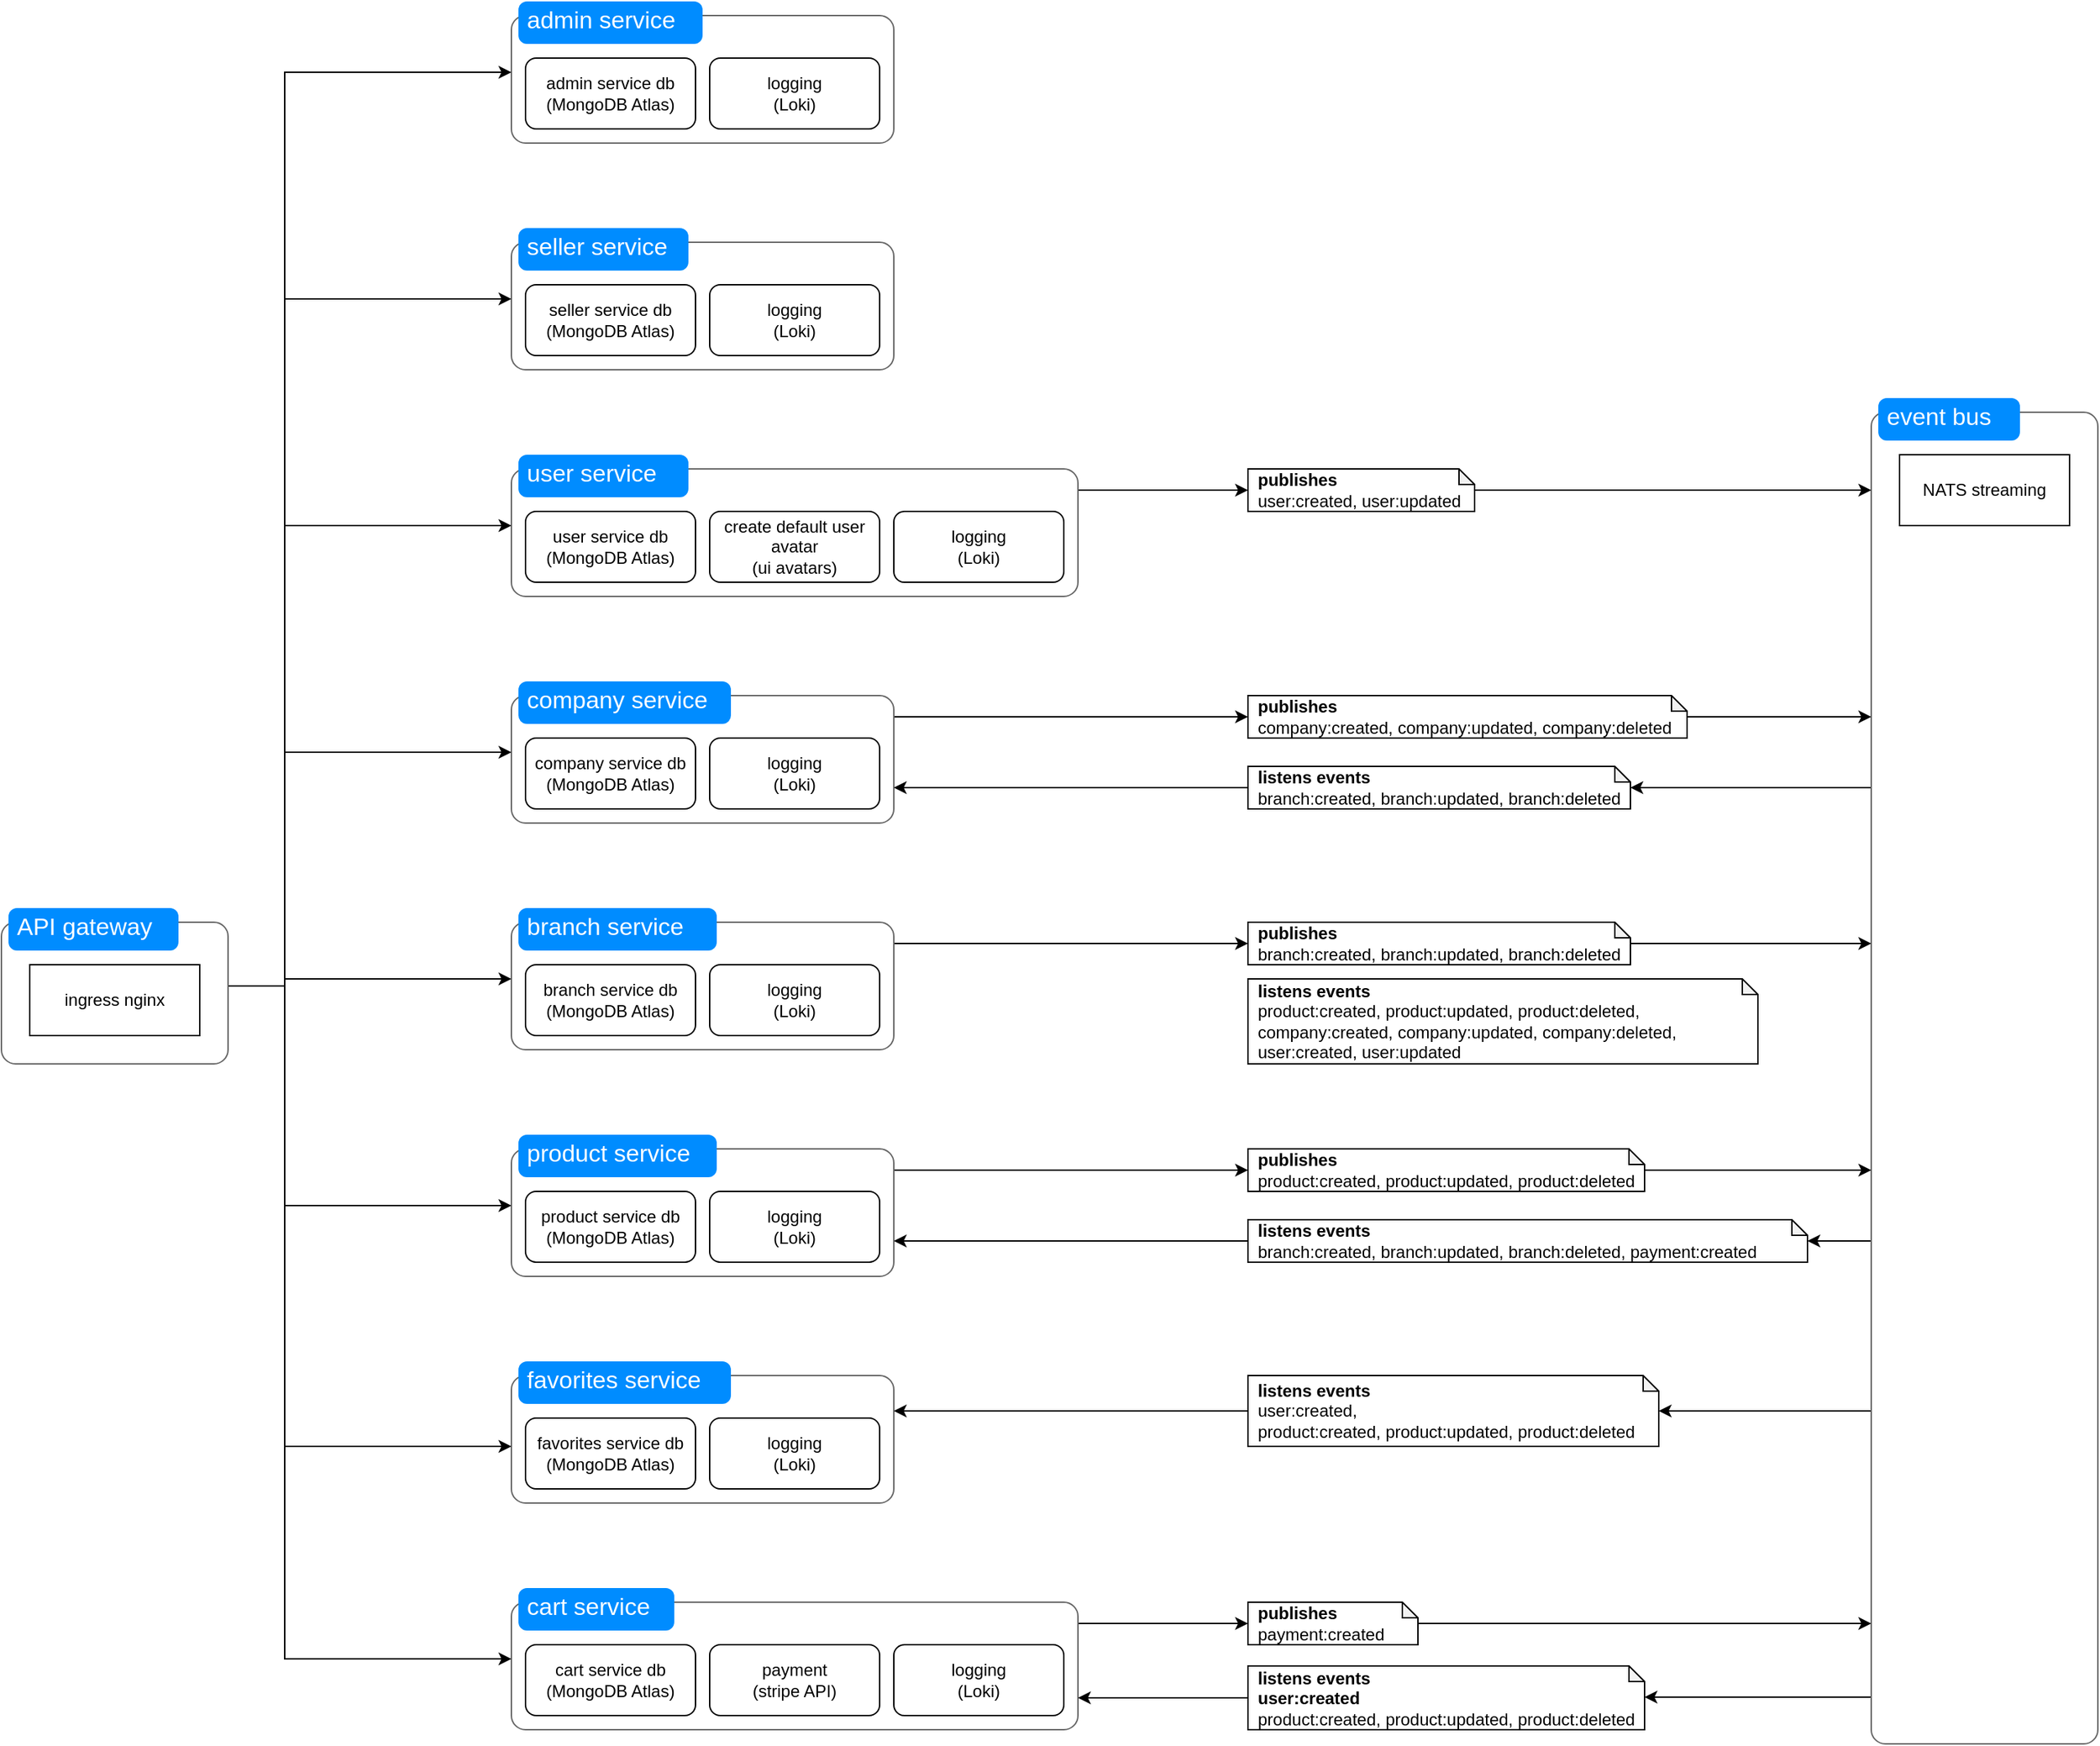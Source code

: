 <mxfile version="26.0.13" pages="11">
  <diagram id="_QnCtIUyzgR2QsNAqun5" name="app">
    <mxGraphModel dx="3004" dy="3050" grid="1" gridSize="10" guides="1" tooltips="1" connect="1" arrows="1" fold="1" page="0" pageScale="1" pageWidth="827" pageHeight="1169" math="0" shadow="0">
      <root>
        <mxCell id="0" />
        <mxCell id="1" parent="0" />
        <mxCell id="Ii_FNzYMHeP3sKRQvAOG-57" value="" style="shape=mxgraph.mockup.containers.marginRect;rectMarginTop=10;strokeColor=#666666;strokeWidth=1;dashed=0;rounded=1;arcSize=5;recursiveResize=0;html=1;whiteSpace=wrap;" vertex="1" parent="1">
          <mxGeometry x="600" y="-1200" width="270" height="100" as="geometry" />
        </mxCell>
        <mxCell id="Ii_FNzYMHeP3sKRQvAOG-58" value="seller service" style="shape=rect;strokeColor=none;fillColor=#008cff;strokeWidth=1;dashed=0;rounded=1;arcSize=20;fontColor=#ffffff;fontSize=17;spacing=2;spacingTop=-2;align=left;autosize=1;spacingLeft=4;resizeWidth=0;resizeHeight=0;perimeter=none;html=1;whiteSpace=wrap;" vertex="1" parent="Ii_FNzYMHeP3sKRQvAOG-57">
          <mxGeometry x="5" width="120" height="30" as="geometry" />
        </mxCell>
        <mxCell id="Ii_FNzYMHeP3sKRQvAOG-74" value="seller service db&lt;div&gt;(&lt;span style=&quot;background-color: transparent; color: light-dark(rgb(0, 0, 0), rgb(255, 255, 255));&quot;&gt;MongoDB Atlas)&lt;/span&gt;&lt;/div&gt;" style="rounded=1;whiteSpace=wrap;html=1;" vertex="1" parent="Ii_FNzYMHeP3sKRQvAOG-57">
          <mxGeometry x="10" y="40" width="120" height="50" as="geometry" />
        </mxCell>
        <mxCell id="Ii_FNzYMHeP3sKRQvAOG-117" value="logging&lt;div&gt;(Loki)&lt;/div&gt;" style="rounded=1;whiteSpace=wrap;html=1;" vertex="1" parent="Ii_FNzYMHeP3sKRQvAOG-57">
          <mxGeometry x="140" y="40" width="120" height="50" as="geometry" />
        </mxCell>
        <mxCell id="Ii_FNzYMHeP3sKRQvAOG-60" value="" style="shape=mxgraph.mockup.containers.marginRect;rectMarginTop=10;strokeColor=#666666;strokeWidth=1;dashed=0;rounded=1;arcSize=5;recursiveResize=0;html=1;whiteSpace=wrap;" vertex="1" parent="1">
          <mxGeometry x="600" y="-1360" width="270" height="100" as="geometry" />
        </mxCell>
        <mxCell id="Ii_FNzYMHeP3sKRQvAOG-61" value="admin service" style="shape=rect;strokeColor=none;fillColor=#008cff;strokeWidth=1;dashed=0;rounded=1;arcSize=20;fontColor=#ffffff;fontSize=17;spacing=2;spacingTop=-2;align=left;autosize=1;spacingLeft=4;resizeWidth=0;resizeHeight=0;perimeter=none;html=1;whiteSpace=wrap;" vertex="1" parent="Ii_FNzYMHeP3sKRQvAOG-60">
          <mxGeometry x="5" width="130" height="30" as="geometry" />
        </mxCell>
        <mxCell id="Ii_FNzYMHeP3sKRQvAOG-75" value="admin service db&lt;br&gt;&lt;div&gt;(&lt;span style=&quot;background-color: transparent; color: light-dark(rgb(0, 0, 0), rgb(255, 255, 255));&quot;&gt;MongoDB Atlas)&lt;/span&gt;&lt;/div&gt;" style="rounded=1;whiteSpace=wrap;html=1;" vertex="1" parent="Ii_FNzYMHeP3sKRQvAOG-60">
          <mxGeometry x="10" y="40" width="120" height="50" as="geometry" />
        </mxCell>
        <mxCell id="Ii_FNzYMHeP3sKRQvAOG-112" value="logging&lt;div&gt;(Loki)&lt;/div&gt;" style="rounded=1;whiteSpace=wrap;html=1;" vertex="1" parent="Ii_FNzYMHeP3sKRQvAOG-60">
          <mxGeometry x="140" y="40" width="120" height="50" as="geometry" />
        </mxCell>
        <mxCell id="neOqG4d_QNxusFnM9F1e-20" style="edgeStyle=orthogonalEdgeStyle;rounded=0;orthogonalLoop=1;jettySize=auto;html=1;" edge="1" parent="1" source="Ii_FNzYMHeP3sKRQvAOG-62" target="Ii_FNzYMHeP3sKRQvAOG-138">
          <mxGeometry relative="1" as="geometry">
            <Array as="points">
              <mxPoint x="1030" y="-1015" />
              <mxPoint x="1030" y="-1015" />
            </Array>
          </mxGeometry>
        </mxCell>
        <mxCell id="Ii_FNzYMHeP3sKRQvAOG-62" value="" style="shape=mxgraph.mockup.containers.marginRect;rectMarginTop=10;strokeColor=#666666;strokeWidth=1;dashed=0;rounded=1;arcSize=5;recursiveResize=0;html=1;whiteSpace=wrap;" vertex="1" parent="1">
          <mxGeometry x="600" y="-1040" width="400" height="100" as="geometry" />
        </mxCell>
        <mxCell id="Ii_FNzYMHeP3sKRQvAOG-63" value="user service" style="shape=rect;strokeColor=none;fillColor=#008cff;strokeWidth=1;dashed=0;rounded=1;arcSize=20;fontColor=#ffffff;fontSize=17;spacing=2;spacingTop=-2;align=left;autosize=1;spacingLeft=4;resizeWidth=0;resizeHeight=0;perimeter=none;html=1;whiteSpace=wrap;" vertex="1" parent="Ii_FNzYMHeP3sKRQvAOG-62">
          <mxGeometry x="5" width="120" height="30" as="geometry" />
        </mxCell>
        <mxCell id="Ii_FNzYMHeP3sKRQvAOG-82" value="user service&amp;nbsp;&lt;span style=&quot;background-color: transparent; color: light-dark(rgb(0, 0, 0), rgb(255, 255, 255));&quot;&gt;db&lt;/span&gt;&lt;div&gt;(&lt;span style=&quot;background-color: transparent; color: light-dark(rgb(0, 0, 0), rgb(255, 255, 255));&quot;&gt;MongoDB Atlas)&lt;/span&gt;&lt;/div&gt;" style="rounded=1;whiteSpace=wrap;html=1;" vertex="1" parent="Ii_FNzYMHeP3sKRQvAOG-62">
          <mxGeometry x="10" y="40" width="120" height="50" as="geometry" />
        </mxCell>
        <mxCell id="Ii_FNzYMHeP3sKRQvAOG-83" value="create default user avatar&lt;div&gt;(ui avatars)&lt;/div&gt;" style="rounded=1;whiteSpace=wrap;html=1;" vertex="1" parent="Ii_FNzYMHeP3sKRQvAOG-62">
          <mxGeometry x="140" y="40" width="120" height="50" as="geometry" />
        </mxCell>
        <mxCell id="Ii_FNzYMHeP3sKRQvAOG-114" value="logging&lt;div&gt;(Loki)&lt;/div&gt;" style="rounded=1;whiteSpace=wrap;html=1;" vertex="1" parent="Ii_FNzYMHeP3sKRQvAOG-62">
          <mxGeometry x="270" y="40" width="120" height="50" as="geometry" />
        </mxCell>
        <mxCell id="neOqG4d_QNxusFnM9F1e-19" style="edgeStyle=orthogonalEdgeStyle;rounded=0;orthogonalLoop=1;jettySize=auto;html=1;" edge="1" parent="1" source="Ii_FNzYMHeP3sKRQvAOG-64" target="Ii_FNzYMHeP3sKRQvAOG-140">
          <mxGeometry relative="1" as="geometry">
            <Array as="points">
              <mxPoint x="940" y="-855" />
              <mxPoint x="940" y="-855" />
            </Array>
          </mxGeometry>
        </mxCell>
        <mxCell id="Ii_FNzYMHeP3sKRQvAOG-64" value="" style="shape=mxgraph.mockup.containers.marginRect;rectMarginTop=10;strokeColor=#666666;strokeWidth=1;dashed=0;rounded=1;arcSize=5;recursiveResize=0;html=1;whiteSpace=wrap;" vertex="1" parent="1">
          <mxGeometry x="600" y="-880" width="270" height="100" as="geometry" />
        </mxCell>
        <mxCell id="Ii_FNzYMHeP3sKRQvAOG-65" value="company service" style="shape=rect;strokeColor=none;fillColor=#008cff;strokeWidth=1;dashed=0;rounded=1;arcSize=20;fontColor=#ffffff;fontSize=17;spacing=2;spacingTop=-2;align=left;autosize=1;spacingLeft=4;resizeWidth=0;resizeHeight=0;perimeter=none;html=1;whiteSpace=wrap;" vertex="1" parent="Ii_FNzYMHeP3sKRQvAOG-64">
          <mxGeometry x="5" width="150" height="30" as="geometry" />
        </mxCell>
        <mxCell id="Ii_FNzYMHeP3sKRQvAOG-85" value="company service&amp;nbsp;db&lt;div&gt;(&lt;span style=&quot;color: light-dark(rgb(0, 0, 0), rgb(255, 255, 255)); background-color: transparent;&quot;&gt;MongoDB Atlas)&lt;/span&gt;&lt;/div&gt;" style="rounded=1;whiteSpace=wrap;html=1;" vertex="1" parent="Ii_FNzYMHeP3sKRQvAOG-64">
          <mxGeometry x="10" y="40" width="120" height="50" as="geometry" />
        </mxCell>
        <mxCell id="Ii_FNzYMHeP3sKRQvAOG-116" value="logging&lt;div&gt;(Loki)&lt;/div&gt;" style="rounded=1;whiteSpace=wrap;html=1;" vertex="1" parent="Ii_FNzYMHeP3sKRQvAOG-64">
          <mxGeometry x="140" y="40" width="120" height="50" as="geometry" />
        </mxCell>
        <mxCell id="neOqG4d_QNxusFnM9F1e-18" style="edgeStyle=orthogonalEdgeStyle;rounded=0;orthogonalLoop=1;jettySize=auto;html=1;" edge="1" parent="1" source="Ii_FNzYMHeP3sKRQvAOG-66" target="9_b56lisCTvNO3P8otKm-1">
          <mxGeometry relative="1" as="geometry">
            <Array as="points">
              <mxPoint x="940" y="-695" />
              <mxPoint x="940" y="-695" />
            </Array>
          </mxGeometry>
        </mxCell>
        <mxCell id="Ii_FNzYMHeP3sKRQvAOG-66" value="" style="shape=mxgraph.mockup.containers.marginRect;rectMarginTop=10;strokeColor=#666666;strokeWidth=1;dashed=0;rounded=1;arcSize=5;recursiveResize=0;html=1;whiteSpace=wrap;" vertex="1" parent="1">
          <mxGeometry x="600" y="-720" width="270" height="100" as="geometry" />
        </mxCell>
        <mxCell id="Ii_FNzYMHeP3sKRQvAOG-67" value="branch service" style="shape=rect;strokeColor=none;fillColor=#008cff;strokeWidth=1;dashed=0;rounded=1;arcSize=20;fontColor=#ffffff;fontSize=17;spacing=2;spacingTop=-2;align=left;autosize=1;spacingLeft=4;resizeWidth=0;resizeHeight=0;perimeter=none;html=1;whiteSpace=wrap;" vertex="1" parent="Ii_FNzYMHeP3sKRQvAOG-66">
          <mxGeometry x="5" width="140" height="30" as="geometry" />
        </mxCell>
        <mxCell id="Ii_FNzYMHeP3sKRQvAOG-115" value="logging&lt;div&gt;(Loki)&lt;/div&gt;" style="rounded=1;whiteSpace=wrap;html=1;" vertex="1" parent="Ii_FNzYMHeP3sKRQvAOG-66">
          <mxGeometry x="140" y="40" width="120" height="50" as="geometry" />
        </mxCell>
        <mxCell id="Ii_FNzYMHeP3sKRQvAOG-86" value="branch service&lt;span style=&quot;background-color: transparent; color: light-dark(rgb(0, 0, 0), rgb(255, 255, 255));&quot;&gt;&amp;nbsp;db&lt;/span&gt;&lt;div&gt;(&lt;span style=&quot;color: light-dark(rgb(0, 0, 0), rgb(255, 255, 255)); background-color: transparent;&quot;&gt;MongoDB Atlas)&lt;/span&gt;&lt;/div&gt;" style="rounded=1;whiteSpace=wrap;html=1;" vertex="1" parent="Ii_FNzYMHeP3sKRQvAOG-66">
          <mxGeometry x="10" y="40" width="120" height="50" as="geometry" />
        </mxCell>
        <mxCell id="neOqG4d_QNxusFnM9F1e-17" style="edgeStyle=orthogonalEdgeStyle;rounded=0;orthogonalLoop=1;jettySize=auto;html=1;" edge="1" parent="1" source="Ii_FNzYMHeP3sKRQvAOG-68" target="9_b56lisCTvNO3P8otKm-2">
          <mxGeometry relative="1" as="geometry">
            <Array as="points">
              <mxPoint x="940" y="-535" />
              <mxPoint x="940" y="-535" />
            </Array>
          </mxGeometry>
        </mxCell>
        <mxCell id="Ii_FNzYMHeP3sKRQvAOG-68" value="" style="shape=mxgraph.mockup.containers.marginRect;rectMarginTop=10;strokeColor=#666666;strokeWidth=1;dashed=0;rounded=1;arcSize=5;recursiveResize=0;html=1;whiteSpace=wrap;" vertex="1" parent="1">
          <mxGeometry x="600" y="-560" width="270" height="100" as="geometry" />
        </mxCell>
        <mxCell id="Ii_FNzYMHeP3sKRQvAOG-69" value="product service" style="shape=rect;strokeColor=none;fillColor=#008cff;strokeWidth=1;dashed=0;rounded=1;arcSize=20;fontColor=#ffffff;fontSize=17;spacing=2;spacingTop=-2;align=left;autosize=1;spacingLeft=4;resizeWidth=0;resizeHeight=0;perimeter=none;html=1;whiteSpace=wrap;" vertex="1" parent="Ii_FNzYMHeP3sKRQvAOG-68">
          <mxGeometry x="5" width="140" height="30" as="geometry" />
        </mxCell>
        <mxCell id="Ii_FNzYMHeP3sKRQvAOG-91" value="product service&amp;nbsp;db&lt;div&gt;(&lt;span style=&quot;color: light-dark(rgb(0, 0, 0), rgb(255, 255, 255)); background-color: transparent;&quot;&gt;MongoDB Atlas)&lt;/span&gt;&lt;/div&gt;" style="rounded=1;whiteSpace=wrap;html=1;" vertex="1" parent="Ii_FNzYMHeP3sKRQvAOG-68">
          <mxGeometry x="10" y="40" width="120" height="50" as="geometry" />
        </mxCell>
        <mxCell id="Ii_FNzYMHeP3sKRQvAOG-119" value="logging&lt;div&gt;(Loki)&lt;/div&gt;" style="rounded=1;whiteSpace=wrap;html=1;" vertex="1" parent="Ii_FNzYMHeP3sKRQvAOG-68">
          <mxGeometry x="140" y="40" width="120" height="50" as="geometry" />
        </mxCell>
        <mxCell id="Ii_FNzYMHeP3sKRQvAOG-70" value="" style="shape=mxgraph.mockup.containers.marginRect;rectMarginTop=10;strokeColor=#666666;strokeWidth=1;dashed=0;rounded=1;arcSize=5;recursiveResize=0;html=1;whiteSpace=wrap;" vertex="1" parent="1">
          <mxGeometry x="600" y="-400" width="270" height="100" as="geometry" />
        </mxCell>
        <mxCell id="Ii_FNzYMHeP3sKRQvAOG-71" value="favorites service" style="shape=rect;strokeColor=none;fillColor=#008cff;strokeWidth=1;dashed=0;rounded=1;arcSize=20;fontColor=#ffffff;fontSize=17;spacing=2;spacingTop=-2;align=left;autosize=1;spacingLeft=4;resizeWidth=0;resizeHeight=0;perimeter=none;html=1;whiteSpace=wrap;" vertex="1" parent="Ii_FNzYMHeP3sKRQvAOG-70">
          <mxGeometry x="5" width="150" height="30" as="geometry" />
        </mxCell>
        <mxCell id="Ii_FNzYMHeP3sKRQvAOG-92" value="favorites service&lt;span style=&quot;background-color: transparent; color: light-dark(rgb(0, 0, 0), rgb(255, 255, 255));&quot;&gt;&amp;nbsp;db&lt;/span&gt;&lt;div&gt;(&lt;span style=&quot;color: light-dark(rgb(0, 0, 0), rgb(255, 255, 255)); background-color: transparent;&quot;&gt;MongoDB Atlas)&lt;/span&gt;&lt;/div&gt;" style="rounded=1;whiteSpace=wrap;html=1;" vertex="1" parent="Ii_FNzYMHeP3sKRQvAOG-70">
          <mxGeometry x="10" y="40" width="120" height="50" as="geometry" />
        </mxCell>
        <mxCell id="Ii_FNzYMHeP3sKRQvAOG-118" value="logging&lt;div&gt;(Loki)&lt;/div&gt;" style="rounded=1;whiteSpace=wrap;html=1;" vertex="1" parent="Ii_FNzYMHeP3sKRQvAOG-70">
          <mxGeometry x="140" y="40" width="120" height="50" as="geometry" />
        </mxCell>
        <mxCell id="neOqG4d_QNxusFnM9F1e-10" style="edgeStyle=orthogonalEdgeStyle;rounded=0;orthogonalLoop=1;jettySize=auto;html=1;" edge="1" parent="1" source="Ii_FNzYMHeP3sKRQvAOG-72" target="d0Re95dYM4SOGnE3piOP-1">
          <mxGeometry relative="1" as="geometry">
            <Array as="points">
              <mxPoint x="1030" y="-215" />
              <mxPoint x="1030" y="-215" />
            </Array>
          </mxGeometry>
        </mxCell>
        <mxCell id="Ii_FNzYMHeP3sKRQvAOG-72" value="" style="shape=mxgraph.mockup.containers.marginRect;rectMarginTop=10;strokeColor=#666666;strokeWidth=1;dashed=0;rounded=1;arcSize=5;recursiveResize=0;html=1;whiteSpace=wrap;" vertex="1" parent="1">
          <mxGeometry x="600" y="-240" width="400" height="100" as="geometry" />
        </mxCell>
        <mxCell id="Ii_FNzYMHeP3sKRQvAOG-73" value="cart service" style="shape=rect;strokeColor=none;fillColor=#008cff;strokeWidth=1;dashed=0;rounded=1;arcSize=20;fontColor=#ffffff;fontSize=17;spacing=2;spacingTop=-2;align=left;autosize=1;spacingLeft=4;resizeWidth=0;resizeHeight=0;perimeter=none;html=1;whiteSpace=wrap;" vertex="1" parent="Ii_FNzYMHeP3sKRQvAOG-72">
          <mxGeometry x="5" width="110" height="30" as="geometry" />
        </mxCell>
        <mxCell id="Ii_FNzYMHeP3sKRQvAOG-93" value="cart service&amp;nbsp;db&lt;div&gt;(&lt;span style=&quot;color: light-dark(rgb(0, 0, 0), rgb(255, 255, 255)); background-color: transparent;&quot;&gt;MongoDB Atlas)&lt;/span&gt;&lt;/div&gt;" style="rounded=1;whiteSpace=wrap;html=1;" vertex="1" parent="Ii_FNzYMHeP3sKRQvAOG-72">
          <mxGeometry x="10" y="40" width="120" height="50" as="geometry" />
        </mxCell>
        <mxCell id="Ii_FNzYMHeP3sKRQvAOG-94" value="&lt;div&gt;payment&lt;/div&gt;&lt;div&gt;(&lt;span style=&quot;background-color: transparent; color: light-dark(rgb(0, 0, 0), rgb(255, 255, 255));&quot;&gt;stripe API)&lt;/span&gt;&lt;/div&gt;" style="rounded=1;whiteSpace=wrap;html=1;" vertex="1" parent="Ii_FNzYMHeP3sKRQvAOG-72">
          <mxGeometry x="140" y="40" width="120" height="50" as="geometry" />
        </mxCell>
        <mxCell id="Ii_FNzYMHeP3sKRQvAOG-113" value="logging&lt;div&gt;(Loki)&lt;/div&gt;" style="rounded=1;whiteSpace=wrap;html=1;" vertex="1" parent="Ii_FNzYMHeP3sKRQvAOG-72">
          <mxGeometry x="270" y="40" width="120" height="50" as="geometry" />
        </mxCell>
        <mxCell id="Ii_FNzYMHeP3sKRQvAOG-129" style="edgeStyle=orthogonalEdgeStyle;rounded=0;orthogonalLoop=1;jettySize=auto;html=1;" edge="1" parent="1" source="Ii_FNzYMHeP3sKRQvAOG-96" target="Ii_FNzYMHeP3sKRQvAOG-60">
          <mxGeometry relative="1" as="geometry">
            <Array as="points">
              <mxPoint x="440" y="-665" />
              <mxPoint x="440" y="-1310" />
            </Array>
          </mxGeometry>
        </mxCell>
        <mxCell id="Ii_FNzYMHeP3sKRQvAOG-130" style="edgeStyle=orthogonalEdgeStyle;rounded=0;orthogonalLoop=1;jettySize=auto;html=1;" edge="1" parent="1" source="Ii_FNzYMHeP3sKRQvAOG-96" target="Ii_FNzYMHeP3sKRQvAOG-57">
          <mxGeometry relative="1" as="geometry">
            <Array as="points">
              <mxPoint x="440" y="-665" />
              <mxPoint x="440" y="-1150" />
            </Array>
          </mxGeometry>
        </mxCell>
        <mxCell id="Ii_FNzYMHeP3sKRQvAOG-131" style="edgeStyle=orthogonalEdgeStyle;rounded=0;orthogonalLoop=1;jettySize=auto;html=1;" edge="1" parent="1" source="Ii_FNzYMHeP3sKRQvAOG-96" target="Ii_FNzYMHeP3sKRQvAOG-64">
          <mxGeometry relative="1" as="geometry">
            <Array as="points">
              <mxPoint x="440" y="-665" />
              <mxPoint x="440" y="-830" />
            </Array>
          </mxGeometry>
        </mxCell>
        <mxCell id="Ii_FNzYMHeP3sKRQvAOG-132" style="edgeStyle=orthogonalEdgeStyle;rounded=0;orthogonalLoop=1;jettySize=auto;html=1;" edge="1" parent="1" source="Ii_FNzYMHeP3sKRQvAOG-96" target="Ii_FNzYMHeP3sKRQvAOG-66">
          <mxGeometry relative="1" as="geometry">
            <Array as="points">
              <mxPoint x="440" y="-665" />
              <mxPoint x="440" y="-670" />
            </Array>
          </mxGeometry>
        </mxCell>
        <mxCell id="Ii_FNzYMHeP3sKRQvAOG-133" style="edgeStyle=orthogonalEdgeStyle;rounded=0;orthogonalLoop=1;jettySize=auto;html=1;" edge="1" parent="1" source="Ii_FNzYMHeP3sKRQvAOG-96" target="Ii_FNzYMHeP3sKRQvAOG-68">
          <mxGeometry relative="1" as="geometry">
            <Array as="points">
              <mxPoint x="440" y="-665" />
              <mxPoint x="440" y="-510" />
            </Array>
          </mxGeometry>
        </mxCell>
        <mxCell id="Ii_FNzYMHeP3sKRQvAOG-134" style="edgeStyle=orthogonalEdgeStyle;rounded=0;orthogonalLoop=1;jettySize=auto;html=1;" edge="1" parent="1" source="Ii_FNzYMHeP3sKRQvAOG-96" target="Ii_FNzYMHeP3sKRQvAOG-70">
          <mxGeometry relative="1" as="geometry">
            <Array as="points">
              <mxPoint x="440" y="-665" />
              <mxPoint x="440" y="-340" />
            </Array>
          </mxGeometry>
        </mxCell>
        <mxCell id="Ii_FNzYMHeP3sKRQvAOG-135" style="edgeStyle=orthogonalEdgeStyle;rounded=0;orthogonalLoop=1;jettySize=auto;html=1;" edge="1" parent="1" source="Ii_FNzYMHeP3sKRQvAOG-96" target="Ii_FNzYMHeP3sKRQvAOG-72">
          <mxGeometry relative="1" as="geometry">
            <Array as="points">
              <mxPoint x="440" y="-665" />
              <mxPoint x="440" y="-190" />
            </Array>
          </mxGeometry>
        </mxCell>
        <mxCell id="36I1itYeGZvUuwFLHjt5-1" style="edgeStyle=orthogonalEdgeStyle;rounded=0;orthogonalLoop=1;jettySize=auto;html=1;" edge="1" parent="1" source="Ii_FNzYMHeP3sKRQvAOG-96" target="Ii_FNzYMHeP3sKRQvAOG-62">
          <mxGeometry relative="1" as="geometry">
            <Array as="points">
              <mxPoint x="440" y="-665" />
              <mxPoint x="440" y="-990" />
            </Array>
          </mxGeometry>
        </mxCell>
        <mxCell id="Ii_FNzYMHeP3sKRQvAOG-96" value="" style="shape=mxgraph.mockup.containers.marginRect;rectMarginTop=10;strokeColor=#666666;strokeWidth=1;dashed=0;rounded=1;arcSize=5;recursiveResize=0;html=1;whiteSpace=wrap;" vertex="1" parent="1">
          <mxGeometry x="240" y="-720" width="160" height="110" as="geometry" />
        </mxCell>
        <mxCell id="Ii_FNzYMHeP3sKRQvAOG-97" value="API gateway" style="shape=rect;strokeColor=none;fillColor=#008cff;strokeWidth=1;dashed=0;rounded=1;arcSize=20;fontColor=#ffffff;fontSize=17;spacing=2;spacingTop=-2;align=left;autosize=1;spacingLeft=4;resizeWidth=0;resizeHeight=0;perimeter=none;html=1;whiteSpace=wrap;" vertex="1" parent="Ii_FNzYMHeP3sKRQvAOG-96">
          <mxGeometry x="5" width="120" height="30" as="geometry" />
        </mxCell>
        <mxCell id="Ii_FNzYMHeP3sKRQvAOG-103" value="&lt;div&gt;ingress nginx&lt;/div&gt;" style="rounded=0;whiteSpace=wrap;html=1;" vertex="1" parent="Ii_FNzYMHeP3sKRQvAOG-96">
          <mxGeometry x="20" y="40" width="120" height="50" as="geometry" />
        </mxCell>
        <mxCell id="neOqG4d_QNxusFnM9F1e-21" style="edgeStyle=orthogonalEdgeStyle;rounded=0;orthogonalLoop=1;jettySize=auto;html=1;" edge="1" parent="1" source="Ii_FNzYMHeP3sKRQvAOG-99" target="VWB7_V7VwDTOmDma_h94-1">
          <mxGeometry relative="1" as="geometry">
            <Array as="points">
              <mxPoint x="1500" y="-805" />
              <mxPoint x="1500" y="-805" />
            </Array>
          </mxGeometry>
        </mxCell>
        <mxCell id="neOqG4d_QNxusFnM9F1e-23" style="edgeStyle=orthogonalEdgeStyle;rounded=0;orthogonalLoop=1;jettySize=auto;html=1;" edge="1" parent="1" source="Ii_FNzYMHeP3sKRQvAOG-99" target="C-8z7tjJiV5obfYYkQKa-1">
          <mxGeometry relative="1" as="geometry">
            <Array as="points">
              <mxPoint x="1550" y="-485" />
              <mxPoint x="1550" y="-485" />
            </Array>
          </mxGeometry>
        </mxCell>
        <mxCell id="neOqG4d_QNxusFnM9F1e-25" style="edgeStyle=orthogonalEdgeStyle;rounded=0;orthogonalLoop=1;jettySize=auto;html=1;" edge="1" parent="1" source="Ii_FNzYMHeP3sKRQvAOG-99" target="8AvwuaGvnqcK360K-rrV-1">
          <mxGeometry relative="1" as="geometry">
            <Array as="points">
              <mxPoint x="1510" y="-365" />
              <mxPoint x="1510" y="-365" />
            </Array>
          </mxGeometry>
        </mxCell>
        <mxCell id="neOqG4d_QNxusFnM9F1e-27" style="edgeStyle=orthogonalEdgeStyle;rounded=0;orthogonalLoop=1;jettySize=auto;html=1;" edge="1" parent="1" source="Ii_FNzYMHeP3sKRQvAOG-99" target="QwtsnLZG6XKhDeZVNGn--1">
          <mxGeometry relative="1" as="geometry">
            <Array as="points">
              <mxPoint x="1500" y="-163" />
              <mxPoint x="1500" y="-163" />
            </Array>
          </mxGeometry>
        </mxCell>
        <mxCell id="Ii_FNzYMHeP3sKRQvAOG-99" value="" style="shape=mxgraph.mockup.containers.marginRect;rectMarginTop=10;strokeColor=#666666;strokeWidth=1;dashed=0;rounded=1;arcSize=5;recursiveResize=0;html=1;whiteSpace=wrap;" vertex="1" parent="1">
          <mxGeometry x="1560" y="-1080" width="160" height="950" as="geometry" />
        </mxCell>
        <mxCell id="Ii_FNzYMHeP3sKRQvAOG-100" value="&lt;div&gt;event bus&lt;/div&gt;" style="shape=rect;strokeColor=none;fillColor=#008cff;strokeWidth=1;dashed=0;rounded=1;arcSize=20;fontColor=#ffffff;fontSize=17;spacing=2;spacingTop=-2;align=left;autosize=1;spacingLeft=4;resizeWidth=0;resizeHeight=0;perimeter=none;html=1;whiteSpace=wrap;" vertex="1" parent="Ii_FNzYMHeP3sKRQvAOG-99">
          <mxGeometry x="5" width="100" height="30" as="geometry" />
        </mxCell>
        <mxCell id="Ii_FNzYMHeP3sKRQvAOG-102" value="&lt;div&gt;NATS streaming&lt;/div&gt;" style="rounded=0;whiteSpace=wrap;html=1;" vertex="1" parent="Ii_FNzYMHeP3sKRQvAOG-99">
          <mxGeometry x="20" y="40" width="120" height="50" as="geometry" />
        </mxCell>
        <mxCell id="neOqG4d_QNxusFnM9F1e-13" style="edgeStyle=orthogonalEdgeStyle;rounded=0;orthogonalLoop=1;jettySize=auto;html=1;" edge="1" parent="1" source="Ii_FNzYMHeP3sKRQvAOG-138" target="Ii_FNzYMHeP3sKRQvAOG-99">
          <mxGeometry relative="1" as="geometry">
            <Array as="points">
              <mxPoint x="1520" y="-1015" />
              <mxPoint x="1520" y="-1015" />
            </Array>
          </mxGeometry>
        </mxCell>
        <mxCell id="Ii_FNzYMHeP3sKRQvAOG-138" value="&lt;div&gt;&lt;b&gt;publishes&lt;/b&gt;&lt;/div&gt;user:created,&amp;nbsp;&lt;span style=&quot;background-color: transparent; color: light-dark(rgb(0, 0, 0), rgb(255, 255, 255));&quot;&gt;user:updated&lt;/span&gt;" style="shape=note;whiteSpace=wrap;html=1;backgroundOutline=1;darkOpacity=0.05;align=left;size=11;perimeterSpacing=0;spacingLeft=5;" vertex="1" parent="1">
          <mxGeometry x="1120" y="-1030" width="160" height="30" as="geometry" />
        </mxCell>
        <mxCell id="neOqG4d_QNxusFnM9F1e-14" style="edgeStyle=orthogonalEdgeStyle;rounded=0;orthogonalLoop=1;jettySize=auto;html=1;" edge="1" parent="1" source="Ii_FNzYMHeP3sKRQvAOG-140" target="Ii_FNzYMHeP3sKRQvAOG-99">
          <mxGeometry relative="1" as="geometry">
            <Array as="points">
              <mxPoint x="1540" y="-855" />
              <mxPoint x="1540" y="-855" />
            </Array>
          </mxGeometry>
        </mxCell>
        <mxCell id="Ii_FNzYMHeP3sKRQvAOG-140" value="&lt;div&gt;&lt;b&gt;publishes&lt;/b&gt;&lt;/div&gt;company:created,&amp;nbsp;&lt;span style=&quot;background-color: transparent; color: light-dark(rgb(0, 0, 0), rgb(255, 255, 255));&quot;&gt;company&lt;/span&gt;&lt;span style=&quot;background-color: transparent; color: light-dark(rgb(0, 0, 0), rgb(255, 255, 255));&quot;&gt;:updated,&amp;nbsp;&lt;/span&gt;&lt;span style=&quot;background-color: transparent; color: light-dark(rgb(0, 0, 0), rgb(255, 255, 255));&quot;&gt;company:deleted&lt;/span&gt;" style="shape=note;whiteSpace=wrap;html=1;backgroundOutline=1;darkOpacity=0.05;align=left;size=11;perimeterSpacing=0;spacingLeft=5;" vertex="1" parent="1">
          <mxGeometry x="1120" y="-870" width="310" height="30" as="geometry" />
        </mxCell>
        <mxCell id="neOqG4d_QNxusFnM9F1e-15" style="edgeStyle=orthogonalEdgeStyle;rounded=0;orthogonalLoop=1;jettySize=auto;html=1;" edge="1" parent="1" source="9_b56lisCTvNO3P8otKm-1" target="Ii_FNzYMHeP3sKRQvAOG-99">
          <mxGeometry relative="1" as="geometry">
            <Array as="points">
              <mxPoint x="1530" y="-695" />
              <mxPoint x="1530" y="-695" />
            </Array>
          </mxGeometry>
        </mxCell>
        <mxCell id="9_b56lisCTvNO3P8otKm-1" value="&lt;div&gt;&lt;b&gt;publishes&lt;/b&gt;&lt;/div&gt;branch:created,&amp;nbsp;&lt;span style=&quot;background-color: transparent; color: light-dark(rgb(0, 0, 0), rgb(255, 255, 255));&quot;&gt;branch&lt;/span&gt;&lt;span style=&quot;background-color: transparent; color: light-dark(rgb(0, 0, 0), rgb(255, 255, 255));&quot;&gt;:updated,&amp;nbsp;&lt;/span&gt;&lt;span style=&quot;background-color: transparent; color: light-dark(rgb(0, 0, 0), rgb(255, 255, 255));&quot;&gt;branch&lt;/span&gt;&lt;span style=&quot;background-color: transparent; color: light-dark(rgb(0, 0, 0), rgb(255, 255, 255));&quot;&gt;:deleted&lt;/span&gt;" style="shape=note;whiteSpace=wrap;html=1;backgroundOutline=1;darkOpacity=0.05;align=left;size=11;perimeterSpacing=0;spacingLeft=5;" vertex="1" parent="1">
          <mxGeometry x="1120" y="-710" width="270" height="30" as="geometry" />
        </mxCell>
        <mxCell id="neOqG4d_QNxusFnM9F1e-12" style="edgeStyle=orthogonalEdgeStyle;rounded=0;orthogonalLoop=1;jettySize=auto;html=1;" edge="1" parent="1" source="9_b56lisCTvNO3P8otKm-2" target="Ii_FNzYMHeP3sKRQvAOG-99">
          <mxGeometry relative="1" as="geometry">
            <Array as="points">
              <mxPoint x="1520" y="-535" />
              <mxPoint x="1520" y="-535" />
            </Array>
          </mxGeometry>
        </mxCell>
        <mxCell id="9_b56lisCTvNO3P8otKm-2" value="&lt;div&gt;&lt;b&gt;publishes&lt;/b&gt;&lt;/div&gt;product:created,&amp;nbsp;&lt;span style=&quot;background-color: transparent; color: light-dark(rgb(0, 0, 0), rgb(255, 255, 255));&quot;&gt;product&lt;/span&gt;&lt;span style=&quot;background-color: transparent; color: light-dark(rgb(0, 0, 0), rgb(255, 255, 255));&quot;&gt;:updated,&amp;nbsp;&lt;/span&gt;&lt;span style=&quot;background-color: transparent; color: light-dark(rgb(0, 0, 0), rgb(255, 255, 255));&quot;&gt;product&lt;/span&gt;&lt;span style=&quot;background-color: transparent; color: light-dark(rgb(0, 0, 0), rgb(255, 255, 255));&quot;&gt;:deleted&lt;/span&gt;" style="shape=note;whiteSpace=wrap;html=1;backgroundOutline=1;darkOpacity=0.05;align=left;size=11;perimeterSpacing=0;spacingLeft=5;" vertex="1" parent="1">
          <mxGeometry x="1120" y="-550" width="280" height="30" as="geometry" />
        </mxCell>
        <mxCell id="neOqG4d_QNxusFnM9F1e-11" style="edgeStyle=orthogonalEdgeStyle;rounded=0;orthogonalLoop=1;jettySize=auto;html=1;" edge="1" parent="1" source="d0Re95dYM4SOGnE3piOP-1" target="Ii_FNzYMHeP3sKRQvAOG-99">
          <mxGeometry relative="1" as="geometry">
            <Array as="points">
              <mxPoint x="1470" y="-215" />
              <mxPoint x="1470" y="-215" />
            </Array>
          </mxGeometry>
        </mxCell>
        <mxCell id="d0Re95dYM4SOGnE3piOP-1" value="&lt;div&gt;&lt;b&gt;publishes&lt;/b&gt;&lt;/div&gt;payment:created" style="shape=note;whiteSpace=wrap;html=1;backgroundOutline=1;darkOpacity=0.05;align=left;size=11;perimeterSpacing=0;spacingLeft=5;" vertex="1" parent="1">
          <mxGeometry x="1120" y="-230" width="120" height="30" as="geometry" />
        </mxCell>
        <mxCell id="neOqG4d_QNxusFnM9F1e-22" style="edgeStyle=orthogonalEdgeStyle;rounded=0;orthogonalLoop=1;jettySize=auto;html=1;" edge="1" parent="1" source="VWB7_V7VwDTOmDma_h94-1" target="Ii_FNzYMHeP3sKRQvAOG-64">
          <mxGeometry relative="1" as="geometry">
            <Array as="points">
              <mxPoint x="930" y="-805" />
              <mxPoint x="930" y="-805" />
            </Array>
          </mxGeometry>
        </mxCell>
        <mxCell id="VWB7_V7VwDTOmDma_h94-1" value="&lt;div&gt;&lt;b&gt;listens events&lt;/b&gt;&lt;/div&gt;branch:created,&amp;nbsp;&lt;span style=&quot;background-color: transparent; color: light-dark(rgb(0, 0, 0), rgb(255, 255, 255));&quot;&gt;branch&lt;/span&gt;&lt;span style=&quot;background-color: transparent; color: light-dark(rgb(0, 0, 0), rgb(255, 255, 255));&quot;&gt;:updated,&amp;nbsp;&lt;/span&gt;&lt;span style=&quot;background-color: transparent; color: light-dark(rgb(0, 0, 0), rgb(255, 255, 255));&quot;&gt;branch&lt;/span&gt;&lt;span style=&quot;background-color: transparent; color: light-dark(rgb(0, 0, 0), rgb(255, 255, 255));&quot;&gt;:deleted&lt;/span&gt;" style="shape=note;whiteSpace=wrap;html=1;backgroundOutline=1;darkOpacity=0.05;align=left;size=11;perimeterSpacing=0;spacingLeft=5;" vertex="1" parent="1">
          <mxGeometry x="1120" y="-820" width="270" height="30" as="geometry" />
        </mxCell>
        <mxCell id="epkWpFZnd-PbN7SzPf7s-1" value="&lt;div&gt;&lt;b&gt;listens events&lt;/b&gt;&lt;/div&gt;product:created,&amp;nbsp;&lt;span style=&quot;background-color: transparent; color: light-dark(rgb(0, 0, 0), rgb(255, 255, 255));&quot;&gt;product&lt;/span&gt;&lt;span style=&quot;background-color: transparent; color: light-dark(rgb(0, 0, 0), rgb(255, 255, 255));&quot;&gt;:updated,&amp;nbsp;&lt;/span&gt;&lt;span style=&quot;background-color: transparent; color: light-dark(rgb(0, 0, 0), rgb(255, 255, 255));&quot;&gt;product&lt;/span&gt;&lt;span style=&quot;background-color: transparent; color: light-dark(rgb(0, 0, 0), rgb(255, 255, 255));&quot;&gt;:deleted,&lt;/span&gt;&lt;div&gt;company:created,&amp;nbsp;&lt;span style=&quot;color: light-dark(rgb(0, 0, 0), rgb(255, 255, 255)); background-color: transparent;&quot;&gt;company&lt;/span&gt;&lt;span style=&quot;color: light-dark(rgb(0, 0, 0), rgb(255, 255, 255)); background-color: transparent;&quot;&gt;:updated,&amp;nbsp;&lt;/span&gt;&lt;span style=&quot;color: light-dark(rgb(0, 0, 0), rgb(255, 255, 255)); background-color: transparent;&quot;&gt;company:deleted,&lt;/span&gt;&lt;span style=&quot;background-color: transparent; color: light-dark(rgb(0, 0, 0), rgb(255, 255, 255));&quot;&gt;&lt;/span&gt;&lt;/div&gt;&lt;div&gt;user:created,&amp;nbsp;&lt;span style=&quot;color: light-dark(rgb(0, 0, 0), rgb(255, 255, 255)); background-color: transparent;&quot;&gt;user:updated&lt;/span&gt;&lt;span style=&quot;color: light-dark(rgb(0, 0, 0), rgb(255, 255, 255)); background-color: transparent;&quot;&gt;&lt;/span&gt;&lt;/div&gt;" style="shape=note;whiteSpace=wrap;html=1;backgroundOutline=1;darkOpacity=0.05;align=left;size=11;perimeterSpacing=0;spacingLeft=5;" vertex="1" parent="1">
          <mxGeometry x="1120" y="-670" width="360" height="60" as="geometry" />
        </mxCell>
        <mxCell id="neOqG4d_QNxusFnM9F1e-26" style="edgeStyle=orthogonalEdgeStyle;rounded=0;orthogonalLoop=1;jettySize=auto;html=1;" edge="1" parent="1" source="8AvwuaGvnqcK360K-rrV-1" target="Ii_FNzYMHeP3sKRQvAOG-70">
          <mxGeometry relative="1" as="geometry">
            <Array as="points">
              <mxPoint x="930" y="-365" />
              <mxPoint x="930" y="-365" />
            </Array>
          </mxGeometry>
        </mxCell>
        <mxCell id="8AvwuaGvnqcK360K-rrV-1" value="&lt;div&gt;&lt;b&gt;listens events&lt;/b&gt;&lt;/div&gt;user:created, product:created,&amp;nbsp;&lt;span style=&quot;color: light-dark(rgb(0, 0, 0), rgb(255, 255, 255)); background-color: transparent;&quot;&gt;product&lt;/span&gt;&lt;span style=&quot;color: light-dark(rgb(0, 0, 0), rgb(255, 255, 255)); background-color: transparent;&quot;&gt;:updated,&amp;nbsp;&lt;/span&gt;&lt;span style=&quot;color: light-dark(rgb(0, 0, 0), rgb(255, 255, 255)); background-color: transparent;&quot;&gt;product&lt;/span&gt;&lt;span style=&quot;color: light-dark(rgb(0, 0, 0), rgb(255, 255, 255)); background-color: transparent;&quot;&gt;:deleted&lt;/span&gt;" style="shape=note;whiteSpace=wrap;html=1;backgroundOutline=1;darkOpacity=0.05;align=left;size=11;perimeterSpacing=0;spacingLeft=5;" vertex="1" parent="1">
          <mxGeometry x="1120" y="-390" width="290" height="50" as="geometry" />
        </mxCell>
        <mxCell id="neOqG4d_QNxusFnM9F1e-24" style="edgeStyle=orthogonalEdgeStyle;rounded=0;orthogonalLoop=1;jettySize=auto;html=1;" edge="1" parent="1" source="C-8z7tjJiV5obfYYkQKa-1" target="Ii_FNzYMHeP3sKRQvAOG-68">
          <mxGeometry relative="1" as="geometry">
            <Array as="points">
              <mxPoint x="930" y="-485" />
              <mxPoint x="930" y="-485" />
            </Array>
          </mxGeometry>
        </mxCell>
        <mxCell id="C-8z7tjJiV5obfYYkQKa-1" value="&lt;div&gt;&lt;b&gt;listens events&lt;/b&gt;&lt;/div&gt;branch:created,&amp;nbsp;&lt;span style=&quot;background-color: transparent; color: light-dark(rgb(0, 0, 0), rgb(255, 255, 255));&quot;&gt;branch&lt;/span&gt;&lt;span style=&quot;background-color: transparent; color: light-dark(rgb(0, 0, 0), rgb(255, 255, 255));&quot;&gt;:updated,&amp;nbsp;&lt;/span&gt;&lt;span style=&quot;background-color: transparent; color: light-dark(rgb(0, 0, 0), rgb(255, 255, 255));&quot;&gt;branch&lt;/span&gt;&lt;span style=&quot;background-color: transparent; color: light-dark(rgb(0, 0, 0), rgb(255, 255, 255));&quot;&gt;:deleted, payment:created&lt;/span&gt;" style="shape=note;whiteSpace=wrap;html=1;backgroundOutline=1;darkOpacity=0.05;align=left;size=11;perimeterSpacing=0;spacingLeft=5;" vertex="1" parent="1">
          <mxGeometry x="1120" y="-500" width="395" height="30" as="geometry" />
        </mxCell>
        <mxCell id="neOqG4d_QNxusFnM9F1e-28" style="edgeStyle=orthogonalEdgeStyle;rounded=0;orthogonalLoop=1;jettySize=auto;html=1;" edge="1" parent="1" source="QwtsnLZG6XKhDeZVNGn--1" target="Ii_FNzYMHeP3sKRQvAOG-72">
          <mxGeometry relative="1" as="geometry">
            <Array as="points">
              <mxPoint x="1030" y="-163" />
              <mxPoint x="1030" y="-163" />
            </Array>
          </mxGeometry>
        </mxCell>
        <mxCell id="QwtsnLZG6XKhDeZVNGn--1" value="&lt;div&gt;&lt;b&gt;listens events&lt;/b&gt;&lt;/div&gt;&lt;div&gt;&lt;b&gt;user:created&lt;/b&gt;&lt;/div&gt;product:created,&amp;nbsp;&lt;span style=&quot;background-color: transparent; color: light-dark(rgb(0, 0, 0), rgb(255, 255, 255));&quot;&gt;product&lt;/span&gt;&lt;span style=&quot;background-color: transparent; color: light-dark(rgb(0, 0, 0), rgb(255, 255, 255));&quot;&gt;:updated,&amp;nbsp;&lt;/span&gt;&lt;span style=&quot;background-color: transparent; color: light-dark(rgb(0, 0, 0), rgb(255, 255, 255));&quot;&gt;product&lt;/span&gt;&lt;span style=&quot;background-color: transparent; color: light-dark(rgb(0, 0, 0), rgb(255, 255, 255));&quot;&gt;:deleted&lt;/span&gt;" style="shape=note;whiteSpace=wrap;html=1;backgroundOutline=1;darkOpacity=0.05;align=left;size=11;perimeterSpacing=0;spacingLeft=5;" vertex="1" parent="1">
          <mxGeometry x="1120" y="-185" width="280" height="45" as="geometry" />
        </mxCell>
      </root>
    </mxGraphModel>
  </diagram>
  <diagram id="wTrE5KEXGspcIMno7Fi8" name="events">
    <mxGraphModel dx="4604" dy="1850" grid="1" gridSize="10" guides="1" tooltips="1" connect="1" arrows="1" fold="1" page="0" pageScale="1" pageWidth="827" pageHeight="1169" math="0" shadow="0">
      <root>
        <mxCell id="0" />
        <mxCell id="1" parent="0" />
        <mxCell id="TDkhUjoQ4HkuolOOUJUw-1" value="NATS" style="swimlane;whiteSpace=wrap;html=1;" vertex="1" parent="1">
          <mxGeometry x="40" y="-40" width="420" height="800" as="geometry">
            <mxRectangle x="-80" y="-40" width="70" height="30" as="alternateBounds" />
          </mxGeometry>
        </mxCell>
        <mxCell id="3hbyJV7t05-EgiQll7h8-17" value="product:created event" style="swimlane;whiteSpace=wrap;html=1;" vertex="1" parent="TDkhUjoQ4HkuolOOUJUw-1">
          <mxGeometry x="40" y="60" width="350" height="340" as="geometry" />
        </mxCell>
        <mxCell id="VQU0VuzYU9T8Y2KglYkP-5" value="branch-service&lt;div&gt;queue group&lt;/div&gt;" style="whiteSpace=wrap;html=1;" vertex="1" parent="3hbyJV7t05-EgiQll7h8-17">
          <mxGeometry x="40" y="60" width="120" height="60" as="geometry" />
        </mxCell>
        <mxCell id="VQU0VuzYU9T8Y2KglYkP-7" value="favorites-service&lt;div&gt;queue group&lt;/div&gt;" style="whiteSpace=wrap;html=1;" vertex="1" parent="3hbyJV7t05-EgiQll7h8-17">
          <mxGeometry x="40" y="150" width="120" height="60" as="geometry" />
        </mxCell>
        <mxCell id="VQU0VuzYU9T8Y2KglYkP-6" value="cart-service&lt;div&gt;queue group&lt;/div&gt;" style="whiteSpace=wrap;html=1;" vertex="1" parent="3hbyJV7t05-EgiQll7h8-17">
          <mxGeometry x="40" y="240" width="120" height="60" as="geometry" />
        </mxCell>
        <mxCell id="VQU0VuzYU9T8Y2KglYkP-10" value="product:updated event" style="swimlane;whiteSpace=wrap;html=1;startSize=23;" vertex="1" parent="TDkhUjoQ4HkuolOOUJUw-1">
          <mxGeometry x="40" y="440" width="350" height="320" as="geometry" />
        </mxCell>
        <mxCell id="VQU0VuzYU9T8Y2KglYkP-11" value="branch-service&lt;div&gt;queue group&lt;/div&gt;" style="whiteSpace=wrap;html=1;" vertex="1" parent="VQU0VuzYU9T8Y2KglYkP-10">
          <mxGeometry x="40" y="60" width="120" height="60" as="geometry" />
        </mxCell>
        <mxCell id="VQU0VuzYU9T8Y2KglYkP-12" value="favorites-service&lt;div&gt;queue group&lt;/div&gt;" style="whiteSpace=wrap;html=1;" vertex="1" parent="VQU0VuzYU9T8Y2KglYkP-10">
          <mxGeometry x="40" y="150" width="120" height="60" as="geometry" />
        </mxCell>
        <mxCell id="VQU0VuzYU9T8Y2KglYkP-13" value="cart-service&lt;div&gt;queue group&lt;/div&gt;" style="whiteSpace=wrap;html=1;" vertex="1" parent="VQU0VuzYU9T8Y2KglYkP-10">
          <mxGeometry x="40" y="240" width="120" height="60" as="geometry" />
        </mxCell>
        <mxCell id="M9KFKlH8z6AaV1Wmn4Mg-1" value="seller service" style="rounded=0;whiteSpace=wrap;html=1;" vertex="1" parent="1">
          <mxGeometry x="740" y="680" width="120" height="40" as="geometry" />
        </mxCell>
        <mxCell id="M9KFKlH8z6AaV1Wmn4Mg-2" value="user service" style="rounded=0;whiteSpace=wrap;html=1;" vertex="1" parent="1">
          <mxGeometry x="740" y="-40" width="120" height="100" as="geometry" />
        </mxCell>
        <mxCell id="M9KFKlH8z6AaV1Wmn4Mg-3" value="admin service" style="rounded=0;whiteSpace=wrap;html=1;" vertex="1" parent="1">
          <mxGeometry x="740" y="740" width="120" height="40" as="geometry" />
        </mxCell>
        <mxCell id="M9KFKlH8z6AaV1Wmn4Mg-4" value="company service" style="rounded=0;whiteSpace=wrap;html=1;" vertex="1" parent="1">
          <mxGeometry x="740" y="80" width="120" height="160" as="geometry" />
        </mxCell>
        <mxCell id="M9KFKlH8z6AaV1Wmn4Mg-5" value="branch service" style="rounded=0;whiteSpace=wrap;html=1;" vertex="1" parent="1">
          <mxGeometry x="740" y="260" width="120" height="160" as="geometry" />
        </mxCell>
        <mxCell id="M9KFKlH8z6AaV1Wmn4Mg-6" value="product service" style="rounded=0;whiteSpace=wrap;html=1;" vertex="1" parent="1">
          <mxGeometry x="740" y="440" width="120" height="160" as="geometry" />
        </mxCell>
        <mxCell id="M9KFKlH8z6AaV1Wmn4Mg-7" value="favorites service" style="rounded=0;whiteSpace=wrap;html=1;" vertex="1" parent="1">
          <mxGeometry x="740" y="800" width="120" height="40" as="geometry" />
        </mxCell>
        <mxCell id="M9KFKlH8z6AaV1Wmn4Mg-8" value="cart service" style="rounded=0;whiteSpace=wrap;html=1;" vertex="1" parent="1">
          <mxGeometry x="740" y="620" width="120" height="40" as="geometry" />
        </mxCell>
        <mxCell id="CZQrNKsOKyBlbyAsQmqy-1" value="&lt;b&gt;publisher services&lt;/b&gt;" style="rounded=1;whiteSpace=wrap;html=1;" vertex="1" parent="1">
          <mxGeometry x="740" y="-140" width="120" height="60" as="geometry" />
        </mxCell>
        <mxCell id="3hbyJV7t05-EgiQll7h8-13" style="edgeStyle=orthogonalEdgeStyle;rounded=0;orthogonalLoop=1;jettySize=auto;html=1;" edge="1" parent="1" source="CZQrNKsOKyBlbyAsQmqy-2">
          <mxGeometry relative="1" as="geometry">
            <mxPoint x="1760.0" y="-20" as="targetPoint" />
          </mxGeometry>
        </mxCell>
        <mxCell id="CZQrNKsOKyBlbyAsQmqy-2" value="user:created" style="rounded=1;whiteSpace=wrap;html=1;" vertex="1" parent="1">
          <mxGeometry x="880" y="-40" width="120" height="40" as="geometry" />
        </mxCell>
        <mxCell id="3hbyJV7t05-EgiQll7h8-12" style="edgeStyle=orthogonalEdgeStyle;rounded=0;orthogonalLoop=1;jettySize=auto;html=1;" edge="1" parent="1" source="CZQrNKsOKyBlbyAsQmqy-3">
          <mxGeometry relative="1" as="geometry">
            <mxPoint x="1760.0" y="40" as="targetPoint" />
          </mxGeometry>
        </mxCell>
        <mxCell id="CZQrNKsOKyBlbyAsQmqy-3" value="user:updated" style="rounded=1;whiteSpace=wrap;html=1;" vertex="1" parent="1">
          <mxGeometry x="880" y="20" width="120" height="40" as="geometry" />
        </mxCell>
        <mxCell id="3hbyJV7t05-EgiQll7h8-11" style="edgeStyle=orthogonalEdgeStyle;rounded=0;orthogonalLoop=1;jettySize=auto;html=1;" edge="1" parent="1" source="C2YjaMq2lqFbIUWbWVeU-1">
          <mxGeometry relative="1" as="geometry">
            <mxPoint x="1760.0" y="100" as="targetPoint" />
          </mxGeometry>
        </mxCell>
        <mxCell id="C2YjaMq2lqFbIUWbWVeU-1" value="company:created" style="rounded=1;whiteSpace=wrap;html=1;" vertex="1" parent="1">
          <mxGeometry x="880" y="80" width="120" height="40" as="geometry" />
        </mxCell>
        <mxCell id="3hbyJV7t05-EgiQll7h8-9" style="edgeStyle=orthogonalEdgeStyle;rounded=0;orthogonalLoop=1;jettySize=auto;html=1;" edge="1" parent="1" source="C2YjaMq2lqFbIUWbWVeU-2">
          <mxGeometry relative="1" as="geometry">
            <mxPoint x="1760.0" y="220" as="targetPoint" />
          </mxGeometry>
        </mxCell>
        <mxCell id="C2YjaMq2lqFbIUWbWVeU-2" value="company:deleted" style="rounded=1;whiteSpace=wrap;html=1;" vertex="1" parent="1">
          <mxGeometry x="880" y="200" width="120" height="40" as="geometry" />
        </mxCell>
        <mxCell id="3hbyJV7t05-EgiQll7h8-10" style="edgeStyle=orthogonalEdgeStyle;rounded=0;orthogonalLoop=1;jettySize=auto;html=1;" edge="1" parent="1" source="C2YjaMq2lqFbIUWbWVeU-3">
          <mxGeometry relative="1" as="geometry">
            <mxPoint x="1760.0" y="160" as="targetPoint" />
          </mxGeometry>
        </mxCell>
        <mxCell id="C2YjaMq2lqFbIUWbWVeU-3" value="company:updated" style="rounded=1;whiteSpace=wrap;html=1;" vertex="1" parent="1">
          <mxGeometry x="880" y="140" width="120" height="40" as="geometry" />
        </mxCell>
        <mxCell id="3hbyJV7t05-EgiQll7h8-4" style="edgeStyle=orthogonalEdgeStyle;rounded=0;orthogonalLoop=1;jettySize=auto;html=1;" edge="1" parent="1" source="C2YjaMq2lqFbIUWbWVeU-4">
          <mxGeometry relative="1" as="geometry">
            <mxPoint x="1760.0" y="400" as="targetPoint" />
          </mxGeometry>
        </mxCell>
        <mxCell id="C2YjaMq2lqFbIUWbWVeU-4" value="branch:deleted" style="rounded=1;whiteSpace=wrap;html=1;" vertex="1" parent="1">
          <mxGeometry x="880" y="380" width="120" height="40" as="geometry" />
        </mxCell>
        <mxCell id="3hbyJV7t05-EgiQll7h8-3" style="edgeStyle=orthogonalEdgeStyle;rounded=0;orthogonalLoop=1;jettySize=auto;html=1;" edge="1" parent="1" source="C2YjaMq2lqFbIUWbWVeU-5">
          <mxGeometry relative="1" as="geometry">
            <mxPoint x="1760.0" y="340" as="targetPoint" />
          </mxGeometry>
        </mxCell>
        <mxCell id="C2YjaMq2lqFbIUWbWVeU-5" value="branch:updated" style="rounded=1;whiteSpace=wrap;html=1;" vertex="1" parent="1">
          <mxGeometry x="880" y="320" width="120" height="40" as="geometry" />
        </mxCell>
        <mxCell id="3hbyJV7t05-EgiQll7h8-2" style="edgeStyle=orthogonalEdgeStyle;rounded=0;orthogonalLoop=1;jettySize=auto;html=1;" edge="1" parent="1" source="C2YjaMq2lqFbIUWbWVeU-6">
          <mxGeometry relative="1" as="geometry">
            <mxPoint x="1760.0" y="280" as="targetPoint" />
          </mxGeometry>
        </mxCell>
        <mxCell id="C2YjaMq2lqFbIUWbWVeU-6" value="branch:created" style="rounded=1;whiteSpace=wrap;html=1;" vertex="1" parent="1">
          <mxGeometry x="880" y="260" width="120" height="40" as="geometry" />
        </mxCell>
        <mxCell id="3hbyJV7t05-EgiQll7h8-8" style="edgeStyle=orthogonalEdgeStyle;rounded=0;orthogonalLoop=1;jettySize=auto;html=1;" edge="1" parent="1" source="5MnJIwj0NAu0Re22WsUu-1">
          <mxGeometry relative="1" as="geometry">
            <mxPoint x="1760.0" y="460" as="targetPoint" />
          </mxGeometry>
        </mxCell>
        <mxCell id="5MnJIwj0NAu0Re22WsUu-1" value="product:created" style="rounded=1;whiteSpace=wrap;html=1;" vertex="1" parent="1">
          <mxGeometry x="880" y="440" width="120" height="40" as="geometry" />
        </mxCell>
        <mxCell id="3hbyJV7t05-EgiQll7h8-7" style="edgeStyle=orthogonalEdgeStyle;rounded=0;orthogonalLoop=1;jettySize=auto;html=1;" edge="1" parent="1" source="5MnJIwj0NAu0Re22WsUu-2">
          <mxGeometry relative="1" as="geometry">
            <mxPoint x="1760.0" y="520" as="targetPoint" />
          </mxGeometry>
        </mxCell>
        <mxCell id="5MnJIwj0NAu0Re22WsUu-2" value="product:updated" style="rounded=1;whiteSpace=wrap;html=1;" vertex="1" parent="1">
          <mxGeometry x="880" y="500" width="120" height="40" as="geometry" />
        </mxCell>
        <mxCell id="3hbyJV7t05-EgiQll7h8-6" style="edgeStyle=orthogonalEdgeStyle;rounded=0;orthogonalLoop=1;jettySize=auto;html=1;" edge="1" parent="1" source="5MnJIwj0NAu0Re22WsUu-3">
          <mxGeometry relative="1" as="geometry">
            <mxPoint x="1760.0" y="580" as="targetPoint" />
          </mxGeometry>
        </mxCell>
        <mxCell id="5MnJIwj0NAu0Re22WsUu-3" value="product:deleted" style="rounded=1;whiteSpace=wrap;html=1;" vertex="1" parent="1">
          <mxGeometry x="880" y="560" width="120" height="40" as="geometry" />
        </mxCell>
        <mxCell id="Vr1IKoZLFvkOr270lUNH-4" value="&lt;b&gt;event subjects&lt;/b&gt;" style="rounded=1;whiteSpace=wrap;html=1;" vertex="1" parent="1">
          <mxGeometry x="880" y="-140" width="120" height="60" as="geometry" />
        </mxCell>
        <mxCell id="Vr1IKoZLFvkOr270lUNH-5" value="&lt;b&gt;listener services&lt;/b&gt;" style="rounded=1;whiteSpace=wrap;html=1;" vertex="1" parent="1">
          <mxGeometry x="1040" y="-140" width="720" height="60" as="geometry" />
        </mxCell>
        <mxCell id="dY7CHhDKsupgpvtHESas-1" value="company service" style="rounded=0;whiteSpace=wrap;html=1;" vertex="1" parent="1">
          <mxGeometry x="1040" y="260" width="120" height="160" as="geometry" />
        </mxCell>
        <mxCell id="R3vr3SqOH6iFj1C-cyIe-1" value="branch service" style="rounded=0;whiteSpace=wrap;html=1;" vertex="1" parent="1">
          <mxGeometry x="1180" y="440" width="120" height="160" as="geometry" />
        </mxCell>
        <mxCell id="HlgBIXyKGZxR7E7hV4Zr-1" value="branch service" style="rounded=0;whiteSpace=wrap;html=1;" vertex="1" parent="1">
          <mxGeometry x="1180" y="80" width="120" height="160" as="geometry" />
        </mxCell>
        <mxCell id="n2BAt1TOkw3Kqdzr4H2O-1" value="branch service" style="rounded=0;whiteSpace=wrap;html=1;" vertex="1" parent="1">
          <mxGeometry x="1180" y="-40" width="120" height="100" as="geometry" />
        </mxCell>
        <mxCell id="1ZLIwRBc5PzJOK9cJv7z-1" value="product service" style="rounded=0;whiteSpace=wrap;html=1;" vertex="1" parent="1">
          <mxGeometry x="1320" y="260" width="120" height="160" as="geometry" />
        </mxCell>
        <mxCell id="a8y_96EUC1p_WOmNzIeL-1" value="favorites service" style="rounded=0;whiteSpace=wrap;html=1;" vertex="1" parent="1">
          <mxGeometry x="1460" y="440" width="120" height="160" as="geometry" />
        </mxCell>
        <mxCell id="a8y_96EUC1p_WOmNzIeL-2" value="favorites service" style="rounded=0;whiteSpace=wrap;html=1;" vertex="1" parent="1">
          <mxGeometry x="1460" y="-40" width="120" height="40" as="geometry" />
        </mxCell>
        <mxCell id="GtLbtIg3EDusoeEmy1fa-1" value="cart service" style="rounded=0;whiteSpace=wrap;html=1;" vertex="1" parent="1">
          <mxGeometry x="1600" y="-40" width="120" height="40" as="geometry" />
        </mxCell>
        <mxCell id="GtLbtIg3EDusoeEmy1fa-2" value="cart service" style="rounded=0;whiteSpace=wrap;html=1;" vertex="1" parent="1">
          <mxGeometry x="1600" y="440" width="120" height="160" as="geometry" />
        </mxCell>
        <mxCell id="3hbyJV7t05-EgiQll7h8-18" style="edgeStyle=orthogonalEdgeStyle;rounded=0;orthogonalLoop=1;jettySize=auto;html=1;" edge="1" parent="1" source="JxCHwTm9wJp-g8RjzTZH-1">
          <mxGeometry relative="1" as="geometry">
            <mxPoint x="1760" y="640.0" as="targetPoint" />
          </mxGeometry>
        </mxCell>
        <mxCell id="JxCHwTm9wJp-g8RjzTZH-1" value="payment:created" style="rounded=1;whiteSpace=wrap;html=1;" vertex="1" parent="1">
          <mxGeometry x="880" y="620" width="120" height="40" as="geometry" />
        </mxCell>
        <mxCell id="3hbyJV7t05-EgiQll7h8-1" value="product service" style="rounded=0;whiteSpace=wrap;html=1;" vertex="1" parent="1">
          <mxGeometry x="1320" y="620" width="120" height="40" as="geometry" />
        </mxCell>
        <mxCell id="VQU0VuzYU9T8Y2KglYkP-9" value="product service" style="rounded=0;whiteSpace=wrap;html=1;" vertex="1" parent="1">
          <mxGeometry x="-460" y="-10" width="120" height="160" as="geometry" />
        </mxCell>
        <mxCell id="fOO9fntCTopO9_c1l3KI-1" value="brunch-service product" style="shape=table;startSize=30;container=1;collapsible=1;childLayout=tableLayout;fixedRows=1;rowLines=0;fontStyle=1;align=center;resizeLast=1;html=1;" vertex="1" parent="1">
          <mxGeometry x="-720" y="400" width="200" height="240" as="geometry" />
        </mxCell>
        <mxCell id="fOO9fntCTopO9_c1l3KI-26" style="shape=tableRow;horizontal=0;startSize=0;swimlaneHead=0;swimlaneBody=0;fillColor=none;collapsible=0;dropTarget=0;points=[[0,0.5],[1,0.5]];portConstraint=eastwest;top=0;left=0;right=0;bottom=0;" vertex="1" parent="fOO9fntCTopO9_c1l3KI-1">
          <mxGeometry y="30" width="200" height="30" as="geometry" />
        </mxCell>
        <mxCell id="fOO9fntCTopO9_c1l3KI-27" value="id" style="shape=partialRectangle;connectable=0;fillColor=none;top=0;left=0;bottom=0;right=0;align=left;spacingLeft=6;overflow=hidden;whiteSpace=wrap;html=1;" vertex="1" parent="fOO9fntCTopO9_c1l3KI-26">
          <mxGeometry width="100" height="30" as="geometry">
            <mxRectangle width="100" height="30" as="alternateBounds" />
          </mxGeometry>
        </mxCell>
        <mxCell id="fOO9fntCTopO9_c1l3KI-28" value="product123" style="shape=partialRectangle;connectable=0;fillColor=none;top=0;left=0;bottom=0;right=0;align=left;spacingLeft=6;overflow=hidden;whiteSpace=wrap;html=1;" vertex="1" parent="fOO9fntCTopO9_c1l3KI-26">
          <mxGeometry x="100" width="100" height="30" as="geometry">
            <mxRectangle width="100" height="30" as="alternateBounds" />
          </mxGeometry>
        </mxCell>
        <mxCell id="fOO9fntCTopO9_c1l3KI-6" value="" style="shape=tableRow;horizontal=0;startSize=0;swimlaneHead=0;swimlaneBody=0;fillColor=none;collapsible=0;dropTarget=0;points=[[0,0.5],[1,0.5]];portConstraint=eastwest;top=0;left=0;right=0;bottom=0;" vertex="1" parent="fOO9fntCTopO9_c1l3KI-1">
          <mxGeometry y="60" width="200" height="30" as="geometry" />
        </mxCell>
        <mxCell id="fOO9fntCTopO9_c1l3KI-8" value="branch_id" style="shape=partialRectangle;connectable=0;fillColor=none;top=0;left=0;bottom=0;right=0;align=left;spacingLeft=6;overflow=hidden;whiteSpace=wrap;html=1;" vertex="1" parent="fOO9fntCTopO9_c1l3KI-6">
          <mxGeometry width="100" height="30" as="geometry">
            <mxRectangle width="100" height="30" as="alternateBounds" />
          </mxGeometry>
        </mxCell>
        <mxCell id="fOO9fntCTopO9_c1l3KI-9" value="branch123" style="shape=partialRectangle;connectable=0;fillColor=none;top=0;left=0;bottom=0;right=0;align=left;spacingLeft=6;overflow=hidden;whiteSpace=wrap;html=1;" vertex="1" parent="fOO9fntCTopO9_c1l3KI-6">
          <mxGeometry x="100" width="100" height="30" as="geometry">
            <mxRectangle width="100" height="30" as="alternateBounds" />
          </mxGeometry>
        </mxCell>
        <mxCell id="fOO9fntCTopO9_c1l3KI-10" value="" style="shape=tableRow;horizontal=0;startSize=0;swimlaneHead=0;swimlaneBody=0;fillColor=none;collapsible=0;dropTarget=0;points=[[0,0.5],[1,0.5]];portConstraint=eastwest;top=0;left=0;right=0;bottom=0;" vertex="1" parent="fOO9fntCTopO9_c1l3KI-1">
          <mxGeometry y="90" width="200" height="30" as="geometry" />
        </mxCell>
        <mxCell id="fOO9fntCTopO9_c1l3KI-12" value="name" style="shape=partialRectangle;connectable=0;fillColor=none;top=0;left=0;bottom=0;right=0;align=left;spacingLeft=6;overflow=hidden;whiteSpace=wrap;html=1;" vertex="1" parent="fOO9fntCTopO9_c1l3KI-10">
          <mxGeometry width="100" height="30" as="geometry">
            <mxRectangle width="100" height="30" as="alternateBounds" />
          </mxGeometry>
        </mxCell>
        <mxCell id="fOO9fntCTopO9_c1l3KI-13" value="apple" style="shape=partialRectangle;connectable=0;fillColor=none;top=0;left=0;bottom=0;right=0;align=left;spacingLeft=6;overflow=hidden;whiteSpace=wrap;html=1;" vertex="1" parent="fOO9fntCTopO9_c1l3KI-10">
          <mxGeometry x="100" width="100" height="30" as="geometry">
            <mxRectangle width="100" height="30" as="alternateBounds" />
          </mxGeometry>
        </mxCell>
        <mxCell id="fOO9fntCTopO9_c1l3KI-14" style="shape=tableRow;horizontal=0;startSize=0;swimlaneHead=0;swimlaneBody=0;fillColor=none;collapsible=0;dropTarget=0;points=[[0,0.5],[1,0.5]];portConstraint=eastwest;top=0;left=0;right=0;bottom=0;" vertex="1" parent="fOO9fntCTopO9_c1l3KI-1">
          <mxGeometry y="120" width="200" height="30" as="geometry" />
        </mxCell>
        <mxCell id="fOO9fntCTopO9_c1l3KI-16" value="thumbnail" style="shape=partialRectangle;connectable=0;fillColor=none;top=0;left=0;bottom=0;right=0;align=left;spacingLeft=6;overflow=hidden;whiteSpace=wrap;html=1;" vertex="1" parent="fOO9fntCTopO9_c1l3KI-14">
          <mxGeometry width="100" height="30" as="geometry">
            <mxRectangle width="100" height="30" as="alternateBounds" />
          </mxGeometry>
        </mxCell>
        <mxCell id="fOO9fntCTopO9_c1l3KI-17" value="/photo" style="shape=partialRectangle;connectable=0;fillColor=none;top=0;left=0;bottom=0;right=0;align=left;spacingLeft=6;overflow=hidden;whiteSpace=wrap;html=1;" vertex="1" parent="fOO9fntCTopO9_c1l3KI-14">
          <mxGeometry x="100" width="100" height="30" as="geometry">
            <mxRectangle width="100" height="30" as="alternateBounds" />
          </mxGeometry>
        </mxCell>
        <mxCell id="fOO9fntCTopO9_c1l3KI-18" style="shape=tableRow;horizontal=0;startSize=0;swimlaneHead=0;swimlaneBody=0;fillColor=none;collapsible=0;dropTarget=0;points=[[0,0.5],[1,0.5]];portConstraint=eastwest;top=0;left=0;right=0;bottom=0;" vertex="1" parent="fOO9fntCTopO9_c1l3KI-1">
          <mxGeometry y="150" width="200" height="30" as="geometry" />
        </mxCell>
        <mxCell id="fOO9fntCTopO9_c1l3KI-20" value="price" style="shape=partialRectangle;connectable=0;fillColor=none;top=0;left=0;bottom=0;right=0;align=left;spacingLeft=6;overflow=hidden;whiteSpace=wrap;html=1;" vertex="1" parent="fOO9fntCTopO9_c1l3KI-18">
          <mxGeometry width="100" height="30" as="geometry">
            <mxRectangle width="100" height="30" as="alternateBounds" />
          </mxGeometry>
        </mxCell>
        <mxCell id="fOO9fntCTopO9_c1l3KI-21" value="400" style="shape=partialRectangle;connectable=0;fillColor=none;top=0;left=0;bottom=0;right=0;align=left;spacingLeft=6;overflow=hidden;whiteSpace=wrap;html=1;" vertex="1" parent="fOO9fntCTopO9_c1l3KI-18">
          <mxGeometry x="100" width="100" height="30" as="geometry">
            <mxRectangle width="100" height="30" as="alternateBounds" />
          </mxGeometry>
        </mxCell>
        <mxCell id="xJokq0DAZxSQtWR5YlBb-1" style="shape=tableRow;horizontal=0;startSize=0;swimlaneHead=0;swimlaneBody=0;fillColor=none;collapsible=0;dropTarget=0;points=[[0,0.5],[1,0.5]];portConstraint=eastwest;top=0;left=0;right=0;bottom=0;" vertex="1" parent="fOO9fntCTopO9_c1l3KI-1">
          <mxGeometry y="180" width="200" height="30" as="geometry" />
        </mxCell>
        <mxCell id="xJokq0DAZxSQtWR5YlBb-2" value="discount" style="shape=partialRectangle;connectable=0;fillColor=none;top=0;left=0;bottom=0;right=0;align=left;spacingLeft=6;overflow=hidden;whiteSpace=wrap;html=1;" vertex="1" parent="xJokq0DAZxSQtWR5YlBb-1">
          <mxGeometry width="100" height="30" as="geometry">
            <mxRectangle width="100" height="30" as="alternateBounds" />
          </mxGeometry>
        </mxCell>
        <mxCell id="xJokq0DAZxSQtWR5YlBb-3" value="0" style="shape=partialRectangle;connectable=0;fillColor=none;top=0;left=0;bottom=0;right=0;align=left;spacingLeft=6;overflow=hidden;whiteSpace=wrap;html=1;" vertex="1" parent="xJokq0DAZxSQtWR5YlBb-1">
          <mxGeometry x="100" width="100" height="30" as="geometry">
            <mxRectangle width="100" height="30" as="alternateBounds" />
          </mxGeometry>
        </mxCell>
        <mxCell id="fOO9fntCTopO9_c1l3KI-22" style="shape=tableRow;horizontal=0;startSize=0;swimlaneHead=0;swimlaneBody=0;fillColor=none;collapsible=0;dropTarget=0;points=[[0,0.5],[1,0.5]];portConstraint=eastwest;top=0;left=0;right=0;bottom=0;" vertex="1" parent="fOO9fntCTopO9_c1l3KI-1">
          <mxGeometry y="210" width="200" height="30" as="geometry" />
        </mxCell>
        <mxCell id="fOO9fntCTopO9_c1l3KI-24" value="version" style="shape=partialRectangle;connectable=0;fillColor=none;top=0;left=0;bottom=0;right=0;align=left;spacingLeft=6;overflow=hidden;whiteSpace=wrap;html=1;" vertex="1" parent="fOO9fntCTopO9_c1l3KI-22">
          <mxGeometry width="100" height="30" as="geometry">
            <mxRectangle width="100" height="30" as="alternateBounds" />
          </mxGeometry>
        </mxCell>
        <mxCell id="fOO9fntCTopO9_c1l3KI-25" value="3" style="shape=partialRectangle;connectable=0;fillColor=none;top=0;left=0;bottom=0;right=0;align=left;spacingLeft=6;overflow=hidden;whiteSpace=wrap;html=1;" vertex="1" parent="fOO9fntCTopO9_c1l3KI-22">
          <mxGeometry x="100" width="100" height="30" as="geometry">
            <mxRectangle width="100" height="30" as="alternateBounds" />
          </mxGeometry>
        </mxCell>
        <mxCell id="2MMzSMGG8htxvmjziZwl-1" value="product-service product" style="shape=table;startSize=30;container=1;collapsible=1;childLayout=tableLayout;fixedRows=1;rowLines=0;fontStyle=1;align=center;resizeLast=1;html=1;" vertex="1" parent="1">
          <mxGeometry x="-720" y="-130" width="200" height="420" as="geometry" />
        </mxCell>
        <mxCell id="2MMzSMGG8htxvmjziZwl-54" style="shape=tableRow;horizontal=0;startSize=0;swimlaneHead=0;swimlaneBody=0;fillColor=none;collapsible=0;dropTarget=0;points=[[0,0.5],[1,0.5]];portConstraint=eastwest;top=0;left=0;right=0;bottom=0;" vertex="1" parent="2MMzSMGG8htxvmjziZwl-1">
          <mxGeometry y="30" width="200" height="30" as="geometry" />
        </mxCell>
        <mxCell id="2MMzSMGG8htxvmjziZwl-55" value="&lt;b&gt;id&lt;/b&gt;" style="shape=partialRectangle;connectable=0;fillColor=none;top=0;left=0;bottom=0;right=0;align=left;spacingLeft=6;overflow=hidden;whiteSpace=wrap;html=1;" vertex="1" parent="2MMzSMGG8htxvmjziZwl-54">
          <mxGeometry width="100" height="30" as="geometry">
            <mxRectangle width="100" height="30" as="alternateBounds" />
          </mxGeometry>
        </mxCell>
        <mxCell id="2MMzSMGG8htxvmjziZwl-56" value="product123" style="shape=partialRectangle;connectable=0;fillColor=none;top=0;left=0;bottom=0;right=0;align=left;spacingLeft=6;overflow=hidden;whiteSpace=wrap;html=1;" vertex="1" parent="2MMzSMGG8htxvmjziZwl-54">
          <mxGeometry x="100" width="100" height="30" as="geometry">
            <mxRectangle width="100" height="30" as="alternateBounds" />
          </mxGeometry>
        </mxCell>
        <mxCell id="2MMzSMGG8htxvmjziZwl-6" style="shape=tableRow;horizontal=0;startSize=0;swimlaneHead=0;swimlaneBody=0;fillColor=none;collapsible=0;dropTarget=0;points=[[0,0.5],[1,0.5]];portConstraint=eastwest;top=0;left=0;right=0;bottom=0;" vertex="1" parent="2MMzSMGG8htxvmjziZwl-1">
          <mxGeometry y="60" width="200" height="30" as="geometry" />
        </mxCell>
        <mxCell id="2MMzSMGG8htxvmjziZwl-8" value="&lt;b&gt;branch_id&lt;/b&gt;" style="shape=partialRectangle;connectable=0;fillColor=none;top=0;left=0;bottom=0;right=0;align=left;spacingLeft=6;overflow=hidden;whiteSpace=wrap;html=1;" vertex="1" parent="2MMzSMGG8htxvmjziZwl-6">
          <mxGeometry width="100" height="30" as="geometry">
            <mxRectangle width="100" height="30" as="alternateBounds" />
          </mxGeometry>
        </mxCell>
        <mxCell id="2MMzSMGG8htxvmjziZwl-9" value="branch123" style="shape=partialRectangle;connectable=0;fillColor=none;top=0;left=0;bottom=0;right=0;align=left;spacingLeft=6;overflow=hidden;whiteSpace=wrap;html=1;" vertex="1" parent="2MMzSMGG8htxvmjziZwl-6">
          <mxGeometry x="100" width="100" height="30" as="geometry">
            <mxRectangle width="100" height="30" as="alternateBounds" />
          </mxGeometry>
        </mxCell>
        <mxCell id="2MMzSMGG8htxvmjziZwl-10" style="shape=tableRow;horizontal=0;startSize=0;swimlaneHead=0;swimlaneBody=0;fillColor=none;collapsible=0;dropTarget=0;points=[[0,0.5],[1,0.5]];portConstraint=eastwest;top=0;left=0;right=0;bottom=0;" vertex="1" parent="2MMzSMGG8htxvmjziZwl-1">
          <mxGeometry y="90" width="200" height="30" as="geometry" />
        </mxCell>
        <mxCell id="2MMzSMGG8htxvmjziZwl-12" value="category_name" style="shape=partialRectangle;connectable=0;fillColor=none;top=0;left=0;bottom=0;right=0;align=left;spacingLeft=6;overflow=hidden;whiteSpace=wrap;html=1;" vertex="1" parent="2MMzSMGG8htxvmjziZwl-10">
          <mxGeometry width="100" height="30" as="geometry">
            <mxRectangle width="100" height="30" as="alternateBounds" />
          </mxGeometry>
        </mxCell>
        <mxCell id="2MMzSMGG8htxvmjziZwl-13" value="fruit" style="shape=partialRectangle;connectable=0;fillColor=none;top=0;left=0;bottom=0;right=0;align=left;spacingLeft=6;overflow=hidden;whiteSpace=wrap;html=1;" vertex="1" parent="2MMzSMGG8htxvmjziZwl-10">
          <mxGeometry x="100" width="100" height="30" as="geometry">
            <mxRectangle width="100" height="30" as="alternateBounds" />
          </mxGeometry>
        </mxCell>
        <mxCell id="2MMzSMGG8htxvmjziZwl-14" value="" style="shape=tableRow;horizontal=0;startSize=0;swimlaneHead=0;swimlaneBody=0;fillColor=none;collapsible=0;dropTarget=0;points=[[0,0.5],[1,0.5]];portConstraint=eastwest;top=0;left=0;right=0;bottom=0;" vertex="1" parent="2MMzSMGG8htxvmjziZwl-1">
          <mxGeometry y="120" width="200" height="30" as="geometry" />
        </mxCell>
        <mxCell id="2MMzSMGG8htxvmjziZwl-16" value="&lt;b&gt;name&lt;/b&gt;" style="shape=partialRectangle;connectable=0;fillColor=none;top=0;left=0;bottom=0;right=0;align=left;spacingLeft=6;overflow=hidden;whiteSpace=wrap;html=1;" vertex="1" parent="2MMzSMGG8htxvmjziZwl-14">
          <mxGeometry width="100" height="30" as="geometry">
            <mxRectangle width="100" height="30" as="alternateBounds" />
          </mxGeometry>
        </mxCell>
        <mxCell id="2MMzSMGG8htxvmjziZwl-17" value="apple" style="shape=partialRectangle;connectable=0;fillColor=none;top=0;left=0;bottom=0;right=0;align=left;spacingLeft=6;overflow=hidden;whiteSpace=wrap;html=1;" vertex="1" parent="2MMzSMGG8htxvmjziZwl-14">
          <mxGeometry x="100" width="100" height="30" as="geometry">
            <mxRectangle width="100" height="30" as="alternateBounds" />
          </mxGeometry>
        </mxCell>
        <mxCell id="2MMzSMGG8htxvmjziZwl-18" style="shape=tableRow;horizontal=0;startSize=0;swimlaneHead=0;swimlaneBody=0;fillColor=none;collapsible=0;dropTarget=0;points=[[0,0.5],[1,0.5]];portConstraint=eastwest;top=0;left=0;right=0;bottom=0;" vertex="1" parent="2MMzSMGG8htxvmjziZwl-1">
          <mxGeometry y="150" width="200" height="30" as="geometry" />
        </mxCell>
        <mxCell id="2MMzSMGG8htxvmjziZwl-20" value="description" style="shape=partialRectangle;connectable=0;fillColor=none;top=0;left=0;bottom=0;right=0;align=left;spacingLeft=6;overflow=hidden;whiteSpace=wrap;html=1;" vertex="1" parent="2MMzSMGG8htxvmjziZwl-18">
          <mxGeometry width="100" height="30" as="geometry">
            <mxRectangle width="100" height="30" as="alternateBounds" />
          </mxGeometry>
        </mxCell>
        <mxCell id="2MMzSMGG8htxvmjziZwl-21" value="text" style="shape=partialRectangle;connectable=0;fillColor=none;top=0;left=0;bottom=0;right=0;align=left;spacingLeft=6;overflow=hidden;whiteSpace=wrap;html=1;" vertex="1" parent="2MMzSMGG8htxvmjziZwl-18">
          <mxGeometry x="100" width="100" height="30" as="geometry">
            <mxRectangle width="100" height="30" as="alternateBounds" />
          </mxGeometry>
        </mxCell>
        <mxCell id="2MMzSMGG8htxvmjziZwl-22" value="" style="shape=tableRow;horizontal=0;startSize=0;swimlaneHead=0;swimlaneBody=0;fillColor=none;collapsible=0;dropTarget=0;points=[[0,0.5],[1,0.5]];portConstraint=eastwest;top=0;left=0;right=0;bottom=0;" vertex="1" parent="2MMzSMGG8htxvmjziZwl-1">
          <mxGeometry y="180" width="200" height="30" as="geometry" />
        </mxCell>
        <mxCell id="2MMzSMGG8htxvmjziZwl-24" value="&lt;b&gt;thumbnail&lt;/b&gt;" style="shape=partialRectangle;connectable=0;fillColor=none;top=0;left=0;bottom=0;right=0;align=left;spacingLeft=6;overflow=hidden;whiteSpace=wrap;html=1;" vertex="1" parent="2MMzSMGG8htxvmjziZwl-22">
          <mxGeometry width="100" height="30" as="geometry">
            <mxRectangle width="100" height="30" as="alternateBounds" />
          </mxGeometry>
        </mxCell>
        <mxCell id="2MMzSMGG8htxvmjziZwl-25" value="/photo" style="shape=partialRectangle;connectable=0;fillColor=none;top=0;left=0;bottom=0;right=0;align=left;spacingLeft=6;overflow=hidden;whiteSpace=wrap;html=1;" vertex="1" parent="2MMzSMGG8htxvmjziZwl-22">
          <mxGeometry x="100" width="100" height="30" as="geometry">
            <mxRectangle width="100" height="30" as="alternateBounds" />
          </mxGeometry>
        </mxCell>
        <mxCell id="2MMzSMGG8htxvmjziZwl-26" style="shape=tableRow;horizontal=0;startSize=0;swimlaneHead=0;swimlaneBody=0;fillColor=none;collapsible=0;dropTarget=0;points=[[0,0.5],[1,0.5]];portConstraint=eastwest;top=0;left=0;right=0;bottom=0;" vertex="1" parent="2MMzSMGG8htxvmjziZwl-1">
          <mxGeometry y="210" width="200" height="30" as="geometry" />
        </mxCell>
        <mxCell id="2MMzSMGG8htxvmjziZwl-28" value="&lt;b&gt;price&lt;/b&gt;" style="shape=partialRectangle;connectable=0;fillColor=none;top=0;left=0;bottom=0;right=0;align=left;spacingLeft=6;overflow=hidden;whiteSpace=wrap;html=1;" vertex="1" parent="2MMzSMGG8htxvmjziZwl-26">
          <mxGeometry width="100" height="30" as="geometry">
            <mxRectangle width="100" height="30" as="alternateBounds" />
          </mxGeometry>
        </mxCell>
        <mxCell id="2MMzSMGG8htxvmjziZwl-29" value="400" style="shape=partialRectangle;connectable=0;fillColor=none;top=0;left=0;bottom=0;right=0;align=left;spacingLeft=6;overflow=hidden;whiteSpace=wrap;html=1;" vertex="1" parent="2MMzSMGG8htxvmjziZwl-26">
          <mxGeometry x="100" width="100" height="30" as="geometry">
            <mxRectangle width="100" height="30" as="alternateBounds" />
          </mxGeometry>
        </mxCell>
        <mxCell id="2MMzSMGG8htxvmjziZwl-30" style="shape=tableRow;horizontal=0;startSize=0;swimlaneHead=0;swimlaneBody=0;fillColor=none;collapsible=0;dropTarget=0;points=[[0,0.5],[1,0.5]];portConstraint=eastwest;top=0;left=0;right=0;bottom=0;" vertex="1" parent="2MMzSMGG8htxvmjziZwl-1">
          <mxGeometry y="240" width="200" height="30" as="geometry" />
        </mxCell>
        <mxCell id="2MMzSMGG8htxvmjziZwl-32" value="&lt;b&gt;discount&lt;/b&gt;" style="shape=partialRectangle;connectable=0;fillColor=none;top=0;left=0;bottom=0;right=0;align=left;spacingLeft=6;overflow=hidden;whiteSpace=wrap;html=1;" vertex="1" parent="2MMzSMGG8htxvmjziZwl-30">
          <mxGeometry width="100" height="30" as="geometry">
            <mxRectangle width="100" height="30" as="alternateBounds" />
          </mxGeometry>
        </mxCell>
        <mxCell id="2MMzSMGG8htxvmjziZwl-33" value="0" style="shape=partialRectangle;connectable=0;fillColor=none;top=0;left=0;bottom=0;right=0;align=left;spacingLeft=6;overflow=hidden;whiteSpace=wrap;html=1;" vertex="1" parent="2MMzSMGG8htxvmjziZwl-30">
          <mxGeometry x="100" width="100" height="30" as="geometry">
            <mxRectangle width="100" height="30" as="alternateBounds" />
          </mxGeometry>
        </mxCell>
        <mxCell id="2MMzSMGG8htxvmjziZwl-34" style="shape=tableRow;horizontal=0;startSize=0;swimlaneHead=0;swimlaneBody=0;fillColor=none;collapsible=0;dropTarget=0;points=[[0,0.5],[1,0.5]];portConstraint=eastwest;top=0;left=0;right=0;bottom=0;" vertex="1" parent="2MMzSMGG8htxvmjziZwl-1">
          <mxGeometry y="270" width="200" height="30" as="geometry" />
        </mxCell>
        <mxCell id="2MMzSMGG8htxvmjziZwl-36" value="quantity" style="shape=partialRectangle;connectable=0;fillColor=none;top=0;left=0;bottom=0;right=0;align=left;spacingLeft=6;overflow=hidden;whiteSpace=wrap;html=1;" vertex="1" parent="2MMzSMGG8htxvmjziZwl-34">
          <mxGeometry width="100" height="30" as="geometry">
            <mxRectangle width="100" height="30" as="alternateBounds" />
          </mxGeometry>
        </mxCell>
        <mxCell id="2MMzSMGG8htxvmjziZwl-37" value="number" style="shape=partialRectangle;connectable=0;fillColor=none;top=0;left=0;bottom=0;right=0;align=left;spacingLeft=6;overflow=hidden;whiteSpace=wrap;html=1;" vertex="1" parent="2MMzSMGG8htxvmjziZwl-34">
          <mxGeometry x="100" width="100" height="30" as="geometry">
            <mxRectangle width="100" height="30" as="alternateBounds" />
          </mxGeometry>
        </mxCell>
        <mxCell id="2MMzSMGG8htxvmjziZwl-38" style="shape=tableRow;horizontal=0;startSize=0;swimlaneHead=0;swimlaneBody=0;fillColor=none;collapsible=0;dropTarget=0;points=[[0,0.5],[1,0.5]];portConstraint=eastwest;top=0;left=0;right=0;bottom=0;" vertex="1" parent="2MMzSMGG8htxvmjziZwl-1">
          <mxGeometry y="300" width="200" height="30" as="geometry" />
        </mxCell>
        <mxCell id="2MMzSMGG8htxvmjziZwl-40" value="&lt;span&gt;&lt;/span&gt;&lt;span&gt;&lt;/span&gt;&lt;span style=&quot;white-space-collapse: preserve;&quot;&gt;expiration_date&lt;/span&gt;" style="shape=partialRectangle;connectable=0;fillColor=none;top=0;left=0;bottom=0;right=0;align=left;spacingLeft=6;overflow=hidden;whiteSpace=wrap;html=1;" vertex="1" parent="2MMzSMGG8htxvmjziZwl-38">
          <mxGeometry width="100" height="30" as="geometry">
            <mxRectangle width="100" height="30" as="alternateBounds" />
          </mxGeometry>
        </mxCell>
        <mxCell id="2MMzSMGG8htxvmjziZwl-41" value="string" style="shape=partialRectangle;connectable=0;fillColor=none;top=0;left=0;bottom=0;right=0;align=left;spacingLeft=6;overflow=hidden;whiteSpace=wrap;html=1;" vertex="1" parent="2MMzSMGG8htxvmjziZwl-38">
          <mxGeometry x="100" width="100" height="30" as="geometry">
            <mxRectangle width="100" height="30" as="alternateBounds" />
          </mxGeometry>
        </mxCell>
        <mxCell id="2MMzSMGG8htxvmjziZwl-42" style="shape=tableRow;horizontal=0;startSize=0;swimlaneHead=0;swimlaneBody=0;fillColor=none;collapsible=0;dropTarget=0;points=[[0,0.5],[1,0.5]];portConstraint=eastwest;top=0;left=0;right=0;bottom=0;" vertex="1" parent="2MMzSMGG8htxvmjziZwl-1">
          <mxGeometry y="330" width="200" height="30" as="geometry" />
        </mxCell>
        <mxCell id="2MMzSMGG8htxvmjziZwl-44" value="composition" style="shape=partialRectangle;connectable=0;fillColor=none;top=0;left=0;bottom=0;right=0;align=left;spacingLeft=6;overflow=hidden;whiteSpace=wrap;html=1;" vertex="1" parent="2MMzSMGG8htxvmjziZwl-42">
          <mxGeometry width="100" height="30" as="geometry">
            <mxRectangle width="100" height="30" as="alternateBounds" />
          </mxGeometry>
        </mxCell>
        <mxCell id="2MMzSMGG8htxvmjziZwl-45" value="text" style="shape=partialRectangle;connectable=0;fillColor=none;top=0;left=0;bottom=0;right=0;align=left;spacingLeft=6;overflow=hidden;whiteSpace=wrap;html=1;" vertex="1" parent="2MMzSMGG8htxvmjziZwl-42">
          <mxGeometry x="100" width="100" height="30" as="geometry">
            <mxRectangle width="100" height="30" as="alternateBounds" />
          </mxGeometry>
        </mxCell>
        <mxCell id="2MMzSMGG8htxvmjziZwl-46" style="shape=tableRow;horizontal=0;startSize=0;swimlaneHead=0;swimlaneBody=0;fillColor=none;collapsible=0;dropTarget=0;points=[[0,0.5],[1,0.5]];portConstraint=eastwest;top=0;left=0;right=0;bottom=0;" vertex="1" parent="2MMzSMGG8htxvmjziZwl-1">
          <mxGeometry y="360" width="200" height="30" as="geometry" />
        </mxCell>
        <mxCell id="2MMzSMGG8htxvmjziZwl-48" value="nutrition&amp;nbsp;" style="shape=partialRectangle;connectable=0;fillColor=none;top=0;left=0;bottom=0;right=0;align=left;spacingLeft=6;overflow=hidden;whiteSpace=wrap;html=1;" vertex="1" parent="2MMzSMGG8htxvmjziZwl-46">
          <mxGeometry width="100" height="30" as="geometry">
            <mxRectangle width="100" height="30" as="alternateBounds" />
          </mxGeometry>
        </mxCell>
        <mxCell id="2MMzSMGG8htxvmjziZwl-49" value="object" style="shape=partialRectangle;connectable=0;fillColor=none;top=0;left=0;bottom=0;right=0;align=left;spacingLeft=6;overflow=hidden;whiteSpace=wrap;html=1;" vertex="1" parent="2MMzSMGG8htxvmjziZwl-46">
          <mxGeometry x="100" width="100" height="30" as="geometry">
            <mxRectangle width="100" height="30" as="alternateBounds" />
          </mxGeometry>
        </mxCell>
        <mxCell id="2MMzSMGG8htxvmjziZwl-50" style="shape=tableRow;horizontal=0;startSize=0;swimlaneHead=0;swimlaneBody=0;fillColor=none;collapsible=0;dropTarget=0;points=[[0,0.5],[1,0.5]];portConstraint=eastwest;top=0;left=0;right=0;bottom=0;" vertex="1" parent="2MMzSMGG8htxvmjziZwl-1">
          <mxGeometry y="390" width="200" height="30" as="geometry" />
        </mxCell>
        <mxCell id="2MMzSMGG8htxvmjziZwl-52" value="&lt;b&gt;version&lt;/b&gt;" style="shape=partialRectangle;connectable=0;fillColor=none;top=0;left=0;bottom=0;right=0;align=left;spacingLeft=6;overflow=hidden;whiteSpace=wrap;html=1;" vertex="1" parent="2MMzSMGG8htxvmjziZwl-50">
          <mxGeometry width="100" height="30" as="geometry">
            <mxRectangle width="100" height="30" as="alternateBounds" />
          </mxGeometry>
        </mxCell>
        <mxCell id="2MMzSMGG8htxvmjziZwl-53" value="3" style="shape=partialRectangle;connectable=0;fillColor=none;top=0;left=0;bottom=0;right=0;align=left;spacingLeft=6;overflow=hidden;whiteSpace=wrap;html=1;" vertex="1" parent="2MMzSMGG8htxvmjziZwl-50">
          <mxGeometry x="100" width="100" height="30" as="geometry">
            <mxRectangle width="100" height="30" as="alternateBounds" />
          </mxGeometry>
        </mxCell>
        <mxCell id="vsM1Zmb5W8-nJyM8o0ey-1" value="branch service" style="rounded=0;whiteSpace=wrap;html=1;" vertex="1" parent="1">
          <mxGeometry x="-460" y="400" width="120" height="40" as="geometry" />
        </mxCell>
        <mxCell id="vsM1Zmb5W8-nJyM8o0ey-3" value="branch service" style="rounded=0;whiteSpace=wrap;html=1;" vertex="1" parent="1">
          <mxGeometry x="-460" y="500" width="120" height="40" as="geometry" />
        </mxCell>
        <mxCell id="vsM1Zmb5W8-nJyM8o0ey-4" value="branch service" style="rounded=0;whiteSpace=wrap;html=1;" vertex="1" parent="1">
          <mxGeometry x="-460" y="600" width="120" height="40" as="geometry" />
        </mxCell>
        <mxCell id="VQU0VuzYU9T8Y2KglYkP-14" value="product:created" style="rounded=1;whiteSpace=wrap;html=1;" vertex="1" parent="1">
          <mxGeometry x="-970" y="230" width="120" height="40" as="geometry" />
        </mxCell>
        <mxCell id="vsM1Zmb5W8-nJyM8o0ey-8" value="product:updated&lt;div&gt;price: 400&lt;/div&gt;" style="rounded=1;whiteSpace=wrap;html=1;" vertex="1" parent="1">
          <mxGeometry x="-1390" y="180" width="120" height="40" as="geometry" />
        </mxCell>
        <mxCell id="vsM1Zmb5W8-nJyM8o0ey-7" value="product:updated&lt;div&gt;price: 300&lt;/div&gt;" style="rounded=1;whiteSpace=wrap;html=1;" vertex="1" parent="1">
          <mxGeometry x="-1380" y="130" width="120" height="40" as="geometry" />
        </mxCell>
        <mxCell id="vsM1Zmb5W8-nJyM8o0ey-9" value="product:updated&lt;div&gt;price: 300&lt;/div&gt;&lt;div&gt;version: 2&lt;/div&gt;" style="rounded=1;whiteSpace=wrap;html=1;" vertex="1" parent="1">
          <mxGeometry x="-1380" y="350" width="120" height="40" as="geometry" />
        </mxCell>
        <mxCell id="vsM1Zmb5W8-nJyM8o0ey-10" value="product:updated&lt;div&gt;price: 400&lt;/div&gt;&lt;div&gt;version: 3&lt;/div&gt;" style="rounded=1;whiteSpace=wrap;html=1;" vertex="1" parent="1">
          <mxGeometry x="-1380" y="410" width="120" height="40" as="geometry" />
        </mxCell>
        <mxCell id="0SJqt-W8BZI_dHTsNoBG-1" value="product:updated" style="rounded=1;whiteSpace=wrap;html=1;" vertex="1" parent="1">
          <mxGeometry x="-970" y="290" width="120" height="40" as="geometry" />
        </mxCell>
      </root>
    </mxGraphModel>
  </diagram>
  <diagram id="PcX-nFgNlRkXEf6A8Gsp" name="seller">
    <mxGraphModel dx="1235" dy="813" grid="1" gridSize="10" guides="1" tooltips="1" connect="1" arrows="1" fold="1" page="0" pageScale="1" pageWidth="827" pageHeight="1169" math="0" shadow="0">
      <root>
        <mxCell id="0" />
        <mxCell id="1" parent="0" />
        <mxCell id="yD6pgIeBF348LB-mPi1X-1" value="seller" style="shape=table;startSize=30;container=1;collapsible=1;childLayout=tableLayout;fixedRows=1;rowLines=0;fontStyle=1;align=center;resizeLast=1;html=1;" parent="1" vertex="1">
          <mxGeometry x="225" y="150" width="180" height="120" as="geometry" />
        </mxCell>
        <mxCell id="yD6pgIeBF348LB-mPi1X-2" value="" style="shape=tableRow;horizontal=0;startSize=0;swimlaneHead=0;swimlaneBody=0;fillColor=none;collapsible=0;dropTarget=0;points=[[0,0.5],[1,0.5]];portConstraint=eastwest;top=0;left=0;right=0;bottom=1;" parent="yD6pgIeBF348LB-mPi1X-1" vertex="1">
          <mxGeometry y="30" width="180" height="30" as="geometry" />
        </mxCell>
        <mxCell id="yD6pgIeBF348LB-mPi1X-3" value="PK" style="shape=partialRectangle;connectable=0;fillColor=none;top=0;left=0;bottom=0;right=0;fontStyle=1;overflow=hidden;whiteSpace=wrap;html=1;" parent="yD6pgIeBF348LB-mPi1X-2" vertex="1">
          <mxGeometry width="30" height="30" as="geometry">
            <mxRectangle width="30" height="30" as="alternateBounds" />
          </mxGeometry>
        </mxCell>
        <mxCell id="yD6pgIeBF348LB-mPi1X-4" value="id" style="shape=partialRectangle;connectable=0;fillColor=none;top=0;left=0;bottom=0;right=0;align=left;spacingLeft=6;fontStyle=5;overflow=hidden;whiteSpace=wrap;html=1;" parent="yD6pgIeBF348LB-mPi1X-2" vertex="1">
          <mxGeometry x="30" width="150" height="30" as="geometry">
            <mxRectangle width="150" height="30" as="alternateBounds" />
          </mxGeometry>
        </mxCell>
        <mxCell id="yD6pgIeBF348LB-mPi1X-5" value="" style="shape=tableRow;horizontal=0;startSize=0;swimlaneHead=0;swimlaneBody=0;fillColor=none;collapsible=0;dropTarget=0;points=[[0,0.5],[1,0.5]];portConstraint=eastwest;top=0;left=0;right=0;bottom=0;" parent="yD6pgIeBF348LB-mPi1X-1" vertex="1">
          <mxGeometry y="60" width="180" height="30" as="geometry" />
        </mxCell>
        <mxCell id="yD6pgIeBF348LB-mPi1X-6" value="" style="shape=partialRectangle;connectable=0;fillColor=none;top=0;left=0;bottom=0;right=0;editable=1;overflow=hidden;whiteSpace=wrap;html=1;" parent="yD6pgIeBF348LB-mPi1X-5" vertex="1">
          <mxGeometry width="30" height="30" as="geometry">
            <mxRectangle width="30" height="30" as="alternateBounds" />
          </mxGeometry>
        </mxCell>
        <mxCell id="yD6pgIeBF348LB-mPi1X-7" value="name" style="shape=partialRectangle;connectable=0;fillColor=none;top=0;left=0;bottom=0;right=0;align=left;spacingLeft=6;overflow=hidden;whiteSpace=wrap;html=1;" parent="yD6pgIeBF348LB-mPi1X-5" vertex="1">
          <mxGeometry x="30" width="150" height="30" as="geometry">
            <mxRectangle width="150" height="30" as="alternateBounds" />
          </mxGeometry>
        </mxCell>
        <mxCell id="yD6pgIeBF348LB-mPi1X-8" value="" style="shape=tableRow;horizontal=0;startSize=0;swimlaneHead=0;swimlaneBody=0;fillColor=none;collapsible=0;dropTarget=0;points=[[0,0.5],[1,0.5]];portConstraint=eastwest;top=0;left=0;right=0;bottom=0;" parent="yD6pgIeBF348LB-mPi1X-1" vertex="1">
          <mxGeometry y="90" width="180" height="30" as="geometry" />
        </mxCell>
        <mxCell id="yD6pgIeBF348LB-mPi1X-9" value="" style="shape=partialRectangle;connectable=0;fillColor=none;top=0;left=0;bottom=0;right=0;editable=1;overflow=hidden;whiteSpace=wrap;html=1;" parent="yD6pgIeBF348LB-mPi1X-8" vertex="1">
          <mxGeometry width="30" height="30" as="geometry">
            <mxRectangle width="30" height="30" as="alternateBounds" />
          </mxGeometry>
        </mxCell>
        <mxCell id="yD6pgIeBF348LB-mPi1X-10" value="password" style="shape=partialRectangle;connectable=0;fillColor=none;top=0;left=0;bottom=0;right=0;align=left;spacingLeft=6;overflow=hidden;whiteSpace=wrap;html=1;" parent="yD6pgIeBF348LB-mPi1X-8" vertex="1">
          <mxGeometry x="30" width="150" height="30" as="geometry">
            <mxRectangle width="150" height="30" as="alternateBounds" />
          </mxGeometry>
        </mxCell>
        <mxCell id="RoURGHE59RtSVSwUWp4v-1" value="&lt;font style=&quot;font-size: 25px;&quot;&gt;database&lt;/font&gt;" style="rounded=1;whiteSpace=wrap;html=1;" parent="1" vertex="1">
          <mxGeometry x="40" y="40" width="560" height="60" as="geometry" />
        </mxCell>
        <mxCell id="wM0n8oIfBnJI82vRqwOE-2" value="&lt;font style=&quot;font-size: 25px;&quot;&gt;events&lt;/font&gt;" style="rounded=1;whiteSpace=wrap;html=1;" parent="1" vertex="1">
          <mxGeometry x="920" y="40" width="560" height="60" as="geometry" />
        </mxCell>
        <mxCell id="wM0n8oIfBnJI82vRqwOE-3" value="listents events" style="swimlane;fontStyle=0;childLayout=stackLayout;horizontal=1;startSize=26;horizontalStack=0;resizeParent=1;resizeParentMax=0;resizeLast=0;collapsible=1;marginBottom=0;align=center;fontSize=14;" parent="1" vertex="1">
          <mxGeometry x="1240" y="160" width="160" height="56" as="geometry" />
        </mxCell>
        <mxCell id="wM0n8oIfBnJI82vRqwOE-4" value="-" style="text;strokeColor=none;fillColor=none;spacingLeft=4;spacingRight=4;overflow=hidden;rotatable=0;points=[[0,0.5],[1,0.5]];portConstraint=eastwest;fontSize=12;whiteSpace=wrap;html=1;" parent="wM0n8oIfBnJI82vRqwOE-3" vertex="1">
          <mxGeometry y="26" width="160" height="30" as="geometry" />
        </mxCell>
        <mxCell id="wM0n8oIfBnJI82vRqwOE-7" value="publishes events" style="swimlane;fontStyle=0;childLayout=stackLayout;horizontal=1;startSize=26;horizontalStack=0;resizeParent=1;resizeParentMax=0;resizeLast=0;collapsible=1;marginBottom=0;align=center;fontSize=14;" parent="1" vertex="1">
          <mxGeometry x="1000" y="160" width="160" height="56" as="geometry" />
        </mxCell>
        <mxCell id="wM0n8oIfBnJI82vRqwOE-8" value="-" style="text;strokeColor=none;fillColor=none;spacingLeft=4;spacingRight=4;overflow=hidden;rotatable=0;points=[[0,0.5],[1,0.5]];portConstraint=eastwest;fontSize=12;whiteSpace=wrap;html=1;" parent="wM0n8oIfBnJI82vRqwOE-7" vertex="1">
          <mxGeometry y="26" width="160" height="30" as="geometry" />
        </mxCell>
        <mxCell id="F8fAyPEqLxt8gHyt_xQY-1" value="handlers" style="shape=table;startSize=30;container=1;collapsible=0;childLayout=tableLayout;strokeColor=default;fontSize=12;" vertex="1" parent="1">
          <mxGeometry x="920" y="320" width="920" height="230" as="geometry" />
        </mxCell>
        <mxCell id="F8fAyPEqLxt8gHyt_xQY-2" value="" style="shape=tableRow;horizontal=0;startSize=0;swimlaneHead=0;swimlaneBody=0;strokeColor=inherit;top=0;left=0;bottom=0;right=0;collapsible=0;dropTarget=0;fillColor=none;points=[[0,0.5],[1,0.5]];portConstraint=eastwest;fontSize=12;" vertex="1" parent="F8fAyPEqLxt8gHyt_xQY-1">
          <mxGeometry y="30" width="920" height="40" as="geometry" />
        </mxCell>
        <mxCell id="F8fAyPEqLxt8gHyt_xQY-3" value="&lt;b&gt;method&lt;/b&gt;" style="shape=partialRectangle;html=1;whiteSpace=wrap;connectable=0;strokeColor=inherit;overflow=hidden;fillColor=none;top=0;left=0;bottom=0;right=0;pointerEvents=1;fontSize=12;" vertex="1" parent="F8fAyPEqLxt8gHyt_xQY-2">
          <mxGeometry width="60" height="40" as="geometry">
            <mxRectangle width="60" height="40" as="alternateBounds" />
          </mxGeometry>
        </mxCell>
        <mxCell id="F8fAyPEqLxt8gHyt_xQY-4" value="&lt;b&gt;route&lt;/b&gt;" style="shape=partialRectangle;html=1;whiteSpace=wrap;connectable=0;strokeColor=inherit;overflow=hidden;fillColor=none;top=0;left=0;bottom=0;right=0;pointerEvents=1;fontSize=12;" vertex="1" parent="F8fAyPEqLxt8gHyt_xQY-2">
          <mxGeometry x="60" width="190" height="40" as="geometry">
            <mxRectangle width="190" height="40" as="alternateBounds" />
          </mxGeometry>
        </mxCell>
        <mxCell id="ADzhznJb_dadhiv9SMWg-43" value="&lt;b&gt;role&lt;/b&gt;" style="shape=partialRectangle;html=1;whiteSpace=wrap;connectable=0;strokeColor=inherit;overflow=hidden;fillColor=none;top=0;left=0;bottom=0;right=0;pointerEvents=1;fontSize=12;" vertex="1" parent="F8fAyPEqLxt8gHyt_xQY-2">
          <mxGeometry x="250" width="115" height="40" as="geometry">
            <mxRectangle width="115" height="40" as="alternateBounds" />
          </mxGeometry>
        </mxCell>
        <mxCell id="F8fAyPEqLxt8gHyt_xQY-5" value="&lt;b&gt;description&lt;/b&gt;" style="shape=partialRectangle;html=1;whiteSpace=wrap;connectable=0;strokeColor=inherit;overflow=hidden;fillColor=none;top=0;left=0;bottom=0;right=0;pointerEvents=1;fontSize=12;" vertex="1" parent="F8fAyPEqLxt8gHyt_xQY-2">
          <mxGeometry x="365" width="315" height="40" as="geometry">
            <mxRectangle width="315" height="40" as="alternateBounds" />
          </mxGeometry>
        </mxCell>
        <mxCell id="ADzhznJb_dadhiv9SMWg-38" value="&lt;b&gt;publishes event&lt;/b&gt;" style="shape=partialRectangle;html=1;whiteSpace=wrap;connectable=0;strokeColor=inherit;overflow=hidden;fillColor=none;top=0;left=0;bottom=0;right=0;pointerEvents=1;fontSize=12;" vertex="1" parent="F8fAyPEqLxt8gHyt_xQY-2">
          <mxGeometry x="680" width="240" height="40" as="geometry">
            <mxRectangle width="240" height="40" as="alternateBounds" />
          </mxGeometry>
        </mxCell>
        <mxCell id="F8fAyPEqLxt8gHyt_xQY-6" value="" style="shape=tableRow;horizontal=0;startSize=0;swimlaneHead=0;swimlaneBody=0;strokeColor=inherit;top=0;left=0;bottom=0;right=0;collapsible=0;dropTarget=0;fillColor=none;points=[[0,0.5],[1,0.5]];portConstraint=eastwest;fontSize=12;" vertex="1" parent="F8fAyPEqLxt8gHyt_xQY-1">
          <mxGeometry y="70" width="920" height="40" as="geometry" />
        </mxCell>
        <mxCell id="F8fAyPEqLxt8gHyt_xQY-7" value="POST" style="shape=partialRectangle;html=1;whiteSpace=wrap;connectable=0;strokeColor=inherit;overflow=hidden;fillColor=none;top=0;left=0;bottom=0;right=0;pointerEvents=1;fontSize=12;" vertex="1" parent="F8fAyPEqLxt8gHyt_xQY-6">
          <mxGeometry width="60" height="40" as="geometry">
            <mxRectangle width="60" height="40" as="alternateBounds" />
          </mxGeometry>
        </mxCell>
        <mxCell id="F8fAyPEqLxt8gHyt_xQY-8" value="/sellers/register" style="shape=partialRectangle;html=1;whiteSpace=wrap;connectable=0;strokeColor=inherit;overflow=hidden;fillColor=none;top=0;left=0;bottom=0;right=0;pointerEvents=1;fontSize=12;align=center;" vertex="1" parent="F8fAyPEqLxt8gHyt_xQY-6">
          <mxGeometry x="60" width="190" height="40" as="geometry">
            <mxRectangle width="190" height="40" as="alternateBounds" />
          </mxGeometry>
        </mxCell>
        <mxCell id="ADzhznJb_dadhiv9SMWg-44" value="admin" style="shape=partialRectangle;html=1;whiteSpace=wrap;connectable=0;strokeColor=inherit;overflow=hidden;fillColor=none;top=0;left=0;bottom=0;right=0;pointerEvents=1;fontSize=12;align=center;" vertex="1" parent="F8fAyPEqLxt8gHyt_xQY-6">
          <mxGeometry x="250" width="115" height="40" as="geometry">
            <mxRectangle width="115" height="40" as="alternateBounds" />
          </mxGeometry>
        </mxCell>
        <mxCell id="F8fAyPEqLxt8gHyt_xQY-9" value="register seller" style="shape=partialRectangle;html=1;whiteSpace=wrap;connectable=0;strokeColor=inherit;overflow=hidden;fillColor=none;top=0;left=0;bottom=0;right=0;pointerEvents=1;fontSize=12;" vertex="1" parent="F8fAyPEqLxt8gHyt_xQY-6">
          <mxGeometry x="365" width="315" height="40" as="geometry">
            <mxRectangle width="315" height="40" as="alternateBounds" />
          </mxGeometry>
        </mxCell>
        <mxCell id="ADzhznJb_dadhiv9SMWg-39" style="shape=partialRectangle;html=1;whiteSpace=wrap;connectable=0;strokeColor=inherit;overflow=hidden;fillColor=none;top=0;left=0;bottom=0;right=0;pointerEvents=1;fontSize=12;" vertex="1" parent="F8fAyPEqLxt8gHyt_xQY-6">
          <mxGeometry x="680" width="240" height="40" as="geometry">
            <mxRectangle width="240" height="40" as="alternateBounds" />
          </mxGeometry>
        </mxCell>
        <mxCell id="F8fAyPEqLxt8gHyt_xQY-10" value="" style="shape=tableRow;horizontal=0;startSize=0;swimlaneHead=0;swimlaneBody=0;strokeColor=inherit;top=0;left=0;bottom=0;right=0;collapsible=0;dropTarget=0;fillColor=none;points=[[0,0.5],[1,0.5]];portConstraint=eastwest;fontSize=12;" vertex="1" parent="F8fAyPEqLxt8gHyt_xQY-1">
          <mxGeometry y="110" width="920" height="40" as="geometry" />
        </mxCell>
        <mxCell id="F8fAyPEqLxt8gHyt_xQY-11" value="POST" style="shape=partialRectangle;html=1;whiteSpace=wrap;connectable=0;strokeColor=inherit;overflow=hidden;fillColor=none;top=0;left=0;bottom=0;right=0;pointerEvents=1;fontSize=12;" vertex="1" parent="F8fAyPEqLxt8gHyt_xQY-10">
          <mxGeometry width="60" height="40" as="geometry">
            <mxRectangle width="60" height="40" as="alternateBounds" />
          </mxGeometry>
        </mxCell>
        <mxCell id="F8fAyPEqLxt8gHyt_xQY-12" value="/sellers/login" style="shape=partialRectangle;html=1;whiteSpace=wrap;connectable=0;strokeColor=inherit;overflow=hidden;fillColor=none;top=0;left=0;bottom=0;right=0;pointerEvents=1;fontSize=12;" vertex="1" parent="F8fAyPEqLxt8gHyt_xQY-10">
          <mxGeometry x="60" width="190" height="40" as="geometry">
            <mxRectangle width="190" height="40" as="alternateBounds" />
          </mxGeometry>
        </mxCell>
        <mxCell id="ADzhznJb_dadhiv9SMWg-45" value="seller" style="shape=partialRectangle;html=1;whiteSpace=wrap;connectable=0;strokeColor=inherit;overflow=hidden;fillColor=none;top=0;left=0;bottom=0;right=0;pointerEvents=1;fontSize=12;" vertex="1" parent="F8fAyPEqLxt8gHyt_xQY-10">
          <mxGeometry x="250" width="115" height="40" as="geometry">
            <mxRectangle width="115" height="40" as="alternateBounds" />
          </mxGeometry>
        </mxCell>
        <mxCell id="F8fAyPEqLxt8gHyt_xQY-13" value="login seller" style="shape=partialRectangle;html=1;whiteSpace=wrap;connectable=0;strokeColor=inherit;overflow=hidden;fillColor=none;top=0;left=0;bottom=0;right=0;pointerEvents=1;fontSize=12;" vertex="1" parent="F8fAyPEqLxt8gHyt_xQY-10">
          <mxGeometry x="365" width="315" height="40" as="geometry">
            <mxRectangle width="315" height="40" as="alternateBounds" />
          </mxGeometry>
        </mxCell>
        <mxCell id="ADzhznJb_dadhiv9SMWg-40" style="shape=partialRectangle;html=1;whiteSpace=wrap;connectable=0;strokeColor=inherit;overflow=hidden;fillColor=none;top=0;left=0;bottom=0;right=0;pointerEvents=1;fontSize=12;" vertex="1" parent="F8fAyPEqLxt8gHyt_xQY-10">
          <mxGeometry x="680" width="240" height="40" as="geometry">
            <mxRectangle width="240" height="40" as="alternateBounds" />
          </mxGeometry>
        </mxCell>
        <mxCell id="F8fAyPEqLxt8gHyt_xQY-14" style="shape=tableRow;horizontal=0;startSize=0;swimlaneHead=0;swimlaneBody=0;strokeColor=inherit;top=0;left=0;bottom=0;right=0;collapsible=0;dropTarget=0;fillColor=none;points=[[0,0.5],[1,0.5]];portConstraint=eastwest;fontSize=12;" vertex="1" parent="F8fAyPEqLxt8gHyt_xQY-1">
          <mxGeometry y="150" width="920" height="40" as="geometry" />
        </mxCell>
        <mxCell id="F8fAyPEqLxt8gHyt_xQY-15" value="POST" style="shape=partialRectangle;html=1;whiteSpace=wrap;connectable=0;strokeColor=inherit;overflow=hidden;fillColor=none;top=0;left=0;bottom=0;right=0;pointerEvents=1;fontSize=12;" vertex="1" parent="F8fAyPEqLxt8gHyt_xQY-14">
          <mxGeometry width="60" height="40" as="geometry">
            <mxRectangle width="60" height="40" as="alternateBounds" />
          </mxGeometry>
        </mxCell>
        <mxCell id="F8fAyPEqLxt8gHyt_xQY-16" value="/sellers/logout" style="shape=partialRectangle;html=1;whiteSpace=wrap;connectable=0;strokeColor=inherit;overflow=hidden;fillColor=none;top=0;left=0;bottom=0;right=0;pointerEvents=1;fontSize=12;" vertex="1" parent="F8fAyPEqLxt8gHyt_xQY-14">
          <mxGeometry x="60" width="190" height="40" as="geometry">
            <mxRectangle width="190" height="40" as="alternateBounds" />
          </mxGeometry>
        </mxCell>
        <mxCell id="ADzhznJb_dadhiv9SMWg-46" value="seller" style="shape=partialRectangle;html=1;whiteSpace=wrap;connectable=0;strokeColor=inherit;overflow=hidden;fillColor=none;top=0;left=0;bottom=0;right=0;pointerEvents=1;fontSize=12;" vertex="1" parent="F8fAyPEqLxt8gHyt_xQY-14">
          <mxGeometry x="250" width="115" height="40" as="geometry">
            <mxRectangle width="115" height="40" as="alternateBounds" />
          </mxGeometry>
        </mxCell>
        <mxCell id="F8fAyPEqLxt8gHyt_xQY-17" value="logout seller" style="shape=partialRectangle;html=1;whiteSpace=wrap;connectable=0;strokeColor=inherit;overflow=hidden;fillColor=none;top=0;left=0;bottom=0;right=0;pointerEvents=1;fontSize=12;" vertex="1" parent="F8fAyPEqLxt8gHyt_xQY-14">
          <mxGeometry x="365" width="315" height="40" as="geometry">
            <mxRectangle width="315" height="40" as="alternateBounds" />
          </mxGeometry>
        </mxCell>
        <mxCell id="ADzhznJb_dadhiv9SMWg-41" style="shape=partialRectangle;html=1;whiteSpace=wrap;connectable=0;strokeColor=inherit;overflow=hidden;fillColor=none;top=0;left=0;bottom=0;right=0;pointerEvents=1;fontSize=12;" vertex="1" parent="F8fAyPEqLxt8gHyt_xQY-14">
          <mxGeometry x="680" width="240" height="40" as="geometry">
            <mxRectangle width="240" height="40" as="alternateBounds" />
          </mxGeometry>
        </mxCell>
        <mxCell id="F8fAyPEqLxt8gHyt_xQY-18" style="shape=tableRow;horizontal=0;startSize=0;swimlaneHead=0;swimlaneBody=0;strokeColor=inherit;top=0;left=0;bottom=0;right=0;collapsible=0;dropTarget=0;fillColor=none;points=[[0,0.5],[1,0.5]];portConstraint=eastwest;fontSize=12;" vertex="1" parent="F8fAyPEqLxt8gHyt_xQY-1">
          <mxGeometry y="190" width="920" height="40" as="geometry" />
        </mxCell>
        <mxCell id="F8fAyPEqLxt8gHyt_xQY-19" value="PUT" style="shape=partialRectangle;html=1;whiteSpace=wrap;connectable=0;strokeColor=inherit;overflow=hidden;fillColor=none;top=0;left=0;bottom=0;right=0;pointerEvents=1;fontSize=12;" vertex="1" parent="F8fAyPEqLxt8gHyt_xQY-18">
          <mxGeometry width="60" height="40" as="geometry">
            <mxRectangle width="60" height="40" as="alternateBounds" />
          </mxGeometry>
        </mxCell>
        <mxCell id="F8fAyPEqLxt8gHyt_xQY-20" value="/sellers" style="shape=partialRectangle;html=1;whiteSpace=wrap;connectable=0;strokeColor=inherit;overflow=hidden;fillColor=none;top=0;left=0;bottom=0;right=0;pointerEvents=1;fontSize=12;" vertex="1" parent="F8fAyPEqLxt8gHyt_xQY-18">
          <mxGeometry x="60" width="190" height="40" as="geometry">
            <mxRectangle width="190" height="40" as="alternateBounds" />
          </mxGeometry>
        </mxCell>
        <mxCell id="ADzhznJb_dadhiv9SMWg-47" value="admin" style="shape=partialRectangle;html=1;whiteSpace=wrap;connectable=0;strokeColor=inherit;overflow=hidden;fillColor=none;top=0;left=0;bottom=0;right=0;pointerEvents=1;fontSize=12;" vertex="1" parent="F8fAyPEqLxt8gHyt_xQY-18">
          <mxGeometry x="250" width="115" height="40" as="geometry">
            <mxRectangle width="115" height="40" as="alternateBounds" />
          </mxGeometry>
        </mxCell>
        <mxCell id="F8fAyPEqLxt8gHyt_xQY-21" value="update seller info" style="shape=partialRectangle;html=1;whiteSpace=wrap;connectable=0;strokeColor=inherit;overflow=hidden;fillColor=none;top=0;left=0;bottom=0;right=0;pointerEvents=1;fontSize=12;" vertex="1" parent="F8fAyPEqLxt8gHyt_xQY-18">
          <mxGeometry x="365" width="315" height="40" as="geometry">
            <mxRectangle width="315" height="40" as="alternateBounds" />
          </mxGeometry>
        </mxCell>
        <mxCell id="ADzhznJb_dadhiv9SMWg-42" style="shape=partialRectangle;html=1;whiteSpace=wrap;connectable=0;strokeColor=inherit;overflow=hidden;fillColor=none;top=0;left=0;bottom=0;right=0;pointerEvents=1;fontSize=12;" vertex="1" parent="F8fAyPEqLxt8gHyt_xQY-18">
          <mxGeometry x="680" width="240" height="40" as="geometry">
            <mxRectangle width="240" height="40" as="alternateBounds" />
          </mxGeometry>
        </mxCell>
      </root>
    </mxGraphModel>
  </diagram>
  <diagram id="2_FLEcOhQqQoXTVwlCVl" name="admin">
    <mxGraphModel dx="1500" dy="987" grid="1" gridSize="10" guides="1" tooltips="1" connect="1" arrows="1" fold="1" page="0" pageScale="1" pageWidth="827" pageHeight="1169" math="0" shadow="0">
      <root>
        <mxCell id="0" />
        <mxCell id="1" parent="0" />
        <mxCell id="F6uTYbugcdbtzi-lAVxm-1" value="admin" style="shape=table;startSize=30;container=1;collapsible=1;childLayout=tableLayout;fixedRows=1;rowLines=0;fontStyle=1;align=center;resizeLast=1;html=1;" parent="1" vertex="1">
          <mxGeometry x="220" y="150" width="180" height="120" as="geometry" />
        </mxCell>
        <mxCell id="F6uTYbugcdbtzi-lAVxm-2" value="" style="shape=tableRow;horizontal=0;startSize=0;swimlaneHead=0;swimlaneBody=0;fillColor=none;collapsible=0;dropTarget=0;points=[[0,0.5],[1,0.5]];portConstraint=eastwest;top=0;left=0;right=0;bottom=1;" parent="F6uTYbugcdbtzi-lAVxm-1" vertex="1">
          <mxGeometry y="30" width="180" height="30" as="geometry" />
        </mxCell>
        <mxCell id="F6uTYbugcdbtzi-lAVxm-3" value="PK" style="shape=partialRectangle;connectable=0;fillColor=none;top=0;left=0;bottom=0;right=0;fontStyle=1;overflow=hidden;whiteSpace=wrap;html=1;" parent="F6uTYbugcdbtzi-lAVxm-2" vertex="1">
          <mxGeometry width="30" height="30" as="geometry">
            <mxRectangle width="30" height="30" as="alternateBounds" />
          </mxGeometry>
        </mxCell>
        <mxCell id="F6uTYbugcdbtzi-lAVxm-4" value="id" style="shape=partialRectangle;connectable=0;fillColor=none;top=0;left=0;bottom=0;right=0;align=left;spacingLeft=6;fontStyle=5;overflow=hidden;whiteSpace=wrap;html=1;" parent="F6uTYbugcdbtzi-lAVxm-2" vertex="1">
          <mxGeometry x="30" width="150" height="30" as="geometry">
            <mxRectangle width="150" height="30" as="alternateBounds" />
          </mxGeometry>
        </mxCell>
        <mxCell id="F6uTYbugcdbtzi-lAVxm-5" value="" style="shape=tableRow;horizontal=0;startSize=0;swimlaneHead=0;swimlaneBody=0;fillColor=none;collapsible=0;dropTarget=0;points=[[0,0.5],[1,0.5]];portConstraint=eastwest;top=0;left=0;right=0;bottom=0;" parent="F6uTYbugcdbtzi-lAVxm-1" vertex="1">
          <mxGeometry y="60" width="180" height="30" as="geometry" />
        </mxCell>
        <mxCell id="F6uTYbugcdbtzi-lAVxm-6" value="" style="shape=partialRectangle;connectable=0;fillColor=none;top=0;left=0;bottom=0;right=0;editable=1;overflow=hidden;whiteSpace=wrap;html=1;" parent="F6uTYbugcdbtzi-lAVxm-5" vertex="1">
          <mxGeometry width="30" height="30" as="geometry">
            <mxRectangle width="30" height="30" as="alternateBounds" />
          </mxGeometry>
        </mxCell>
        <mxCell id="F6uTYbugcdbtzi-lAVxm-7" value="name" style="shape=partialRectangle;connectable=0;fillColor=none;top=0;left=0;bottom=0;right=0;align=left;spacingLeft=6;overflow=hidden;whiteSpace=wrap;html=1;" parent="F6uTYbugcdbtzi-lAVxm-5" vertex="1">
          <mxGeometry x="30" width="150" height="30" as="geometry">
            <mxRectangle width="150" height="30" as="alternateBounds" />
          </mxGeometry>
        </mxCell>
        <mxCell id="F6uTYbugcdbtzi-lAVxm-8" value="" style="shape=tableRow;horizontal=0;startSize=0;swimlaneHead=0;swimlaneBody=0;fillColor=none;collapsible=0;dropTarget=0;points=[[0,0.5],[1,0.5]];portConstraint=eastwest;top=0;left=0;right=0;bottom=0;" parent="F6uTYbugcdbtzi-lAVxm-1" vertex="1">
          <mxGeometry y="90" width="180" height="30" as="geometry" />
        </mxCell>
        <mxCell id="F6uTYbugcdbtzi-lAVxm-9" value="" style="shape=partialRectangle;connectable=0;fillColor=none;top=0;left=0;bottom=0;right=0;editable=1;overflow=hidden;whiteSpace=wrap;html=1;" parent="F6uTYbugcdbtzi-lAVxm-8" vertex="1">
          <mxGeometry width="30" height="30" as="geometry">
            <mxRectangle width="30" height="30" as="alternateBounds" />
          </mxGeometry>
        </mxCell>
        <mxCell id="F6uTYbugcdbtzi-lAVxm-10" value="password" style="shape=partialRectangle;connectable=0;fillColor=none;top=0;left=0;bottom=0;right=0;align=left;spacingLeft=6;overflow=hidden;whiteSpace=wrap;html=1;" parent="F6uTYbugcdbtzi-lAVxm-8" vertex="1">
          <mxGeometry x="30" width="150" height="30" as="geometry">
            <mxRectangle width="150" height="30" as="alternateBounds" />
          </mxGeometry>
        </mxCell>
        <mxCell id="ly5q_Y8eKFrd0hColI4y-1" value="&lt;font style=&quot;font-size: 25px;&quot;&gt;database&lt;/font&gt;" style="rounded=1;whiteSpace=wrap;html=1;" parent="1" vertex="1">
          <mxGeometry x="40" y="40" width="560" height="60" as="geometry" />
        </mxCell>
        <mxCell id="CLe4kimd7L5PMK0N4qH1-2" value="&lt;font style=&quot;font-size: 25px;&quot;&gt;events&lt;/font&gt;" style="rounded=1;whiteSpace=wrap;html=1;" parent="1" vertex="1">
          <mxGeometry x="920" y="40" width="560" height="60" as="geometry" />
        </mxCell>
        <mxCell id="CLe4kimd7L5PMK0N4qH1-3" value="listents events" style="swimlane;fontStyle=0;childLayout=stackLayout;horizontal=1;startSize=26;horizontalStack=0;resizeParent=1;resizeParentMax=0;resizeLast=0;collapsible=1;marginBottom=0;align=center;fontSize=14;" parent="1" vertex="1">
          <mxGeometry x="1240" y="160" width="160" height="56" as="geometry" />
        </mxCell>
        <mxCell id="CLe4kimd7L5PMK0N4qH1-4" value="-" style="text;strokeColor=none;fillColor=none;spacingLeft=4;spacingRight=4;overflow=hidden;rotatable=0;points=[[0,0.5],[1,0.5]];portConstraint=eastwest;fontSize=12;whiteSpace=wrap;html=1;" parent="CLe4kimd7L5PMK0N4qH1-3" vertex="1">
          <mxGeometry y="26" width="160" height="30" as="geometry" />
        </mxCell>
        <mxCell id="CLe4kimd7L5PMK0N4qH1-7" value="publishes events" style="swimlane;fontStyle=0;childLayout=stackLayout;horizontal=1;startSize=26;horizontalStack=0;resizeParent=1;resizeParentMax=0;resizeLast=0;collapsible=1;marginBottom=0;align=center;fontSize=14;" parent="1" vertex="1">
          <mxGeometry x="1000" y="160" width="160" height="56" as="geometry" />
        </mxCell>
        <mxCell id="CLe4kimd7L5PMK0N4qH1-8" value="-" style="text;strokeColor=none;fillColor=none;spacingLeft=4;spacingRight=4;overflow=hidden;rotatable=0;points=[[0,0.5],[1,0.5]];portConstraint=eastwest;fontSize=12;whiteSpace=wrap;html=1;" parent="CLe4kimd7L5PMK0N4qH1-7" vertex="1">
          <mxGeometry y="26" width="160" height="30" as="geometry" />
        </mxCell>
        <mxCell id="_FfeBobeDIF2MWOKkAxj-1" value="handlers" style="shape=table;startSize=30;container=1;collapsible=0;childLayout=tableLayout;strokeColor=default;fontSize=12;" vertex="1" parent="1">
          <mxGeometry x="920" y="320" width="920" height="230" as="geometry" />
        </mxCell>
        <mxCell id="_FfeBobeDIF2MWOKkAxj-2" value="" style="shape=tableRow;horizontal=0;startSize=0;swimlaneHead=0;swimlaneBody=0;strokeColor=inherit;top=0;left=0;bottom=0;right=0;collapsible=0;dropTarget=0;fillColor=none;points=[[0,0.5],[1,0.5]];portConstraint=eastwest;fontSize=12;" vertex="1" parent="_FfeBobeDIF2MWOKkAxj-1">
          <mxGeometry y="30" width="920" height="40" as="geometry" />
        </mxCell>
        <mxCell id="_FfeBobeDIF2MWOKkAxj-3" value="&lt;b&gt;method&lt;/b&gt;" style="shape=partialRectangle;html=1;whiteSpace=wrap;connectable=0;strokeColor=inherit;overflow=hidden;fillColor=none;top=0;left=0;bottom=0;right=0;pointerEvents=1;fontSize=12;" vertex="1" parent="_FfeBobeDIF2MWOKkAxj-2">
          <mxGeometry width="60" height="40" as="geometry">
            <mxRectangle width="60" height="40" as="alternateBounds" />
          </mxGeometry>
        </mxCell>
        <mxCell id="_FfeBobeDIF2MWOKkAxj-4" value="&lt;b&gt;route&lt;/b&gt;" style="shape=partialRectangle;html=1;whiteSpace=wrap;connectable=0;strokeColor=inherit;overflow=hidden;fillColor=none;top=0;left=0;bottom=0;right=0;pointerEvents=1;fontSize=12;" vertex="1" parent="_FfeBobeDIF2MWOKkAxj-2">
          <mxGeometry x="60" width="190" height="40" as="geometry">
            <mxRectangle width="190" height="40" as="alternateBounds" />
          </mxGeometry>
        </mxCell>
        <mxCell id="XOysxppT5sGDjDuesR4C-38" value="&lt;b&gt;role&lt;/b&gt;" style="shape=partialRectangle;html=1;whiteSpace=wrap;connectable=0;strokeColor=inherit;overflow=hidden;fillColor=none;top=0;left=0;bottom=0;right=0;pointerEvents=1;fontSize=12;" vertex="1" parent="_FfeBobeDIF2MWOKkAxj-2">
          <mxGeometry x="250" width="115" height="40" as="geometry">
            <mxRectangle width="115" height="40" as="alternateBounds" />
          </mxGeometry>
        </mxCell>
        <mxCell id="_FfeBobeDIF2MWOKkAxj-5" value="&lt;b&gt;description&lt;/b&gt;" style="shape=partialRectangle;html=1;whiteSpace=wrap;connectable=0;strokeColor=inherit;overflow=hidden;fillColor=none;top=0;left=0;bottom=0;right=0;pointerEvents=1;fontSize=12;" vertex="1" parent="_FfeBobeDIF2MWOKkAxj-2">
          <mxGeometry x="365" width="315" height="40" as="geometry">
            <mxRectangle width="315" height="40" as="alternateBounds" />
          </mxGeometry>
        </mxCell>
        <mxCell id="XOysxppT5sGDjDuesR4C-43" value="&lt;b&gt;publishes event&lt;/b&gt;" style="shape=partialRectangle;html=1;whiteSpace=wrap;connectable=0;strokeColor=inherit;overflow=hidden;fillColor=none;top=0;left=0;bottom=0;right=0;pointerEvents=1;fontSize=12;" vertex="1" parent="_FfeBobeDIF2MWOKkAxj-2">
          <mxGeometry x="680" width="240" height="40" as="geometry">
            <mxRectangle width="240" height="40" as="alternateBounds" />
          </mxGeometry>
        </mxCell>
        <mxCell id="_FfeBobeDIF2MWOKkAxj-6" value="" style="shape=tableRow;horizontal=0;startSize=0;swimlaneHead=0;swimlaneBody=0;strokeColor=inherit;top=0;left=0;bottom=0;right=0;collapsible=0;dropTarget=0;fillColor=none;points=[[0,0.5],[1,0.5]];portConstraint=eastwest;fontSize=12;" vertex="1" parent="_FfeBobeDIF2MWOKkAxj-1">
          <mxGeometry y="70" width="920" height="40" as="geometry" />
        </mxCell>
        <mxCell id="_FfeBobeDIF2MWOKkAxj-7" value="POST" style="shape=partialRectangle;html=1;whiteSpace=wrap;connectable=0;strokeColor=inherit;overflow=hidden;fillColor=none;top=0;left=0;bottom=0;right=0;pointerEvents=1;fontSize=12;" vertex="1" parent="_FfeBobeDIF2MWOKkAxj-6">
          <mxGeometry width="60" height="40" as="geometry">
            <mxRectangle width="60" height="40" as="alternateBounds" />
          </mxGeometry>
        </mxCell>
        <mxCell id="_FfeBobeDIF2MWOKkAxj-8" value="/admins/register" style="shape=partialRectangle;html=1;whiteSpace=wrap;connectable=0;strokeColor=inherit;overflow=hidden;fillColor=none;top=0;left=0;bottom=0;right=0;pointerEvents=1;fontSize=12;align=center;" vertex="1" parent="_FfeBobeDIF2MWOKkAxj-6">
          <mxGeometry x="60" width="190" height="40" as="geometry">
            <mxRectangle width="190" height="40" as="alternateBounds" />
          </mxGeometry>
        </mxCell>
        <mxCell id="XOysxppT5sGDjDuesR4C-39" value="admin" style="shape=partialRectangle;html=1;whiteSpace=wrap;connectable=0;strokeColor=inherit;overflow=hidden;fillColor=none;top=0;left=0;bottom=0;right=0;pointerEvents=1;fontSize=12;align=center;" vertex="1" parent="_FfeBobeDIF2MWOKkAxj-6">
          <mxGeometry x="250" width="115" height="40" as="geometry">
            <mxRectangle width="115" height="40" as="alternateBounds" />
          </mxGeometry>
        </mxCell>
        <mxCell id="_FfeBobeDIF2MWOKkAxj-9" value="register admin" style="shape=partialRectangle;html=1;whiteSpace=wrap;connectable=0;strokeColor=inherit;overflow=hidden;fillColor=none;top=0;left=0;bottom=0;right=0;pointerEvents=1;fontSize=12;" vertex="1" parent="_FfeBobeDIF2MWOKkAxj-6">
          <mxGeometry x="365" width="315" height="40" as="geometry">
            <mxRectangle width="315" height="40" as="alternateBounds" />
          </mxGeometry>
        </mxCell>
        <mxCell id="XOysxppT5sGDjDuesR4C-44" style="shape=partialRectangle;html=1;whiteSpace=wrap;connectable=0;strokeColor=inherit;overflow=hidden;fillColor=none;top=0;left=0;bottom=0;right=0;pointerEvents=1;fontSize=12;" vertex="1" parent="_FfeBobeDIF2MWOKkAxj-6">
          <mxGeometry x="680" width="240" height="40" as="geometry">
            <mxRectangle width="240" height="40" as="alternateBounds" />
          </mxGeometry>
        </mxCell>
        <mxCell id="_FfeBobeDIF2MWOKkAxj-10" value="" style="shape=tableRow;horizontal=0;startSize=0;swimlaneHead=0;swimlaneBody=0;strokeColor=inherit;top=0;left=0;bottom=0;right=0;collapsible=0;dropTarget=0;fillColor=none;points=[[0,0.5],[1,0.5]];portConstraint=eastwest;fontSize=12;" vertex="1" parent="_FfeBobeDIF2MWOKkAxj-1">
          <mxGeometry y="110" width="920" height="40" as="geometry" />
        </mxCell>
        <mxCell id="_FfeBobeDIF2MWOKkAxj-11" value="POST" style="shape=partialRectangle;html=1;whiteSpace=wrap;connectable=0;strokeColor=inherit;overflow=hidden;fillColor=none;top=0;left=0;bottom=0;right=0;pointerEvents=1;fontSize=12;" vertex="1" parent="_FfeBobeDIF2MWOKkAxj-10">
          <mxGeometry width="60" height="40" as="geometry">
            <mxRectangle width="60" height="40" as="alternateBounds" />
          </mxGeometry>
        </mxCell>
        <mxCell id="_FfeBobeDIF2MWOKkAxj-12" value="/admins/login" style="shape=partialRectangle;html=1;whiteSpace=wrap;connectable=0;strokeColor=inherit;overflow=hidden;fillColor=none;top=0;left=0;bottom=0;right=0;pointerEvents=1;fontSize=12;" vertex="1" parent="_FfeBobeDIF2MWOKkAxj-10">
          <mxGeometry x="60" width="190" height="40" as="geometry">
            <mxRectangle width="190" height="40" as="alternateBounds" />
          </mxGeometry>
        </mxCell>
        <mxCell id="XOysxppT5sGDjDuesR4C-40" value="admin" style="shape=partialRectangle;html=1;whiteSpace=wrap;connectable=0;strokeColor=inherit;overflow=hidden;fillColor=none;top=0;left=0;bottom=0;right=0;pointerEvents=1;fontSize=12;" vertex="1" parent="_FfeBobeDIF2MWOKkAxj-10">
          <mxGeometry x="250" width="115" height="40" as="geometry">
            <mxRectangle width="115" height="40" as="alternateBounds" />
          </mxGeometry>
        </mxCell>
        <mxCell id="_FfeBobeDIF2MWOKkAxj-13" value="login admin" style="shape=partialRectangle;html=1;whiteSpace=wrap;connectable=0;strokeColor=inherit;overflow=hidden;fillColor=none;top=0;left=0;bottom=0;right=0;pointerEvents=1;fontSize=12;" vertex="1" parent="_FfeBobeDIF2MWOKkAxj-10">
          <mxGeometry x="365" width="315" height="40" as="geometry">
            <mxRectangle width="315" height="40" as="alternateBounds" />
          </mxGeometry>
        </mxCell>
        <mxCell id="XOysxppT5sGDjDuesR4C-45" style="shape=partialRectangle;html=1;whiteSpace=wrap;connectable=0;strokeColor=inherit;overflow=hidden;fillColor=none;top=0;left=0;bottom=0;right=0;pointerEvents=1;fontSize=12;" vertex="1" parent="_FfeBobeDIF2MWOKkAxj-10">
          <mxGeometry x="680" width="240" height="40" as="geometry">
            <mxRectangle width="240" height="40" as="alternateBounds" />
          </mxGeometry>
        </mxCell>
        <mxCell id="_FfeBobeDIF2MWOKkAxj-14" style="shape=tableRow;horizontal=0;startSize=0;swimlaneHead=0;swimlaneBody=0;strokeColor=inherit;top=0;left=0;bottom=0;right=0;collapsible=0;dropTarget=0;fillColor=none;points=[[0,0.5],[1,0.5]];portConstraint=eastwest;fontSize=12;" vertex="1" parent="_FfeBobeDIF2MWOKkAxj-1">
          <mxGeometry y="150" width="920" height="40" as="geometry" />
        </mxCell>
        <mxCell id="_FfeBobeDIF2MWOKkAxj-15" value="POST" style="shape=partialRectangle;html=1;whiteSpace=wrap;connectable=0;strokeColor=inherit;overflow=hidden;fillColor=none;top=0;left=0;bottom=0;right=0;pointerEvents=1;fontSize=12;" vertex="1" parent="_FfeBobeDIF2MWOKkAxj-14">
          <mxGeometry width="60" height="40" as="geometry">
            <mxRectangle width="60" height="40" as="alternateBounds" />
          </mxGeometry>
        </mxCell>
        <mxCell id="_FfeBobeDIF2MWOKkAxj-16" value="/admins/logout" style="shape=partialRectangle;html=1;whiteSpace=wrap;connectable=0;strokeColor=inherit;overflow=hidden;fillColor=none;top=0;left=0;bottom=0;right=0;pointerEvents=1;fontSize=12;" vertex="1" parent="_FfeBobeDIF2MWOKkAxj-14">
          <mxGeometry x="60" width="190" height="40" as="geometry">
            <mxRectangle width="190" height="40" as="alternateBounds" />
          </mxGeometry>
        </mxCell>
        <mxCell id="XOysxppT5sGDjDuesR4C-41" value="admin" style="shape=partialRectangle;html=1;whiteSpace=wrap;connectable=0;strokeColor=inherit;overflow=hidden;fillColor=none;top=0;left=0;bottom=0;right=0;pointerEvents=1;fontSize=12;" vertex="1" parent="_FfeBobeDIF2MWOKkAxj-14">
          <mxGeometry x="250" width="115" height="40" as="geometry">
            <mxRectangle width="115" height="40" as="alternateBounds" />
          </mxGeometry>
        </mxCell>
        <mxCell id="_FfeBobeDIF2MWOKkAxj-17" value="logout admin" style="shape=partialRectangle;html=1;whiteSpace=wrap;connectable=0;strokeColor=inherit;overflow=hidden;fillColor=none;top=0;left=0;bottom=0;right=0;pointerEvents=1;fontSize=12;" vertex="1" parent="_FfeBobeDIF2MWOKkAxj-14">
          <mxGeometry x="365" width="315" height="40" as="geometry">
            <mxRectangle width="315" height="40" as="alternateBounds" />
          </mxGeometry>
        </mxCell>
        <mxCell id="XOysxppT5sGDjDuesR4C-46" style="shape=partialRectangle;html=1;whiteSpace=wrap;connectable=0;strokeColor=inherit;overflow=hidden;fillColor=none;top=0;left=0;bottom=0;right=0;pointerEvents=1;fontSize=12;" vertex="1" parent="_FfeBobeDIF2MWOKkAxj-14">
          <mxGeometry x="680" width="240" height="40" as="geometry">
            <mxRectangle width="240" height="40" as="alternateBounds" />
          </mxGeometry>
        </mxCell>
        <mxCell id="_FfeBobeDIF2MWOKkAxj-18" style="shape=tableRow;horizontal=0;startSize=0;swimlaneHead=0;swimlaneBody=0;strokeColor=inherit;top=0;left=0;bottom=0;right=0;collapsible=0;dropTarget=0;fillColor=none;points=[[0,0.5],[1,0.5]];portConstraint=eastwest;fontSize=12;" vertex="1" parent="_FfeBobeDIF2MWOKkAxj-1">
          <mxGeometry y="190" width="920" height="40" as="geometry" />
        </mxCell>
        <mxCell id="_FfeBobeDIF2MWOKkAxj-19" value="PUT" style="shape=partialRectangle;html=1;whiteSpace=wrap;connectable=0;strokeColor=inherit;overflow=hidden;fillColor=none;top=0;left=0;bottom=0;right=0;pointerEvents=1;fontSize=12;" vertex="1" parent="_FfeBobeDIF2MWOKkAxj-18">
          <mxGeometry width="60" height="40" as="geometry">
            <mxRectangle width="60" height="40" as="alternateBounds" />
          </mxGeometry>
        </mxCell>
        <mxCell id="_FfeBobeDIF2MWOKkAxj-20" value="/admins" style="shape=partialRectangle;html=1;whiteSpace=wrap;connectable=0;strokeColor=inherit;overflow=hidden;fillColor=none;top=0;left=0;bottom=0;right=0;pointerEvents=1;fontSize=12;" vertex="1" parent="_FfeBobeDIF2MWOKkAxj-18">
          <mxGeometry x="60" width="190" height="40" as="geometry">
            <mxRectangle width="190" height="40" as="alternateBounds" />
          </mxGeometry>
        </mxCell>
        <mxCell id="XOysxppT5sGDjDuesR4C-42" value="admin" style="shape=partialRectangle;html=1;whiteSpace=wrap;connectable=0;strokeColor=inherit;overflow=hidden;fillColor=none;top=0;left=0;bottom=0;right=0;pointerEvents=1;fontSize=12;" vertex="1" parent="_FfeBobeDIF2MWOKkAxj-18">
          <mxGeometry x="250" width="115" height="40" as="geometry">
            <mxRectangle width="115" height="40" as="alternateBounds" />
          </mxGeometry>
        </mxCell>
        <mxCell id="_FfeBobeDIF2MWOKkAxj-21" value="update admin info" style="shape=partialRectangle;html=1;whiteSpace=wrap;connectable=0;strokeColor=inherit;overflow=hidden;fillColor=none;top=0;left=0;bottom=0;right=0;pointerEvents=1;fontSize=12;" vertex="1" parent="_FfeBobeDIF2MWOKkAxj-18">
          <mxGeometry x="365" width="315" height="40" as="geometry">
            <mxRectangle width="315" height="40" as="alternateBounds" />
          </mxGeometry>
        </mxCell>
        <mxCell id="XOysxppT5sGDjDuesR4C-47" style="shape=partialRectangle;html=1;whiteSpace=wrap;connectable=0;strokeColor=inherit;overflow=hidden;fillColor=none;top=0;left=0;bottom=0;right=0;pointerEvents=1;fontSize=12;" vertex="1" parent="_FfeBobeDIF2MWOKkAxj-18">
          <mxGeometry x="680" width="240" height="40" as="geometry">
            <mxRectangle width="240" height="40" as="alternateBounds" />
          </mxGeometry>
        </mxCell>
      </root>
    </mxGraphModel>
  </diagram>
  <diagram name="user" id="c44MCe9e_WYg5zVcUFeJ">
    <mxGraphModel dx="1750" dy="1152" grid="1" gridSize="10" guides="1" tooltips="1" connect="1" arrows="1" fold="1" page="0" pageScale="1" pageWidth="827" pageHeight="1169" math="0" shadow="0">
      <root>
        <mxCell id="0" />
        <mxCell id="1" parent="0" />
        <mxCell id="VGUfaTJ6xJqkfBE5HBcn-1" value="user" style="shape=table;startSize=30;container=1;collapsible=1;childLayout=tableLayout;fixedRows=1;rowLines=0;fontStyle=1;align=center;resizeLast=1;html=1;" parent="1" vertex="1">
          <mxGeometry x="230" y="150" width="180" height="270" as="geometry" />
        </mxCell>
        <mxCell id="VGUfaTJ6xJqkfBE5HBcn-2" value="" style="shape=tableRow;horizontal=0;startSize=0;swimlaneHead=0;swimlaneBody=0;fillColor=none;collapsible=0;dropTarget=0;points=[[0,0.5],[1,0.5]];portConstraint=eastwest;top=0;left=0;right=0;bottom=1;" parent="VGUfaTJ6xJqkfBE5HBcn-1" vertex="1">
          <mxGeometry y="30" width="180" height="30" as="geometry" />
        </mxCell>
        <mxCell id="VGUfaTJ6xJqkfBE5HBcn-3" value="PK" style="shape=partialRectangle;connectable=0;fillColor=none;top=0;left=0;bottom=0;right=0;fontStyle=1;overflow=hidden;whiteSpace=wrap;html=1;" parent="VGUfaTJ6xJqkfBE5HBcn-2" vertex="1">
          <mxGeometry width="30" height="30" as="geometry">
            <mxRectangle width="30" height="30" as="alternateBounds" />
          </mxGeometry>
        </mxCell>
        <mxCell id="VGUfaTJ6xJqkfBE5HBcn-4" value="id" style="shape=partialRectangle;connectable=0;fillColor=none;top=0;left=0;bottom=0;right=0;align=left;spacingLeft=6;fontStyle=5;overflow=hidden;whiteSpace=wrap;html=1;" parent="VGUfaTJ6xJqkfBE5HBcn-2" vertex="1">
          <mxGeometry x="30" width="150" height="30" as="geometry">
            <mxRectangle width="150" height="30" as="alternateBounds" />
          </mxGeometry>
        </mxCell>
        <mxCell id="VGUfaTJ6xJqkfBE5HBcn-5" value="" style="shape=tableRow;horizontal=0;startSize=0;swimlaneHead=0;swimlaneBody=0;fillColor=none;collapsible=0;dropTarget=0;points=[[0,0.5],[1,0.5]];portConstraint=eastwest;top=0;left=0;right=0;bottom=0;" parent="VGUfaTJ6xJqkfBE5HBcn-1" vertex="1">
          <mxGeometry y="60" width="180" height="30" as="geometry" />
        </mxCell>
        <mxCell id="VGUfaTJ6xJqkfBE5HBcn-6" value="" style="shape=partialRectangle;connectable=0;fillColor=none;top=0;left=0;bottom=0;right=0;editable=1;overflow=hidden;whiteSpace=wrap;html=1;" parent="VGUfaTJ6xJqkfBE5HBcn-5" vertex="1">
          <mxGeometry width="30" height="30" as="geometry">
            <mxRectangle width="30" height="30" as="alternateBounds" />
          </mxGeometry>
        </mxCell>
        <mxCell id="VGUfaTJ6xJqkfBE5HBcn-7" value="name" style="shape=partialRectangle;connectable=0;fillColor=none;top=0;left=0;bottom=0;right=0;align=left;spacingLeft=6;overflow=hidden;whiteSpace=wrap;html=1;" parent="VGUfaTJ6xJqkfBE5HBcn-5" vertex="1">
          <mxGeometry x="30" width="150" height="30" as="geometry">
            <mxRectangle width="150" height="30" as="alternateBounds" />
          </mxGeometry>
        </mxCell>
        <mxCell id="VGUfaTJ6xJqkfBE5HBcn-14" style="shape=tableRow;horizontal=0;startSize=0;swimlaneHead=0;swimlaneBody=0;fillColor=none;collapsible=0;dropTarget=0;points=[[0,0.5],[1,0.5]];portConstraint=eastwest;top=0;left=0;right=0;bottom=0;" parent="VGUfaTJ6xJqkfBE5HBcn-1" vertex="1">
          <mxGeometry y="90" width="180" height="30" as="geometry" />
        </mxCell>
        <mxCell id="VGUfaTJ6xJqkfBE5HBcn-15" style="shape=partialRectangle;connectable=0;fillColor=none;top=0;left=0;bottom=0;right=0;editable=1;overflow=hidden;whiteSpace=wrap;html=1;" parent="VGUfaTJ6xJqkfBE5HBcn-14" vertex="1">
          <mxGeometry width="30" height="30" as="geometry">
            <mxRectangle width="30" height="30" as="alternateBounds" />
          </mxGeometry>
        </mxCell>
        <mxCell id="VGUfaTJ6xJqkfBE5HBcn-16" value="surname" style="shape=partialRectangle;connectable=0;fillColor=none;top=0;left=0;bottom=0;right=0;align=left;spacingLeft=6;overflow=hidden;whiteSpace=wrap;html=1;" parent="VGUfaTJ6xJqkfBE5HBcn-14" vertex="1">
          <mxGeometry x="30" width="150" height="30" as="geometry">
            <mxRectangle width="150" height="30" as="alternateBounds" />
          </mxGeometry>
        </mxCell>
        <mxCell id="VGUfaTJ6xJqkfBE5HBcn-8" value="" style="shape=tableRow;horizontal=0;startSize=0;swimlaneHead=0;swimlaneBody=0;fillColor=none;collapsible=0;dropTarget=0;points=[[0,0.5],[1,0.5]];portConstraint=eastwest;top=0;left=0;right=0;bottom=0;" parent="VGUfaTJ6xJqkfBE5HBcn-1" vertex="1">
          <mxGeometry y="120" width="180" height="30" as="geometry" />
        </mxCell>
        <mxCell id="VGUfaTJ6xJqkfBE5HBcn-9" value="" style="shape=partialRectangle;connectable=0;fillColor=none;top=0;left=0;bottom=0;right=0;editable=1;overflow=hidden;whiteSpace=wrap;html=1;" parent="VGUfaTJ6xJqkfBE5HBcn-8" vertex="1">
          <mxGeometry width="30" height="30" as="geometry">
            <mxRectangle width="30" height="30" as="alternateBounds" />
          </mxGeometry>
        </mxCell>
        <mxCell id="VGUfaTJ6xJqkfBE5HBcn-10" value="password" style="shape=partialRectangle;connectable=0;fillColor=none;top=0;left=0;bottom=0;right=0;align=left;spacingLeft=6;overflow=hidden;whiteSpace=wrap;html=1;" parent="VGUfaTJ6xJqkfBE5HBcn-8" vertex="1">
          <mxGeometry x="30" width="150" height="30" as="geometry">
            <mxRectangle width="150" height="30" as="alternateBounds" />
          </mxGeometry>
        </mxCell>
        <mxCell id="VGUfaTJ6xJqkfBE5HBcn-11" value="" style="shape=tableRow;horizontal=0;startSize=0;swimlaneHead=0;swimlaneBody=0;fillColor=none;collapsible=0;dropTarget=0;points=[[0,0.5],[1,0.5]];portConstraint=eastwest;top=0;left=0;right=0;bottom=0;" parent="VGUfaTJ6xJqkfBE5HBcn-1" vertex="1">
          <mxGeometry y="150" width="180" height="30" as="geometry" />
        </mxCell>
        <mxCell id="VGUfaTJ6xJqkfBE5HBcn-12" value="" style="shape=partialRectangle;connectable=0;fillColor=none;top=0;left=0;bottom=0;right=0;editable=1;overflow=hidden;whiteSpace=wrap;html=1;" parent="VGUfaTJ6xJqkfBE5HBcn-11" vertex="1">
          <mxGeometry width="30" height="30" as="geometry">
            <mxRectangle width="30" height="30" as="alternateBounds" />
          </mxGeometry>
        </mxCell>
        <mxCell id="VGUfaTJ6xJqkfBE5HBcn-13" value="profile_picture" style="shape=partialRectangle;connectable=0;fillColor=none;top=0;left=0;bottom=0;right=0;align=left;spacingLeft=6;overflow=hidden;whiteSpace=wrap;html=1;" parent="VGUfaTJ6xJqkfBE5HBcn-11" vertex="1">
          <mxGeometry x="30" width="150" height="30" as="geometry">
            <mxRectangle width="150" height="30" as="alternateBounds" />
          </mxGeometry>
        </mxCell>
        <mxCell id="VGUfaTJ6xJqkfBE5HBcn-17" style="shape=tableRow;horizontal=0;startSize=0;swimlaneHead=0;swimlaneBody=0;fillColor=none;collapsible=0;dropTarget=0;points=[[0,0.5],[1,0.5]];portConstraint=eastwest;top=0;left=0;right=0;bottom=0;" parent="VGUfaTJ6xJqkfBE5HBcn-1" vertex="1">
          <mxGeometry y="180" width="180" height="30" as="geometry" />
        </mxCell>
        <mxCell id="VGUfaTJ6xJqkfBE5HBcn-18" style="shape=partialRectangle;connectable=0;fillColor=none;top=0;left=0;bottom=0;right=0;editable=1;overflow=hidden;whiteSpace=wrap;html=1;" parent="VGUfaTJ6xJqkfBE5HBcn-17" vertex="1">
          <mxGeometry width="30" height="30" as="geometry">
            <mxRectangle width="30" height="30" as="alternateBounds" />
          </mxGeometry>
        </mxCell>
        <mxCell id="VGUfaTJ6xJqkfBE5HBcn-19" value="phone_number" style="shape=partialRectangle;connectable=0;fillColor=none;top=0;left=0;bottom=0;right=0;align=left;spacingLeft=6;overflow=hidden;whiteSpace=wrap;html=1;" parent="VGUfaTJ6xJqkfBE5HBcn-17" vertex="1">
          <mxGeometry x="30" width="150" height="30" as="geometry">
            <mxRectangle width="150" height="30" as="alternateBounds" />
          </mxGeometry>
        </mxCell>
        <mxCell id="VGUfaTJ6xJqkfBE5HBcn-20" style="shape=tableRow;horizontal=0;startSize=0;swimlaneHead=0;swimlaneBody=0;fillColor=none;collapsible=0;dropTarget=0;points=[[0,0.5],[1,0.5]];portConstraint=eastwest;top=0;left=0;right=0;bottom=0;" parent="VGUfaTJ6xJqkfBE5HBcn-1" vertex="1">
          <mxGeometry y="210" width="180" height="30" as="geometry" />
        </mxCell>
        <mxCell id="VGUfaTJ6xJqkfBE5HBcn-21" style="shape=partialRectangle;connectable=0;fillColor=none;top=0;left=0;bottom=0;right=0;editable=1;overflow=hidden;whiteSpace=wrap;html=1;" parent="VGUfaTJ6xJqkfBE5HBcn-20" vertex="1">
          <mxGeometry width="30" height="30" as="geometry">
            <mxRectangle width="30" height="30" as="alternateBounds" />
          </mxGeometry>
        </mxCell>
        <mxCell id="VGUfaTJ6xJqkfBE5HBcn-22" value="email" style="shape=partialRectangle;connectable=0;fillColor=none;top=0;left=0;bottom=0;right=0;align=left;spacingLeft=6;overflow=hidden;whiteSpace=wrap;html=1;" parent="VGUfaTJ6xJqkfBE5HBcn-20" vertex="1">
          <mxGeometry x="30" width="150" height="30" as="geometry">
            <mxRectangle width="150" height="30" as="alternateBounds" />
          </mxGeometry>
        </mxCell>
        <mxCell id="UMNgSjvapZuBzZ6_hdMF-1" style="shape=tableRow;horizontal=0;startSize=0;swimlaneHead=0;swimlaneBody=0;fillColor=none;collapsible=0;dropTarget=0;points=[[0,0.5],[1,0.5]];portConstraint=eastwest;top=0;left=0;right=0;bottom=0;" parent="VGUfaTJ6xJqkfBE5HBcn-1" vertex="1">
          <mxGeometry y="240" width="180" height="30" as="geometry" />
        </mxCell>
        <mxCell id="UMNgSjvapZuBzZ6_hdMF-2" style="shape=partialRectangle;connectable=0;fillColor=none;top=0;left=0;bottom=0;right=0;editable=1;overflow=hidden;whiteSpace=wrap;html=1;" parent="UMNgSjvapZuBzZ6_hdMF-1" vertex="1">
          <mxGeometry width="30" height="30" as="geometry">
            <mxRectangle width="30" height="30" as="alternateBounds" />
          </mxGeometry>
        </mxCell>
        <mxCell id="UMNgSjvapZuBzZ6_hdMF-3" value="version" style="shape=partialRectangle;connectable=0;fillColor=none;top=0;left=0;bottom=0;right=0;align=left;spacingLeft=6;overflow=hidden;whiteSpace=wrap;html=1;" parent="UMNgSjvapZuBzZ6_hdMF-1" vertex="1">
          <mxGeometry x="30" width="150" height="30" as="geometry">
            <mxRectangle width="150" height="30" as="alternateBounds" />
          </mxGeometry>
        </mxCell>
        <mxCell id="Gb_5bevjO0f8oIJO7aHR-1" value="&lt;font style=&quot;font-size: 25px;&quot;&gt;database&lt;/font&gt;" style="rounded=1;whiteSpace=wrap;html=1;" parent="1" vertex="1">
          <mxGeometry x="40" y="40" width="560" height="60" as="geometry" />
        </mxCell>
        <mxCell id="a6trLPDMouMIw4bPJ7z7-1" value="&lt;font style=&quot;font-size: 25px;&quot;&gt;events&lt;/font&gt;" style="rounded=1;whiteSpace=wrap;html=1;" parent="1" vertex="1">
          <mxGeometry x="920" y="40" width="560" height="60" as="geometry" />
        </mxCell>
        <mxCell id="a6trLPDMouMIw4bPJ7z7-2" value="publishes events" style="swimlane;fontStyle=0;childLayout=stackLayout;horizontal=1;startSize=26;horizontalStack=0;resizeParent=1;resizeParentMax=0;resizeLast=0;collapsible=1;marginBottom=0;align=center;fontSize=14;" parent="1" vertex="1">
          <mxGeometry x="1000" y="160" width="160" height="86" as="geometry" />
        </mxCell>
        <mxCell id="a6trLPDMouMIw4bPJ7z7-3" value="user:created" style="text;strokeColor=none;fillColor=none;spacingLeft=4;spacingRight=4;overflow=hidden;rotatable=0;points=[[0,0.5],[1,0.5]];portConstraint=eastwest;fontSize=12;whiteSpace=wrap;html=1;" parent="a6trLPDMouMIw4bPJ7z7-2" vertex="1">
          <mxGeometry y="26" width="160" height="30" as="geometry" />
        </mxCell>
        <mxCell id="a6trLPDMouMIw4bPJ7z7-4" value="user:updated" style="text;strokeColor=none;fillColor=none;spacingLeft=4;spacingRight=4;overflow=hidden;rotatable=0;points=[[0,0.5],[1,0.5]];portConstraint=eastwest;fontSize=12;whiteSpace=wrap;html=1;" parent="a6trLPDMouMIw4bPJ7z7-2" vertex="1">
          <mxGeometry y="56" width="160" height="30" as="geometry" />
        </mxCell>
        <mxCell id="YUBuoYUKJHq7S31AQKIf-1" value="handlers" style="shape=table;startSize=30;container=1;collapsible=0;childLayout=tableLayout;strokeColor=default;fontSize=12;fontStyle=1" vertex="1" parent="1">
          <mxGeometry x="920" y="360" width="920" height="230" as="geometry" />
        </mxCell>
        <mxCell id="YUBuoYUKJHq7S31AQKIf-2" value="" style="shape=tableRow;horizontal=0;startSize=0;swimlaneHead=0;swimlaneBody=0;strokeColor=inherit;top=0;left=0;bottom=0;right=0;collapsible=0;dropTarget=0;fillColor=none;points=[[0,0.5],[1,0.5]];portConstraint=eastwest;fontSize=12;" vertex="1" parent="YUBuoYUKJHq7S31AQKIf-1">
          <mxGeometry y="30" width="920" height="40" as="geometry" />
        </mxCell>
        <mxCell id="YUBuoYUKJHq7S31AQKIf-3" value="&lt;b&gt;method&lt;/b&gt;" style="shape=partialRectangle;html=1;whiteSpace=wrap;connectable=0;strokeColor=inherit;overflow=hidden;fillColor=none;top=0;left=0;bottom=0;right=0;pointerEvents=1;fontSize=12;" vertex="1" parent="YUBuoYUKJHq7S31AQKIf-2">
          <mxGeometry width="60" height="40" as="geometry">
            <mxRectangle width="60" height="40" as="alternateBounds" />
          </mxGeometry>
        </mxCell>
        <mxCell id="YUBuoYUKJHq7S31AQKIf-4" value="&lt;b&gt;route&lt;/b&gt;" style="shape=partialRectangle;html=1;whiteSpace=wrap;connectable=0;strokeColor=inherit;overflow=hidden;fillColor=none;top=0;left=0;bottom=0;right=0;pointerEvents=1;fontSize=12;" vertex="1" parent="YUBuoYUKJHq7S31AQKIf-2">
          <mxGeometry x="60" width="190" height="40" as="geometry">
            <mxRectangle width="190" height="40" as="alternateBounds" />
          </mxGeometry>
        </mxCell>
        <mxCell id="9rrlRIwmyXgWvwFbOCHy-38" value="&lt;b&gt;role&lt;/b&gt;" style="shape=partialRectangle;html=1;whiteSpace=wrap;connectable=0;strokeColor=inherit;overflow=hidden;fillColor=none;top=0;left=0;bottom=0;right=0;pointerEvents=1;fontSize=12;" vertex="1" parent="YUBuoYUKJHq7S31AQKIf-2">
          <mxGeometry x="250" width="115" height="40" as="geometry">
            <mxRectangle width="115" height="40" as="alternateBounds" />
          </mxGeometry>
        </mxCell>
        <mxCell id="YUBuoYUKJHq7S31AQKIf-5" value="&lt;b&gt;description&lt;/b&gt;" style="shape=partialRectangle;html=1;whiteSpace=wrap;connectable=0;strokeColor=inherit;overflow=hidden;fillColor=none;top=0;left=0;bottom=0;right=0;pointerEvents=1;fontSize=12;" vertex="1" parent="YUBuoYUKJHq7S31AQKIf-2">
          <mxGeometry x="365" width="315" height="40" as="geometry">
            <mxRectangle width="315" height="40" as="alternateBounds" />
          </mxGeometry>
        </mxCell>
        <mxCell id="YUBuoYUKJHq7S31AQKIf-22" value="&lt;b&gt;publishes event&lt;/b&gt;" style="shape=partialRectangle;html=1;whiteSpace=wrap;connectable=0;strokeColor=inherit;overflow=hidden;fillColor=none;top=0;left=0;bottom=0;right=0;pointerEvents=1;fontSize=12;" vertex="1" parent="YUBuoYUKJHq7S31AQKIf-2">
          <mxGeometry x="680" width="240" height="40" as="geometry">
            <mxRectangle width="240" height="40" as="alternateBounds" />
          </mxGeometry>
        </mxCell>
        <mxCell id="YUBuoYUKJHq7S31AQKIf-6" value="" style="shape=tableRow;horizontal=0;startSize=0;swimlaneHead=0;swimlaneBody=0;strokeColor=inherit;top=0;left=0;bottom=0;right=0;collapsible=0;dropTarget=0;fillColor=none;points=[[0,0.5],[1,0.5]];portConstraint=eastwest;fontSize=12;" vertex="1" parent="YUBuoYUKJHq7S31AQKIf-1">
          <mxGeometry y="70" width="920" height="40" as="geometry" />
        </mxCell>
        <mxCell id="YUBuoYUKJHq7S31AQKIf-7" value="POST" style="shape=partialRectangle;html=1;whiteSpace=wrap;connectable=0;strokeColor=inherit;overflow=hidden;fillColor=none;top=0;left=0;bottom=0;right=0;pointerEvents=1;fontSize=12;" vertex="1" parent="YUBuoYUKJHq7S31AQKIf-6">
          <mxGeometry width="60" height="40" as="geometry">
            <mxRectangle width="60" height="40" as="alternateBounds" />
          </mxGeometry>
        </mxCell>
        <mxCell id="YUBuoYUKJHq7S31AQKIf-8" value="/users/register" style="shape=partialRectangle;html=1;whiteSpace=wrap;connectable=0;strokeColor=inherit;overflow=hidden;fillColor=none;top=0;left=0;bottom=0;right=0;pointerEvents=1;fontSize=12;align=center;" vertex="1" parent="YUBuoYUKJHq7S31AQKIf-6">
          <mxGeometry x="60" width="190" height="40" as="geometry">
            <mxRectangle width="190" height="40" as="alternateBounds" />
          </mxGeometry>
        </mxCell>
        <mxCell id="9rrlRIwmyXgWvwFbOCHy-39" value="user" style="shape=partialRectangle;html=1;whiteSpace=wrap;connectable=0;strokeColor=inherit;overflow=hidden;fillColor=none;top=0;left=0;bottom=0;right=0;pointerEvents=1;fontSize=12;align=center;" vertex="1" parent="YUBuoYUKJHq7S31AQKIf-6">
          <mxGeometry x="250" width="115" height="40" as="geometry">
            <mxRectangle width="115" height="40" as="alternateBounds" />
          </mxGeometry>
        </mxCell>
        <mxCell id="YUBuoYUKJHq7S31AQKIf-9" value="register user" style="shape=partialRectangle;html=1;whiteSpace=wrap;connectable=0;strokeColor=inherit;overflow=hidden;fillColor=none;top=0;left=0;bottom=0;right=0;pointerEvents=1;fontSize=12;" vertex="1" parent="YUBuoYUKJHq7S31AQKIf-6">
          <mxGeometry x="365" width="315" height="40" as="geometry">
            <mxRectangle width="315" height="40" as="alternateBounds" />
          </mxGeometry>
        </mxCell>
        <mxCell id="YUBuoYUKJHq7S31AQKIf-23" value="user:created" style="shape=partialRectangle;html=1;whiteSpace=wrap;connectable=0;strokeColor=inherit;overflow=hidden;fillColor=none;top=0;left=0;bottom=0;right=0;pointerEvents=1;fontSize=12;" vertex="1" parent="YUBuoYUKJHq7S31AQKIf-6">
          <mxGeometry x="680" width="240" height="40" as="geometry">
            <mxRectangle width="240" height="40" as="alternateBounds" />
          </mxGeometry>
        </mxCell>
        <mxCell id="YUBuoYUKJHq7S31AQKIf-10" value="" style="shape=tableRow;horizontal=0;startSize=0;swimlaneHead=0;swimlaneBody=0;strokeColor=inherit;top=0;left=0;bottom=0;right=0;collapsible=0;dropTarget=0;fillColor=none;points=[[0,0.5],[1,0.5]];portConstraint=eastwest;fontSize=12;" vertex="1" parent="YUBuoYUKJHq7S31AQKIf-1">
          <mxGeometry y="110" width="920" height="40" as="geometry" />
        </mxCell>
        <mxCell id="YUBuoYUKJHq7S31AQKIf-11" value="POST" style="shape=partialRectangle;html=1;whiteSpace=wrap;connectable=0;strokeColor=inherit;overflow=hidden;fillColor=none;top=0;left=0;bottom=0;right=0;pointerEvents=1;fontSize=12;" vertex="1" parent="YUBuoYUKJHq7S31AQKIf-10">
          <mxGeometry width="60" height="40" as="geometry">
            <mxRectangle width="60" height="40" as="alternateBounds" />
          </mxGeometry>
        </mxCell>
        <mxCell id="YUBuoYUKJHq7S31AQKIf-12" value="/users/login" style="shape=partialRectangle;html=1;whiteSpace=wrap;connectable=0;strokeColor=inherit;overflow=hidden;fillColor=none;top=0;left=0;bottom=0;right=0;pointerEvents=1;fontSize=12;" vertex="1" parent="YUBuoYUKJHq7S31AQKIf-10">
          <mxGeometry x="60" width="190" height="40" as="geometry">
            <mxRectangle width="190" height="40" as="alternateBounds" />
          </mxGeometry>
        </mxCell>
        <mxCell id="9rrlRIwmyXgWvwFbOCHy-40" value="user" style="shape=partialRectangle;html=1;whiteSpace=wrap;connectable=0;strokeColor=inherit;overflow=hidden;fillColor=none;top=0;left=0;bottom=0;right=0;pointerEvents=1;fontSize=12;" vertex="1" parent="YUBuoYUKJHq7S31AQKIf-10">
          <mxGeometry x="250" width="115" height="40" as="geometry">
            <mxRectangle width="115" height="40" as="alternateBounds" />
          </mxGeometry>
        </mxCell>
        <mxCell id="YUBuoYUKJHq7S31AQKIf-13" value="login user" style="shape=partialRectangle;html=1;whiteSpace=wrap;connectable=0;strokeColor=inherit;overflow=hidden;fillColor=none;top=0;left=0;bottom=0;right=0;pointerEvents=1;fontSize=12;" vertex="1" parent="YUBuoYUKJHq7S31AQKIf-10">
          <mxGeometry x="365" width="315" height="40" as="geometry">
            <mxRectangle width="315" height="40" as="alternateBounds" />
          </mxGeometry>
        </mxCell>
        <mxCell id="YUBuoYUKJHq7S31AQKIf-24" style="shape=partialRectangle;html=1;whiteSpace=wrap;connectable=0;strokeColor=inherit;overflow=hidden;fillColor=none;top=0;left=0;bottom=0;right=0;pointerEvents=1;fontSize=12;" vertex="1" parent="YUBuoYUKJHq7S31AQKIf-10">
          <mxGeometry x="680" width="240" height="40" as="geometry">
            <mxRectangle width="240" height="40" as="alternateBounds" />
          </mxGeometry>
        </mxCell>
        <mxCell id="YUBuoYUKJHq7S31AQKIf-14" style="shape=tableRow;horizontal=0;startSize=0;swimlaneHead=0;swimlaneBody=0;strokeColor=inherit;top=0;left=0;bottom=0;right=0;collapsible=0;dropTarget=0;fillColor=none;points=[[0,0.5],[1,0.5]];portConstraint=eastwest;fontSize=12;" vertex="1" parent="YUBuoYUKJHq7S31AQKIf-1">
          <mxGeometry y="150" width="920" height="40" as="geometry" />
        </mxCell>
        <mxCell id="YUBuoYUKJHq7S31AQKIf-15" value="POST" style="shape=partialRectangle;html=1;whiteSpace=wrap;connectable=0;strokeColor=inherit;overflow=hidden;fillColor=none;top=0;left=0;bottom=0;right=0;pointerEvents=1;fontSize=12;" vertex="1" parent="YUBuoYUKJHq7S31AQKIf-14">
          <mxGeometry width="60" height="40" as="geometry">
            <mxRectangle width="60" height="40" as="alternateBounds" />
          </mxGeometry>
        </mxCell>
        <mxCell id="YUBuoYUKJHq7S31AQKIf-16" value="/users/logout" style="shape=partialRectangle;html=1;whiteSpace=wrap;connectable=0;strokeColor=inherit;overflow=hidden;fillColor=none;top=0;left=0;bottom=0;right=0;pointerEvents=1;fontSize=12;" vertex="1" parent="YUBuoYUKJHq7S31AQKIf-14">
          <mxGeometry x="60" width="190" height="40" as="geometry">
            <mxRectangle width="190" height="40" as="alternateBounds" />
          </mxGeometry>
        </mxCell>
        <mxCell id="9rrlRIwmyXgWvwFbOCHy-41" value="user" style="shape=partialRectangle;html=1;whiteSpace=wrap;connectable=0;strokeColor=inherit;overflow=hidden;fillColor=none;top=0;left=0;bottom=0;right=0;pointerEvents=1;fontSize=12;" vertex="1" parent="YUBuoYUKJHq7S31AQKIf-14">
          <mxGeometry x="250" width="115" height="40" as="geometry">
            <mxRectangle width="115" height="40" as="alternateBounds" />
          </mxGeometry>
        </mxCell>
        <mxCell id="YUBuoYUKJHq7S31AQKIf-17" value="logout user" style="shape=partialRectangle;html=1;whiteSpace=wrap;connectable=0;strokeColor=inherit;overflow=hidden;fillColor=none;top=0;left=0;bottom=0;right=0;pointerEvents=1;fontSize=12;" vertex="1" parent="YUBuoYUKJHq7S31AQKIf-14">
          <mxGeometry x="365" width="315" height="40" as="geometry">
            <mxRectangle width="315" height="40" as="alternateBounds" />
          </mxGeometry>
        </mxCell>
        <mxCell id="YUBuoYUKJHq7S31AQKIf-25" style="shape=partialRectangle;html=1;whiteSpace=wrap;connectable=0;strokeColor=inherit;overflow=hidden;fillColor=none;top=0;left=0;bottom=0;right=0;pointerEvents=1;fontSize=12;" vertex="1" parent="YUBuoYUKJHq7S31AQKIf-14">
          <mxGeometry x="680" width="240" height="40" as="geometry">
            <mxRectangle width="240" height="40" as="alternateBounds" />
          </mxGeometry>
        </mxCell>
        <mxCell id="YUBuoYUKJHq7S31AQKIf-18" style="shape=tableRow;horizontal=0;startSize=0;swimlaneHead=0;swimlaneBody=0;strokeColor=inherit;top=0;left=0;bottom=0;right=0;collapsible=0;dropTarget=0;fillColor=none;points=[[0,0.5],[1,0.5]];portConstraint=eastwest;fontSize=12;" vertex="1" parent="YUBuoYUKJHq7S31AQKIf-1">
          <mxGeometry y="190" width="920" height="40" as="geometry" />
        </mxCell>
        <mxCell id="YUBuoYUKJHq7S31AQKIf-19" value="PUT" style="shape=partialRectangle;html=1;whiteSpace=wrap;connectable=0;strokeColor=inherit;overflow=hidden;fillColor=none;top=0;left=0;bottom=0;right=0;pointerEvents=1;fontSize=12;" vertex="1" parent="YUBuoYUKJHq7S31AQKIf-18">
          <mxGeometry width="60" height="40" as="geometry">
            <mxRectangle width="60" height="40" as="alternateBounds" />
          </mxGeometry>
        </mxCell>
        <mxCell id="YUBuoYUKJHq7S31AQKIf-20" value="/users" style="shape=partialRectangle;html=1;whiteSpace=wrap;connectable=0;strokeColor=inherit;overflow=hidden;fillColor=none;top=0;left=0;bottom=0;right=0;pointerEvents=1;fontSize=12;" vertex="1" parent="YUBuoYUKJHq7S31AQKIf-18">
          <mxGeometry x="60" width="190" height="40" as="geometry">
            <mxRectangle width="190" height="40" as="alternateBounds" />
          </mxGeometry>
        </mxCell>
        <mxCell id="9rrlRIwmyXgWvwFbOCHy-42" value="user" style="shape=partialRectangle;html=1;whiteSpace=wrap;connectable=0;strokeColor=inherit;overflow=hidden;fillColor=none;top=0;left=0;bottom=0;right=0;pointerEvents=1;fontSize=12;" vertex="1" parent="YUBuoYUKJHq7S31AQKIf-18">
          <mxGeometry x="250" width="115" height="40" as="geometry">
            <mxRectangle width="115" height="40" as="alternateBounds" />
          </mxGeometry>
        </mxCell>
        <mxCell id="YUBuoYUKJHq7S31AQKIf-21" value="update user info" style="shape=partialRectangle;html=1;whiteSpace=wrap;connectable=0;strokeColor=inherit;overflow=hidden;fillColor=none;top=0;left=0;bottom=0;right=0;pointerEvents=1;fontSize=12;" vertex="1" parent="YUBuoYUKJHq7S31AQKIf-18">
          <mxGeometry x="365" width="315" height="40" as="geometry">
            <mxRectangle width="315" height="40" as="alternateBounds" />
          </mxGeometry>
        </mxCell>
        <mxCell id="YUBuoYUKJHq7S31AQKIf-26" value="user:updated" style="shape=partialRectangle;html=1;whiteSpace=wrap;connectable=0;strokeColor=inherit;overflow=hidden;fillColor=none;top=0;left=0;bottom=0;right=0;pointerEvents=1;fontSize=12;" vertex="1" parent="YUBuoYUKJHq7S31AQKIf-18">
          <mxGeometry x="680" width="240" height="40" as="geometry">
            <mxRectangle width="240" height="40" as="alternateBounds" />
          </mxGeometry>
        </mxCell>
        <mxCell id="reAU4w1Gdw3b_OOPb5M_-1" value="listents events" style="swimlane;fontStyle=0;childLayout=stackLayout;horizontal=1;startSize=26;horizontalStack=0;resizeParent=1;resizeParentMax=0;resizeLast=0;collapsible=1;marginBottom=0;align=center;fontSize=14;" vertex="1" parent="1">
          <mxGeometry x="1240" y="160" width="160" height="56" as="geometry" />
        </mxCell>
        <mxCell id="reAU4w1Gdw3b_OOPb5M_-2" value="-" style="text;strokeColor=none;fillColor=none;spacingLeft=4;spacingRight=4;overflow=hidden;rotatable=0;points=[[0,0.5],[1,0.5]];portConstraint=eastwest;fontSize=12;whiteSpace=wrap;html=1;" vertex="1" parent="reAU4w1Gdw3b_OOPb5M_-1">
          <mxGeometry y="26" width="160" height="30" as="geometry" />
        </mxCell>
        <mxCell id="dzBY4rLDaytTpmcApMs--1" value="event listeners" style="shape=table;startSize=30;container=1;collapsible=0;childLayout=tableLayout;strokeColor=default;fontSize=12;fontStyle=1" vertex="1" parent="1">
          <mxGeometry x="920" y="680" width="835" height="110" as="geometry" />
        </mxCell>
        <mxCell id="dzBY4rLDaytTpmcApMs--2" value="" style="shape=tableRow;horizontal=0;startSize=0;swimlaneHead=0;swimlaneBody=0;strokeColor=inherit;top=0;left=0;bottom=0;right=0;collapsible=0;dropTarget=0;fillColor=none;points=[[0,0.5],[1,0.5]];portConstraint=eastwest;fontSize=12;" vertex="1" parent="dzBY4rLDaytTpmcApMs--1">
          <mxGeometry y="30" width="835" height="40" as="geometry" />
        </mxCell>
        <mxCell id="dzBY4rLDaytTpmcApMs--3" value="&lt;b&gt;event subject&lt;/b&gt;" style="shape=partialRectangle;html=1;whiteSpace=wrap;connectable=0;strokeColor=inherit;overflow=hidden;fillColor=none;top=0;left=0;bottom=0;right=0;pointerEvents=1;fontSize=12;" vertex="1" parent="dzBY4rLDaytTpmcApMs--2">
          <mxGeometry width="120" height="40" as="geometry">
            <mxRectangle width="120" height="40" as="alternateBounds" />
          </mxGeometry>
        </mxCell>
        <mxCell id="dzBY4rLDaytTpmcApMs--4" value="&lt;b&gt;event queue group&lt;/b&gt;" style="shape=partialRectangle;html=1;whiteSpace=wrap;connectable=0;strokeColor=inherit;overflow=hidden;fillColor=none;top=0;left=0;bottom=0;right=0;pointerEvents=1;fontSize=12;" vertex="1" parent="dzBY4rLDaytTpmcApMs--2">
          <mxGeometry x="120" width="160" height="40" as="geometry">
            <mxRectangle width="160" height="40" as="alternateBounds" />
          </mxGeometry>
        </mxCell>
        <mxCell id="dzBY4rLDaytTpmcApMs--6" value="&lt;b&gt;description&lt;/b&gt;" style="shape=partialRectangle;html=1;whiteSpace=wrap;connectable=0;strokeColor=inherit;overflow=hidden;fillColor=none;top=0;left=0;bottom=0;right=0;pointerEvents=1;fontSize=12;" vertex="1" parent="dzBY4rLDaytTpmcApMs--2">
          <mxGeometry x="280" width="315" height="40" as="geometry">
            <mxRectangle width="315" height="40" as="alternateBounds" />
          </mxGeometry>
        </mxCell>
        <mxCell id="dzBY4rLDaytTpmcApMs--7" value="&lt;b&gt;publishes event&lt;/b&gt;" style="shape=partialRectangle;html=1;whiteSpace=wrap;connectable=0;strokeColor=inherit;overflow=hidden;fillColor=none;top=0;left=0;bottom=0;right=0;pointerEvents=1;fontSize=12;" vertex="1" parent="dzBY4rLDaytTpmcApMs--2">
          <mxGeometry x="595" width="240" height="40" as="geometry">
            <mxRectangle width="240" height="40" as="alternateBounds" />
          </mxGeometry>
        </mxCell>
        <mxCell id="dzBY4rLDaytTpmcApMs--52" style="shape=tableRow;horizontal=0;startSize=0;swimlaneHead=0;swimlaneBody=0;strokeColor=inherit;top=0;left=0;bottom=0;right=0;collapsible=0;dropTarget=0;fillColor=none;points=[[0,0.5],[1,0.5]];portConstraint=eastwest;fontSize=12;" vertex="1" parent="dzBY4rLDaytTpmcApMs--1">
          <mxGeometry y="70" width="835" height="40" as="geometry" />
        </mxCell>
        <mxCell id="dzBY4rLDaytTpmcApMs--53" style="shape=partialRectangle;html=1;whiteSpace=wrap;connectable=0;strokeColor=inherit;overflow=hidden;fillColor=none;top=0;left=0;bottom=0;right=0;pointerEvents=1;fontSize=12;" vertex="1" parent="dzBY4rLDaytTpmcApMs--52">
          <mxGeometry width="120" height="40" as="geometry">
            <mxRectangle width="120" height="40" as="alternateBounds" />
          </mxGeometry>
        </mxCell>
        <mxCell id="dzBY4rLDaytTpmcApMs--54" style="shape=partialRectangle;html=1;whiteSpace=wrap;connectable=0;strokeColor=inherit;overflow=hidden;fillColor=none;top=0;left=0;bottom=0;right=0;pointerEvents=1;fontSize=12;align=center;" vertex="1" parent="dzBY4rLDaytTpmcApMs--52">
          <mxGeometry x="120" width="160" height="40" as="geometry">
            <mxRectangle width="160" height="40" as="alternateBounds" />
          </mxGeometry>
        </mxCell>
        <mxCell id="dzBY4rLDaytTpmcApMs--55" style="shape=partialRectangle;html=1;whiteSpace=wrap;connectable=0;strokeColor=inherit;overflow=hidden;fillColor=none;top=0;left=0;bottom=0;right=0;pointerEvents=1;fontSize=12;" vertex="1" parent="dzBY4rLDaytTpmcApMs--52">
          <mxGeometry x="280" width="315" height="40" as="geometry">
            <mxRectangle width="315" height="40" as="alternateBounds" />
          </mxGeometry>
        </mxCell>
        <mxCell id="dzBY4rLDaytTpmcApMs--56" style="shape=partialRectangle;html=1;whiteSpace=wrap;connectable=0;strokeColor=inherit;overflow=hidden;fillColor=none;top=0;left=0;bottom=0;right=0;pointerEvents=1;fontSize=12;" vertex="1" parent="dzBY4rLDaytTpmcApMs--52">
          <mxGeometry x="595" width="240" height="40" as="geometry">
            <mxRectangle width="240" height="40" as="alternateBounds" />
          </mxGeometry>
        </mxCell>
      </root>
    </mxGraphModel>
  </diagram>
  <diagram id="gcl29MCwswBxFYomDoau" name="company">
    <mxGraphModel dx="1105" dy="603" grid="1" gridSize="10" guides="1" tooltips="1" connect="1" arrows="1" fold="1" page="0" pageScale="1" pageWidth="827" pageHeight="1169" math="0" shadow="0">
      <root>
        <mxCell id="0" />
        <mxCell id="1" parent="0" />
        <mxCell id="Lyc2ZHY8B2nkEhKl-C_e-1" value="company" style="shape=table;startSize=30;container=1;collapsible=1;childLayout=tableLayout;fixedRows=1;rowLines=0;fontStyle=1;align=center;resizeLast=1;html=1;" parent="1" vertex="1">
          <mxGeometry x="80" y="160" width="230" height="210" as="geometry" />
        </mxCell>
        <mxCell id="Lyc2ZHY8B2nkEhKl-C_e-2" value="" style="shape=tableRow;horizontal=0;startSize=0;swimlaneHead=0;swimlaneBody=0;fillColor=none;collapsible=0;dropTarget=0;points=[[0,0.5],[1,0.5]];portConstraint=eastwest;top=0;left=0;right=0;bottom=1;" parent="Lyc2ZHY8B2nkEhKl-C_e-1" vertex="1">
          <mxGeometry y="30" width="230" height="30" as="geometry" />
        </mxCell>
        <mxCell id="Lyc2ZHY8B2nkEhKl-C_e-3" value="PK" style="shape=partialRectangle;connectable=0;fillColor=none;top=0;left=0;bottom=0;right=0;fontStyle=1;overflow=hidden;whiteSpace=wrap;html=1;" parent="Lyc2ZHY8B2nkEhKl-C_e-2" vertex="1">
          <mxGeometry width="30" height="30" as="geometry">
            <mxRectangle width="30" height="30" as="alternateBounds" />
          </mxGeometry>
        </mxCell>
        <mxCell id="Lyc2ZHY8B2nkEhKl-C_e-4" value="id" style="shape=partialRectangle;connectable=0;fillColor=none;top=0;left=0;bottom=0;right=0;align=left;spacingLeft=6;fontStyle=5;overflow=hidden;whiteSpace=wrap;html=1;" parent="Lyc2ZHY8B2nkEhKl-C_e-2" vertex="1">
          <mxGeometry x="30" width="140" height="30" as="geometry">
            <mxRectangle width="140" height="30" as="alternateBounds" />
          </mxGeometry>
        </mxCell>
        <mxCell id="Lyc2ZHY8B2nkEhKl-C_e-5" value="string" style="shape=partialRectangle;connectable=0;fillColor=none;top=0;left=0;bottom=0;right=0;align=left;spacingLeft=6;fontStyle=5;overflow=hidden;whiteSpace=wrap;html=1;" parent="Lyc2ZHY8B2nkEhKl-C_e-2" vertex="1">
          <mxGeometry x="170" width="60" height="30" as="geometry">
            <mxRectangle width="60" height="30" as="alternateBounds" />
          </mxGeometry>
        </mxCell>
        <mxCell id="Lyc2ZHY8B2nkEhKl-C_e-6" value="" style="shape=tableRow;horizontal=0;startSize=0;swimlaneHead=0;swimlaneBody=0;fillColor=none;collapsible=0;dropTarget=0;points=[[0,0.5],[1,0.5]];portConstraint=eastwest;top=0;left=0;right=0;bottom=0;" parent="Lyc2ZHY8B2nkEhKl-C_e-1" vertex="1">
          <mxGeometry y="60" width="230" height="30" as="geometry" />
        </mxCell>
        <mxCell id="Lyc2ZHY8B2nkEhKl-C_e-7" value="" style="shape=partialRectangle;connectable=0;fillColor=none;top=0;left=0;bottom=0;right=0;editable=1;overflow=hidden;whiteSpace=wrap;html=1;" parent="Lyc2ZHY8B2nkEhKl-C_e-6" vertex="1">
          <mxGeometry width="30" height="30" as="geometry">
            <mxRectangle width="30" height="30" as="alternateBounds" />
          </mxGeometry>
        </mxCell>
        <mxCell id="Lyc2ZHY8B2nkEhKl-C_e-8" value="name" style="shape=partialRectangle;connectable=0;fillColor=none;top=0;left=0;bottom=0;right=0;align=left;spacingLeft=6;overflow=hidden;whiteSpace=wrap;html=1;" parent="Lyc2ZHY8B2nkEhKl-C_e-6" vertex="1">
          <mxGeometry x="30" width="140" height="30" as="geometry">
            <mxRectangle width="140" height="30" as="alternateBounds" />
          </mxGeometry>
        </mxCell>
        <mxCell id="Lyc2ZHY8B2nkEhKl-C_e-9" value="string" style="shape=partialRectangle;connectable=0;fillColor=none;top=0;left=0;bottom=0;right=0;align=left;spacingLeft=6;overflow=hidden;whiteSpace=wrap;html=1;" parent="Lyc2ZHY8B2nkEhKl-C_e-6" vertex="1">
          <mxGeometry x="170" width="60" height="30" as="geometry">
            <mxRectangle width="60" height="30" as="alternateBounds" />
          </mxGeometry>
        </mxCell>
        <mxCell id="r8Ul2ok_Q0vmOSbobpP5-5" style="shape=tableRow;horizontal=0;startSize=0;swimlaneHead=0;swimlaneBody=0;fillColor=none;collapsible=0;dropTarget=0;points=[[0,0.5],[1,0.5]];portConstraint=eastwest;top=0;left=0;right=0;bottom=0;" parent="Lyc2ZHY8B2nkEhKl-C_e-1" vertex="1">
          <mxGeometry y="90" width="230" height="30" as="geometry" />
        </mxCell>
        <mxCell id="r8Ul2ok_Q0vmOSbobpP5-6" style="shape=partialRectangle;connectable=0;fillColor=none;top=0;left=0;bottom=0;right=0;editable=1;overflow=hidden;whiteSpace=wrap;html=1;" parent="r8Ul2ok_Q0vmOSbobpP5-5" vertex="1">
          <mxGeometry width="30" height="30" as="geometry">
            <mxRectangle width="30" height="30" as="alternateBounds" />
          </mxGeometry>
        </mxCell>
        <mxCell id="r8Ul2ok_Q0vmOSbobpP5-7" value="description" style="shape=partialRectangle;connectable=0;fillColor=none;top=0;left=0;bottom=0;right=0;align=left;spacingLeft=6;overflow=hidden;whiteSpace=wrap;html=1;" parent="r8Ul2ok_Q0vmOSbobpP5-5" vertex="1">
          <mxGeometry x="30" width="140" height="30" as="geometry">
            <mxRectangle width="140" height="30" as="alternateBounds" />
          </mxGeometry>
        </mxCell>
        <mxCell id="r8Ul2ok_Q0vmOSbobpP5-8" value="string" style="shape=partialRectangle;connectable=0;fillColor=none;top=0;left=0;bottom=0;right=0;align=left;spacingLeft=6;overflow=hidden;whiteSpace=wrap;html=1;" parent="r8Ul2ok_Q0vmOSbobpP5-5" vertex="1">
          <mxGeometry x="170" width="60" height="30" as="geometry">
            <mxRectangle width="60" height="30" as="alternateBounds" />
          </mxGeometry>
        </mxCell>
        <mxCell id="r8Ul2ok_Q0vmOSbobpP5-9" style="shape=tableRow;horizontal=0;startSize=0;swimlaneHead=0;swimlaneBody=0;fillColor=none;collapsible=0;dropTarget=0;points=[[0,0.5],[1,0.5]];portConstraint=eastwest;top=0;left=0;right=0;bottom=0;" parent="Lyc2ZHY8B2nkEhKl-C_e-1" vertex="1">
          <mxGeometry y="120" width="230" height="30" as="geometry" />
        </mxCell>
        <mxCell id="r8Ul2ok_Q0vmOSbobpP5-10" style="shape=partialRectangle;connectable=0;fillColor=none;top=0;left=0;bottom=0;right=0;editable=1;overflow=hidden;whiteSpace=wrap;html=1;" parent="r8Ul2ok_Q0vmOSbobpP5-9" vertex="1">
          <mxGeometry width="30" height="30" as="geometry">
            <mxRectangle width="30" height="30" as="alternateBounds" />
          </mxGeometry>
        </mxCell>
        <mxCell id="r8Ul2ok_Q0vmOSbobpP5-11" value="thumbnail" style="shape=partialRectangle;connectable=0;fillColor=none;top=0;left=0;bottom=0;right=0;align=left;spacingLeft=6;overflow=hidden;whiteSpace=wrap;html=1;" parent="r8Ul2ok_Q0vmOSbobpP5-9" vertex="1">
          <mxGeometry x="30" width="140" height="30" as="geometry">
            <mxRectangle width="140" height="30" as="alternateBounds" />
          </mxGeometry>
        </mxCell>
        <mxCell id="r8Ul2ok_Q0vmOSbobpP5-12" value="string" style="shape=partialRectangle;connectable=0;fillColor=none;top=0;left=0;bottom=0;right=0;align=left;spacingLeft=6;overflow=hidden;whiteSpace=wrap;html=1;" parent="r8Ul2ok_Q0vmOSbobpP5-9" vertex="1">
          <mxGeometry x="170" width="60" height="30" as="geometry">
            <mxRectangle width="60" height="30" as="alternateBounds" />
          </mxGeometry>
        </mxCell>
        <mxCell id="puOXaNbzh2t_jIJMlxRY-1" style="shape=tableRow;horizontal=0;startSize=0;swimlaneHead=0;swimlaneBody=0;fillColor=none;collapsible=0;dropTarget=0;points=[[0,0.5],[1,0.5]];portConstraint=eastwest;top=0;left=0;right=0;bottom=0;" parent="Lyc2ZHY8B2nkEhKl-C_e-1" vertex="1">
          <mxGeometry y="150" width="230" height="30" as="geometry" />
        </mxCell>
        <mxCell id="puOXaNbzh2t_jIJMlxRY-2" style="shape=partialRectangle;connectable=0;fillColor=none;top=0;left=0;bottom=0;right=0;editable=1;overflow=hidden;whiteSpace=wrap;html=1;" parent="puOXaNbzh2t_jIJMlxRY-1" vertex="1">
          <mxGeometry width="30" height="30" as="geometry">
            <mxRectangle width="30" height="30" as="alternateBounds" />
          </mxGeometry>
        </mxCell>
        <mxCell id="puOXaNbzh2t_jIJMlxRY-3" value="version" style="shape=partialRectangle;connectable=0;fillColor=none;top=0;left=0;bottom=0;right=0;align=left;spacingLeft=6;overflow=hidden;whiteSpace=wrap;html=1;" parent="puOXaNbzh2t_jIJMlxRY-1" vertex="1">
          <mxGeometry x="30" width="140" height="30" as="geometry">
            <mxRectangle width="140" height="30" as="alternateBounds" />
          </mxGeometry>
        </mxCell>
        <mxCell id="puOXaNbzh2t_jIJMlxRY-4" value="number" style="shape=partialRectangle;connectable=0;fillColor=none;top=0;left=0;bottom=0;right=0;align=left;spacingLeft=6;overflow=hidden;whiteSpace=wrap;html=1;" parent="puOXaNbzh2t_jIJMlxRY-1" vertex="1">
          <mxGeometry x="170" width="60" height="30" as="geometry">
            <mxRectangle width="60" height="30" as="alternateBounds" />
          </mxGeometry>
        </mxCell>
        <mxCell id="Yfz3us_0OZAMZ6_-GIC7-1" style="shape=tableRow;horizontal=0;startSize=0;swimlaneHead=0;swimlaneBody=0;fillColor=none;collapsible=0;dropTarget=0;points=[[0,0.5],[1,0.5]];portConstraint=eastwest;top=0;left=0;right=0;bottom=0;" vertex="1" parent="Lyc2ZHY8B2nkEhKl-C_e-1">
          <mxGeometry y="180" width="230" height="30" as="geometry" />
        </mxCell>
        <mxCell id="Yfz3us_0OZAMZ6_-GIC7-2" style="shape=partialRectangle;connectable=0;fillColor=none;top=0;left=0;bottom=0;right=0;editable=1;overflow=hidden;whiteSpace=wrap;html=1;" vertex="1" parent="Yfz3us_0OZAMZ6_-GIC7-1">
          <mxGeometry width="30" height="30" as="geometry">
            <mxRectangle width="30" height="30" as="alternateBounds" />
          </mxGeometry>
        </mxCell>
        <mxCell id="Yfz3us_0OZAMZ6_-GIC7-3" value="deleted_at" style="shape=partialRectangle;connectable=0;fillColor=none;top=0;left=0;bottom=0;right=0;align=left;spacingLeft=6;overflow=hidden;whiteSpace=wrap;html=1;" vertex="1" parent="Yfz3us_0OZAMZ6_-GIC7-1">
          <mxGeometry x="30" width="140" height="30" as="geometry">
            <mxRectangle width="140" height="30" as="alternateBounds" />
          </mxGeometry>
        </mxCell>
        <mxCell id="Yfz3us_0OZAMZ6_-GIC7-4" value="date | null" style="shape=partialRectangle;connectable=0;fillColor=none;top=0;left=0;bottom=0;right=0;align=left;spacingLeft=6;overflow=hidden;whiteSpace=wrap;html=1;" vertex="1" parent="Yfz3us_0OZAMZ6_-GIC7-1">
          <mxGeometry x="170" width="60" height="30" as="geometry">
            <mxRectangle width="60" height="30" as="alternateBounds" />
          </mxGeometry>
        </mxCell>
        <mxCell id="W93ROPj-ZGAC_gKPScjo-9" value="branch" style="shape=table;startSize=30;container=1;collapsible=1;childLayout=tableLayout;fixedRows=1;rowLines=0;fontStyle=1;align=center;resizeLast=1;html=1;" parent="1" vertex="1">
          <mxGeometry x="80" y="440" width="230" height="180" as="geometry" />
        </mxCell>
        <mxCell id="W93ROPj-ZGAC_gKPScjo-10" value="" style="shape=tableRow;horizontal=0;startSize=0;swimlaneHead=0;swimlaneBody=0;fillColor=none;collapsible=0;dropTarget=0;points=[[0,0.5],[1,0.5]];portConstraint=eastwest;top=0;left=0;right=0;bottom=1;" parent="W93ROPj-ZGAC_gKPScjo-9" vertex="1">
          <mxGeometry y="30" width="230" height="30" as="geometry" />
        </mxCell>
        <mxCell id="W93ROPj-ZGAC_gKPScjo-11" value="PK" style="shape=partialRectangle;connectable=0;fillColor=none;top=0;left=0;bottom=0;right=0;fontStyle=1;overflow=hidden;whiteSpace=wrap;html=1;" parent="W93ROPj-ZGAC_gKPScjo-10" vertex="1">
          <mxGeometry width="30" height="30" as="geometry">
            <mxRectangle width="30" height="30" as="alternateBounds" />
          </mxGeometry>
        </mxCell>
        <mxCell id="W93ROPj-ZGAC_gKPScjo-12" value="id" style="shape=partialRectangle;connectable=0;fillColor=none;top=0;left=0;bottom=0;right=0;align=left;spacingLeft=6;fontStyle=5;overflow=hidden;whiteSpace=wrap;html=1;" parent="W93ROPj-ZGAC_gKPScjo-10" vertex="1">
          <mxGeometry x="30" width="140" height="30" as="geometry">
            <mxRectangle width="140" height="30" as="alternateBounds" />
          </mxGeometry>
        </mxCell>
        <mxCell id="W93ROPj-ZGAC_gKPScjo-13" value="string" style="shape=partialRectangle;connectable=0;fillColor=none;top=0;left=0;bottom=0;right=0;align=left;spacingLeft=6;fontStyle=5;overflow=hidden;whiteSpace=wrap;html=1;" parent="W93ROPj-ZGAC_gKPScjo-10" vertex="1">
          <mxGeometry x="170" width="60" height="30" as="geometry">
            <mxRectangle width="60" height="30" as="alternateBounds" />
          </mxGeometry>
        </mxCell>
        <mxCell id="W93ROPj-ZGAC_gKPScjo-14" value="" style="shape=tableRow;horizontal=0;startSize=0;swimlaneHead=0;swimlaneBody=0;fillColor=none;collapsible=0;dropTarget=0;points=[[0,0.5],[1,0.5]];portConstraint=eastwest;top=0;left=0;right=0;bottom=0;" parent="W93ROPj-ZGAC_gKPScjo-9" vertex="1">
          <mxGeometry y="60" width="230" height="30" as="geometry" />
        </mxCell>
        <mxCell id="W93ROPj-ZGAC_gKPScjo-15" value="FK" style="shape=partialRectangle;connectable=0;fillColor=none;top=0;left=0;bottom=0;right=0;editable=1;overflow=hidden;whiteSpace=wrap;html=1;" parent="W93ROPj-ZGAC_gKPScjo-14" vertex="1">
          <mxGeometry width="30" height="30" as="geometry">
            <mxRectangle width="30" height="30" as="alternateBounds" />
          </mxGeometry>
        </mxCell>
        <mxCell id="W93ROPj-ZGAC_gKPScjo-16" value="company_id" style="shape=partialRectangle;connectable=0;fillColor=none;top=0;left=0;bottom=0;right=0;align=left;spacingLeft=6;overflow=hidden;whiteSpace=wrap;html=1;" parent="W93ROPj-ZGAC_gKPScjo-14" vertex="1">
          <mxGeometry x="30" width="140" height="30" as="geometry">
            <mxRectangle width="140" height="30" as="alternateBounds" />
          </mxGeometry>
        </mxCell>
        <mxCell id="W93ROPj-ZGAC_gKPScjo-17" value="string" style="shape=partialRectangle;connectable=0;fillColor=none;top=0;left=0;bottom=0;right=0;align=left;spacingLeft=6;overflow=hidden;whiteSpace=wrap;html=1;" parent="W93ROPj-ZGAC_gKPScjo-14" vertex="1">
          <mxGeometry x="170" width="60" height="30" as="geometry">
            <mxRectangle width="60" height="30" as="alternateBounds" />
          </mxGeometry>
        </mxCell>
        <mxCell id="W93ROPj-ZGAC_gKPScjo-18" value="" style="shape=tableRow;horizontal=0;startSize=0;swimlaneHead=0;swimlaneBody=0;fillColor=none;collapsible=0;dropTarget=0;points=[[0,0.5],[1,0.5]];portConstraint=eastwest;top=0;left=0;right=0;bottom=0;" parent="W93ROPj-ZGAC_gKPScjo-9" vertex="1">
          <mxGeometry y="90" width="230" height="30" as="geometry" />
        </mxCell>
        <mxCell id="W93ROPj-ZGAC_gKPScjo-19" value="" style="shape=partialRectangle;connectable=0;fillColor=none;top=0;left=0;bottom=0;right=0;editable=1;overflow=hidden;whiteSpace=wrap;html=1;" parent="W93ROPj-ZGAC_gKPScjo-18" vertex="1">
          <mxGeometry width="30" height="30" as="geometry">
            <mxRectangle width="30" height="30" as="alternateBounds" />
          </mxGeometry>
        </mxCell>
        <mxCell id="W93ROPj-ZGAC_gKPScjo-20" value="name" style="shape=partialRectangle;connectable=0;fillColor=none;top=0;left=0;bottom=0;right=0;align=left;spacingLeft=6;overflow=hidden;whiteSpace=wrap;html=1;" parent="W93ROPj-ZGAC_gKPScjo-18" vertex="1">
          <mxGeometry x="30" width="140" height="30" as="geometry">
            <mxRectangle width="140" height="30" as="alternateBounds" />
          </mxGeometry>
        </mxCell>
        <mxCell id="W93ROPj-ZGAC_gKPScjo-21" value="string" style="shape=partialRectangle;connectable=0;fillColor=none;top=0;left=0;bottom=0;right=0;align=left;spacingLeft=6;overflow=hidden;whiteSpace=wrap;html=1;" parent="W93ROPj-ZGAC_gKPScjo-18" vertex="1">
          <mxGeometry x="170" width="60" height="30" as="geometry">
            <mxRectangle width="60" height="30" as="alternateBounds" />
          </mxGeometry>
        </mxCell>
        <mxCell id="W93ROPj-ZGAC_gKPScjo-23" style="shape=tableRow;horizontal=0;startSize=0;swimlaneHead=0;swimlaneBody=0;fillColor=none;collapsible=0;dropTarget=0;points=[[0,0.5],[1,0.5]];portConstraint=eastwest;top=0;left=0;right=0;bottom=0;" parent="W93ROPj-ZGAC_gKPScjo-9" vertex="1">
          <mxGeometry y="120" width="230" height="30" as="geometry" />
        </mxCell>
        <mxCell id="W93ROPj-ZGAC_gKPScjo-24" style="shape=partialRectangle;connectable=0;fillColor=none;top=0;left=0;bottom=0;right=0;editable=1;overflow=hidden;whiteSpace=wrap;html=1;" parent="W93ROPj-ZGAC_gKPScjo-23" vertex="1">
          <mxGeometry width="30" height="30" as="geometry">
            <mxRectangle width="30" height="30" as="alternateBounds" />
          </mxGeometry>
        </mxCell>
        <mxCell id="W93ROPj-ZGAC_gKPScjo-25" value="location" style="shape=partialRectangle;connectable=0;fillColor=none;top=0;left=0;bottom=0;right=0;align=left;spacingLeft=6;overflow=hidden;whiteSpace=wrap;html=1;" parent="W93ROPj-ZGAC_gKPScjo-23" vertex="1">
          <mxGeometry x="30" width="140" height="30" as="geometry">
            <mxRectangle width="140" height="30" as="alternateBounds" />
          </mxGeometry>
        </mxCell>
        <mxCell id="W93ROPj-ZGAC_gKPScjo-26" value="string" style="shape=partialRectangle;connectable=0;fillColor=none;top=0;left=0;bottom=0;right=0;align=left;spacingLeft=6;overflow=hidden;whiteSpace=wrap;html=1;" parent="W93ROPj-ZGAC_gKPScjo-23" vertex="1">
          <mxGeometry x="170" width="60" height="30" as="geometry">
            <mxRectangle width="60" height="30" as="alternateBounds" />
          </mxGeometry>
        </mxCell>
        <mxCell id="puOXaNbzh2t_jIJMlxRY-5" style="shape=tableRow;horizontal=0;startSize=0;swimlaneHead=0;swimlaneBody=0;fillColor=none;collapsible=0;dropTarget=0;points=[[0,0.5],[1,0.5]];portConstraint=eastwest;top=0;left=0;right=0;bottom=0;" parent="W93ROPj-ZGAC_gKPScjo-9" vertex="1">
          <mxGeometry y="150" width="230" height="30" as="geometry" />
        </mxCell>
        <mxCell id="puOXaNbzh2t_jIJMlxRY-6" style="shape=partialRectangle;connectable=0;fillColor=none;top=0;left=0;bottom=0;right=0;editable=1;overflow=hidden;whiteSpace=wrap;html=1;" parent="puOXaNbzh2t_jIJMlxRY-5" vertex="1">
          <mxGeometry width="30" height="30" as="geometry">
            <mxRectangle width="30" height="30" as="alternateBounds" />
          </mxGeometry>
        </mxCell>
        <mxCell id="puOXaNbzh2t_jIJMlxRY-7" value="version" style="shape=partialRectangle;connectable=0;fillColor=none;top=0;left=0;bottom=0;right=0;align=left;spacingLeft=6;overflow=hidden;whiteSpace=wrap;html=1;" parent="puOXaNbzh2t_jIJMlxRY-5" vertex="1">
          <mxGeometry x="30" width="140" height="30" as="geometry">
            <mxRectangle width="140" height="30" as="alternateBounds" />
          </mxGeometry>
        </mxCell>
        <mxCell id="puOXaNbzh2t_jIJMlxRY-8" value="number" style="shape=partialRectangle;connectable=0;fillColor=none;top=0;left=0;bottom=0;right=0;align=left;spacingLeft=6;overflow=hidden;whiteSpace=wrap;html=1;" parent="puOXaNbzh2t_jIJMlxRY-5" vertex="1">
          <mxGeometry x="170" width="60" height="30" as="geometry">
            <mxRectangle width="60" height="30" as="alternateBounds" />
          </mxGeometry>
        </mxCell>
        <mxCell id="W93ROPj-ZGAC_gKPScjo-22" style="edgeStyle=orthogonalEdgeStyle;rounded=0;orthogonalLoop=1;jettySize=auto;html=1;entryX=0;entryY=0.5;entryDx=0;entryDy=0;endArrow=ERmandOne;endFill=0;startArrow=ERzeroToMany;startFill=0;" parent="1" source="W93ROPj-ZGAC_gKPScjo-14" target="Lyc2ZHY8B2nkEhKl-C_e-2" edge="1">
          <mxGeometry relative="1" as="geometry" />
        </mxCell>
        <mxCell id="jCr1EDsYCiLFYPxHnUwx-1" value="listents events" style="swimlane;fontStyle=0;childLayout=stackLayout;horizontal=1;startSize=26;horizontalStack=0;resizeParent=1;resizeParentMax=0;resizeLast=0;collapsible=1;marginBottom=0;align=center;fontSize=14;" parent="1" vertex="1">
          <mxGeometry x="1240" y="160" width="160" height="116" as="geometry" />
        </mxCell>
        <mxCell id="jCr1EDsYCiLFYPxHnUwx-2" value="branch:created" style="text;strokeColor=none;fillColor=none;spacingLeft=4;spacingRight=4;overflow=hidden;rotatable=0;points=[[0,0.5],[1,0.5]];portConstraint=eastwest;fontSize=12;whiteSpace=wrap;html=1;" parent="jCr1EDsYCiLFYPxHnUwx-1" vertex="1">
          <mxGeometry y="26" width="160" height="30" as="geometry" />
        </mxCell>
        <mxCell id="jCr1EDsYCiLFYPxHnUwx-3" value="branch:updated" style="text;strokeColor=none;fillColor=none;spacingLeft=4;spacingRight=4;overflow=hidden;rotatable=0;points=[[0,0.5],[1,0.5]];portConstraint=eastwest;fontSize=12;whiteSpace=wrap;html=1;" parent="jCr1EDsYCiLFYPxHnUwx-1" vertex="1">
          <mxGeometry y="56" width="160" height="30" as="geometry" />
        </mxCell>
        <mxCell id="NnCUwKtUM64GtMQuizG--1" value="branch:deleted" style="text;strokeColor=none;fillColor=none;spacingLeft=4;spacingRight=4;overflow=hidden;rotatable=0;points=[[0,0.5],[1,0.5]];portConstraint=eastwest;fontSize=12;whiteSpace=wrap;html=1;" parent="jCr1EDsYCiLFYPxHnUwx-1" vertex="1">
          <mxGeometry y="86" width="160" height="30" as="geometry" />
        </mxCell>
        <mxCell id="jCr1EDsYCiLFYPxHnUwx-5" value="publishes events" style="swimlane;fontStyle=0;childLayout=stackLayout;horizontal=1;startSize=26;horizontalStack=0;resizeParent=1;resizeParentMax=0;resizeLast=0;collapsible=1;marginBottom=0;align=center;fontSize=14;" parent="1" vertex="1">
          <mxGeometry x="1000" y="160" width="160" height="116" as="geometry" />
        </mxCell>
        <mxCell id="jCr1EDsYCiLFYPxHnUwx-6" value="company:created" style="text;strokeColor=none;fillColor=none;spacingLeft=4;spacingRight=4;overflow=hidden;rotatable=0;points=[[0,0.5],[1,0.5]];portConstraint=eastwest;fontSize=12;whiteSpace=wrap;html=1;" parent="jCr1EDsYCiLFYPxHnUwx-5" vertex="1">
          <mxGeometry y="26" width="160" height="30" as="geometry" />
        </mxCell>
        <mxCell id="W1cBLkjyB6bht1vXdvW7-1" value="company:updated" style="text;strokeColor=none;fillColor=none;spacingLeft=4;spacingRight=4;overflow=hidden;rotatable=0;points=[[0,0.5],[1,0.5]];portConstraint=eastwest;fontSize=12;whiteSpace=wrap;html=1;" parent="jCr1EDsYCiLFYPxHnUwx-5" vertex="1">
          <mxGeometry y="56" width="160" height="30" as="geometry" />
        </mxCell>
        <mxCell id="NnCUwKtUM64GtMQuizG--2" value="company:deleted" style="text;strokeColor=none;fillColor=none;spacingLeft=4;spacingRight=4;overflow=hidden;rotatable=0;points=[[0,0.5],[1,0.5]];portConstraint=eastwest;fontSize=12;whiteSpace=wrap;html=1;" parent="jCr1EDsYCiLFYPxHnUwx-5" vertex="1">
          <mxGeometry y="86" width="160" height="30" as="geometry" />
        </mxCell>
        <mxCell id="4-6e48hMKaJ_eRx33UdL-1" value="&lt;font style=&quot;font-size: 25px;&quot;&gt;database&lt;/font&gt;" style="rounded=1;whiteSpace=wrap;html=1;" parent="1" vertex="1">
          <mxGeometry x="40" y="40" width="560" height="60" as="geometry" />
        </mxCell>
        <mxCell id="4-6e48hMKaJ_eRx33UdL-2" value="&lt;font style=&quot;font-size: 25px;&quot;&gt;events&lt;/font&gt;" style="rounded=1;whiteSpace=wrap;html=1;" parent="1" vertex="1">
          <mxGeometry x="920" y="40" width="560" height="60" as="geometry" />
        </mxCell>
        <mxCell id="QWXEYbQgZ_r0Q5stlxGn-1" value="handlers" style="shape=table;startSize=30;container=1;collapsible=0;childLayout=tableLayout;strokeColor=default;fontSize=12;" parent="1" vertex="1">
          <mxGeometry x="920" y="390" width="920" height="390" as="geometry" />
        </mxCell>
        <mxCell id="QWXEYbQgZ_r0Q5stlxGn-2" value="" style="shape=tableRow;horizontal=0;startSize=0;swimlaneHead=0;swimlaneBody=0;strokeColor=inherit;top=0;left=0;bottom=0;right=0;collapsible=0;dropTarget=0;fillColor=none;points=[[0,0.5],[1,0.5]];portConstraint=eastwest;fontSize=12;" parent="QWXEYbQgZ_r0Q5stlxGn-1" vertex="1">
          <mxGeometry y="30" width="920" height="40" as="geometry" />
        </mxCell>
        <mxCell id="QWXEYbQgZ_r0Q5stlxGn-3" value="&lt;b&gt;method&lt;/b&gt;" style="shape=partialRectangle;html=1;whiteSpace=wrap;connectable=0;strokeColor=inherit;overflow=hidden;fillColor=none;top=0;left=0;bottom=0;right=0;pointerEvents=1;fontSize=12;" parent="QWXEYbQgZ_r0Q5stlxGn-2" vertex="1">
          <mxGeometry width="60" height="40" as="geometry">
            <mxRectangle width="60" height="40" as="alternateBounds" />
          </mxGeometry>
        </mxCell>
        <mxCell id="QWXEYbQgZ_r0Q5stlxGn-4" value="&lt;b&gt;route&lt;/b&gt;" style="shape=partialRectangle;html=1;whiteSpace=wrap;connectable=0;strokeColor=inherit;overflow=hidden;fillColor=none;top=0;left=0;bottom=0;right=0;pointerEvents=1;fontSize=12;" parent="QWXEYbQgZ_r0Q5stlxGn-2" vertex="1">
          <mxGeometry x="60" width="190" height="40" as="geometry">
            <mxRectangle width="190" height="40" as="alternateBounds" />
          </mxGeometry>
        </mxCell>
        <mxCell id="sobnae48vbckR9Dp4B3i-1" value="&lt;b&gt;role&lt;/b&gt;" style="shape=partialRectangle;html=1;whiteSpace=wrap;connectable=0;strokeColor=inherit;overflow=hidden;fillColor=none;top=0;left=0;bottom=0;right=0;pointerEvents=1;fontSize=12;" parent="QWXEYbQgZ_r0Q5stlxGn-2" vertex="1">
          <mxGeometry x="250" width="115" height="40" as="geometry">
            <mxRectangle width="115" height="40" as="alternateBounds" />
          </mxGeometry>
        </mxCell>
        <mxCell id="QWXEYbQgZ_r0Q5stlxGn-5" value="&lt;b&gt;description&lt;/b&gt;" style="shape=partialRectangle;html=1;whiteSpace=wrap;connectable=0;strokeColor=inherit;overflow=hidden;fillColor=none;top=0;left=0;bottom=0;right=0;pointerEvents=1;fontSize=12;" parent="QWXEYbQgZ_r0Q5stlxGn-2" vertex="1">
          <mxGeometry x="365" width="315" height="40" as="geometry">
            <mxRectangle width="315" height="40" as="alternateBounds" />
          </mxGeometry>
        </mxCell>
        <mxCell id="QWXEYbQgZ_r0Q5stlxGn-6" value="&lt;b&gt;publishes event&lt;/b&gt;" style="shape=partialRectangle;html=1;whiteSpace=wrap;connectable=0;strokeColor=inherit;overflow=hidden;fillColor=none;top=0;left=0;bottom=0;right=0;pointerEvents=1;fontSize=12;" parent="QWXEYbQgZ_r0Q5stlxGn-2" vertex="1">
          <mxGeometry x="680" width="240" height="40" as="geometry">
            <mxRectangle width="240" height="40" as="alternateBounds" />
          </mxGeometry>
        </mxCell>
        <mxCell id="QWXEYbQgZ_r0Q5stlxGn-7" value="" style="shape=tableRow;horizontal=0;startSize=0;swimlaneHead=0;swimlaneBody=0;strokeColor=inherit;top=0;left=0;bottom=0;right=0;collapsible=0;dropTarget=0;fillColor=none;points=[[0,0.5],[1,0.5]];portConstraint=eastwest;fontSize=12;" parent="QWXEYbQgZ_r0Q5stlxGn-1" vertex="1">
          <mxGeometry y="70" width="920" height="40" as="geometry" />
        </mxCell>
        <mxCell id="QWXEYbQgZ_r0Q5stlxGn-8" value="POST" style="shape=partialRectangle;html=1;whiteSpace=wrap;connectable=0;strokeColor=inherit;overflow=hidden;fillColor=none;top=0;left=0;bottom=0;right=0;pointerEvents=1;fontSize=12;" parent="QWXEYbQgZ_r0Q5stlxGn-7" vertex="1">
          <mxGeometry width="60" height="40" as="geometry">
            <mxRectangle width="60" height="40" as="alternateBounds" />
          </mxGeometry>
        </mxCell>
        <mxCell id="QWXEYbQgZ_r0Q5stlxGn-9" value="/companies" style="shape=partialRectangle;html=1;whiteSpace=wrap;connectable=0;strokeColor=inherit;overflow=hidden;fillColor=none;top=0;left=0;bottom=0;right=0;pointerEvents=1;fontSize=12;align=center;" parent="QWXEYbQgZ_r0Q5stlxGn-7" vertex="1">
          <mxGeometry x="60" width="190" height="40" as="geometry">
            <mxRectangle width="190" height="40" as="alternateBounds" />
          </mxGeometry>
        </mxCell>
        <mxCell id="sobnae48vbckR9Dp4B3i-2" value="admin" style="shape=partialRectangle;html=1;whiteSpace=wrap;connectable=0;strokeColor=inherit;overflow=hidden;fillColor=none;top=0;left=0;bottom=0;right=0;pointerEvents=1;fontSize=12;align=center;" parent="QWXEYbQgZ_r0Q5stlxGn-7" vertex="1">
          <mxGeometry x="250" width="115" height="40" as="geometry">
            <mxRectangle width="115" height="40" as="alternateBounds" />
          </mxGeometry>
        </mxCell>
        <mxCell id="QWXEYbQgZ_r0Q5stlxGn-10" value="create company" style="shape=partialRectangle;html=1;whiteSpace=wrap;connectable=0;strokeColor=inherit;overflow=hidden;fillColor=none;top=0;left=0;bottom=0;right=0;pointerEvents=1;fontSize=12;" parent="QWXEYbQgZ_r0Q5stlxGn-7" vertex="1">
          <mxGeometry x="365" width="315" height="40" as="geometry">
            <mxRectangle width="315" height="40" as="alternateBounds" />
          </mxGeometry>
        </mxCell>
        <mxCell id="QWXEYbQgZ_r0Q5stlxGn-11" value="company:created" style="shape=partialRectangle;html=1;whiteSpace=wrap;connectable=0;strokeColor=inherit;overflow=hidden;fillColor=none;top=0;left=0;bottom=0;right=0;pointerEvents=1;fontSize=12;" parent="QWXEYbQgZ_r0Q5stlxGn-7" vertex="1">
          <mxGeometry x="680" width="240" height="40" as="geometry">
            <mxRectangle width="240" height="40" as="alternateBounds" />
          </mxGeometry>
        </mxCell>
        <mxCell id="QWXEYbQgZ_r0Q5stlxGn-12" value="" style="shape=tableRow;horizontal=0;startSize=0;swimlaneHead=0;swimlaneBody=0;strokeColor=inherit;top=0;left=0;bottom=0;right=0;collapsible=0;dropTarget=0;fillColor=none;points=[[0,0.5],[1,0.5]];portConstraint=eastwest;fontSize=12;" parent="QWXEYbQgZ_r0Q5stlxGn-1" vertex="1">
          <mxGeometry y="110" width="920" height="40" as="geometry" />
        </mxCell>
        <mxCell id="QWXEYbQgZ_r0Q5stlxGn-13" value="PUT" style="shape=partialRectangle;html=1;whiteSpace=wrap;connectable=0;strokeColor=inherit;overflow=hidden;fillColor=none;top=0;left=0;bottom=0;right=0;pointerEvents=1;fontSize=12;" parent="QWXEYbQgZ_r0Q5stlxGn-12" vertex="1">
          <mxGeometry width="60" height="40" as="geometry">
            <mxRectangle width="60" height="40" as="alternateBounds" />
          </mxGeometry>
        </mxCell>
        <mxCell id="QWXEYbQgZ_r0Q5stlxGn-14" value="/companies/:id" style="shape=partialRectangle;html=1;whiteSpace=wrap;connectable=0;strokeColor=inherit;overflow=hidden;fillColor=none;top=0;left=0;bottom=0;right=0;pointerEvents=1;fontSize=12;" parent="QWXEYbQgZ_r0Q5stlxGn-12" vertex="1">
          <mxGeometry x="60" width="190" height="40" as="geometry">
            <mxRectangle width="190" height="40" as="alternateBounds" />
          </mxGeometry>
        </mxCell>
        <mxCell id="sobnae48vbckR9Dp4B3i-3" value="admin" style="shape=partialRectangle;html=1;whiteSpace=wrap;connectable=0;strokeColor=inherit;overflow=hidden;fillColor=none;top=0;left=0;bottom=0;right=0;pointerEvents=1;fontSize=12;" parent="QWXEYbQgZ_r0Q5stlxGn-12" vertex="1">
          <mxGeometry x="250" width="115" height="40" as="geometry">
            <mxRectangle width="115" height="40" as="alternateBounds" />
          </mxGeometry>
        </mxCell>
        <mxCell id="QWXEYbQgZ_r0Q5stlxGn-15" value="update company info" style="shape=partialRectangle;html=1;whiteSpace=wrap;connectable=0;strokeColor=inherit;overflow=hidden;fillColor=none;top=0;left=0;bottom=0;right=0;pointerEvents=1;fontSize=12;" parent="QWXEYbQgZ_r0Q5stlxGn-12" vertex="1">
          <mxGeometry x="365" width="315" height="40" as="geometry">
            <mxRectangle width="315" height="40" as="alternateBounds" />
          </mxGeometry>
        </mxCell>
        <mxCell id="QWXEYbQgZ_r0Q5stlxGn-16" value="company:updated" style="shape=partialRectangle;html=1;whiteSpace=wrap;connectable=0;strokeColor=inherit;overflow=hidden;fillColor=none;top=0;left=0;bottom=0;right=0;pointerEvents=1;fontSize=12;" parent="QWXEYbQgZ_r0Q5stlxGn-12" vertex="1">
          <mxGeometry x="680" width="240" height="40" as="geometry">
            <mxRectangle width="240" height="40" as="alternateBounds" />
          </mxGeometry>
        </mxCell>
        <mxCell id="QWXEYbQgZ_r0Q5stlxGn-17" style="shape=tableRow;horizontal=0;startSize=0;swimlaneHead=0;swimlaneBody=0;strokeColor=inherit;top=0;left=0;bottom=0;right=0;collapsible=0;dropTarget=0;fillColor=none;points=[[0,0.5],[1,0.5]];portConstraint=eastwest;fontSize=12;" parent="QWXEYbQgZ_r0Q5stlxGn-1" vertex="1">
          <mxGeometry y="150" width="920" height="40" as="geometry" />
        </mxCell>
        <mxCell id="QWXEYbQgZ_r0Q5stlxGn-18" value="DELETE" style="shape=partialRectangle;html=1;whiteSpace=wrap;connectable=0;strokeColor=inherit;overflow=hidden;fillColor=none;top=0;left=0;bottom=0;right=0;pointerEvents=1;fontSize=12;" parent="QWXEYbQgZ_r0Q5stlxGn-17" vertex="1">
          <mxGeometry width="60" height="40" as="geometry">
            <mxRectangle width="60" height="40" as="alternateBounds" />
          </mxGeometry>
        </mxCell>
        <mxCell id="QWXEYbQgZ_r0Q5stlxGn-19" value="/companies/:id" style="shape=partialRectangle;html=1;whiteSpace=wrap;connectable=0;strokeColor=inherit;overflow=hidden;fillColor=none;top=0;left=0;bottom=0;right=0;pointerEvents=1;fontSize=12;" parent="QWXEYbQgZ_r0Q5stlxGn-17" vertex="1">
          <mxGeometry x="60" width="190" height="40" as="geometry">
            <mxRectangle width="190" height="40" as="alternateBounds" />
          </mxGeometry>
        </mxCell>
        <mxCell id="sobnae48vbckR9Dp4B3i-4" value="admin" style="shape=partialRectangle;html=1;whiteSpace=wrap;connectable=0;strokeColor=inherit;overflow=hidden;fillColor=none;top=0;left=0;bottom=0;right=0;pointerEvents=1;fontSize=12;" parent="QWXEYbQgZ_r0Q5stlxGn-17" vertex="1">
          <mxGeometry x="250" width="115" height="40" as="geometry">
            <mxRectangle width="115" height="40" as="alternateBounds" />
          </mxGeometry>
        </mxCell>
        <mxCell id="QWXEYbQgZ_r0Q5stlxGn-20" value="delete company" style="shape=partialRectangle;html=1;whiteSpace=wrap;connectable=0;strokeColor=inherit;overflow=hidden;fillColor=none;top=0;left=0;bottom=0;right=0;pointerEvents=1;fontSize=12;" parent="QWXEYbQgZ_r0Q5stlxGn-17" vertex="1">
          <mxGeometry x="365" width="315" height="40" as="geometry">
            <mxRectangle width="315" height="40" as="alternateBounds" />
          </mxGeometry>
        </mxCell>
        <mxCell id="QWXEYbQgZ_r0Q5stlxGn-21" value="&lt;span style=&quot;text-align: left;&quot;&gt;company:deleted&lt;/span&gt;" style="shape=partialRectangle;html=1;whiteSpace=wrap;connectable=0;strokeColor=inherit;overflow=hidden;fillColor=none;top=0;left=0;bottom=0;right=0;pointerEvents=1;fontSize=12;" parent="QWXEYbQgZ_r0Q5stlxGn-17" vertex="1">
          <mxGeometry x="680" width="240" height="40" as="geometry">
            <mxRectangle width="240" height="40" as="alternateBounds" />
          </mxGeometry>
        </mxCell>
        <mxCell id="R2ECqLEitmTC-UtIETou-13" style="shape=tableRow;horizontal=0;startSize=0;swimlaneHead=0;swimlaneBody=0;strokeColor=inherit;top=0;left=0;bottom=0;right=0;collapsible=0;dropTarget=0;fillColor=none;points=[[0,0.5],[1,0.5]];portConstraint=eastwest;fontSize=12;" parent="QWXEYbQgZ_r0Q5stlxGn-1" vertex="1">
          <mxGeometry y="190" width="920" height="40" as="geometry" />
        </mxCell>
        <mxCell id="R2ECqLEitmTC-UtIETou-14" value="POST" style="shape=partialRectangle;html=1;whiteSpace=wrap;connectable=0;strokeColor=inherit;overflow=hidden;fillColor=none;top=0;left=0;bottom=0;right=0;pointerEvents=1;fontSize=12;" parent="R2ECqLEitmTC-UtIETou-13" vertex="1">
          <mxGeometry width="60" height="40" as="geometry">
            <mxRectangle width="60" height="40" as="alternateBounds" />
          </mxGeometry>
        </mxCell>
        <mxCell id="R2ECqLEitmTC-UtIETou-15" value="/companies/:id/contacts" style="shape=partialRectangle;html=1;whiteSpace=wrap;connectable=0;strokeColor=inherit;overflow=hidden;fillColor=none;top=0;left=0;bottom=0;right=0;pointerEvents=1;fontSize=12;" parent="R2ECqLEitmTC-UtIETou-13" vertex="1">
          <mxGeometry x="60" width="190" height="40" as="geometry">
            <mxRectangle width="190" height="40" as="alternateBounds" />
          </mxGeometry>
        </mxCell>
        <mxCell id="R2ECqLEitmTC-UtIETou-16" value="seller" style="shape=partialRectangle;html=1;whiteSpace=wrap;connectable=0;strokeColor=inherit;overflow=hidden;fillColor=none;top=0;left=0;bottom=0;right=0;pointerEvents=1;fontSize=12;" parent="R2ECqLEitmTC-UtIETou-13" vertex="1">
          <mxGeometry x="250" width="115" height="40" as="geometry">
            <mxRectangle width="115" height="40" as="alternateBounds" />
          </mxGeometry>
        </mxCell>
        <mxCell id="R2ECqLEitmTC-UtIETou-17" value="create contact" style="shape=partialRectangle;html=1;whiteSpace=wrap;connectable=0;strokeColor=inherit;overflow=hidden;fillColor=none;top=0;left=0;bottom=0;right=0;pointerEvents=1;fontSize=12;" parent="R2ECqLEitmTC-UtIETou-13" vertex="1">
          <mxGeometry x="365" width="315" height="40" as="geometry">
            <mxRectangle width="315" height="40" as="alternateBounds" />
          </mxGeometry>
        </mxCell>
        <mxCell id="R2ECqLEitmTC-UtIETou-18" style="shape=partialRectangle;html=1;whiteSpace=wrap;connectable=0;strokeColor=inherit;overflow=hidden;fillColor=none;top=0;left=0;bottom=0;right=0;pointerEvents=1;fontSize=12;" parent="R2ECqLEitmTC-UtIETou-13" vertex="1">
          <mxGeometry x="680" width="240" height="40" as="geometry">
            <mxRectangle width="240" height="40" as="alternateBounds" />
          </mxGeometry>
        </mxCell>
        <mxCell id="R2ECqLEitmTC-UtIETou-7" style="shape=tableRow;horizontal=0;startSize=0;swimlaneHead=0;swimlaneBody=0;strokeColor=inherit;top=0;left=0;bottom=0;right=0;collapsible=0;dropTarget=0;fillColor=none;points=[[0,0.5],[1,0.5]];portConstraint=eastwest;fontSize=12;" parent="QWXEYbQgZ_r0Q5stlxGn-1" vertex="1">
          <mxGeometry y="230" width="920" height="40" as="geometry" />
        </mxCell>
        <mxCell id="R2ECqLEitmTC-UtIETou-8" value="PUT" style="shape=partialRectangle;html=1;whiteSpace=wrap;connectable=0;strokeColor=inherit;overflow=hidden;fillColor=none;top=0;left=0;bottom=0;right=0;pointerEvents=1;fontSize=12;" parent="R2ECqLEitmTC-UtIETou-7" vertex="1">
          <mxGeometry width="60" height="40" as="geometry">
            <mxRectangle width="60" height="40" as="alternateBounds" />
          </mxGeometry>
        </mxCell>
        <mxCell id="R2ECqLEitmTC-UtIETou-9" value="/companies/:id/contacts/:contactId" style="shape=partialRectangle;html=1;whiteSpace=wrap;connectable=0;strokeColor=inherit;overflow=hidden;fillColor=none;top=0;left=0;bottom=0;right=0;pointerEvents=1;fontSize=12;" parent="R2ECqLEitmTC-UtIETou-7" vertex="1">
          <mxGeometry x="60" width="190" height="40" as="geometry">
            <mxRectangle width="190" height="40" as="alternateBounds" />
          </mxGeometry>
        </mxCell>
        <mxCell id="R2ECqLEitmTC-UtIETou-10" value="seller" style="shape=partialRectangle;html=1;whiteSpace=wrap;connectable=0;strokeColor=inherit;overflow=hidden;fillColor=none;top=0;left=0;bottom=0;right=0;pointerEvents=1;fontSize=12;" parent="R2ECqLEitmTC-UtIETou-7" vertex="1">
          <mxGeometry x="250" width="115" height="40" as="geometry">
            <mxRectangle width="115" height="40" as="alternateBounds" />
          </mxGeometry>
        </mxCell>
        <mxCell id="R2ECqLEitmTC-UtIETou-11" value="update contact" style="shape=partialRectangle;html=1;whiteSpace=wrap;connectable=0;strokeColor=inherit;overflow=hidden;fillColor=none;top=0;left=0;bottom=0;right=0;pointerEvents=1;fontSize=12;" parent="R2ECqLEitmTC-UtIETou-7" vertex="1">
          <mxGeometry x="365" width="315" height="40" as="geometry">
            <mxRectangle width="315" height="40" as="alternateBounds" />
          </mxGeometry>
        </mxCell>
        <mxCell id="R2ECqLEitmTC-UtIETou-12" style="shape=partialRectangle;html=1;whiteSpace=wrap;connectable=0;strokeColor=inherit;overflow=hidden;fillColor=none;top=0;left=0;bottom=0;right=0;pointerEvents=1;fontSize=12;" parent="R2ECqLEitmTC-UtIETou-7" vertex="1">
          <mxGeometry x="680" width="240" height="40" as="geometry">
            <mxRectangle width="240" height="40" as="alternateBounds" />
          </mxGeometry>
        </mxCell>
        <mxCell id="R2ECqLEitmTC-UtIETou-1" style="shape=tableRow;horizontal=0;startSize=0;swimlaneHead=0;swimlaneBody=0;strokeColor=inherit;top=0;left=0;bottom=0;right=0;collapsible=0;dropTarget=0;fillColor=none;points=[[0,0.5],[1,0.5]];portConstraint=eastwest;fontSize=12;" parent="QWXEYbQgZ_r0Q5stlxGn-1" vertex="1">
          <mxGeometry y="270" width="920" height="40" as="geometry" />
        </mxCell>
        <mxCell id="R2ECqLEitmTC-UtIETou-2" value="DELETE" style="shape=partialRectangle;html=1;whiteSpace=wrap;connectable=0;strokeColor=inherit;overflow=hidden;fillColor=none;top=0;left=0;bottom=0;right=0;pointerEvents=1;fontSize=12;" parent="R2ECqLEitmTC-UtIETou-1" vertex="1">
          <mxGeometry width="60" height="40" as="geometry">
            <mxRectangle width="60" height="40" as="alternateBounds" />
          </mxGeometry>
        </mxCell>
        <mxCell id="R2ECqLEitmTC-UtIETou-3" value="/companies/:id/contacts/:contactId" style="shape=partialRectangle;html=1;whiteSpace=wrap;connectable=0;strokeColor=inherit;overflow=hidden;fillColor=none;top=0;left=0;bottom=0;right=0;pointerEvents=1;fontSize=12;" parent="R2ECqLEitmTC-UtIETou-1" vertex="1">
          <mxGeometry x="60" width="190" height="40" as="geometry">
            <mxRectangle width="190" height="40" as="alternateBounds" />
          </mxGeometry>
        </mxCell>
        <mxCell id="R2ECqLEitmTC-UtIETou-4" value="seller" style="shape=partialRectangle;html=1;whiteSpace=wrap;connectable=0;strokeColor=inherit;overflow=hidden;fillColor=none;top=0;left=0;bottom=0;right=0;pointerEvents=1;fontSize=12;" parent="R2ECqLEitmTC-UtIETou-1" vertex="1">
          <mxGeometry x="250" width="115" height="40" as="geometry">
            <mxRectangle width="115" height="40" as="alternateBounds" />
          </mxGeometry>
        </mxCell>
        <mxCell id="R2ECqLEitmTC-UtIETou-5" value="delete contact" style="shape=partialRectangle;html=1;whiteSpace=wrap;connectable=0;strokeColor=inherit;overflow=hidden;fillColor=none;top=0;left=0;bottom=0;right=0;pointerEvents=1;fontSize=12;" parent="R2ECqLEitmTC-UtIETou-1" vertex="1">
          <mxGeometry x="365" width="315" height="40" as="geometry">
            <mxRectangle width="315" height="40" as="alternateBounds" />
          </mxGeometry>
        </mxCell>
        <mxCell id="R2ECqLEitmTC-UtIETou-6" style="shape=partialRectangle;html=1;whiteSpace=wrap;connectable=0;strokeColor=inherit;overflow=hidden;fillColor=none;top=0;left=0;bottom=0;right=0;pointerEvents=1;fontSize=12;" parent="R2ECqLEitmTC-UtIETou-1" vertex="1">
          <mxGeometry x="680" width="240" height="40" as="geometry">
            <mxRectangle width="240" height="40" as="alternateBounds" />
          </mxGeometry>
        </mxCell>
        <mxCell id="QWXEYbQgZ_r0Q5stlxGn-22" style="shape=tableRow;horizontal=0;startSize=0;swimlaneHead=0;swimlaneBody=0;strokeColor=inherit;top=0;left=0;bottom=0;right=0;collapsible=0;dropTarget=0;fillColor=none;points=[[0,0.5],[1,0.5]];portConstraint=eastwest;fontSize=12;" parent="QWXEYbQgZ_r0Q5stlxGn-1" vertex="1">
          <mxGeometry y="310" width="920" height="40" as="geometry" />
        </mxCell>
        <mxCell id="QWXEYbQgZ_r0Q5stlxGn-23" value="GET" style="shape=partialRectangle;html=1;whiteSpace=wrap;connectable=0;strokeColor=inherit;overflow=hidden;fillColor=none;top=0;left=0;bottom=0;right=0;pointerEvents=1;fontSize=12;" parent="QWXEYbQgZ_r0Q5stlxGn-22" vertex="1">
          <mxGeometry width="60" height="40" as="geometry">
            <mxRectangle width="60" height="40" as="alternateBounds" />
          </mxGeometry>
        </mxCell>
        <mxCell id="QWXEYbQgZ_r0Q5stlxGn-24" value="/companies/:id" style="shape=partialRectangle;html=1;whiteSpace=wrap;connectable=0;strokeColor=inherit;overflow=hidden;fillColor=none;top=0;left=0;bottom=0;right=0;pointerEvents=1;fontSize=12;" parent="QWXEYbQgZ_r0Q5stlxGn-22" vertex="1">
          <mxGeometry x="60" width="190" height="40" as="geometry">
            <mxRectangle width="190" height="40" as="alternateBounds" />
          </mxGeometry>
        </mxCell>
        <mxCell id="sobnae48vbckR9Dp4B3i-5" style="shape=partialRectangle;html=1;whiteSpace=wrap;connectable=0;strokeColor=inherit;overflow=hidden;fillColor=none;top=0;left=0;bottom=0;right=0;pointerEvents=1;fontSize=12;" parent="QWXEYbQgZ_r0Q5stlxGn-22" vertex="1">
          <mxGeometry x="250" width="115" height="40" as="geometry">
            <mxRectangle width="115" height="40" as="alternateBounds" />
          </mxGeometry>
        </mxCell>
        <mxCell id="QWXEYbQgZ_r0Q5stlxGn-25" value="get company info" style="shape=partialRectangle;html=1;whiteSpace=wrap;connectable=0;strokeColor=inherit;overflow=hidden;fillColor=none;top=0;left=0;bottom=0;right=0;pointerEvents=1;fontSize=12;" parent="QWXEYbQgZ_r0Q5stlxGn-22" vertex="1">
          <mxGeometry x="365" width="315" height="40" as="geometry">
            <mxRectangle width="315" height="40" as="alternateBounds" />
          </mxGeometry>
        </mxCell>
        <mxCell id="QWXEYbQgZ_r0Q5stlxGn-26" value="" style="shape=partialRectangle;html=1;whiteSpace=wrap;connectable=0;strokeColor=inherit;overflow=hidden;fillColor=none;top=0;left=0;bottom=0;right=0;pointerEvents=1;fontSize=12;" parent="QWXEYbQgZ_r0Q5stlxGn-22" vertex="1">
          <mxGeometry x="680" width="240" height="40" as="geometry">
            <mxRectangle width="240" height="40" as="alternateBounds" />
          </mxGeometry>
        </mxCell>
        <mxCell id="QWXEYbQgZ_r0Q5stlxGn-27" style="shape=tableRow;horizontal=0;startSize=0;swimlaneHead=0;swimlaneBody=0;strokeColor=inherit;top=0;left=0;bottom=0;right=0;collapsible=0;dropTarget=0;fillColor=none;points=[[0,0.5],[1,0.5]];portConstraint=eastwest;fontSize=12;" parent="QWXEYbQgZ_r0Q5stlxGn-1" vertex="1">
          <mxGeometry y="350" width="920" height="40" as="geometry" />
        </mxCell>
        <mxCell id="QWXEYbQgZ_r0Q5stlxGn-28" value="GET" style="shape=partialRectangle;html=1;whiteSpace=wrap;connectable=0;strokeColor=inherit;overflow=hidden;fillColor=none;top=0;left=0;bottom=0;right=0;pointerEvents=1;fontSize=12;" parent="QWXEYbQgZ_r0Q5stlxGn-27" vertex="1">
          <mxGeometry width="60" height="40" as="geometry">
            <mxRectangle width="60" height="40" as="alternateBounds" />
          </mxGeometry>
        </mxCell>
        <mxCell id="QWXEYbQgZ_r0Q5stlxGn-29" value="/companies" style="shape=partialRectangle;html=1;whiteSpace=wrap;connectable=0;strokeColor=inherit;overflow=hidden;fillColor=none;top=0;left=0;bottom=0;right=0;pointerEvents=1;fontSize=12;" parent="QWXEYbQgZ_r0Q5stlxGn-27" vertex="1">
          <mxGeometry x="60" width="190" height="40" as="geometry">
            <mxRectangle width="190" height="40" as="alternateBounds" />
          </mxGeometry>
        </mxCell>
        <mxCell id="sobnae48vbckR9Dp4B3i-6" style="shape=partialRectangle;html=1;whiteSpace=wrap;connectable=0;strokeColor=inherit;overflow=hidden;fillColor=none;top=0;left=0;bottom=0;right=0;pointerEvents=1;fontSize=12;" parent="QWXEYbQgZ_r0Q5stlxGn-27" vertex="1">
          <mxGeometry x="250" width="115" height="40" as="geometry">
            <mxRectangle width="115" height="40" as="alternateBounds" />
          </mxGeometry>
        </mxCell>
        <mxCell id="QWXEYbQgZ_r0Q5stlxGn-30" value="get many companies" style="shape=partialRectangle;html=1;whiteSpace=wrap;connectable=0;strokeColor=inherit;overflow=hidden;fillColor=none;top=0;left=0;bottom=0;right=0;pointerEvents=1;fontSize=12;" parent="QWXEYbQgZ_r0Q5stlxGn-27" vertex="1">
          <mxGeometry x="365" width="315" height="40" as="geometry">
            <mxRectangle width="315" height="40" as="alternateBounds" />
          </mxGeometry>
        </mxCell>
        <mxCell id="QWXEYbQgZ_r0Q5stlxGn-31" style="shape=partialRectangle;html=1;whiteSpace=wrap;connectable=0;strokeColor=inherit;overflow=hidden;fillColor=none;top=0;left=0;bottom=0;right=0;pointerEvents=1;fontSize=12;" parent="QWXEYbQgZ_r0Q5stlxGn-27" vertex="1">
          <mxGeometry x="680" width="240" height="40" as="geometry">
            <mxRectangle width="240" height="40" as="alternateBounds" />
          </mxGeometry>
        </mxCell>
        <mxCell id="9qiYsOgk0X50TQXNZ_pf-1" value="event listeners" style="shape=table;startSize=30;container=1;collapsible=0;childLayout=tableLayout;strokeColor=default;fontSize=12;fontStyle=1" parent="1" vertex="1">
          <mxGeometry x="920" y="890" width="840" height="190" as="geometry" />
        </mxCell>
        <mxCell id="9qiYsOgk0X50TQXNZ_pf-2" value="" style="shape=tableRow;horizontal=0;startSize=0;swimlaneHead=0;swimlaneBody=0;strokeColor=inherit;top=0;left=0;bottom=0;right=0;collapsible=0;dropTarget=0;fillColor=none;points=[[0,0.5],[1,0.5]];portConstraint=eastwest;fontSize=12;" parent="9qiYsOgk0X50TQXNZ_pf-1" vertex="1">
          <mxGeometry y="30" width="840" height="40" as="geometry" />
        </mxCell>
        <mxCell id="9qiYsOgk0X50TQXNZ_pf-3" value="&lt;b&gt;event subject&lt;/b&gt;" style="shape=partialRectangle;html=1;whiteSpace=wrap;connectable=0;strokeColor=inherit;overflow=hidden;fillColor=none;top=0;left=0;bottom=0;right=0;pointerEvents=1;fontSize=12;" parent="9qiYsOgk0X50TQXNZ_pf-2" vertex="1">
          <mxGeometry width="160" height="40" as="geometry">
            <mxRectangle width="160" height="40" as="alternateBounds" />
          </mxGeometry>
        </mxCell>
        <mxCell id="9qiYsOgk0X50TQXNZ_pf-4" value="&lt;b&gt;event queue group&lt;/b&gt;" style="shape=partialRectangle;html=1;whiteSpace=wrap;connectable=0;strokeColor=inherit;overflow=hidden;fillColor=none;top=0;left=0;bottom=0;right=0;pointerEvents=1;fontSize=12;" parent="9qiYsOgk0X50TQXNZ_pf-2" vertex="1">
          <mxGeometry x="160" width="160" height="40" as="geometry">
            <mxRectangle width="160" height="40" as="alternateBounds" />
          </mxGeometry>
        </mxCell>
        <mxCell id="9qiYsOgk0X50TQXNZ_pf-5" value="&lt;b&gt;description&lt;/b&gt;" style="shape=partialRectangle;html=1;whiteSpace=wrap;connectable=0;strokeColor=inherit;overflow=hidden;fillColor=none;top=0;left=0;bottom=0;right=0;pointerEvents=1;fontSize=12;" parent="9qiYsOgk0X50TQXNZ_pf-2" vertex="1">
          <mxGeometry x="320" width="520" height="40" as="geometry">
            <mxRectangle width="520" height="40" as="alternateBounds" />
          </mxGeometry>
        </mxCell>
        <mxCell id="9qiYsOgk0X50TQXNZ_pf-7" style="shape=tableRow;horizontal=0;startSize=0;swimlaneHead=0;swimlaneBody=0;strokeColor=inherit;top=0;left=0;bottom=0;right=0;collapsible=0;dropTarget=0;fillColor=none;points=[[0,0.5],[1,0.5]];portConstraint=eastwest;fontSize=12;" parent="9qiYsOgk0X50TQXNZ_pf-1" vertex="1">
          <mxGeometry y="70" width="840" height="40" as="geometry" />
        </mxCell>
        <mxCell id="9qiYsOgk0X50TQXNZ_pf-8" value="&lt;span style=&quot;text-align: left;&quot;&gt;branch:created&lt;/span&gt;" style="shape=partialRectangle;html=1;whiteSpace=wrap;connectable=0;strokeColor=inherit;overflow=hidden;fillColor=none;top=0;left=0;bottom=0;right=0;pointerEvents=1;fontSize=12;" parent="9qiYsOgk0X50TQXNZ_pf-7" vertex="1">
          <mxGeometry width="160" height="40" as="geometry">
            <mxRectangle width="160" height="40" as="alternateBounds" />
          </mxGeometry>
        </mxCell>
        <mxCell id="9qiYsOgk0X50TQXNZ_pf-9" value="company-service" style="shape=partialRectangle;html=1;whiteSpace=wrap;connectable=0;strokeColor=inherit;overflow=hidden;fillColor=none;top=0;left=0;bottom=0;right=0;pointerEvents=1;fontSize=12;align=center;" parent="9qiYsOgk0X50TQXNZ_pf-7" vertex="1">
          <mxGeometry x="160" width="160" height="40" as="geometry">
            <mxRectangle width="160" height="40" as="alternateBounds" />
          </mxGeometry>
        </mxCell>
        <mxCell id="9qiYsOgk0X50TQXNZ_pf-10" value="saves brief information about the branch" style="shape=partialRectangle;html=1;whiteSpace=wrap;connectable=0;strokeColor=inherit;overflow=hidden;fillColor=none;top=0;left=0;bottom=0;right=0;pointerEvents=1;fontSize=12;" parent="9qiYsOgk0X50TQXNZ_pf-7" vertex="1">
          <mxGeometry x="320" width="520" height="40" as="geometry">
            <mxRectangle width="520" height="40" as="alternateBounds" />
          </mxGeometry>
        </mxCell>
        <mxCell id="9qiYsOgk0X50TQXNZ_pf-12" style="shape=tableRow;horizontal=0;startSize=0;swimlaneHead=0;swimlaneBody=0;strokeColor=inherit;top=0;left=0;bottom=0;right=0;collapsible=0;dropTarget=0;fillColor=none;points=[[0,0.5],[1,0.5]];portConstraint=eastwest;fontSize=12;" parent="9qiYsOgk0X50TQXNZ_pf-1" vertex="1">
          <mxGeometry y="110" width="840" height="40" as="geometry" />
        </mxCell>
        <mxCell id="9qiYsOgk0X50TQXNZ_pf-13" value="&lt;span style=&quot;text-align: left;&quot;&gt;branch:updated&lt;/span&gt;" style="shape=partialRectangle;html=1;whiteSpace=wrap;connectable=0;strokeColor=inherit;overflow=hidden;fillColor=none;top=0;left=0;bottom=0;right=0;pointerEvents=1;fontSize=12;" parent="9qiYsOgk0X50TQXNZ_pf-12" vertex="1">
          <mxGeometry width="160" height="40" as="geometry">
            <mxRectangle width="160" height="40" as="alternateBounds" />
          </mxGeometry>
        </mxCell>
        <mxCell id="9qiYsOgk0X50TQXNZ_pf-14" value="company-service" style="shape=partialRectangle;html=1;whiteSpace=wrap;connectable=0;strokeColor=inherit;overflow=hidden;fillColor=none;top=0;left=0;bottom=0;right=0;pointerEvents=1;fontSize=12;align=center;" parent="9qiYsOgk0X50TQXNZ_pf-12" vertex="1">
          <mxGeometry x="160" width="160" height="40" as="geometry">
            <mxRectangle width="160" height="40" as="alternateBounds" />
          </mxGeometry>
        </mxCell>
        <mxCell id="9qiYsOgk0X50TQXNZ_pf-15" value="updates the brief information and the branch" style="shape=partialRectangle;html=1;whiteSpace=wrap;connectable=0;strokeColor=inherit;overflow=hidden;fillColor=none;top=0;left=0;bottom=0;right=0;pointerEvents=1;fontSize=12;" parent="9qiYsOgk0X50TQXNZ_pf-12" vertex="1">
          <mxGeometry x="320" width="520" height="40" as="geometry">
            <mxRectangle width="520" height="40" as="alternateBounds" />
          </mxGeometry>
        </mxCell>
        <mxCell id="9qiYsOgk0X50TQXNZ_pf-17" style="shape=tableRow;horizontal=0;startSize=0;swimlaneHead=0;swimlaneBody=0;strokeColor=inherit;top=0;left=0;bottom=0;right=0;collapsible=0;dropTarget=0;fillColor=none;points=[[0,0.5],[1,0.5]];portConstraint=eastwest;fontSize=12;" parent="9qiYsOgk0X50TQXNZ_pf-1" vertex="1">
          <mxGeometry y="150" width="840" height="40" as="geometry" />
        </mxCell>
        <mxCell id="9qiYsOgk0X50TQXNZ_pf-18" value="&lt;span style=&quot;text-align: left;&quot;&gt;branch:deleted&lt;/span&gt;" style="shape=partialRectangle;html=1;whiteSpace=wrap;connectable=0;strokeColor=inherit;overflow=hidden;fillColor=none;top=0;left=0;bottom=0;right=0;pointerEvents=1;fontSize=12;" parent="9qiYsOgk0X50TQXNZ_pf-17" vertex="1">
          <mxGeometry width="160" height="40" as="geometry">
            <mxRectangle width="160" height="40" as="alternateBounds" />
          </mxGeometry>
        </mxCell>
        <mxCell id="9qiYsOgk0X50TQXNZ_pf-19" value="company-service" style="shape=partialRectangle;html=1;whiteSpace=wrap;connectable=0;strokeColor=inherit;overflow=hidden;fillColor=none;top=0;left=0;bottom=0;right=0;pointerEvents=1;fontSize=12;align=center;" parent="9qiYsOgk0X50TQXNZ_pf-17" vertex="1">
          <mxGeometry x="160" width="160" height="40" as="geometry">
            <mxRectangle width="160" height="40" as="alternateBounds" />
          </mxGeometry>
        </mxCell>
        <mxCell id="9qiYsOgk0X50TQXNZ_pf-20" value="deletes brief information about the branch" style="shape=partialRectangle;html=1;whiteSpace=wrap;connectable=0;strokeColor=inherit;overflow=hidden;fillColor=none;top=0;left=0;bottom=0;right=0;pointerEvents=1;fontSize=12;" parent="9qiYsOgk0X50TQXNZ_pf-17" vertex="1">
          <mxGeometry x="320" width="520" height="40" as="geometry">
            <mxRectangle width="520" height="40" as="alternateBounds" />
          </mxGeometry>
        </mxCell>
        <mxCell id="U4CKIpfUaqz3hbvbvYrZ-1" value="contact" style="shape=table;startSize=30;container=1;collapsible=1;childLayout=tableLayout;fixedRows=1;rowLines=0;fontStyle=1;align=center;resizeLast=1;html=1;" parent="1" vertex="1">
          <mxGeometry x="400" y="160" width="230" height="180" as="geometry" />
        </mxCell>
        <mxCell id="U4CKIpfUaqz3hbvbvYrZ-2" value="" style="shape=tableRow;horizontal=0;startSize=0;swimlaneHead=0;swimlaneBody=0;fillColor=none;collapsible=0;dropTarget=0;points=[[0,0.5],[1,0.5]];portConstraint=eastwest;top=0;left=0;right=0;bottom=1;" parent="U4CKIpfUaqz3hbvbvYrZ-1" vertex="1">
          <mxGeometry y="30" width="230" height="30" as="geometry" />
        </mxCell>
        <mxCell id="U4CKIpfUaqz3hbvbvYrZ-3" value="PK" style="shape=partialRectangle;connectable=0;fillColor=none;top=0;left=0;bottom=0;right=0;fontStyle=1;overflow=hidden;whiteSpace=wrap;html=1;" parent="U4CKIpfUaqz3hbvbvYrZ-2" vertex="1">
          <mxGeometry width="30" height="30" as="geometry">
            <mxRectangle width="30" height="30" as="alternateBounds" />
          </mxGeometry>
        </mxCell>
        <mxCell id="U4CKIpfUaqz3hbvbvYrZ-4" value="id" style="shape=partialRectangle;connectable=0;fillColor=none;top=0;left=0;bottom=0;right=0;align=left;spacingLeft=6;fontStyle=5;overflow=hidden;whiteSpace=wrap;html=1;" parent="U4CKIpfUaqz3hbvbvYrZ-2" vertex="1">
          <mxGeometry x="30" width="140" height="30" as="geometry">
            <mxRectangle width="140" height="30" as="alternateBounds" />
          </mxGeometry>
        </mxCell>
        <mxCell id="U4CKIpfUaqz3hbvbvYrZ-5" value="string" style="shape=partialRectangle;connectable=0;fillColor=none;top=0;left=0;bottom=0;right=0;align=left;spacingLeft=6;fontStyle=5;overflow=hidden;whiteSpace=wrap;html=1;" parent="U4CKIpfUaqz3hbvbvYrZ-2" vertex="1">
          <mxGeometry x="170" width="60" height="30" as="geometry">
            <mxRectangle width="60" height="30" as="alternateBounds" />
          </mxGeometry>
        </mxCell>
        <mxCell id="U4CKIpfUaqz3hbvbvYrZ-18" style="shape=tableRow;horizontal=0;startSize=0;swimlaneHead=0;swimlaneBody=0;fillColor=none;collapsible=0;dropTarget=0;points=[[0,0.5],[1,0.5]];portConstraint=eastwest;top=0;left=0;right=0;bottom=0;" parent="U4CKIpfUaqz3hbvbvYrZ-1" vertex="1">
          <mxGeometry y="60" width="230" height="30" as="geometry" />
        </mxCell>
        <mxCell id="U4CKIpfUaqz3hbvbvYrZ-19" value="FK" style="shape=partialRectangle;connectable=0;fillColor=none;top=0;left=0;bottom=0;right=0;editable=1;overflow=hidden;whiteSpace=wrap;html=1;" parent="U4CKIpfUaqz3hbvbvYrZ-18" vertex="1">
          <mxGeometry width="30" height="30" as="geometry">
            <mxRectangle width="30" height="30" as="alternateBounds" />
          </mxGeometry>
        </mxCell>
        <mxCell id="U4CKIpfUaqz3hbvbvYrZ-20" value="company_id" style="shape=partialRectangle;connectable=0;fillColor=none;top=0;left=0;bottom=0;right=0;align=left;spacingLeft=6;overflow=hidden;whiteSpace=wrap;html=1;" parent="U4CKIpfUaqz3hbvbvYrZ-18" vertex="1">
          <mxGeometry x="30" width="140" height="30" as="geometry">
            <mxRectangle width="140" height="30" as="alternateBounds" />
          </mxGeometry>
        </mxCell>
        <mxCell id="U4CKIpfUaqz3hbvbvYrZ-21" value="string" style="shape=partialRectangle;connectable=0;fillColor=none;top=0;left=0;bottom=0;right=0;align=left;spacingLeft=6;overflow=hidden;whiteSpace=wrap;html=1;" parent="U4CKIpfUaqz3hbvbvYrZ-18" vertex="1">
          <mxGeometry x="170" width="60" height="30" as="geometry">
            <mxRectangle width="60" height="30" as="alternateBounds" />
          </mxGeometry>
        </mxCell>
        <mxCell id="U4CKIpfUaqz3hbvbvYrZ-6" value="" style="shape=tableRow;horizontal=0;startSize=0;swimlaneHead=0;swimlaneBody=0;fillColor=none;collapsible=0;dropTarget=0;points=[[0,0.5],[1,0.5]];portConstraint=eastwest;top=0;left=0;right=0;bottom=0;" parent="U4CKIpfUaqz3hbvbvYrZ-1" vertex="1">
          <mxGeometry y="90" width="230" height="30" as="geometry" />
        </mxCell>
        <mxCell id="U4CKIpfUaqz3hbvbvYrZ-7" value="" style="shape=partialRectangle;connectable=0;fillColor=none;top=0;left=0;bottom=0;right=0;editable=1;overflow=hidden;whiteSpace=wrap;html=1;" parent="U4CKIpfUaqz3hbvbvYrZ-6" vertex="1">
          <mxGeometry width="30" height="30" as="geometry">
            <mxRectangle width="30" height="30" as="alternateBounds" />
          </mxGeometry>
        </mxCell>
        <mxCell id="U4CKIpfUaqz3hbvbvYrZ-8" value="type" style="shape=partialRectangle;connectable=0;fillColor=none;top=0;left=0;bottom=0;right=0;align=left;spacingLeft=6;overflow=hidden;whiteSpace=wrap;html=1;" parent="U4CKIpfUaqz3hbvbvYrZ-6" vertex="1">
          <mxGeometry x="30" width="140" height="30" as="geometry">
            <mxRectangle width="140" height="30" as="alternateBounds" />
          </mxGeometry>
        </mxCell>
        <mxCell id="U4CKIpfUaqz3hbvbvYrZ-9" value="string" style="shape=partialRectangle;connectable=0;fillColor=none;top=0;left=0;bottom=0;right=0;align=left;spacingLeft=6;overflow=hidden;whiteSpace=wrap;html=1;" parent="U4CKIpfUaqz3hbvbvYrZ-6" vertex="1">
          <mxGeometry x="170" width="60" height="30" as="geometry">
            <mxRectangle width="60" height="30" as="alternateBounds" />
          </mxGeometry>
        </mxCell>
        <mxCell id="U4CKIpfUaqz3hbvbvYrZ-10" value="" style="shape=tableRow;horizontal=0;startSize=0;swimlaneHead=0;swimlaneBody=0;fillColor=none;collapsible=0;dropTarget=0;points=[[0,0.5],[1,0.5]];portConstraint=eastwest;top=0;left=0;right=0;bottom=0;" parent="U4CKIpfUaqz3hbvbvYrZ-1" vertex="1">
          <mxGeometry y="120" width="230" height="30" as="geometry" />
        </mxCell>
        <mxCell id="U4CKIpfUaqz3hbvbvYrZ-11" value="" style="shape=partialRectangle;connectable=0;fillColor=none;top=0;left=0;bottom=0;right=0;editable=1;overflow=hidden;whiteSpace=wrap;html=1;" parent="U4CKIpfUaqz3hbvbvYrZ-10" vertex="1">
          <mxGeometry width="30" height="30" as="geometry">
            <mxRectangle width="30" height="30" as="alternateBounds" />
          </mxGeometry>
        </mxCell>
        <mxCell id="U4CKIpfUaqz3hbvbvYrZ-12" value="value" style="shape=partialRectangle;connectable=0;fillColor=none;top=0;left=0;bottom=0;right=0;align=left;spacingLeft=6;overflow=hidden;whiteSpace=wrap;html=1;" parent="U4CKIpfUaqz3hbvbvYrZ-10" vertex="1">
          <mxGeometry x="30" width="140" height="30" as="geometry">
            <mxRectangle width="140" height="30" as="alternateBounds" />
          </mxGeometry>
        </mxCell>
        <mxCell id="U4CKIpfUaqz3hbvbvYrZ-13" value="string" style="shape=partialRectangle;connectable=0;fillColor=none;top=0;left=0;bottom=0;right=0;align=left;spacingLeft=6;overflow=hidden;whiteSpace=wrap;html=1;" parent="U4CKIpfUaqz3hbvbvYrZ-10" vertex="1">
          <mxGeometry x="170" width="60" height="30" as="geometry">
            <mxRectangle width="60" height="30" as="alternateBounds" />
          </mxGeometry>
        </mxCell>
        <mxCell id="U4CKIpfUaqz3hbvbvYrZ-14" style="shape=tableRow;horizontal=0;startSize=0;swimlaneHead=0;swimlaneBody=0;fillColor=none;collapsible=0;dropTarget=0;points=[[0,0.5],[1,0.5]];portConstraint=eastwest;top=0;left=0;right=0;bottom=0;" parent="U4CKIpfUaqz3hbvbvYrZ-1" vertex="1">
          <mxGeometry y="150" width="230" height="30" as="geometry" />
        </mxCell>
        <mxCell id="U4CKIpfUaqz3hbvbvYrZ-15" style="shape=partialRectangle;connectable=0;fillColor=none;top=0;left=0;bottom=0;right=0;editable=1;overflow=hidden;whiteSpace=wrap;html=1;" parent="U4CKIpfUaqz3hbvbvYrZ-14" vertex="1">
          <mxGeometry width="30" height="30" as="geometry">
            <mxRectangle width="30" height="30" as="alternateBounds" />
          </mxGeometry>
        </mxCell>
        <mxCell id="U4CKIpfUaqz3hbvbvYrZ-16" value="label" style="shape=partialRectangle;connectable=0;fillColor=none;top=0;left=0;bottom=0;right=0;align=left;spacingLeft=6;overflow=hidden;whiteSpace=wrap;html=1;" parent="U4CKIpfUaqz3hbvbvYrZ-14" vertex="1">
          <mxGeometry x="30" width="140" height="30" as="geometry">
            <mxRectangle width="140" height="30" as="alternateBounds" />
          </mxGeometry>
        </mxCell>
        <mxCell id="U4CKIpfUaqz3hbvbvYrZ-17" value="string" style="shape=partialRectangle;connectable=0;fillColor=none;top=0;left=0;bottom=0;right=0;align=left;spacingLeft=6;overflow=hidden;whiteSpace=wrap;html=1;" parent="U4CKIpfUaqz3hbvbvYrZ-14" vertex="1">
          <mxGeometry x="170" width="60" height="30" as="geometry">
            <mxRectangle width="60" height="30" as="alternateBounds" />
          </mxGeometry>
        </mxCell>
        <mxCell id="U4CKIpfUaqz3hbvbvYrZ-22" style="edgeStyle=orthogonalEdgeStyle;rounded=0;orthogonalLoop=1;jettySize=auto;html=1;endArrow=ERmandOne;endFill=0;startArrow=ERzeroToMany;startFill=0;" parent="1" source="U4CKIpfUaqz3hbvbvYrZ-18" target="Lyc2ZHY8B2nkEhKl-C_e-2" edge="1">
          <mxGeometry relative="1" as="geometry" />
        </mxCell>
      </root>
    </mxGraphModel>
  </diagram>
  <diagram id="OhlXPh1oYYxbpGxYkN-o" name="branch">
    <mxGraphModel dx="1505" dy="600" grid="1" gridSize="10" guides="1" tooltips="1" connect="1" arrows="1" fold="1" page="0" pageScale="1" pageWidth="827" pageHeight="1169" math="0" shadow="0">
      <root>
        <mxCell id="0" />
        <mxCell id="1" parent="0" />
        <mxCell id="ImF0JCENxY2G-cdkAwQi-23" value="branch" style="shape=table;startSize=30;container=1;collapsible=1;childLayout=tableLayout;fixedRows=1;rowLines=0;fontStyle=1;align=center;resizeLast=1;html=1;" parent="1" vertex="1">
          <mxGeometry x="370.0" y="204" width="230" height="240" as="geometry" />
        </mxCell>
        <mxCell id="ImF0JCENxY2G-cdkAwQi-24" value="" style="shape=tableRow;horizontal=0;startSize=0;swimlaneHead=0;swimlaneBody=0;fillColor=none;collapsible=0;dropTarget=0;points=[[0,0.5],[1,0.5]];portConstraint=eastwest;top=0;left=0;right=0;bottom=1;" parent="ImF0JCENxY2G-cdkAwQi-23" vertex="1">
          <mxGeometry y="30" width="230" height="30" as="geometry" />
        </mxCell>
        <mxCell id="ImF0JCENxY2G-cdkAwQi-25" value="PK" style="shape=partialRectangle;connectable=0;fillColor=none;top=0;left=0;bottom=0;right=0;fontStyle=1;overflow=hidden;whiteSpace=wrap;html=1;" parent="ImF0JCENxY2G-cdkAwQi-24" vertex="1">
          <mxGeometry width="30" height="30" as="geometry">
            <mxRectangle width="30" height="30" as="alternateBounds" />
          </mxGeometry>
        </mxCell>
        <mxCell id="ImF0JCENxY2G-cdkAwQi-26" value="id" style="shape=partialRectangle;connectable=0;fillColor=none;top=0;left=0;bottom=0;right=0;align=left;spacingLeft=6;fontStyle=5;overflow=hidden;whiteSpace=wrap;html=1;" parent="ImF0JCENxY2G-cdkAwQi-24" vertex="1">
          <mxGeometry x="30" width="140" height="30" as="geometry">
            <mxRectangle width="140" height="30" as="alternateBounds" />
          </mxGeometry>
        </mxCell>
        <mxCell id="ImF0JCENxY2G-cdkAwQi-27" value="string" style="shape=partialRectangle;connectable=0;fillColor=none;top=0;left=0;bottom=0;right=0;align=left;spacingLeft=6;fontStyle=5;overflow=hidden;whiteSpace=wrap;html=1;" parent="ImF0JCENxY2G-cdkAwQi-24" vertex="1">
          <mxGeometry x="170" width="60" height="30" as="geometry">
            <mxRectangle width="60" height="30" as="alternateBounds" />
          </mxGeometry>
        </mxCell>
        <mxCell id="C8T2bxeMBgLkCaSPm0DZ-14" style="shape=tableRow;horizontal=0;startSize=0;swimlaneHead=0;swimlaneBody=0;fillColor=none;collapsible=0;dropTarget=0;points=[[0,0.5],[1,0.5]];portConstraint=eastwest;top=0;left=0;right=0;bottom=0;" parent="ImF0JCENxY2G-cdkAwQi-23" vertex="1">
          <mxGeometry y="60" width="230" height="30" as="geometry" />
        </mxCell>
        <mxCell id="C8T2bxeMBgLkCaSPm0DZ-15" value="FK" style="shape=partialRectangle;connectable=0;fillColor=none;top=0;left=0;bottom=0;right=0;editable=1;overflow=hidden;whiteSpace=wrap;html=1;" parent="C8T2bxeMBgLkCaSPm0DZ-14" vertex="1">
          <mxGeometry width="30" height="30" as="geometry">
            <mxRectangle width="30" height="30" as="alternateBounds" />
          </mxGeometry>
        </mxCell>
        <mxCell id="C8T2bxeMBgLkCaSPm0DZ-16" value="company_id" style="shape=partialRectangle;connectable=0;fillColor=none;top=0;left=0;bottom=0;right=0;align=left;spacingLeft=6;overflow=hidden;whiteSpace=wrap;html=1;" parent="C8T2bxeMBgLkCaSPm0DZ-14" vertex="1">
          <mxGeometry x="30" width="140" height="30" as="geometry">
            <mxRectangle width="140" height="30" as="alternateBounds" />
          </mxGeometry>
        </mxCell>
        <mxCell id="C8T2bxeMBgLkCaSPm0DZ-17" value="string" style="shape=partialRectangle;connectable=0;fillColor=none;top=0;left=0;bottom=0;right=0;align=left;spacingLeft=6;overflow=hidden;whiteSpace=wrap;html=1;" parent="C8T2bxeMBgLkCaSPm0DZ-14" vertex="1">
          <mxGeometry x="170" width="60" height="30" as="geometry">
            <mxRectangle width="60" height="30" as="alternateBounds" />
          </mxGeometry>
        </mxCell>
        <mxCell id="ImF0JCENxY2G-cdkAwQi-28" value="" style="shape=tableRow;horizontal=0;startSize=0;swimlaneHead=0;swimlaneBody=0;fillColor=none;collapsible=0;dropTarget=0;points=[[0,0.5],[1,0.5]];portConstraint=eastwest;top=0;left=0;right=0;bottom=0;" parent="ImF0JCENxY2G-cdkAwQi-23" vertex="1">
          <mxGeometry y="90" width="230" height="30" as="geometry" />
        </mxCell>
        <mxCell id="ImF0JCENxY2G-cdkAwQi-29" value="" style="shape=partialRectangle;connectable=0;fillColor=none;top=0;left=0;bottom=0;right=0;editable=1;overflow=hidden;whiteSpace=wrap;html=1;" parent="ImF0JCENxY2G-cdkAwQi-28" vertex="1">
          <mxGeometry width="30" height="30" as="geometry">
            <mxRectangle width="30" height="30" as="alternateBounds" />
          </mxGeometry>
        </mxCell>
        <mxCell id="ImF0JCENxY2G-cdkAwQi-30" value="name" style="shape=partialRectangle;connectable=0;fillColor=none;top=0;left=0;bottom=0;right=0;align=left;spacingLeft=6;overflow=hidden;whiteSpace=wrap;html=1;" parent="ImF0JCENxY2G-cdkAwQi-28" vertex="1">
          <mxGeometry x="30" width="140" height="30" as="geometry">
            <mxRectangle width="140" height="30" as="alternateBounds" />
          </mxGeometry>
        </mxCell>
        <mxCell id="ImF0JCENxY2G-cdkAwQi-31" value="string" style="shape=partialRectangle;connectable=0;fillColor=none;top=0;left=0;bottom=0;right=0;align=left;spacingLeft=6;overflow=hidden;whiteSpace=wrap;html=1;" parent="ImF0JCENxY2G-cdkAwQi-28" vertex="1">
          <mxGeometry x="170" width="60" height="30" as="geometry">
            <mxRectangle width="60" height="30" as="alternateBounds" />
          </mxGeometry>
        </mxCell>
        <mxCell id="ImF0JCENxY2G-cdkAwQi-32" value="" style="shape=tableRow;horizontal=0;startSize=0;swimlaneHead=0;swimlaneBody=0;fillColor=none;collapsible=0;dropTarget=0;points=[[0,0.5],[1,0.5]];portConstraint=eastwest;top=0;left=0;right=0;bottom=0;" parent="ImF0JCENxY2G-cdkAwQi-23" vertex="1">
          <mxGeometry y="120" width="230" height="30" as="geometry" />
        </mxCell>
        <mxCell id="ImF0JCENxY2G-cdkAwQi-33" value="" style="shape=partialRectangle;connectable=0;fillColor=none;top=0;left=0;bottom=0;right=0;editable=1;overflow=hidden;whiteSpace=wrap;html=1;" parent="ImF0JCENxY2G-cdkAwQi-32" vertex="1">
          <mxGeometry width="30" height="30" as="geometry">
            <mxRectangle width="30" height="30" as="alternateBounds" />
          </mxGeometry>
        </mxCell>
        <mxCell id="ImF0JCENxY2G-cdkAwQi-34" value="location" style="shape=partialRectangle;connectable=0;fillColor=none;top=0;left=0;bottom=0;right=0;align=left;spacingLeft=6;overflow=hidden;whiteSpace=wrap;html=1;" parent="ImF0JCENxY2G-cdkAwQi-32" vertex="1">
          <mxGeometry x="30" width="140" height="30" as="geometry">
            <mxRectangle width="140" height="30" as="alternateBounds" />
          </mxGeometry>
        </mxCell>
        <mxCell id="ImF0JCENxY2G-cdkAwQi-35" value="string" style="shape=partialRectangle;connectable=0;fillColor=none;top=0;left=0;bottom=0;right=0;align=left;spacingLeft=6;overflow=hidden;whiteSpace=wrap;html=1;" parent="ImF0JCENxY2G-cdkAwQi-32" vertex="1">
          <mxGeometry x="170" width="60" height="30" as="geometry">
            <mxRectangle width="60" height="30" as="alternateBounds" />
          </mxGeometry>
        </mxCell>
        <mxCell id="VTtDtU-aQGp9K5CpLfBF-3" style="shape=tableRow;horizontal=0;startSize=0;swimlaneHead=0;swimlaneBody=0;fillColor=none;collapsible=0;dropTarget=0;points=[[0,0.5],[1,0.5]];portConstraint=eastwest;top=0;left=0;right=0;bottom=0;" parent="ImF0JCENxY2G-cdkAwQi-23" vertex="1">
          <mxGeometry y="150" width="230" height="30" as="geometry" />
        </mxCell>
        <mxCell id="VTtDtU-aQGp9K5CpLfBF-4" style="shape=partialRectangle;connectable=0;fillColor=none;top=0;left=0;bottom=0;right=0;editable=1;overflow=hidden;whiteSpace=wrap;html=1;" parent="VTtDtU-aQGp9K5CpLfBF-3" vertex="1">
          <mxGeometry width="30" height="30" as="geometry">
            <mxRectangle width="30" height="30" as="alternateBounds" />
          </mxGeometry>
        </mxCell>
        <mxCell id="VTtDtU-aQGp9K5CpLfBF-5" value="description&amp;nbsp;" style="shape=partialRectangle;connectable=0;fillColor=none;top=0;left=0;bottom=0;right=0;align=left;spacingLeft=6;overflow=hidden;whiteSpace=wrap;html=1;" parent="VTtDtU-aQGp9K5CpLfBF-3" vertex="1">
          <mxGeometry x="30" width="140" height="30" as="geometry">
            <mxRectangle width="140" height="30" as="alternateBounds" />
          </mxGeometry>
        </mxCell>
        <mxCell id="VTtDtU-aQGp9K5CpLfBF-6" value="text" style="shape=partialRectangle;connectable=0;fillColor=none;top=0;left=0;bottom=0;right=0;align=left;spacingLeft=6;overflow=hidden;whiteSpace=wrap;html=1;" parent="VTtDtU-aQGp9K5CpLfBF-3" vertex="1">
          <mxGeometry x="170" width="60" height="30" as="geometry">
            <mxRectangle width="60" height="30" as="alternateBounds" />
          </mxGeometry>
        </mxCell>
        <mxCell id="VTtDtU-aQGp9K5CpLfBF-7" style="shape=tableRow;horizontal=0;startSize=0;swimlaneHead=0;swimlaneBody=0;fillColor=none;collapsible=0;dropTarget=0;points=[[0,0.5],[1,0.5]];portConstraint=eastwest;top=0;left=0;right=0;bottom=0;" parent="ImF0JCENxY2G-cdkAwQi-23" vertex="1">
          <mxGeometry y="180" width="230" height="30" as="geometry" />
        </mxCell>
        <mxCell id="VTtDtU-aQGp9K5CpLfBF-8" style="shape=partialRectangle;connectable=0;fillColor=none;top=0;left=0;bottom=0;right=0;editable=1;overflow=hidden;whiteSpace=wrap;html=1;" parent="VTtDtU-aQGp9K5CpLfBF-7" vertex="1">
          <mxGeometry width="30" height="30" as="geometry">
            <mxRectangle width="30" height="30" as="alternateBounds" />
          </mxGeometry>
        </mxCell>
        <mxCell id="VTtDtU-aQGp9K5CpLfBF-9" value="thumbnail" style="shape=partialRectangle;connectable=0;fillColor=none;top=0;left=0;bottom=0;right=0;align=left;spacingLeft=6;overflow=hidden;whiteSpace=wrap;html=1;" parent="VTtDtU-aQGp9K5CpLfBF-7" vertex="1">
          <mxGeometry x="30" width="140" height="30" as="geometry">
            <mxRectangle width="140" height="30" as="alternateBounds" />
          </mxGeometry>
        </mxCell>
        <mxCell id="VTtDtU-aQGp9K5CpLfBF-10" value="string" style="shape=partialRectangle;connectable=0;fillColor=none;top=0;left=0;bottom=0;right=0;align=left;spacingLeft=6;overflow=hidden;whiteSpace=wrap;html=1;" parent="VTtDtU-aQGp9K5CpLfBF-7" vertex="1">
          <mxGeometry x="170" width="60" height="30" as="geometry">
            <mxRectangle width="60" height="30" as="alternateBounds" />
          </mxGeometry>
        </mxCell>
        <mxCell id="xMmtlsHpnquaj9b4Exzh-1" style="shape=tableRow;horizontal=0;startSize=0;swimlaneHead=0;swimlaneBody=0;fillColor=none;collapsible=0;dropTarget=0;points=[[0,0.5],[1,0.5]];portConstraint=eastwest;top=0;left=0;right=0;bottom=0;" parent="ImF0JCENxY2G-cdkAwQi-23" vertex="1">
          <mxGeometry y="210" width="230" height="30" as="geometry" />
        </mxCell>
        <mxCell id="xMmtlsHpnquaj9b4Exzh-2" style="shape=partialRectangle;connectable=0;fillColor=none;top=0;left=0;bottom=0;right=0;editable=1;overflow=hidden;whiteSpace=wrap;html=1;" parent="xMmtlsHpnquaj9b4Exzh-1" vertex="1">
          <mxGeometry width="30" height="30" as="geometry">
            <mxRectangle width="30" height="30" as="alternateBounds" />
          </mxGeometry>
        </mxCell>
        <mxCell id="xMmtlsHpnquaj9b4Exzh-3" value="version" style="shape=partialRectangle;connectable=0;fillColor=none;top=0;left=0;bottom=0;right=0;align=left;spacingLeft=6;overflow=hidden;whiteSpace=wrap;html=1;" parent="xMmtlsHpnquaj9b4Exzh-1" vertex="1">
          <mxGeometry x="30" width="140" height="30" as="geometry">
            <mxRectangle width="140" height="30" as="alternateBounds" />
          </mxGeometry>
        </mxCell>
        <mxCell id="xMmtlsHpnquaj9b4Exzh-4" value="number" style="shape=partialRectangle;connectable=0;fillColor=none;top=0;left=0;bottom=0;right=0;align=left;spacingLeft=6;overflow=hidden;whiteSpace=wrap;html=1;" parent="xMmtlsHpnquaj9b4Exzh-1" vertex="1">
          <mxGeometry x="170" width="60" height="30" as="geometry">
            <mxRectangle width="60" height="30" as="alternateBounds" />
          </mxGeometry>
        </mxCell>
        <mxCell id="-oak7nxN-Icb7zJuLdJt-1" value="review" style="shape=table;startSize=30;container=1;collapsible=1;childLayout=tableLayout;fixedRows=1;rowLines=0;fontStyle=1;align=center;resizeLast=1;html=1;" parent="1" vertex="1">
          <mxGeometry x="-110" y="144" width="230" height="180" as="geometry" />
        </mxCell>
        <mxCell id="-oak7nxN-Icb7zJuLdJt-2" value="" style="shape=tableRow;horizontal=0;startSize=0;swimlaneHead=0;swimlaneBody=0;fillColor=none;collapsible=0;dropTarget=0;points=[[0,0.5],[1,0.5]];portConstraint=eastwest;top=0;left=0;right=0;bottom=1;" parent="-oak7nxN-Icb7zJuLdJt-1" vertex="1">
          <mxGeometry y="30" width="230" height="30" as="geometry" />
        </mxCell>
        <mxCell id="-oak7nxN-Icb7zJuLdJt-3" value="PK" style="shape=partialRectangle;connectable=0;fillColor=none;top=0;left=0;bottom=0;right=0;fontStyle=1;overflow=hidden;whiteSpace=wrap;html=1;" parent="-oak7nxN-Icb7zJuLdJt-2" vertex="1">
          <mxGeometry width="30" height="30" as="geometry">
            <mxRectangle width="30" height="30" as="alternateBounds" />
          </mxGeometry>
        </mxCell>
        <mxCell id="-oak7nxN-Icb7zJuLdJt-4" value="id" style="shape=partialRectangle;connectable=0;fillColor=none;top=0;left=0;bottom=0;right=0;align=left;spacingLeft=6;fontStyle=5;overflow=hidden;whiteSpace=wrap;html=1;" parent="-oak7nxN-Icb7zJuLdJt-2" vertex="1">
          <mxGeometry x="30" width="140" height="30" as="geometry">
            <mxRectangle width="140" height="30" as="alternateBounds" />
          </mxGeometry>
        </mxCell>
        <mxCell id="-oak7nxN-Icb7zJuLdJt-5" value="string" style="shape=partialRectangle;connectable=0;fillColor=none;top=0;left=0;bottom=0;right=0;align=left;spacingLeft=6;fontStyle=5;overflow=hidden;whiteSpace=wrap;html=1;" parent="-oak7nxN-Icb7zJuLdJt-2" vertex="1">
          <mxGeometry x="170" width="60" height="30" as="geometry">
            <mxRectangle width="60" height="30" as="alternateBounds" />
          </mxGeometry>
        </mxCell>
        <mxCell id="-oak7nxN-Icb7zJuLdJt-6" value="" style="shape=tableRow;horizontal=0;startSize=0;swimlaneHead=0;swimlaneBody=0;fillColor=none;collapsible=0;dropTarget=0;points=[[0,0.5],[1,0.5]];portConstraint=eastwest;top=0;left=0;right=0;bottom=0;" parent="-oak7nxN-Icb7zJuLdJt-1" vertex="1">
          <mxGeometry y="60" width="230" height="30" as="geometry" />
        </mxCell>
        <mxCell id="-oak7nxN-Icb7zJuLdJt-7" value="FK" style="shape=partialRectangle;connectable=0;fillColor=none;top=0;left=0;bottom=0;right=0;editable=1;overflow=hidden;whiteSpace=wrap;html=1;" parent="-oak7nxN-Icb7zJuLdJt-6" vertex="1">
          <mxGeometry width="30" height="30" as="geometry">
            <mxRectangle width="30" height="30" as="alternateBounds" />
          </mxGeometry>
        </mxCell>
        <mxCell id="-oak7nxN-Icb7zJuLdJt-8" value="branch_id" style="shape=partialRectangle;connectable=0;fillColor=none;top=0;left=0;bottom=0;right=0;align=left;spacingLeft=6;overflow=hidden;whiteSpace=wrap;html=1;" parent="-oak7nxN-Icb7zJuLdJt-6" vertex="1">
          <mxGeometry x="30" width="140" height="30" as="geometry">
            <mxRectangle width="140" height="30" as="alternateBounds" />
          </mxGeometry>
        </mxCell>
        <mxCell id="-oak7nxN-Icb7zJuLdJt-9" value="string" style="shape=partialRectangle;connectable=0;fillColor=none;top=0;left=0;bottom=0;right=0;align=left;spacingLeft=6;overflow=hidden;whiteSpace=wrap;html=1;" parent="-oak7nxN-Icb7zJuLdJt-6" vertex="1">
          <mxGeometry x="170" width="60" height="30" as="geometry">
            <mxRectangle width="60" height="30" as="alternateBounds" />
          </mxGeometry>
        </mxCell>
        <mxCell id="-oak7nxN-Icb7zJuLdJt-10" value="" style="shape=tableRow;horizontal=0;startSize=0;swimlaneHead=0;swimlaneBody=0;fillColor=none;collapsible=0;dropTarget=0;points=[[0,0.5],[1,0.5]];portConstraint=eastwest;top=0;left=0;right=0;bottom=0;" parent="-oak7nxN-Icb7zJuLdJt-1" vertex="1">
          <mxGeometry y="90" width="230" height="30" as="geometry" />
        </mxCell>
        <mxCell id="-oak7nxN-Icb7zJuLdJt-11" value="FK" style="shape=partialRectangle;connectable=0;fillColor=none;top=0;left=0;bottom=0;right=0;editable=1;overflow=hidden;whiteSpace=wrap;html=1;" parent="-oak7nxN-Icb7zJuLdJt-10" vertex="1">
          <mxGeometry width="30" height="30" as="geometry">
            <mxRectangle width="30" height="30" as="alternateBounds" />
          </mxGeometry>
        </mxCell>
        <mxCell id="-oak7nxN-Icb7zJuLdJt-12" value="reviewer_id" style="shape=partialRectangle;connectable=0;fillColor=none;top=0;left=0;bottom=0;right=0;align=left;spacingLeft=6;overflow=hidden;whiteSpace=wrap;html=1;" parent="-oak7nxN-Icb7zJuLdJt-10" vertex="1">
          <mxGeometry x="30" width="140" height="30" as="geometry">
            <mxRectangle width="140" height="30" as="alternateBounds" />
          </mxGeometry>
        </mxCell>
        <mxCell id="-oak7nxN-Icb7zJuLdJt-13" value="string" style="shape=partialRectangle;connectable=0;fillColor=none;top=0;left=0;bottom=0;right=0;align=left;spacingLeft=6;overflow=hidden;whiteSpace=wrap;html=1;" parent="-oak7nxN-Icb7zJuLdJt-10" vertex="1">
          <mxGeometry x="170" width="60" height="30" as="geometry">
            <mxRectangle width="60" height="30" as="alternateBounds" />
          </mxGeometry>
        </mxCell>
        <mxCell id="-oak7nxN-Icb7zJuLdJt-36" style="shape=tableRow;horizontal=0;startSize=0;swimlaneHead=0;swimlaneBody=0;fillColor=none;collapsible=0;dropTarget=0;points=[[0,0.5],[1,0.5]];portConstraint=eastwest;top=0;left=0;right=0;bottom=0;" parent="-oak7nxN-Icb7zJuLdJt-1" vertex="1">
          <mxGeometry y="120" width="230" height="30" as="geometry" />
        </mxCell>
        <mxCell id="-oak7nxN-Icb7zJuLdJt-37" style="shape=partialRectangle;connectable=0;fillColor=none;top=0;left=0;bottom=0;right=0;editable=1;overflow=hidden;whiteSpace=wrap;html=1;" parent="-oak7nxN-Icb7zJuLdJt-36" vertex="1">
          <mxGeometry width="30" height="30" as="geometry">
            <mxRectangle width="30" height="30" as="alternateBounds" />
          </mxGeometry>
        </mxCell>
        <mxCell id="-oak7nxN-Icb7zJuLdJt-38" value="message" style="shape=partialRectangle;connectable=0;fillColor=none;top=0;left=0;bottom=0;right=0;align=left;spacingLeft=6;overflow=hidden;whiteSpace=wrap;html=1;" parent="-oak7nxN-Icb7zJuLdJt-36" vertex="1">
          <mxGeometry x="30" width="140" height="30" as="geometry">
            <mxRectangle width="140" height="30" as="alternateBounds" />
          </mxGeometry>
        </mxCell>
        <mxCell id="-oak7nxN-Icb7zJuLdJt-39" value="text" style="shape=partialRectangle;connectable=0;fillColor=none;top=0;left=0;bottom=0;right=0;align=left;spacingLeft=6;overflow=hidden;whiteSpace=wrap;html=1;" parent="-oak7nxN-Icb7zJuLdJt-36" vertex="1">
          <mxGeometry x="170" width="60" height="30" as="geometry">
            <mxRectangle width="60" height="30" as="alternateBounds" />
          </mxGeometry>
        </mxCell>
        <mxCell id="-oak7nxN-Icb7zJuLdJt-40" style="shape=tableRow;horizontal=0;startSize=0;swimlaneHead=0;swimlaneBody=0;fillColor=none;collapsible=0;dropTarget=0;points=[[0,0.5],[1,0.5]];portConstraint=eastwest;top=0;left=0;right=0;bottom=0;" parent="-oak7nxN-Icb7zJuLdJt-1" vertex="1">
          <mxGeometry y="150" width="230" height="30" as="geometry" />
        </mxCell>
        <mxCell id="-oak7nxN-Icb7zJuLdJt-41" style="shape=partialRectangle;connectable=0;fillColor=none;top=0;left=0;bottom=0;right=0;editable=1;overflow=hidden;whiteSpace=wrap;html=1;" parent="-oak7nxN-Icb7zJuLdJt-40" vertex="1">
          <mxGeometry width="30" height="30" as="geometry">
            <mxRectangle width="30" height="30" as="alternateBounds" />
          </mxGeometry>
        </mxCell>
        <mxCell id="-oak7nxN-Icb7zJuLdJt-42" value="rating" style="shape=partialRectangle;connectable=0;fillColor=none;top=0;left=0;bottom=0;right=0;align=left;spacingLeft=6;overflow=hidden;whiteSpace=wrap;html=1;" parent="-oak7nxN-Icb7zJuLdJt-40" vertex="1">
          <mxGeometry x="30" width="140" height="30" as="geometry">
            <mxRectangle width="140" height="30" as="alternateBounds" />
          </mxGeometry>
        </mxCell>
        <mxCell id="-oak7nxN-Icb7zJuLdJt-43" value="number" style="shape=partialRectangle;connectable=0;fillColor=none;top=0;left=0;bottom=0;right=0;align=left;spacingLeft=6;overflow=hidden;whiteSpace=wrap;html=1;" parent="-oak7nxN-Icb7zJuLdJt-40" vertex="1">
          <mxGeometry x="170" width="60" height="30" as="geometry">
            <mxRectangle width="60" height="30" as="alternateBounds" />
          </mxGeometry>
        </mxCell>
        <mxCell id="LGu8xzWgoxFmOKmkuwWj-1" value="product" style="shape=table;startSize=30;container=1;collapsible=1;childLayout=tableLayout;fixedRows=1;rowLines=0;fontStyle=1;align=center;resizeLast=1;html=1;" parent="1" vertex="1">
          <mxGeometry x="-110" y="374" width="230" height="240" as="geometry" />
        </mxCell>
        <mxCell id="LGu8xzWgoxFmOKmkuwWj-2" value="" style="shape=tableRow;horizontal=0;startSize=0;swimlaneHead=0;swimlaneBody=0;fillColor=none;collapsible=0;dropTarget=0;points=[[0,0.5],[1,0.5]];portConstraint=eastwest;top=0;left=0;right=0;bottom=1;" parent="LGu8xzWgoxFmOKmkuwWj-1" vertex="1">
          <mxGeometry y="30" width="230" height="30" as="geometry" />
        </mxCell>
        <mxCell id="LGu8xzWgoxFmOKmkuwWj-3" value="PK" style="shape=partialRectangle;connectable=0;fillColor=none;top=0;left=0;bottom=0;right=0;fontStyle=1;overflow=hidden;whiteSpace=wrap;html=1;" parent="LGu8xzWgoxFmOKmkuwWj-2" vertex="1">
          <mxGeometry width="30" height="30" as="geometry">
            <mxRectangle width="30" height="30" as="alternateBounds" />
          </mxGeometry>
        </mxCell>
        <mxCell id="LGu8xzWgoxFmOKmkuwWj-4" value="id" style="shape=partialRectangle;connectable=0;fillColor=none;top=0;left=0;bottom=0;right=0;align=left;spacingLeft=6;fontStyle=5;overflow=hidden;whiteSpace=wrap;html=1;" parent="LGu8xzWgoxFmOKmkuwWj-2" vertex="1">
          <mxGeometry x="30" width="140" height="30" as="geometry">
            <mxRectangle width="140" height="30" as="alternateBounds" />
          </mxGeometry>
        </mxCell>
        <mxCell id="LGu8xzWgoxFmOKmkuwWj-5" value="string" style="shape=partialRectangle;connectable=0;fillColor=none;top=0;left=0;bottom=0;right=0;align=left;spacingLeft=6;fontStyle=5;overflow=hidden;whiteSpace=wrap;html=1;" parent="LGu8xzWgoxFmOKmkuwWj-2" vertex="1">
          <mxGeometry x="170" width="60" height="30" as="geometry">
            <mxRectangle width="60" height="30" as="alternateBounds" />
          </mxGeometry>
        </mxCell>
        <mxCell id="LGu8xzWgoxFmOKmkuwWj-6" value="" style="shape=tableRow;horizontal=0;startSize=0;swimlaneHead=0;swimlaneBody=0;fillColor=none;collapsible=0;dropTarget=0;points=[[0,0.5],[1,0.5]];portConstraint=eastwest;top=0;left=0;right=0;bottom=0;" parent="LGu8xzWgoxFmOKmkuwWj-1" vertex="1">
          <mxGeometry y="60" width="230" height="30" as="geometry" />
        </mxCell>
        <mxCell id="LGu8xzWgoxFmOKmkuwWj-7" value="FK" style="shape=partialRectangle;connectable=0;fillColor=none;top=0;left=0;bottom=0;right=0;editable=1;overflow=hidden;whiteSpace=wrap;html=1;" parent="LGu8xzWgoxFmOKmkuwWj-6" vertex="1">
          <mxGeometry width="30" height="30" as="geometry">
            <mxRectangle width="30" height="30" as="alternateBounds" />
          </mxGeometry>
        </mxCell>
        <mxCell id="LGu8xzWgoxFmOKmkuwWj-8" value="branch_id" style="shape=partialRectangle;connectable=0;fillColor=none;top=0;left=0;bottom=0;right=0;align=left;spacingLeft=6;overflow=hidden;whiteSpace=wrap;html=1;" parent="LGu8xzWgoxFmOKmkuwWj-6" vertex="1">
          <mxGeometry x="30" width="140" height="30" as="geometry">
            <mxRectangle width="140" height="30" as="alternateBounds" />
          </mxGeometry>
        </mxCell>
        <mxCell id="LGu8xzWgoxFmOKmkuwWj-9" value="string" style="shape=partialRectangle;connectable=0;fillColor=none;top=0;left=0;bottom=0;right=0;align=left;spacingLeft=6;overflow=hidden;whiteSpace=wrap;html=1;" parent="LGu8xzWgoxFmOKmkuwWj-6" vertex="1">
          <mxGeometry x="170" width="60" height="30" as="geometry">
            <mxRectangle width="60" height="30" as="alternateBounds" />
          </mxGeometry>
        </mxCell>
        <mxCell id="LGu8xzWgoxFmOKmkuwWj-10" value="" style="shape=tableRow;horizontal=0;startSize=0;swimlaneHead=0;swimlaneBody=0;fillColor=none;collapsible=0;dropTarget=0;points=[[0,0.5],[1,0.5]];portConstraint=eastwest;top=0;left=0;right=0;bottom=0;" parent="LGu8xzWgoxFmOKmkuwWj-1" vertex="1">
          <mxGeometry y="90" width="230" height="30" as="geometry" />
        </mxCell>
        <mxCell id="LGu8xzWgoxFmOKmkuwWj-11" value="" style="shape=partialRectangle;connectable=0;fillColor=none;top=0;left=0;bottom=0;right=0;editable=1;overflow=hidden;whiteSpace=wrap;html=1;" parent="LGu8xzWgoxFmOKmkuwWj-10" vertex="1">
          <mxGeometry width="30" height="30" as="geometry">
            <mxRectangle width="30" height="30" as="alternateBounds" />
          </mxGeometry>
        </mxCell>
        <mxCell id="LGu8xzWgoxFmOKmkuwWj-12" value="name" style="shape=partialRectangle;connectable=0;fillColor=none;top=0;left=0;bottom=0;right=0;align=left;spacingLeft=6;overflow=hidden;whiteSpace=wrap;html=1;" parent="LGu8xzWgoxFmOKmkuwWj-10" vertex="1">
          <mxGeometry x="30" width="140" height="30" as="geometry">
            <mxRectangle width="140" height="30" as="alternateBounds" />
          </mxGeometry>
        </mxCell>
        <mxCell id="LGu8xzWgoxFmOKmkuwWj-13" value="string" style="shape=partialRectangle;connectable=0;fillColor=none;top=0;left=0;bottom=0;right=0;align=left;spacingLeft=6;overflow=hidden;whiteSpace=wrap;html=1;" parent="LGu8xzWgoxFmOKmkuwWj-10" vertex="1">
          <mxGeometry x="170" width="60" height="30" as="geometry">
            <mxRectangle width="60" height="30" as="alternateBounds" />
          </mxGeometry>
        </mxCell>
        <mxCell id="LGu8xzWgoxFmOKmkuwWj-15" style="shape=tableRow;horizontal=0;startSize=0;swimlaneHead=0;swimlaneBody=0;fillColor=none;collapsible=0;dropTarget=0;points=[[0,0.5],[1,0.5]];portConstraint=eastwest;top=0;left=0;right=0;bottom=0;" parent="LGu8xzWgoxFmOKmkuwWj-1" vertex="1">
          <mxGeometry y="120" width="230" height="30" as="geometry" />
        </mxCell>
        <mxCell id="LGu8xzWgoxFmOKmkuwWj-16" style="shape=partialRectangle;connectable=0;fillColor=none;top=0;left=0;bottom=0;right=0;editable=1;overflow=hidden;whiteSpace=wrap;html=1;" parent="LGu8xzWgoxFmOKmkuwWj-15" vertex="1">
          <mxGeometry width="30" height="30" as="geometry">
            <mxRectangle width="30" height="30" as="alternateBounds" />
          </mxGeometry>
        </mxCell>
        <mxCell id="LGu8xzWgoxFmOKmkuwWj-17" value="thumbnail" style="shape=partialRectangle;connectable=0;fillColor=none;top=0;left=0;bottom=0;right=0;align=left;spacingLeft=6;overflow=hidden;whiteSpace=wrap;html=1;" parent="LGu8xzWgoxFmOKmkuwWj-15" vertex="1">
          <mxGeometry x="30" width="140" height="30" as="geometry">
            <mxRectangle width="140" height="30" as="alternateBounds" />
          </mxGeometry>
        </mxCell>
        <mxCell id="LGu8xzWgoxFmOKmkuwWj-18" value="string" style="shape=partialRectangle;connectable=0;fillColor=none;top=0;left=0;bottom=0;right=0;align=left;spacingLeft=6;overflow=hidden;whiteSpace=wrap;html=1;" parent="LGu8xzWgoxFmOKmkuwWj-15" vertex="1">
          <mxGeometry x="170" width="60" height="30" as="geometry">
            <mxRectangle width="60" height="30" as="alternateBounds" />
          </mxGeometry>
        </mxCell>
        <mxCell id="LGu8xzWgoxFmOKmkuwWj-19" style="shape=tableRow;horizontal=0;startSize=0;swimlaneHead=0;swimlaneBody=0;fillColor=none;collapsible=0;dropTarget=0;points=[[0,0.5],[1,0.5]];portConstraint=eastwest;top=0;left=0;right=0;bottom=0;" parent="LGu8xzWgoxFmOKmkuwWj-1" vertex="1">
          <mxGeometry y="150" width="230" height="30" as="geometry" />
        </mxCell>
        <mxCell id="LGu8xzWgoxFmOKmkuwWj-20" style="shape=partialRectangle;connectable=0;fillColor=none;top=0;left=0;bottom=0;right=0;editable=1;overflow=hidden;whiteSpace=wrap;html=1;" parent="LGu8xzWgoxFmOKmkuwWj-19" vertex="1">
          <mxGeometry width="30" height="30" as="geometry">
            <mxRectangle width="30" height="30" as="alternateBounds" />
          </mxGeometry>
        </mxCell>
        <mxCell id="LGu8xzWgoxFmOKmkuwWj-21" value="price" style="shape=partialRectangle;connectable=0;fillColor=none;top=0;left=0;bottom=0;right=0;align=left;spacingLeft=6;overflow=hidden;whiteSpace=wrap;html=1;" parent="LGu8xzWgoxFmOKmkuwWj-19" vertex="1">
          <mxGeometry x="30" width="140" height="30" as="geometry">
            <mxRectangle width="140" height="30" as="alternateBounds" />
          </mxGeometry>
        </mxCell>
        <mxCell id="LGu8xzWgoxFmOKmkuwWj-22" value="number" style="shape=partialRectangle;connectable=0;fillColor=none;top=0;left=0;bottom=0;right=0;align=left;spacingLeft=6;overflow=hidden;whiteSpace=wrap;html=1;" parent="LGu8xzWgoxFmOKmkuwWj-19" vertex="1">
          <mxGeometry x="170" width="60" height="30" as="geometry">
            <mxRectangle width="60" height="30" as="alternateBounds" />
          </mxGeometry>
        </mxCell>
        <mxCell id="rXrhynxddlRKDazF5F6I-1" style="shape=tableRow;horizontal=0;startSize=0;swimlaneHead=0;swimlaneBody=0;fillColor=none;collapsible=0;dropTarget=0;points=[[0,0.5],[1,0.5]];portConstraint=eastwest;top=0;left=0;right=0;bottom=0;" parent="LGu8xzWgoxFmOKmkuwWj-1" vertex="1">
          <mxGeometry y="180" width="230" height="30" as="geometry" />
        </mxCell>
        <mxCell id="rXrhynxddlRKDazF5F6I-2" style="shape=partialRectangle;connectable=0;fillColor=none;top=0;left=0;bottom=0;right=0;editable=1;overflow=hidden;whiteSpace=wrap;html=1;" parent="rXrhynxddlRKDazF5F6I-1" vertex="1">
          <mxGeometry width="30" height="30" as="geometry">
            <mxRectangle width="30" height="30" as="alternateBounds" />
          </mxGeometry>
        </mxCell>
        <mxCell id="rXrhynxddlRKDazF5F6I-3" value="discount" style="shape=partialRectangle;connectable=0;fillColor=none;top=0;left=0;bottom=0;right=0;align=left;spacingLeft=6;overflow=hidden;whiteSpace=wrap;html=1;" parent="rXrhynxddlRKDazF5F6I-1" vertex="1">
          <mxGeometry x="30" width="140" height="30" as="geometry">
            <mxRectangle width="140" height="30" as="alternateBounds" />
          </mxGeometry>
        </mxCell>
        <mxCell id="rXrhynxddlRKDazF5F6I-4" value="number" style="shape=partialRectangle;connectable=0;fillColor=none;top=0;left=0;bottom=0;right=0;align=left;spacingLeft=6;overflow=hidden;whiteSpace=wrap;html=1;" parent="rXrhynxddlRKDazF5F6I-1" vertex="1">
          <mxGeometry x="170" width="60" height="30" as="geometry">
            <mxRectangle width="60" height="30" as="alternateBounds" />
          </mxGeometry>
        </mxCell>
        <mxCell id="78nCGRgO1pa68YIPdg1K-1" style="shape=tableRow;horizontal=0;startSize=0;swimlaneHead=0;swimlaneBody=0;fillColor=none;collapsible=0;dropTarget=0;points=[[0,0.5],[1,0.5]];portConstraint=eastwest;top=0;left=0;right=0;bottom=0;" parent="LGu8xzWgoxFmOKmkuwWj-1" vertex="1">
          <mxGeometry y="210" width="230" height="30" as="geometry" />
        </mxCell>
        <mxCell id="78nCGRgO1pa68YIPdg1K-2" style="shape=partialRectangle;connectable=0;fillColor=none;top=0;left=0;bottom=0;right=0;editable=1;overflow=hidden;whiteSpace=wrap;html=1;" parent="78nCGRgO1pa68YIPdg1K-1" vertex="1">
          <mxGeometry width="30" height="30" as="geometry">
            <mxRectangle width="30" height="30" as="alternateBounds" />
          </mxGeometry>
        </mxCell>
        <mxCell id="78nCGRgO1pa68YIPdg1K-3" value="version" style="shape=partialRectangle;connectable=0;fillColor=none;top=0;left=0;bottom=0;right=0;align=left;spacingLeft=6;overflow=hidden;whiteSpace=wrap;html=1;" parent="78nCGRgO1pa68YIPdg1K-1" vertex="1">
          <mxGeometry x="30" width="140" height="30" as="geometry">
            <mxRectangle width="140" height="30" as="alternateBounds" />
          </mxGeometry>
        </mxCell>
        <mxCell id="78nCGRgO1pa68YIPdg1K-4" value="number" style="shape=partialRectangle;connectable=0;fillColor=none;top=0;left=0;bottom=0;right=0;align=left;spacingLeft=6;overflow=hidden;whiteSpace=wrap;html=1;" parent="78nCGRgO1pa68YIPdg1K-1" vertex="1">
          <mxGeometry x="170" width="60" height="30" as="geometry">
            <mxRectangle width="60" height="30" as="alternateBounds" />
          </mxGeometry>
        </mxCell>
        <mxCell id="j2HaJ6G-GtyBL9YprTyS-14" value="user" style="shape=table;startSize=30;container=1;collapsible=1;childLayout=tableLayout;fixedRows=1;rowLines=0;fontStyle=1;align=center;resizeLast=1;html=1;" parent="1" vertex="1">
          <mxGeometry x="-390" y="204" width="230" height="150" as="geometry" />
        </mxCell>
        <mxCell id="j2HaJ6G-GtyBL9YprTyS-15" value="" style="shape=tableRow;horizontal=0;startSize=0;swimlaneHead=0;swimlaneBody=0;fillColor=none;collapsible=0;dropTarget=0;points=[[0,0.5],[1,0.5]];portConstraint=eastwest;top=0;left=0;right=0;bottom=1;" parent="j2HaJ6G-GtyBL9YprTyS-14" vertex="1">
          <mxGeometry y="30" width="230" height="30" as="geometry" />
        </mxCell>
        <mxCell id="j2HaJ6G-GtyBL9YprTyS-16" value="PK" style="shape=partialRectangle;connectable=0;fillColor=none;top=0;left=0;bottom=0;right=0;fontStyle=1;overflow=hidden;whiteSpace=wrap;html=1;" parent="j2HaJ6G-GtyBL9YprTyS-15" vertex="1">
          <mxGeometry width="30" height="30" as="geometry">
            <mxRectangle width="30" height="30" as="alternateBounds" />
          </mxGeometry>
        </mxCell>
        <mxCell id="j2HaJ6G-GtyBL9YprTyS-17" value="id" style="shape=partialRectangle;connectable=0;fillColor=none;top=0;left=0;bottom=0;right=0;align=left;spacingLeft=6;fontStyle=5;overflow=hidden;whiteSpace=wrap;html=1;" parent="j2HaJ6G-GtyBL9YprTyS-15" vertex="1">
          <mxGeometry x="30" width="140" height="30" as="geometry">
            <mxRectangle width="140" height="30" as="alternateBounds" />
          </mxGeometry>
        </mxCell>
        <mxCell id="j2HaJ6G-GtyBL9YprTyS-18" value="string" style="shape=partialRectangle;connectable=0;fillColor=none;top=0;left=0;bottom=0;right=0;align=left;spacingLeft=6;fontStyle=5;overflow=hidden;whiteSpace=wrap;html=1;" parent="j2HaJ6G-GtyBL9YprTyS-15" vertex="1">
          <mxGeometry x="170" width="60" height="30" as="geometry">
            <mxRectangle width="60" height="30" as="alternateBounds" />
          </mxGeometry>
        </mxCell>
        <mxCell id="j2HaJ6G-GtyBL9YprTyS-19" value="" style="shape=tableRow;horizontal=0;startSize=0;swimlaneHead=0;swimlaneBody=0;fillColor=none;collapsible=0;dropTarget=0;points=[[0,0.5],[1,0.5]];portConstraint=eastwest;top=0;left=0;right=0;bottom=0;" parent="j2HaJ6G-GtyBL9YprTyS-14" vertex="1">
          <mxGeometry y="60" width="230" height="30" as="geometry" />
        </mxCell>
        <mxCell id="j2HaJ6G-GtyBL9YprTyS-20" value="" style="shape=partialRectangle;connectable=0;fillColor=none;top=0;left=0;bottom=0;right=0;editable=1;overflow=hidden;whiteSpace=wrap;html=1;" parent="j2HaJ6G-GtyBL9YprTyS-19" vertex="1">
          <mxGeometry width="30" height="30" as="geometry">
            <mxRectangle width="30" height="30" as="alternateBounds" />
          </mxGeometry>
        </mxCell>
        <mxCell id="j2HaJ6G-GtyBL9YprTyS-21" value="name" style="shape=partialRectangle;connectable=0;fillColor=none;top=0;left=0;bottom=0;right=0;align=left;spacingLeft=6;overflow=hidden;whiteSpace=wrap;html=1;" parent="j2HaJ6G-GtyBL9YprTyS-19" vertex="1">
          <mxGeometry x="30" width="140" height="30" as="geometry">
            <mxRectangle width="140" height="30" as="alternateBounds" />
          </mxGeometry>
        </mxCell>
        <mxCell id="j2HaJ6G-GtyBL9YprTyS-22" value="string" style="shape=partialRectangle;connectable=0;fillColor=none;top=0;left=0;bottom=0;right=0;align=left;spacingLeft=6;overflow=hidden;whiteSpace=wrap;html=1;" parent="j2HaJ6G-GtyBL9YprTyS-19" vertex="1">
          <mxGeometry x="170" width="60" height="30" as="geometry">
            <mxRectangle width="60" height="30" as="alternateBounds" />
          </mxGeometry>
        </mxCell>
        <mxCell id="j2HaJ6G-GtyBL9YprTyS-23" value="" style="shape=tableRow;horizontal=0;startSize=0;swimlaneHead=0;swimlaneBody=0;fillColor=none;collapsible=0;dropTarget=0;points=[[0,0.5],[1,0.5]];portConstraint=eastwest;top=0;left=0;right=0;bottom=0;" parent="j2HaJ6G-GtyBL9YprTyS-14" vertex="1">
          <mxGeometry y="90" width="230" height="30" as="geometry" />
        </mxCell>
        <mxCell id="j2HaJ6G-GtyBL9YprTyS-24" value="" style="shape=partialRectangle;connectable=0;fillColor=none;top=0;left=0;bottom=0;right=0;editable=1;overflow=hidden;whiteSpace=wrap;html=1;" parent="j2HaJ6G-GtyBL9YprTyS-23" vertex="1">
          <mxGeometry width="30" height="30" as="geometry">
            <mxRectangle width="30" height="30" as="alternateBounds" />
          </mxGeometry>
        </mxCell>
        <mxCell id="j2HaJ6G-GtyBL9YprTyS-25" value="profile_picture" style="shape=partialRectangle;connectable=0;fillColor=none;top=0;left=0;bottom=0;right=0;align=left;spacingLeft=6;overflow=hidden;whiteSpace=wrap;html=1;" parent="j2HaJ6G-GtyBL9YprTyS-23" vertex="1">
          <mxGeometry x="30" width="140" height="30" as="geometry">
            <mxRectangle width="140" height="30" as="alternateBounds" />
          </mxGeometry>
        </mxCell>
        <mxCell id="j2HaJ6G-GtyBL9YprTyS-26" value="string" style="shape=partialRectangle;connectable=0;fillColor=none;top=0;left=0;bottom=0;right=0;align=left;spacingLeft=6;overflow=hidden;whiteSpace=wrap;html=1;" parent="j2HaJ6G-GtyBL9YprTyS-23" vertex="1">
          <mxGeometry x="170" width="60" height="30" as="geometry">
            <mxRectangle width="60" height="30" as="alternateBounds" />
          </mxGeometry>
        </mxCell>
        <mxCell id="78nCGRgO1pa68YIPdg1K-9" style="shape=tableRow;horizontal=0;startSize=0;swimlaneHead=0;swimlaneBody=0;fillColor=none;collapsible=0;dropTarget=0;points=[[0,0.5],[1,0.5]];portConstraint=eastwest;top=0;left=0;right=0;bottom=0;" parent="j2HaJ6G-GtyBL9YprTyS-14" vertex="1">
          <mxGeometry y="120" width="230" height="30" as="geometry" />
        </mxCell>
        <mxCell id="78nCGRgO1pa68YIPdg1K-10" style="shape=partialRectangle;connectable=0;fillColor=none;top=0;left=0;bottom=0;right=0;editable=1;overflow=hidden;whiteSpace=wrap;html=1;" parent="78nCGRgO1pa68YIPdg1K-9" vertex="1">
          <mxGeometry width="30" height="30" as="geometry">
            <mxRectangle width="30" height="30" as="alternateBounds" />
          </mxGeometry>
        </mxCell>
        <mxCell id="78nCGRgO1pa68YIPdg1K-11" value="verision" style="shape=partialRectangle;connectable=0;fillColor=none;top=0;left=0;bottom=0;right=0;align=left;spacingLeft=6;overflow=hidden;whiteSpace=wrap;html=1;" parent="78nCGRgO1pa68YIPdg1K-9" vertex="1">
          <mxGeometry x="30" width="140" height="30" as="geometry">
            <mxRectangle width="140" height="30" as="alternateBounds" />
          </mxGeometry>
        </mxCell>
        <mxCell id="78nCGRgO1pa68YIPdg1K-12" value="number" style="shape=partialRectangle;connectable=0;fillColor=none;top=0;left=0;bottom=0;right=0;align=left;spacingLeft=6;overflow=hidden;whiteSpace=wrap;html=1;" parent="78nCGRgO1pa68YIPdg1K-9" vertex="1">
          <mxGeometry x="170" width="60" height="30" as="geometry">
            <mxRectangle width="60" height="30" as="alternateBounds" />
          </mxGeometry>
        </mxCell>
        <mxCell id="j2HaJ6G-GtyBL9YprTyS-27" style="edgeStyle=orthogonalEdgeStyle;rounded=0;orthogonalLoop=1;jettySize=auto;html=1;endArrow=ERmandOne;endFill=0;startArrow=ERzeroToMany;startFill=0;entryX=1;entryY=0.5;entryDx=0;entryDy=0;" parent="1" source="-oak7nxN-Icb7zJuLdJt-10" target="j2HaJ6G-GtyBL9YprTyS-15" edge="1">
          <mxGeometry relative="1" as="geometry">
            <mxPoint x="-570" y="249" as="targetPoint" />
            <Array as="points" />
          </mxGeometry>
        </mxCell>
        <mxCell id="q28Q8R4x6aLF2YE56bZW-1" style="edgeStyle=orthogonalEdgeStyle;rounded=0;orthogonalLoop=1;jettySize=auto;html=1;entryX=0.003;entryY=0.787;entryDx=0;entryDy=0;entryPerimeter=0;endArrow=ERmandOne;endFill=0;startArrow=ERzeroToMany;startFill=0;" parent="1" source="LGu8xzWgoxFmOKmkuwWj-6" target="ImF0JCENxY2G-cdkAwQi-24" edge="1">
          <mxGeometry relative="1" as="geometry">
            <Array as="points">
              <mxPoint x="170" y="449" />
              <mxPoint x="170" y="258" />
              <mxPoint x="371" y="258" />
            </Array>
          </mxGeometry>
        </mxCell>
        <mxCell id="q28Q8R4x6aLF2YE56bZW-2" style="edgeStyle=orthogonalEdgeStyle;rounded=0;orthogonalLoop=1;jettySize=auto;html=1;endArrow=ERmandOne;endFill=0;startArrow=ERzeroToMany;startFill=0;entryX=-0.002;entryY=0.315;entryDx=0;entryDy=0;entryPerimeter=0;exitX=1;exitY=0.5;exitDx=0;exitDy=0;" parent="1" source="-oak7nxN-Icb7zJuLdJt-6" target="ImF0JCENxY2G-cdkAwQi-24" edge="1">
          <mxGeometry relative="1" as="geometry">
            <Array as="points">
              <mxPoint x="170" y="219" />
              <mxPoint x="170" y="244" />
              <mxPoint x="370" y="244" />
            </Array>
            <mxPoint x="-130" y="209.0" as="sourcePoint" />
            <mxPoint x="360" y="204" as="targetPoint" />
          </mxGeometry>
        </mxCell>
        <mxCell id="VTtDtU-aQGp9K5CpLfBF-2" value="&lt;font style=&quot;font-size: 25px;&quot;&gt;database&lt;/font&gt;" style="rounded=1;whiteSpace=wrap;html=1;" parent="1" vertex="1">
          <mxGeometry x="-50" y="40" width="560" height="60" as="geometry" />
        </mxCell>
        <mxCell id="XbeR4aDge0uG8yWujEqo-1" value="&lt;font style=&quot;font-size: 25px;&quot;&gt;events&lt;/font&gt;" style="rounded=1;whiteSpace=wrap;html=1;" parent="1" vertex="1">
          <mxGeometry x="920" y="40" width="560" height="60" as="geometry" />
        </mxCell>
        <mxCell id="XbeR4aDge0uG8yWujEqo-2" value="publishes events" style="swimlane;fontStyle=0;childLayout=stackLayout;horizontal=1;startSize=26;horizontalStack=0;resizeParent=1;resizeParentMax=0;resizeLast=0;collapsible=1;marginBottom=0;align=center;fontSize=14;" parent="1" vertex="1">
          <mxGeometry x="1000" y="160" width="160" height="116" as="geometry" />
        </mxCell>
        <mxCell id="XbeR4aDge0uG8yWujEqo-3" value="branch:created" style="text;strokeColor=none;fillColor=none;spacingLeft=4;spacingRight=4;overflow=hidden;rotatable=0;points=[[0,0.5],[1,0.5]];portConstraint=eastwest;fontSize=12;whiteSpace=wrap;html=1;" parent="XbeR4aDge0uG8yWujEqo-2" vertex="1">
          <mxGeometry y="26" width="160" height="30" as="geometry" />
        </mxCell>
        <mxCell id="XbeR4aDge0uG8yWujEqo-4" value="branch:updated" style="text;strokeColor=none;fillColor=none;spacingLeft=4;spacingRight=4;overflow=hidden;rotatable=0;points=[[0,0.5],[1,0.5]];portConstraint=eastwest;fontSize=12;whiteSpace=wrap;html=1;" parent="XbeR4aDge0uG8yWujEqo-2" vertex="1">
          <mxGeometry y="56" width="160" height="30" as="geometry" />
        </mxCell>
        <mxCell id="G-2Fw9iIKFqvSaLDDuMQ-1" value="branch:deleted&amp;nbsp;" style="text;strokeColor=none;fillColor=none;spacingLeft=4;spacingRight=4;overflow=hidden;rotatable=0;points=[[0,0.5],[1,0.5]];portConstraint=eastwest;fontSize=12;whiteSpace=wrap;html=1;" parent="XbeR4aDge0uG8yWujEqo-2" vertex="1">
          <mxGeometry y="86" width="160" height="30" as="geometry" />
        </mxCell>
        <mxCell id="zkkCHQHo7pxjworeVZsz-1" value="listens events" style="swimlane;fontStyle=0;childLayout=stackLayout;horizontal=1;startSize=26;horizontalStack=0;resizeParent=1;resizeParentMax=0;resizeLast=0;collapsible=1;marginBottom=0;align=center;fontSize=14;" parent="1" vertex="1">
          <mxGeometry x="1240" y="160" width="160" height="266" as="geometry" />
        </mxCell>
        <mxCell id="zkkCHQHo7pxjworeVZsz-2" value="product:created" style="text;strokeColor=none;fillColor=none;spacingLeft=4;spacingRight=4;overflow=hidden;rotatable=0;points=[[0,0.5],[1,0.5]];portConstraint=eastwest;fontSize=12;whiteSpace=wrap;html=1;" parent="zkkCHQHo7pxjworeVZsz-1" vertex="1">
          <mxGeometry y="26" width="160" height="30" as="geometry" />
        </mxCell>
        <mxCell id="zkkCHQHo7pxjworeVZsz-3" value="product:updated" style="text;strokeColor=none;fillColor=none;spacingLeft=4;spacingRight=4;overflow=hidden;rotatable=0;points=[[0,0.5],[1,0.5]];portConstraint=eastwest;fontSize=12;whiteSpace=wrap;html=1;" parent="zkkCHQHo7pxjworeVZsz-1" vertex="1">
          <mxGeometry y="56" width="160" height="30" as="geometry" />
        </mxCell>
        <mxCell id="c4Wt8cKgqzokR4tgAScq-1" value="product:deleted" style="text;strokeColor=none;fillColor=none;spacingLeft=4;spacingRight=4;overflow=hidden;rotatable=0;points=[[0,0.5],[1,0.5]];portConstraint=eastwest;fontSize=12;whiteSpace=wrap;html=1;" parent="zkkCHQHo7pxjworeVZsz-1" vertex="1">
          <mxGeometry y="86" width="160" height="30" as="geometry" />
        </mxCell>
        <mxCell id="C8T2bxeMBgLkCaSPm0DZ-35" value="company:created" style="text;strokeColor=none;fillColor=none;spacingLeft=4;spacingRight=4;overflow=hidden;rotatable=0;points=[[0,0.5],[1,0.5]];portConstraint=eastwest;fontSize=12;whiteSpace=wrap;html=1;" parent="zkkCHQHo7pxjworeVZsz-1" vertex="1">
          <mxGeometry y="116" width="160" height="30" as="geometry" />
        </mxCell>
        <mxCell id="C8T2bxeMBgLkCaSPm0DZ-34" value="company:updated" style="text;strokeColor=none;fillColor=none;spacingLeft=4;spacingRight=4;overflow=hidden;rotatable=0;points=[[0,0.5],[1,0.5]];portConstraint=eastwest;fontSize=12;whiteSpace=wrap;html=1;" parent="zkkCHQHo7pxjworeVZsz-1" vertex="1">
          <mxGeometry y="146" width="160" height="30" as="geometry" />
        </mxCell>
        <mxCell id="TTvLFeoSKbqcI5NQlel4-1" value="company:deleted" style="text;strokeColor=none;fillColor=none;spacingLeft=4;spacingRight=4;overflow=hidden;rotatable=0;points=[[0,0.5],[1,0.5]];portConstraint=eastwest;fontSize=12;whiteSpace=wrap;html=1;" parent="zkkCHQHo7pxjworeVZsz-1" vertex="1">
          <mxGeometry y="176" width="160" height="30" as="geometry" />
        </mxCell>
        <mxCell id="C8T2bxeMBgLkCaSPm0DZ-33" value="user:created" style="text;strokeColor=none;fillColor=none;spacingLeft=4;spacingRight=4;overflow=hidden;rotatable=0;points=[[0,0.5],[1,0.5]];portConstraint=eastwest;fontSize=12;whiteSpace=wrap;html=1;" parent="zkkCHQHo7pxjworeVZsz-1" vertex="1">
          <mxGeometry y="206" width="160" height="30" as="geometry" />
        </mxCell>
        <mxCell id="C8T2bxeMBgLkCaSPm0DZ-37" value="user:updated" style="text;strokeColor=none;fillColor=none;spacingLeft=4;spacingRight=4;overflow=hidden;rotatable=0;points=[[0,0.5],[1,0.5]];portConstraint=eastwest;fontSize=12;whiteSpace=wrap;html=1;" parent="zkkCHQHo7pxjworeVZsz-1" vertex="1">
          <mxGeometry y="236" width="160" height="30" as="geometry" />
        </mxCell>
        <mxCell id="C8T2bxeMBgLkCaSPm0DZ-18" value="company" style="shape=table;startSize=30;container=1;collapsible=1;childLayout=tableLayout;fixedRows=1;rowLines=0;fontStyle=1;align=center;resizeLast=1;html=1;" parent="1" vertex="1">
          <mxGeometry x="-110" y="645" width="230" height="120" as="geometry" />
        </mxCell>
        <mxCell id="C8T2bxeMBgLkCaSPm0DZ-19" value="" style="shape=tableRow;horizontal=0;startSize=0;swimlaneHead=0;swimlaneBody=0;fillColor=none;collapsible=0;dropTarget=0;points=[[0,0.5],[1,0.5]];portConstraint=eastwest;top=0;left=0;right=0;bottom=1;" parent="C8T2bxeMBgLkCaSPm0DZ-18" vertex="1">
          <mxGeometry y="30" width="230" height="30" as="geometry" />
        </mxCell>
        <mxCell id="C8T2bxeMBgLkCaSPm0DZ-20" value="PK" style="shape=partialRectangle;connectable=0;fillColor=none;top=0;left=0;bottom=0;right=0;fontStyle=1;overflow=hidden;whiteSpace=wrap;html=1;" parent="C8T2bxeMBgLkCaSPm0DZ-19" vertex="1">
          <mxGeometry width="30" height="30" as="geometry">
            <mxRectangle width="30" height="30" as="alternateBounds" />
          </mxGeometry>
        </mxCell>
        <mxCell id="C8T2bxeMBgLkCaSPm0DZ-21" value="id" style="shape=partialRectangle;connectable=0;fillColor=none;top=0;left=0;bottom=0;right=0;align=left;spacingLeft=6;fontStyle=5;overflow=hidden;whiteSpace=wrap;html=1;" parent="C8T2bxeMBgLkCaSPm0DZ-19" vertex="1">
          <mxGeometry x="30" width="140" height="30" as="geometry">
            <mxRectangle width="140" height="30" as="alternateBounds" />
          </mxGeometry>
        </mxCell>
        <mxCell id="C8T2bxeMBgLkCaSPm0DZ-22" value="string" style="shape=partialRectangle;connectable=0;fillColor=none;top=0;left=0;bottom=0;right=0;align=left;spacingLeft=6;fontStyle=5;overflow=hidden;whiteSpace=wrap;html=1;" parent="C8T2bxeMBgLkCaSPm0DZ-19" vertex="1">
          <mxGeometry x="170" width="60" height="30" as="geometry">
            <mxRectangle width="60" height="30" as="alternateBounds" />
          </mxGeometry>
        </mxCell>
        <mxCell id="C8T2bxeMBgLkCaSPm0DZ-23" value="" style="shape=tableRow;horizontal=0;startSize=0;swimlaneHead=0;swimlaneBody=0;fillColor=none;collapsible=0;dropTarget=0;points=[[0,0.5],[1,0.5]];portConstraint=eastwest;top=0;left=0;right=0;bottom=0;" parent="C8T2bxeMBgLkCaSPm0DZ-18" vertex="1">
          <mxGeometry y="60" width="230" height="30" as="geometry" />
        </mxCell>
        <mxCell id="C8T2bxeMBgLkCaSPm0DZ-24" value="" style="shape=partialRectangle;connectable=0;fillColor=none;top=0;left=0;bottom=0;right=0;editable=1;overflow=hidden;whiteSpace=wrap;html=1;" parent="C8T2bxeMBgLkCaSPm0DZ-23" vertex="1">
          <mxGeometry width="30" height="30" as="geometry">
            <mxRectangle width="30" height="30" as="alternateBounds" />
          </mxGeometry>
        </mxCell>
        <mxCell id="C8T2bxeMBgLkCaSPm0DZ-25" value="name" style="shape=partialRectangle;connectable=0;fillColor=none;top=0;left=0;bottom=0;right=0;align=left;spacingLeft=6;overflow=hidden;whiteSpace=wrap;html=1;" parent="C8T2bxeMBgLkCaSPm0DZ-23" vertex="1">
          <mxGeometry x="30" width="140" height="30" as="geometry">
            <mxRectangle width="140" height="30" as="alternateBounds" />
          </mxGeometry>
        </mxCell>
        <mxCell id="C8T2bxeMBgLkCaSPm0DZ-26" value="string" style="shape=partialRectangle;connectable=0;fillColor=none;top=0;left=0;bottom=0;right=0;align=left;spacingLeft=6;overflow=hidden;whiteSpace=wrap;html=1;" parent="C8T2bxeMBgLkCaSPm0DZ-23" vertex="1">
          <mxGeometry x="170" width="60" height="30" as="geometry">
            <mxRectangle width="60" height="30" as="alternateBounds" />
          </mxGeometry>
        </mxCell>
        <mxCell id="78nCGRgO1pa68YIPdg1K-5" style="shape=tableRow;horizontal=0;startSize=0;swimlaneHead=0;swimlaneBody=0;fillColor=none;collapsible=0;dropTarget=0;points=[[0,0.5],[1,0.5]];portConstraint=eastwest;top=0;left=0;right=0;bottom=0;" parent="C8T2bxeMBgLkCaSPm0DZ-18" vertex="1">
          <mxGeometry y="90" width="230" height="30" as="geometry" />
        </mxCell>
        <mxCell id="78nCGRgO1pa68YIPdg1K-6" style="shape=partialRectangle;connectable=0;fillColor=none;top=0;left=0;bottom=0;right=0;editable=1;overflow=hidden;whiteSpace=wrap;html=1;" parent="78nCGRgO1pa68YIPdg1K-5" vertex="1">
          <mxGeometry width="30" height="30" as="geometry">
            <mxRectangle width="30" height="30" as="alternateBounds" />
          </mxGeometry>
        </mxCell>
        <mxCell id="78nCGRgO1pa68YIPdg1K-7" value="version" style="shape=partialRectangle;connectable=0;fillColor=none;top=0;left=0;bottom=0;right=0;align=left;spacingLeft=6;overflow=hidden;whiteSpace=wrap;html=1;" parent="78nCGRgO1pa68YIPdg1K-5" vertex="1">
          <mxGeometry x="30" width="140" height="30" as="geometry">
            <mxRectangle width="140" height="30" as="alternateBounds" />
          </mxGeometry>
        </mxCell>
        <mxCell id="78nCGRgO1pa68YIPdg1K-8" value="number" style="shape=partialRectangle;connectable=0;fillColor=none;top=0;left=0;bottom=0;right=0;align=left;spacingLeft=6;overflow=hidden;whiteSpace=wrap;html=1;" parent="78nCGRgO1pa68YIPdg1K-5" vertex="1">
          <mxGeometry x="170" width="60" height="30" as="geometry">
            <mxRectangle width="60" height="30" as="alternateBounds" />
          </mxGeometry>
        </mxCell>
        <mxCell id="C8T2bxeMBgLkCaSPm0DZ-32" style="edgeStyle=orthogonalEdgeStyle;rounded=0;orthogonalLoop=1;jettySize=auto;html=1;endArrow=ERmandOne;endFill=0;startArrow=ERzeroToMany;startFill=0;" parent="1" source="C8T2bxeMBgLkCaSPm0DZ-14" target="C8T2bxeMBgLkCaSPm0DZ-19" edge="1">
          <mxGeometry relative="1" as="geometry">
            <Array as="points">
              <mxPoint x="330" y="279" />
              <mxPoint x="330" y="690" />
            </Array>
          </mxGeometry>
        </mxCell>
        <mxCell id="qhPZTvaON7oeux1CH9e--1" value="handlers" style="shape=table;startSize=30;container=1;collapsible=0;childLayout=tableLayout;strokeColor=default;fontSize=12;" parent="1" vertex="1">
          <mxGeometry x="920" y="510" width="920" height="510" as="geometry" />
        </mxCell>
        <mxCell id="qhPZTvaON7oeux1CH9e--2" value="" style="shape=tableRow;horizontal=0;startSize=0;swimlaneHead=0;swimlaneBody=0;strokeColor=inherit;top=0;left=0;bottom=0;right=0;collapsible=0;dropTarget=0;fillColor=none;points=[[0,0.5],[1,0.5]];portConstraint=eastwest;fontSize=12;" parent="qhPZTvaON7oeux1CH9e--1" vertex="1">
          <mxGeometry y="30" width="920" height="40" as="geometry" />
        </mxCell>
        <mxCell id="qhPZTvaON7oeux1CH9e--3" value="&lt;b&gt;method&lt;/b&gt;" style="shape=partialRectangle;html=1;whiteSpace=wrap;connectable=0;strokeColor=inherit;overflow=hidden;fillColor=none;top=0;left=0;bottom=0;right=0;pointerEvents=1;fontSize=12;" parent="qhPZTvaON7oeux1CH9e--2" vertex="1">
          <mxGeometry width="60" height="40" as="geometry">
            <mxRectangle width="60" height="40" as="alternateBounds" />
          </mxGeometry>
        </mxCell>
        <mxCell id="qhPZTvaON7oeux1CH9e--4" value="&lt;b&gt;route&lt;/b&gt;" style="shape=partialRectangle;html=1;whiteSpace=wrap;connectable=0;strokeColor=inherit;overflow=hidden;fillColor=none;top=0;left=0;bottom=0;right=0;pointerEvents=1;fontSize=12;" parent="qhPZTvaON7oeux1CH9e--2" vertex="1">
          <mxGeometry x="60" width="190" height="40" as="geometry">
            <mxRectangle width="190" height="40" as="alternateBounds" />
          </mxGeometry>
        </mxCell>
        <mxCell id="3uo1M5k1u21vjHkQ28xH-38" value="&lt;b&gt;role&lt;/b&gt;" style="shape=partialRectangle;html=1;whiteSpace=wrap;connectable=0;strokeColor=inherit;overflow=hidden;fillColor=none;top=0;left=0;bottom=0;right=0;pointerEvents=1;fontSize=12;" parent="qhPZTvaON7oeux1CH9e--2" vertex="1">
          <mxGeometry x="250" width="115" height="40" as="geometry">
            <mxRectangle width="115" height="40" as="alternateBounds" />
          </mxGeometry>
        </mxCell>
        <mxCell id="qhPZTvaON7oeux1CH9e--5" value="&lt;b&gt;description&lt;/b&gt;" style="shape=partialRectangle;html=1;whiteSpace=wrap;connectable=0;strokeColor=inherit;overflow=hidden;fillColor=none;top=0;left=0;bottom=0;right=0;pointerEvents=1;fontSize=12;" parent="qhPZTvaON7oeux1CH9e--2" vertex="1">
          <mxGeometry x="365" width="315" height="40" as="geometry">
            <mxRectangle width="315" height="40" as="alternateBounds" />
          </mxGeometry>
        </mxCell>
        <mxCell id="qhPZTvaON7oeux1CH9e--6" value="&lt;b&gt;publishes event&lt;/b&gt;" style="shape=partialRectangle;html=1;whiteSpace=wrap;connectable=0;strokeColor=inherit;overflow=hidden;fillColor=none;top=0;left=0;bottom=0;right=0;pointerEvents=1;fontSize=12;" parent="qhPZTvaON7oeux1CH9e--2" vertex="1">
          <mxGeometry x="680" width="240" height="40" as="geometry">
            <mxRectangle width="240" height="40" as="alternateBounds" />
          </mxGeometry>
        </mxCell>
        <mxCell id="qhPZTvaON7oeux1CH9e--7" value="" style="shape=tableRow;horizontal=0;startSize=0;swimlaneHead=0;swimlaneBody=0;strokeColor=inherit;top=0;left=0;bottom=0;right=0;collapsible=0;dropTarget=0;fillColor=none;points=[[0,0.5],[1,0.5]];portConstraint=eastwest;fontSize=12;" parent="qhPZTvaON7oeux1CH9e--1" vertex="1">
          <mxGeometry y="70" width="920" height="40" as="geometry" />
        </mxCell>
        <mxCell id="qhPZTvaON7oeux1CH9e--8" value="POST" style="shape=partialRectangle;html=1;whiteSpace=wrap;connectable=0;strokeColor=inherit;overflow=hidden;fillColor=none;top=0;left=0;bottom=0;right=0;pointerEvents=1;fontSize=12;" parent="qhPZTvaON7oeux1CH9e--7" vertex="1">
          <mxGeometry width="60" height="40" as="geometry">
            <mxRectangle width="60" height="40" as="alternateBounds" />
          </mxGeometry>
        </mxCell>
        <mxCell id="qhPZTvaON7oeux1CH9e--9" value="/branches" style="shape=partialRectangle;html=1;whiteSpace=wrap;connectable=0;strokeColor=inherit;overflow=hidden;fillColor=none;top=0;left=0;bottom=0;right=0;pointerEvents=1;fontSize=12;align=center;" parent="qhPZTvaON7oeux1CH9e--7" vertex="1">
          <mxGeometry x="60" width="190" height="40" as="geometry">
            <mxRectangle width="190" height="40" as="alternateBounds" />
          </mxGeometry>
        </mxCell>
        <mxCell id="3uo1M5k1u21vjHkQ28xH-39" value="admin" style="shape=partialRectangle;html=1;whiteSpace=wrap;connectable=0;strokeColor=inherit;overflow=hidden;fillColor=none;top=0;left=0;bottom=0;right=0;pointerEvents=1;fontSize=12;align=center;" parent="qhPZTvaON7oeux1CH9e--7" vertex="1">
          <mxGeometry x="250" width="115" height="40" as="geometry">
            <mxRectangle width="115" height="40" as="alternateBounds" />
          </mxGeometry>
        </mxCell>
        <mxCell id="qhPZTvaON7oeux1CH9e--10" value="create branch" style="shape=partialRectangle;html=1;whiteSpace=wrap;connectable=0;strokeColor=inherit;overflow=hidden;fillColor=none;top=0;left=0;bottom=0;right=0;pointerEvents=1;fontSize=12;" parent="qhPZTvaON7oeux1CH9e--7" vertex="1">
          <mxGeometry x="365" width="315" height="40" as="geometry">
            <mxRectangle width="315" height="40" as="alternateBounds" />
          </mxGeometry>
        </mxCell>
        <mxCell id="qhPZTvaON7oeux1CH9e--11" value="branch:created" style="shape=partialRectangle;html=1;whiteSpace=wrap;connectable=0;strokeColor=inherit;overflow=hidden;fillColor=none;top=0;left=0;bottom=0;right=0;pointerEvents=1;fontSize=12;" parent="qhPZTvaON7oeux1CH9e--7" vertex="1">
          <mxGeometry x="680" width="240" height="40" as="geometry">
            <mxRectangle width="240" height="40" as="alternateBounds" />
          </mxGeometry>
        </mxCell>
        <mxCell id="qhPZTvaON7oeux1CH9e--12" value="" style="shape=tableRow;horizontal=0;startSize=0;swimlaneHead=0;swimlaneBody=0;strokeColor=inherit;top=0;left=0;bottom=0;right=0;collapsible=0;dropTarget=0;fillColor=none;points=[[0,0.5],[1,0.5]];portConstraint=eastwest;fontSize=12;" parent="qhPZTvaON7oeux1CH9e--1" vertex="1">
          <mxGeometry y="110" width="920" height="40" as="geometry" />
        </mxCell>
        <mxCell id="qhPZTvaON7oeux1CH9e--13" value="PUT" style="shape=partialRectangle;html=1;whiteSpace=wrap;connectable=0;strokeColor=inherit;overflow=hidden;fillColor=none;top=0;left=0;bottom=0;right=0;pointerEvents=1;fontSize=12;" parent="qhPZTvaON7oeux1CH9e--12" vertex="1">
          <mxGeometry width="60" height="40" as="geometry">
            <mxRectangle width="60" height="40" as="alternateBounds" />
          </mxGeometry>
        </mxCell>
        <mxCell id="qhPZTvaON7oeux1CH9e--14" value="/branches/:id" style="shape=partialRectangle;html=1;whiteSpace=wrap;connectable=0;strokeColor=inherit;overflow=hidden;fillColor=none;top=0;left=0;bottom=0;right=0;pointerEvents=1;fontSize=12;" parent="qhPZTvaON7oeux1CH9e--12" vertex="1">
          <mxGeometry x="60" width="190" height="40" as="geometry">
            <mxRectangle width="190" height="40" as="alternateBounds" />
          </mxGeometry>
        </mxCell>
        <mxCell id="3uo1M5k1u21vjHkQ28xH-40" value="admin" style="shape=partialRectangle;html=1;whiteSpace=wrap;connectable=0;strokeColor=inherit;overflow=hidden;fillColor=none;top=0;left=0;bottom=0;right=0;pointerEvents=1;fontSize=12;" parent="qhPZTvaON7oeux1CH9e--12" vertex="1">
          <mxGeometry x="250" width="115" height="40" as="geometry">
            <mxRectangle width="115" height="40" as="alternateBounds" />
          </mxGeometry>
        </mxCell>
        <mxCell id="qhPZTvaON7oeux1CH9e--15" value="update branch info" style="shape=partialRectangle;html=1;whiteSpace=wrap;connectable=0;strokeColor=inherit;overflow=hidden;fillColor=none;top=0;left=0;bottom=0;right=0;pointerEvents=1;fontSize=12;" parent="qhPZTvaON7oeux1CH9e--12" vertex="1">
          <mxGeometry x="365" width="315" height="40" as="geometry">
            <mxRectangle width="315" height="40" as="alternateBounds" />
          </mxGeometry>
        </mxCell>
        <mxCell id="qhPZTvaON7oeux1CH9e--16" value="branch:updated" style="shape=partialRectangle;html=1;whiteSpace=wrap;connectable=0;strokeColor=inherit;overflow=hidden;fillColor=none;top=0;left=0;bottom=0;right=0;pointerEvents=1;fontSize=12;" parent="qhPZTvaON7oeux1CH9e--12" vertex="1">
          <mxGeometry x="680" width="240" height="40" as="geometry">
            <mxRectangle width="240" height="40" as="alternateBounds" />
          </mxGeometry>
        </mxCell>
        <mxCell id="qhPZTvaON7oeux1CH9e--17" style="shape=tableRow;horizontal=0;startSize=0;swimlaneHead=0;swimlaneBody=0;strokeColor=inherit;top=0;left=0;bottom=0;right=0;collapsible=0;dropTarget=0;fillColor=none;points=[[0,0.5],[1,0.5]];portConstraint=eastwest;fontSize=12;" parent="qhPZTvaON7oeux1CH9e--1" vertex="1">
          <mxGeometry y="150" width="920" height="40" as="geometry" />
        </mxCell>
        <mxCell id="qhPZTvaON7oeux1CH9e--18" value="DELETE" style="shape=partialRectangle;html=1;whiteSpace=wrap;connectable=0;strokeColor=inherit;overflow=hidden;fillColor=none;top=0;left=0;bottom=0;right=0;pointerEvents=1;fontSize=12;" parent="qhPZTvaON7oeux1CH9e--17" vertex="1">
          <mxGeometry width="60" height="40" as="geometry">
            <mxRectangle width="60" height="40" as="alternateBounds" />
          </mxGeometry>
        </mxCell>
        <mxCell id="qhPZTvaON7oeux1CH9e--19" value="/branches/:id" style="shape=partialRectangle;html=1;whiteSpace=wrap;connectable=0;strokeColor=inherit;overflow=hidden;fillColor=none;top=0;left=0;bottom=0;right=0;pointerEvents=1;fontSize=12;" parent="qhPZTvaON7oeux1CH9e--17" vertex="1">
          <mxGeometry x="60" width="190" height="40" as="geometry">
            <mxRectangle width="190" height="40" as="alternateBounds" />
          </mxGeometry>
        </mxCell>
        <mxCell id="3uo1M5k1u21vjHkQ28xH-41" value="admin" style="shape=partialRectangle;html=1;whiteSpace=wrap;connectable=0;strokeColor=inherit;overflow=hidden;fillColor=none;top=0;left=0;bottom=0;right=0;pointerEvents=1;fontSize=12;" parent="qhPZTvaON7oeux1CH9e--17" vertex="1">
          <mxGeometry x="250" width="115" height="40" as="geometry">
            <mxRectangle width="115" height="40" as="alternateBounds" />
          </mxGeometry>
        </mxCell>
        <mxCell id="qhPZTvaON7oeux1CH9e--20" value="delete branch" style="shape=partialRectangle;html=1;whiteSpace=wrap;connectable=0;strokeColor=inherit;overflow=hidden;fillColor=none;top=0;left=0;bottom=0;right=0;pointerEvents=1;fontSize=12;" parent="qhPZTvaON7oeux1CH9e--17" vertex="1">
          <mxGeometry x="365" width="315" height="40" as="geometry">
            <mxRectangle width="315" height="40" as="alternateBounds" />
          </mxGeometry>
        </mxCell>
        <mxCell id="qhPZTvaON7oeux1CH9e--21" value="&lt;span style=&quot;text-align: left;&quot;&gt;branch:deleted&lt;/span&gt;" style="shape=partialRectangle;html=1;whiteSpace=wrap;connectable=0;strokeColor=inherit;overflow=hidden;fillColor=none;top=0;left=0;bottom=0;right=0;pointerEvents=1;fontSize=12;" parent="qhPZTvaON7oeux1CH9e--17" vertex="1">
          <mxGeometry x="680" width="240" height="40" as="geometry">
            <mxRectangle width="240" height="40" as="alternateBounds" />
          </mxGeometry>
        </mxCell>
        <mxCell id="qhPZTvaON7oeux1CH9e--22" style="shape=tableRow;horizontal=0;startSize=0;swimlaneHead=0;swimlaneBody=0;strokeColor=inherit;top=0;left=0;bottom=0;right=0;collapsible=0;dropTarget=0;fillColor=none;points=[[0,0.5],[1,0.5]];portConstraint=eastwest;fontSize=12;" parent="qhPZTvaON7oeux1CH9e--1" vertex="1">
          <mxGeometry y="190" width="920" height="40" as="geometry" />
        </mxCell>
        <mxCell id="qhPZTvaON7oeux1CH9e--23" value="GET" style="shape=partialRectangle;html=1;whiteSpace=wrap;connectable=0;strokeColor=inherit;overflow=hidden;fillColor=none;top=0;left=0;bottom=0;right=0;pointerEvents=1;fontSize=12;" parent="qhPZTvaON7oeux1CH9e--22" vertex="1">
          <mxGeometry width="60" height="40" as="geometry">
            <mxRectangle width="60" height="40" as="alternateBounds" />
          </mxGeometry>
        </mxCell>
        <mxCell id="qhPZTvaON7oeux1CH9e--24" value="/branches/:id" style="shape=partialRectangle;html=1;whiteSpace=wrap;connectable=0;strokeColor=inherit;overflow=hidden;fillColor=none;top=0;left=0;bottom=0;right=0;pointerEvents=1;fontSize=12;" parent="qhPZTvaON7oeux1CH9e--22" vertex="1">
          <mxGeometry x="60" width="190" height="40" as="geometry">
            <mxRectangle width="190" height="40" as="alternateBounds" />
          </mxGeometry>
        </mxCell>
        <mxCell id="3uo1M5k1u21vjHkQ28xH-42" style="shape=partialRectangle;html=1;whiteSpace=wrap;connectable=0;strokeColor=inherit;overflow=hidden;fillColor=none;top=0;left=0;bottom=0;right=0;pointerEvents=1;fontSize=12;" parent="qhPZTvaON7oeux1CH9e--22" vertex="1">
          <mxGeometry x="250" width="115" height="40" as="geometry">
            <mxRectangle width="115" height="40" as="alternateBounds" />
          </mxGeometry>
        </mxCell>
        <mxCell id="qhPZTvaON7oeux1CH9e--25" value="get branch info" style="shape=partialRectangle;html=1;whiteSpace=wrap;connectable=0;strokeColor=inherit;overflow=hidden;fillColor=none;top=0;left=0;bottom=0;right=0;pointerEvents=1;fontSize=12;" parent="qhPZTvaON7oeux1CH9e--22" vertex="1">
          <mxGeometry x="365" width="315" height="40" as="geometry">
            <mxRectangle width="315" height="40" as="alternateBounds" />
          </mxGeometry>
        </mxCell>
        <mxCell id="qhPZTvaON7oeux1CH9e--26" value="" style="shape=partialRectangle;html=1;whiteSpace=wrap;connectable=0;strokeColor=inherit;overflow=hidden;fillColor=none;top=0;left=0;bottom=0;right=0;pointerEvents=1;fontSize=12;" parent="qhPZTvaON7oeux1CH9e--22" vertex="1">
          <mxGeometry x="680" width="240" height="40" as="geometry">
            <mxRectangle width="240" height="40" as="alternateBounds" />
          </mxGeometry>
        </mxCell>
        <mxCell id="qhPZTvaON7oeux1CH9e--27" style="shape=tableRow;horizontal=0;startSize=0;swimlaneHead=0;swimlaneBody=0;strokeColor=inherit;top=0;left=0;bottom=0;right=0;collapsible=0;dropTarget=0;fillColor=none;points=[[0,0.5],[1,0.5]];portConstraint=eastwest;fontSize=12;" parent="qhPZTvaON7oeux1CH9e--1" vertex="1">
          <mxGeometry y="230" width="920" height="40" as="geometry" />
        </mxCell>
        <mxCell id="qhPZTvaON7oeux1CH9e--28" value="GET" style="shape=partialRectangle;html=1;whiteSpace=wrap;connectable=0;strokeColor=inherit;overflow=hidden;fillColor=none;top=0;left=0;bottom=0;right=0;pointerEvents=1;fontSize=12;" parent="qhPZTvaON7oeux1CH9e--27" vertex="1">
          <mxGeometry width="60" height="40" as="geometry">
            <mxRectangle width="60" height="40" as="alternateBounds" />
          </mxGeometry>
        </mxCell>
        <mxCell id="qhPZTvaON7oeux1CH9e--29" value="/branches" style="shape=partialRectangle;html=1;whiteSpace=wrap;connectable=0;strokeColor=inherit;overflow=hidden;fillColor=none;top=0;left=0;bottom=0;right=0;pointerEvents=1;fontSize=12;" parent="qhPZTvaON7oeux1CH9e--27" vertex="1">
          <mxGeometry x="60" width="190" height="40" as="geometry">
            <mxRectangle width="190" height="40" as="alternateBounds" />
          </mxGeometry>
        </mxCell>
        <mxCell id="3uo1M5k1u21vjHkQ28xH-43" style="shape=partialRectangle;html=1;whiteSpace=wrap;connectable=0;strokeColor=inherit;overflow=hidden;fillColor=none;top=0;left=0;bottom=0;right=0;pointerEvents=1;fontSize=12;" parent="qhPZTvaON7oeux1CH9e--27" vertex="1">
          <mxGeometry x="250" width="115" height="40" as="geometry">
            <mxRectangle width="115" height="40" as="alternateBounds" />
          </mxGeometry>
        </mxCell>
        <mxCell id="qhPZTvaON7oeux1CH9e--30" value="get many branches" style="shape=partialRectangle;html=1;whiteSpace=wrap;connectable=0;strokeColor=inherit;overflow=hidden;fillColor=none;top=0;left=0;bottom=0;right=0;pointerEvents=1;fontSize=12;" parent="qhPZTvaON7oeux1CH9e--27" vertex="1">
          <mxGeometry x="365" width="315" height="40" as="geometry">
            <mxRectangle width="315" height="40" as="alternateBounds" />
          </mxGeometry>
        </mxCell>
        <mxCell id="qhPZTvaON7oeux1CH9e--31" style="shape=partialRectangle;html=1;whiteSpace=wrap;connectable=0;strokeColor=inherit;overflow=hidden;fillColor=none;top=0;left=0;bottom=0;right=0;pointerEvents=1;fontSize=12;" parent="qhPZTvaON7oeux1CH9e--27" vertex="1">
          <mxGeometry x="680" width="240" height="40" as="geometry">
            <mxRectangle width="240" height="40" as="alternateBounds" />
          </mxGeometry>
        </mxCell>
        <mxCell id="YHWoM4zpPIwlAyM16F2k-1" style="shape=tableRow;horizontal=0;startSize=0;swimlaneHead=0;swimlaneBody=0;strokeColor=inherit;top=0;left=0;bottom=0;right=0;collapsible=0;dropTarget=0;fillColor=none;points=[[0,0.5],[1,0.5]];portConstraint=eastwest;fontSize=12;" parent="qhPZTvaON7oeux1CH9e--1" vertex="1">
          <mxGeometry y="270" width="920" height="40" as="geometry" />
        </mxCell>
        <mxCell id="YHWoM4zpPIwlAyM16F2k-2" value="POST" style="shape=partialRectangle;html=1;whiteSpace=wrap;connectable=0;strokeColor=inherit;overflow=hidden;fillColor=none;top=0;left=0;bottom=0;right=0;pointerEvents=1;fontSize=12;" parent="YHWoM4zpPIwlAyM16F2k-1" vertex="1">
          <mxGeometry width="60" height="40" as="geometry">
            <mxRectangle width="60" height="40" as="alternateBounds" />
          </mxGeometry>
        </mxCell>
        <mxCell id="YHWoM4zpPIwlAyM16F2k-3" value="/branches/:id/reviews" style="shape=partialRectangle;html=1;whiteSpace=wrap;connectable=0;strokeColor=inherit;overflow=hidden;fillColor=none;top=0;left=0;bottom=0;right=0;pointerEvents=1;fontSize=12;" parent="YHWoM4zpPIwlAyM16F2k-1" vertex="1">
          <mxGeometry x="60" width="190" height="40" as="geometry">
            <mxRectangle width="190" height="40" as="alternateBounds" />
          </mxGeometry>
        </mxCell>
        <mxCell id="3uo1M5k1u21vjHkQ28xH-44" value="user" style="shape=partialRectangle;html=1;whiteSpace=wrap;connectable=0;strokeColor=inherit;overflow=hidden;fillColor=none;top=0;left=0;bottom=0;right=0;pointerEvents=1;fontSize=12;" parent="YHWoM4zpPIwlAyM16F2k-1" vertex="1">
          <mxGeometry x="250" width="115" height="40" as="geometry">
            <mxRectangle width="115" height="40" as="alternateBounds" />
          </mxGeometry>
        </mxCell>
        <mxCell id="YHWoM4zpPIwlAyM16F2k-4" value="leave a review to branch" style="shape=partialRectangle;html=1;whiteSpace=wrap;connectable=0;strokeColor=inherit;overflow=hidden;fillColor=none;top=0;left=0;bottom=0;right=0;pointerEvents=1;fontSize=12;" parent="YHWoM4zpPIwlAyM16F2k-1" vertex="1">
          <mxGeometry x="365" width="315" height="40" as="geometry">
            <mxRectangle width="315" height="40" as="alternateBounds" />
          </mxGeometry>
        </mxCell>
        <mxCell id="YHWoM4zpPIwlAyM16F2k-5" style="shape=partialRectangle;html=1;whiteSpace=wrap;connectable=0;strokeColor=inherit;overflow=hidden;fillColor=none;top=0;left=0;bottom=0;right=0;pointerEvents=1;fontSize=12;" parent="YHWoM4zpPIwlAyM16F2k-1" vertex="1">
          <mxGeometry x="680" width="240" height="40" as="geometry">
            <mxRectangle width="240" height="40" as="alternateBounds" />
          </mxGeometry>
        </mxCell>
        <mxCell id="YHWoM4zpPIwlAyM16F2k-6" style="shape=tableRow;horizontal=0;startSize=0;swimlaneHead=0;swimlaneBody=0;strokeColor=inherit;top=0;left=0;bottom=0;right=0;collapsible=0;dropTarget=0;fillColor=none;points=[[0,0.5],[1,0.5]];portConstraint=eastwest;fontSize=12;" parent="qhPZTvaON7oeux1CH9e--1" vertex="1">
          <mxGeometry y="310" width="920" height="40" as="geometry" />
        </mxCell>
        <mxCell id="YHWoM4zpPIwlAyM16F2k-7" value="GET" style="shape=partialRectangle;html=1;whiteSpace=wrap;connectable=0;strokeColor=inherit;overflow=hidden;fillColor=none;top=0;left=0;bottom=0;right=0;pointerEvents=1;fontSize=12;" parent="YHWoM4zpPIwlAyM16F2k-6" vertex="1">
          <mxGeometry width="60" height="40" as="geometry">
            <mxRectangle width="60" height="40" as="alternateBounds" />
          </mxGeometry>
        </mxCell>
        <mxCell id="YHWoM4zpPIwlAyM16F2k-8" value="/branches/:id/reviews" style="shape=partialRectangle;html=1;whiteSpace=wrap;connectable=0;strokeColor=inherit;overflow=hidden;fillColor=none;top=0;left=0;bottom=0;right=0;pointerEvents=1;fontSize=12;" parent="YHWoM4zpPIwlAyM16F2k-6" vertex="1">
          <mxGeometry x="60" width="190" height="40" as="geometry">
            <mxRectangle width="190" height="40" as="alternateBounds" />
          </mxGeometry>
        </mxCell>
        <mxCell id="3uo1M5k1u21vjHkQ28xH-45" style="shape=partialRectangle;html=1;whiteSpace=wrap;connectable=0;strokeColor=inherit;overflow=hidden;fillColor=none;top=0;left=0;bottom=0;right=0;pointerEvents=1;fontSize=12;" parent="YHWoM4zpPIwlAyM16F2k-6" vertex="1">
          <mxGeometry x="250" width="115" height="40" as="geometry">
            <mxRectangle width="115" height="40" as="alternateBounds" />
          </mxGeometry>
        </mxCell>
        <mxCell id="YHWoM4zpPIwlAyM16F2k-9" value="get branch reviews" style="shape=partialRectangle;html=1;whiteSpace=wrap;connectable=0;strokeColor=inherit;overflow=hidden;fillColor=none;top=0;left=0;bottom=0;right=0;pointerEvents=1;fontSize=12;" parent="YHWoM4zpPIwlAyM16F2k-6" vertex="1">
          <mxGeometry x="365" width="315" height="40" as="geometry">
            <mxRectangle width="315" height="40" as="alternateBounds" />
          </mxGeometry>
        </mxCell>
        <mxCell id="YHWoM4zpPIwlAyM16F2k-10" style="shape=partialRectangle;html=1;whiteSpace=wrap;connectable=0;strokeColor=inherit;overflow=hidden;fillColor=none;top=0;left=0;bottom=0;right=0;pointerEvents=1;fontSize=12;" parent="YHWoM4zpPIwlAyM16F2k-6" vertex="1">
          <mxGeometry x="680" width="240" height="40" as="geometry">
            <mxRectangle width="240" height="40" as="alternateBounds" />
          </mxGeometry>
        </mxCell>
        <mxCell id="YHWoM4zpPIwlAyM16F2k-11" style="shape=tableRow;horizontal=0;startSize=0;swimlaneHead=0;swimlaneBody=0;strokeColor=inherit;top=0;left=0;bottom=0;right=0;collapsible=0;dropTarget=0;fillColor=none;points=[[0,0.5],[1,0.5]];portConstraint=eastwest;fontSize=12;" parent="qhPZTvaON7oeux1CH9e--1" vertex="1">
          <mxGeometry y="350" width="920" height="40" as="geometry" />
        </mxCell>
        <mxCell id="YHWoM4zpPIwlAyM16F2k-12" value="GET" style="shape=partialRectangle;html=1;whiteSpace=wrap;connectable=0;strokeColor=inherit;overflow=hidden;fillColor=none;top=0;left=0;bottom=0;right=0;pointerEvents=1;fontSize=12;" parent="YHWoM4zpPIwlAyM16F2k-11" vertex="1">
          <mxGeometry width="60" height="40" as="geometry">
            <mxRectangle width="60" height="40" as="alternateBounds" />
          </mxGeometry>
        </mxCell>
        <mxCell id="YHWoM4zpPIwlAyM16F2k-13" value="/branches/:id/products" style="shape=partialRectangle;html=1;whiteSpace=wrap;connectable=0;strokeColor=inherit;overflow=hidden;fillColor=none;top=0;left=0;bottom=0;right=0;pointerEvents=1;fontSize=12;" parent="YHWoM4zpPIwlAyM16F2k-11" vertex="1">
          <mxGeometry x="60" width="190" height="40" as="geometry">
            <mxRectangle width="190" height="40" as="alternateBounds" />
          </mxGeometry>
        </mxCell>
        <mxCell id="3uo1M5k1u21vjHkQ28xH-46" style="shape=partialRectangle;html=1;whiteSpace=wrap;connectable=0;strokeColor=inherit;overflow=hidden;fillColor=none;top=0;left=0;bottom=0;right=0;pointerEvents=1;fontSize=12;" parent="YHWoM4zpPIwlAyM16F2k-11" vertex="1">
          <mxGeometry x="250" width="115" height="40" as="geometry">
            <mxRectangle width="115" height="40" as="alternateBounds" />
          </mxGeometry>
        </mxCell>
        <mxCell id="YHWoM4zpPIwlAyM16F2k-14" value="get branch products" style="shape=partialRectangle;html=1;whiteSpace=wrap;connectable=0;strokeColor=inherit;overflow=hidden;fillColor=none;top=0;left=0;bottom=0;right=0;pointerEvents=1;fontSize=12;" parent="YHWoM4zpPIwlAyM16F2k-11" vertex="1">
          <mxGeometry x="365" width="315" height="40" as="geometry">
            <mxRectangle width="315" height="40" as="alternateBounds" />
          </mxGeometry>
        </mxCell>
        <mxCell id="YHWoM4zpPIwlAyM16F2k-15" style="shape=partialRectangle;html=1;whiteSpace=wrap;connectable=0;strokeColor=inherit;overflow=hidden;fillColor=none;top=0;left=0;bottom=0;right=0;pointerEvents=1;fontSize=12;" parent="YHWoM4zpPIwlAyM16F2k-11" vertex="1">
          <mxGeometry x="680" width="240" height="40" as="geometry">
            <mxRectangle width="240" height="40" as="alternateBounds" />
          </mxGeometry>
        </mxCell>
        <mxCell id="bLxjcuEwfalYWnWqCm9D-1" style="shape=tableRow;horizontal=0;startSize=0;swimlaneHead=0;swimlaneBody=0;strokeColor=inherit;top=0;left=0;bottom=0;right=0;collapsible=0;dropTarget=0;fillColor=none;points=[[0,0.5],[1,0.5]];portConstraint=eastwest;fontSize=12;" vertex="1" parent="qhPZTvaON7oeux1CH9e--1">
          <mxGeometry y="390" width="920" height="40" as="geometry" />
        </mxCell>
        <mxCell id="bLxjcuEwfalYWnWqCm9D-2" value="POST" style="shape=partialRectangle;html=1;whiteSpace=wrap;connectable=0;strokeColor=inherit;overflow=hidden;fillColor=none;top=0;left=0;bottom=0;right=0;pointerEvents=1;fontSize=12;" vertex="1" parent="bLxjcuEwfalYWnWqCm9D-1">
          <mxGeometry width="60" height="40" as="geometry">
            <mxRectangle width="60" height="40" as="alternateBounds" />
          </mxGeometry>
        </mxCell>
        <mxCell id="bLxjcuEwfalYWnWqCm9D-3" value="/branches/:id/contacts" style="shape=partialRectangle;html=1;whiteSpace=wrap;connectable=0;strokeColor=inherit;overflow=hidden;fillColor=none;top=0;left=0;bottom=0;right=0;pointerEvents=1;fontSize=12;" vertex="1" parent="bLxjcuEwfalYWnWqCm9D-1">
          <mxGeometry x="60" width="190" height="40" as="geometry">
            <mxRectangle width="190" height="40" as="alternateBounds" />
          </mxGeometry>
        </mxCell>
        <mxCell id="bLxjcuEwfalYWnWqCm9D-4" value="seller" style="shape=partialRectangle;html=1;whiteSpace=wrap;connectable=0;strokeColor=inherit;overflow=hidden;fillColor=none;top=0;left=0;bottom=0;right=0;pointerEvents=1;fontSize=12;" vertex="1" parent="bLxjcuEwfalYWnWqCm9D-1">
          <mxGeometry x="250" width="115" height="40" as="geometry">
            <mxRectangle width="115" height="40" as="alternateBounds" />
          </mxGeometry>
        </mxCell>
        <mxCell id="bLxjcuEwfalYWnWqCm9D-5" value="create contact" style="shape=partialRectangle;html=1;whiteSpace=wrap;connectable=0;strokeColor=inherit;overflow=hidden;fillColor=none;top=0;left=0;bottom=0;right=0;pointerEvents=1;fontSize=12;" vertex="1" parent="bLxjcuEwfalYWnWqCm9D-1">
          <mxGeometry x="365" width="315" height="40" as="geometry">
            <mxRectangle width="315" height="40" as="alternateBounds" />
          </mxGeometry>
        </mxCell>
        <mxCell id="bLxjcuEwfalYWnWqCm9D-6" style="shape=partialRectangle;html=1;whiteSpace=wrap;connectable=0;strokeColor=inherit;overflow=hidden;fillColor=none;top=0;left=0;bottom=0;right=0;pointerEvents=1;fontSize=12;" vertex="1" parent="bLxjcuEwfalYWnWqCm9D-1">
          <mxGeometry x="680" width="240" height="40" as="geometry">
            <mxRectangle width="240" height="40" as="alternateBounds" />
          </mxGeometry>
        </mxCell>
        <mxCell id="bLxjcuEwfalYWnWqCm9D-7" style="shape=tableRow;horizontal=0;startSize=0;swimlaneHead=0;swimlaneBody=0;strokeColor=inherit;top=0;left=0;bottom=0;right=0;collapsible=0;dropTarget=0;fillColor=none;points=[[0,0.5],[1,0.5]];portConstraint=eastwest;fontSize=12;" vertex="1" parent="qhPZTvaON7oeux1CH9e--1">
          <mxGeometry y="430" width="920" height="40" as="geometry" />
        </mxCell>
        <mxCell id="bLxjcuEwfalYWnWqCm9D-8" value="PUT" style="shape=partialRectangle;html=1;whiteSpace=wrap;connectable=0;strokeColor=inherit;overflow=hidden;fillColor=none;top=0;left=0;bottom=0;right=0;pointerEvents=1;fontSize=12;" vertex="1" parent="bLxjcuEwfalYWnWqCm9D-7">
          <mxGeometry width="60" height="40" as="geometry">
            <mxRectangle width="60" height="40" as="alternateBounds" />
          </mxGeometry>
        </mxCell>
        <mxCell id="bLxjcuEwfalYWnWqCm9D-9" value="/branches/:id/contacts/:contactId" style="shape=partialRectangle;html=1;whiteSpace=wrap;connectable=0;strokeColor=inherit;overflow=hidden;fillColor=none;top=0;left=0;bottom=0;right=0;pointerEvents=1;fontSize=12;" vertex="1" parent="bLxjcuEwfalYWnWqCm9D-7">
          <mxGeometry x="60" width="190" height="40" as="geometry">
            <mxRectangle width="190" height="40" as="alternateBounds" />
          </mxGeometry>
        </mxCell>
        <mxCell id="bLxjcuEwfalYWnWqCm9D-10" value="seller" style="shape=partialRectangle;html=1;whiteSpace=wrap;connectable=0;strokeColor=inherit;overflow=hidden;fillColor=none;top=0;left=0;bottom=0;right=0;pointerEvents=1;fontSize=12;" vertex="1" parent="bLxjcuEwfalYWnWqCm9D-7">
          <mxGeometry x="250" width="115" height="40" as="geometry">
            <mxRectangle width="115" height="40" as="alternateBounds" />
          </mxGeometry>
        </mxCell>
        <mxCell id="bLxjcuEwfalYWnWqCm9D-11" value="update contact" style="shape=partialRectangle;html=1;whiteSpace=wrap;connectable=0;strokeColor=inherit;overflow=hidden;fillColor=none;top=0;left=0;bottom=0;right=0;pointerEvents=1;fontSize=12;" vertex="1" parent="bLxjcuEwfalYWnWqCm9D-7">
          <mxGeometry x="365" width="315" height="40" as="geometry">
            <mxRectangle width="315" height="40" as="alternateBounds" />
          </mxGeometry>
        </mxCell>
        <mxCell id="bLxjcuEwfalYWnWqCm9D-12" style="shape=partialRectangle;html=1;whiteSpace=wrap;connectable=0;strokeColor=inherit;overflow=hidden;fillColor=none;top=0;left=0;bottom=0;right=0;pointerEvents=1;fontSize=12;" vertex="1" parent="bLxjcuEwfalYWnWqCm9D-7">
          <mxGeometry x="680" width="240" height="40" as="geometry">
            <mxRectangle width="240" height="40" as="alternateBounds" />
          </mxGeometry>
        </mxCell>
        <mxCell id="bLxjcuEwfalYWnWqCm9D-13" style="shape=tableRow;horizontal=0;startSize=0;swimlaneHead=0;swimlaneBody=0;strokeColor=inherit;top=0;left=0;bottom=0;right=0;collapsible=0;dropTarget=0;fillColor=none;points=[[0,0.5],[1,0.5]];portConstraint=eastwest;fontSize=12;" vertex="1" parent="qhPZTvaON7oeux1CH9e--1">
          <mxGeometry y="470" width="920" height="40" as="geometry" />
        </mxCell>
        <mxCell id="bLxjcuEwfalYWnWqCm9D-14" value="DELETE" style="shape=partialRectangle;html=1;whiteSpace=wrap;connectable=0;strokeColor=inherit;overflow=hidden;fillColor=none;top=0;left=0;bottom=0;right=0;pointerEvents=1;fontSize=12;" vertex="1" parent="bLxjcuEwfalYWnWqCm9D-13">
          <mxGeometry width="60" height="40" as="geometry">
            <mxRectangle width="60" height="40" as="alternateBounds" />
          </mxGeometry>
        </mxCell>
        <mxCell id="bLxjcuEwfalYWnWqCm9D-15" value="/branches/:id/contacts/:contactId" style="shape=partialRectangle;html=1;whiteSpace=wrap;connectable=0;strokeColor=inherit;overflow=hidden;fillColor=none;top=0;left=0;bottom=0;right=0;pointerEvents=1;fontSize=12;" vertex="1" parent="bLxjcuEwfalYWnWqCm9D-13">
          <mxGeometry x="60" width="190" height="40" as="geometry">
            <mxRectangle width="190" height="40" as="alternateBounds" />
          </mxGeometry>
        </mxCell>
        <mxCell id="bLxjcuEwfalYWnWqCm9D-16" value="seller" style="shape=partialRectangle;html=1;whiteSpace=wrap;connectable=0;strokeColor=inherit;overflow=hidden;fillColor=none;top=0;left=0;bottom=0;right=0;pointerEvents=1;fontSize=12;" vertex="1" parent="bLxjcuEwfalYWnWqCm9D-13">
          <mxGeometry x="250" width="115" height="40" as="geometry">
            <mxRectangle width="115" height="40" as="alternateBounds" />
          </mxGeometry>
        </mxCell>
        <mxCell id="bLxjcuEwfalYWnWqCm9D-17" value="delete contact" style="shape=partialRectangle;html=1;whiteSpace=wrap;connectable=0;strokeColor=inherit;overflow=hidden;fillColor=none;top=0;left=0;bottom=0;right=0;pointerEvents=1;fontSize=12;" vertex="1" parent="bLxjcuEwfalYWnWqCm9D-13">
          <mxGeometry x="365" width="315" height="40" as="geometry">
            <mxRectangle width="315" height="40" as="alternateBounds" />
          </mxGeometry>
        </mxCell>
        <mxCell id="bLxjcuEwfalYWnWqCm9D-18" style="shape=partialRectangle;html=1;whiteSpace=wrap;connectable=0;strokeColor=inherit;overflow=hidden;fillColor=none;top=0;left=0;bottom=0;right=0;pointerEvents=1;fontSize=12;" vertex="1" parent="bLxjcuEwfalYWnWqCm9D-13">
          <mxGeometry x="680" width="240" height="40" as="geometry">
            <mxRectangle width="240" height="40" as="alternateBounds" />
          </mxGeometry>
        </mxCell>
        <mxCell id="apZPpnXfL63KhCdBMLeo-1" value="event listeners" style="shape=table;startSize=30;container=1;collapsible=0;childLayout=tableLayout;strokeColor=default;fontSize=12;fontStyle=1" parent="1" vertex="1">
          <mxGeometry x="920" y="1100" width="840" height="390" as="geometry" />
        </mxCell>
        <mxCell id="apZPpnXfL63KhCdBMLeo-2" value="" style="shape=tableRow;horizontal=0;startSize=0;swimlaneHead=0;swimlaneBody=0;strokeColor=inherit;top=0;left=0;bottom=0;right=0;collapsible=0;dropTarget=0;fillColor=none;points=[[0,0.5],[1,0.5]];portConstraint=eastwest;fontSize=12;" parent="apZPpnXfL63KhCdBMLeo-1" vertex="1">
          <mxGeometry y="30" width="840" height="40" as="geometry" />
        </mxCell>
        <mxCell id="apZPpnXfL63KhCdBMLeo-3" value="&lt;b&gt;event subject&lt;/b&gt;" style="shape=partialRectangle;html=1;whiteSpace=wrap;connectable=0;strokeColor=inherit;overflow=hidden;fillColor=none;top=0;left=0;bottom=0;right=0;pointerEvents=1;fontSize=12;" parent="apZPpnXfL63KhCdBMLeo-2" vertex="1">
          <mxGeometry width="160" height="40" as="geometry">
            <mxRectangle width="160" height="40" as="alternateBounds" />
          </mxGeometry>
        </mxCell>
        <mxCell id="apZPpnXfL63KhCdBMLeo-4" value="&lt;b&gt;event queue group&lt;/b&gt;" style="shape=partialRectangle;html=1;whiteSpace=wrap;connectable=0;strokeColor=inherit;overflow=hidden;fillColor=none;top=0;left=0;bottom=0;right=0;pointerEvents=1;fontSize=12;" parent="apZPpnXfL63KhCdBMLeo-2" vertex="1">
          <mxGeometry x="160" width="160" height="40" as="geometry">
            <mxRectangle width="160" height="40" as="alternateBounds" />
          </mxGeometry>
        </mxCell>
        <mxCell id="apZPpnXfL63KhCdBMLeo-5" value="&lt;b&gt;description&lt;/b&gt;" style="shape=partialRectangle;html=1;whiteSpace=wrap;connectable=0;strokeColor=inherit;overflow=hidden;fillColor=none;top=0;left=0;bottom=0;right=0;pointerEvents=1;fontSize=12;" parent="apZPpnXfL63KhCdBMLeo-2" vertex="1">
          <mxGeometry x="320" width="520" height="40" as="geometry">
            <mxRectangle width="520" height="40" as="alternateBounds" />
          </mxGeometry>
        </mxCell>
        <mxCell id="apZPpnXfL63KhCdBMLeo-6" style="shape=tableRow;horizontal=0;startSize=0;swimlaneHead=0;swimlaneBody=0;strokeColor=inherit;top=0;left=0;bottom=0;right=0;collapsible=0;dropTarget=0;fillColor=none;points=[[0,0.5],[1,0.5]];portConstraint=eastwest;fontSize=12;" parent="apZPpnXfL63KhCdBMLeo-1" vertex="1">
          <mxGeometry y="70" width="840" height="40" as="geometry" />
        </mxCell>
        <mxCell id="apZPpnXfL63KhCdBMLeo-7" value="&lt;span style=&quot;text-align: left;&quot;&gt;product:created&lt;/span&gt;" style="shape=partialRectangle;html=1;whiteSpace=wrap;connectable=0;strokeColor=inherit;overflow=hidden;fillColor=none;top=0;left=0;bottom=0;right=0;pointerEvents=1;fontSize=12;" parent="apZPpnXfL63KhCdBMLeo-6" vertex="1">
          <mxGeometry width="160" height="40" as="geometry">
            <mxRectangle width="160" height="40" as="alternateBounds" />
          </mxGeometry>
        </mxCell>
        <mxCell id="apZPpnXfL63KhCdBMLeo-8" value="branch-service" style="shape=partialRectangle;html=1;whiteSpace=wrap;connectable=0;strokeColor=inherit;overflow=hidden;fillColor=none;top=0;left=0;bottom=0;right=0;pointerEvents=1;fontSize=12;align=center;" parent="apZPpnXfL63KhCdBMLeo-6" vertex="1">
          <mxGeometry x="160" width="160" height="40" as="geometry">
            <mxRectangle width="160" height="40" as="alternateBounds" />
          </mxGeometry>
        </mxCell>
        <mxCell id="apZPpnXfL63KhCdBMLeo-9" value="saves brief information about the product" style="shape=partialRectangle;html=1;whiteSpace=wrap;connectable=0;strokeColor=inherit;overflow=hidden;fillColor=none;top=0;left=0;bottom=0;right=0;pointerEvents=1;fontSize=12;" parent="apZPpnXfL63KhCdBMLeo-6" vertex="1">
          <mxGeometry x="320" width="520" height="40" as="geometry">
            <mxRectangle width="520" height="40" as="alternateBounds" />
          </mxGeometry>
        </mxCell>
        <mxCell id="apZPpnXfL63KhCdBMLeo-10" style="shape=tableRow;horizontal=0;startSize=0;swimlaneHead=0;swimlaneBody=0;strokeColor=inherit;top=0;left=0;bottom=0;right=0;collapsible=0;dropTarget=0;fillColor=none;points=[[0,0.5],[1,0.5]];portConstraint=eastwest;fontSize=12;" parent="apZPpnXfL63KhCdBMLeo-1" vertex="1">
          <mxGeometry y="110" width="840" height="40" as="geometry" />
        </mxCell>
        <mxCell id="apZPpnXfL63KhCdBMLeo-11" value="&lt;span style=&quot;text-align: left;&quot;&gt;product:updated&lt;/span&gt;" style="shape=partialRectangle;html=1;whiteSpace=wrap;connectable=0;strokeColor=inherit;overflow=hidden;fillColor=none;top=0;left=0;bottom=0;right=0;pointerEvents=1;fontSize=12;" parent="apZPpnXfL63KhCdBMLeo-10" vertex="1">
          <mxGeometry width="160" height="40" as="geometry">
            <mxRectangle width="160" height="40" as="alternateBounds" />
          </mxGeometry>
        </mxCell>
        <mxCell id="apZPpnXfL63KhCdBMLeo-12" value="branch-service" style="shape=partialRectangle;html=1;whiteSpace=wrap;connectable=0;strokeColor=inherit;overflow=hidden;fillColor=none;top=0;left=0;bottom=0;right=0;pointerEvents=1;fontSize=12;align=center;" parent="apZPpnXfL63KhCdBMLeo-10" vertex="1">
          <mxGeometry x="160" width="160" height="40" as="geometry">
            <mxRectangle width="160" height="40" as="alternateBounds" />
          </mxGeometry>
        </mxCell>
        <mxCell id="apZPpnXfL63KhCdBMLeo-13" value="updates the brief information and the product" style="shape=partialRectangle;html=1;whiteSpace=wrap;connectable=0;strokeColor=inherit;overflow=hidden;fillColor=none;top=0;left=0;bottom=0;right=0;pointerEvents=1;fontSize=12;" parent="apZPpnXfL63KhCdBMLeo-10" vertex="1">
          <mxGeometry x="320" width="520" height="40" as="geometry">
            <mxRectangle width="520" height="40" as="alternateBounds" />
          </mxGeometry>
        </mxCell>
        <mxCell id="apZPpnXfL63KhCdBMLeo-14" style="shape=tableRow;horizontal=0;startSize=0;swimlaneHead=0;swimlaneBody=0;strokeColor=inherit;top=0;left=0;bottom=0;right=0;collapsible=0;dropTarget=0;fillColor=none;points=[[0,0.5],[1,0.5]];portConstraint=eastwest;fontSize=12;" parent="apZPpnXfL63KhCdBMLeo-1" vertex="1">
          <mxGeometry y="150" width="840" height="40" as="geometry" />
        </mxCell>
        <mxCell id="apZPpnXfL63KhCdBMLeo-15" value="&lt;span style=&quot;text-align: left;&quot;&gt;product:deleted&lt;/span&gt;" style="shape=partialRectangle;html=1;whiteSpace=wrap;connectable=0;strokeColor=inherit;overflow=hidden;fillColor=none;top=0;left=0;bottom=0;right=0;pointerEvents=1;fontSize=12;" parent="apZPpnXfL63KhCdBMLeo-14" vertex="1">
          <mxGeometry width="160" height="40" as="geometry">
            <mxRectangle width="160" height="40" as="alternateBounds" />
          </mxGeometry>
        </mxCell>
        <mxCell id="apZPpnXfL63KhCdBMLeo-16" value="branch-service" style="shape=partialRectangle;html=1;whiteSpace=wrap;connectable=0;strokeColor=inherit;overflow=hidden;fillColor=none;top=0;left=0;bottom=0;right=0;pointerEvents=1;fontSize=12;align=center;" parent="apZPpnXfL63KhCdBMLeo-14" vertex="1">
          <mxGeometry x="160" width="160" height="40" as="geometry">
            <mxRectangle width="160" height="40" as="alternateBounds" />
          </mxGeometry>
        </mxCell>
        <mxCell id="apZPpnXfL63KhCdBMLeo-17" value="deletes brief information about the product" style="shape=partialRectangle;html=1;whiteSpace=wrap;connectable=0;strokeColor=inherit;overflow=hidden;fillColor=none;top=0;left=0;bottom=0;right=0;pointerEvents=1;fontSize=12;" parent="apZPpnXfL63KhCdBMLeo-14" vertex="1">
          <mxGeometry x="320" width="520" height="40" as="geometry">
            <mxRectangle width="520" height="40" as="alternateBounds" />
          </mxGeometry>
        </mxCell>
        <mxCell id="apZPpnXfL63KhCdBMLeo-18" style="shape=tableRow;horizontal=0;startSize=0;swimlaneHead=0;swimlaneBody=0;strokeColor=inherit;top=0;left=0;bottom=0;right=0;collapsible=0;dropTarget=0;fillColor=none;points=[[0,0.5],[1,0.5]];portConstraint=eastwest;fontSize=12;" parent="apZPpnXfL63KhCdBMLeo-1" vertex="1">
          <mxGeometry y="190" width="840" height="40" as="geometry" />
        </mxCell>
        <mxCell id="apZPpnXfL63KhCdBMLeo-19" value="&lt;span style=&quot;text-align: left;&quot;&gt;company:created&lt;/span&gt;" style="shape=partialRectangle;html=1;whiteSpace=wrap;connectable=0;strokeColor=inherit;overflow=hidden;fillColor=none;top=0;left=0;bottom=0;right=0;pointerEvents=1;fontSize=12;" parent="apZPpnXfL63KhCdBMLeo-18" vertex="1">
          <mxGeometry width="160" height="40" as="geometry">
            <mxRectangle width="160" height="40" as="alternateBounds" />
          </mxGeometry>
        </mxCell>
        <mxCell id="apZPpnXfL63KhCdBMLeo-20" value="branch-service" style="shape=partialRectangle;html=1;whiteSpace=wrap;connectable=0;strokeColor=inherit;overflow=hidden;fillColor=none;top=0;left=0;bottom=0;right=0;pointerEvents=1;fontSize=12;align=center;" parent="apZPpnXfL63KhCdBMLeo-18" vertex="1">
          <mxGeometry x="160" width="160" height="40" as="geometry">
            <mxRectangle width="160" height="40" as="alternateBounds" />
          </mxGeometry>
        </mxCell>
        <mxCell id="apZPpnXfL63KhCdBMLeo-21" value="saves brief information about the company" style="shape=partialRectangle;html=1;whiteSpace=wrap;connectable=0;strokeColor=inherit;overflow=hidden;fillColor=none;top=0;left=0;bottom=0;right=0;pointerEvents=1;fontSize=12;" parent="apZPpnXfL63KhCdBMLeo-18" vertex="1">
          <mxGeometry x="320" width="520" height="40" as="geometry">
            <mxRectangle width="520" height="40" as="alternateBounds" />
          </mxGeometry>
        </mxCell>
        <mxCell id="apZPpnXfL63KhCdBMLeo-22" style="shape=tableRow;horizontal=0;startSize=0;swimlaneHead=0;swimlaneBody=0;strokeColor=inherit;top=0;left=0;bottom=0;right=0;collapsible=0;dropTarget=0;fillColor=none;points=[[0,0.5],[1,0.5]];portConstraint=eastwest;fontSize=12;" parent="apZPpnXfL63KhCdBMLeo-1" vertex="1">
          <mxGeometry y="230" width="840" height="40" as="geometry" />
        </mxCell>
        <mxCell id="apZPpnXfL63KhCdBMLeo-23" value="&lt;span style=&quot;text-align: left;&quot;&gt;company:updated&lt;/span&gt;" style="shape=partialRectangle;html=1;whiteSpace=wrap;connectable=0;strokeColor=inherit;overflow=hidden;fillColor=none;top=0;left=0;bottom=0;right=0;pointerEvents=1;fontSize=12;" parent="apZPpnXfL63KhCdBMLeo-22" vertex="1">
          <mxGeometry width="160" height="40" as="geometry">
            <mxRectangle width="160" height="40" as="alternateBounds" />
          </mxGeometry>
        </mxCell>
        <mxCell id="apZPpnXfL63KhCdBMLeo-24" value="branch-service" style="shape=partialRectangle;html=1;whiteSpace=wrap;connectable=0;strokeColor=inherit;overflow=hidden;fillColor=none;top=0;left=0;bottom=0;right=0;pointerEvents=1;fontSize=12;align=center;" parent="apZPpnXfL63KhCdBMLeo-22" vertex="1">
          <mxGeometry x="160" width="160" height="40" as="geometry">
            <mxRectangle width="160" height="40" as="alternateBounds" />
          </mxGeometry>
        </mxCell>
        <mxCell id="apZPpnXfL63KhCdBMLeo-25" value="updates the brief information and the company" style="shape=partialRectangle;html=1;whiteSpace=wrap;connectable=0;strokeColor=inherit;overflow=hidden;fillColor=none;top=0;left=0;bottom=0;right=0;pointerEvents=1;fontSize=12;" parent="apZPpnXfL63KhCdBMLeo-22" vertex="1">
          <mxGeometry x="320" width="520" height="40" as="geometry">
            <mxRectangle width="520" height="40" as="alternateBounds" />
          </mxGeometry>
        </mxCell>
        <mxCell id="apZPpnXfL63KhCdBMLeo-26" style="shape=tableRow;horizontal=0;startSize=0;swimlaneHead=0;swimlaneBody=0;strokeColor=inherit;top=0;left=0;bottom=0;right=0;collapsible=0;dropTarget=0;fillColor=none;points=[[0,0.5],[1,0.5]];portConstraint=eastwest;fontSize=12;" parent="apZPpnXfL63KhCdBMLeo-1" vertex="1">
          <mxGeometry y="270" width="840" height="40" as="geometry" />
        </mxCell>
        <mxCell id="apZPpnXfL63KhCdBMLeo-27" value="&lt;span style=&quot;text-align: left;&quot;&gt;company:deleted&lt;/span&gt;" style="shape=partialRectangle;html=1;whiteSpace=wrap;connectable=0;strokeColor=inherit;overflow=hidden;fillColor=none;top=0;left=0;bottom=0;right=0;pointerEvents=1;fontSize=12;" parent="apZPpnXfL63KhCdBMLeo-26" vertex="1">
          <mxGeometry width="160" height="40" as="geometry">
            <mxRectangle width="160" height="40" as="alternateBounds" />
          </mxGeometry>
        </mxCell>
        <mxCell id="apZPpnXfL63KhCdBMLeo-28" value="branch-service" style="shape=partialRectangle;html=1;whiteSpace=wrap;connectable=0;strokeColor=inherit;overflow=hidden;fillColor=none;top=0;left=0;bottom=0;right=0;pointerEvents=1;fontSize=12;align=center;" parent="apZPpnXfL63KhCdBMLeo-26" vertex="1">
          <mxGeometry x="160" width="160" height="40" as="geometry">
            <mxRectangle width="160" height="40" as="alternateBounds" />
          </mxGeometry>
        </mxCell>
        <mxCell id="apZPpnXfL63KhCdBMLeo-29" value="deletes brief information about the company" style="shape=partialRectangle;html=1;whiteSpace=wrap;connectable=0;strokeColor=inherit;overflow=hidden;fillColor=none;top=0;left=0;bottom=0;right=0;pointerEvents=1;fontSize=12;" parent="apZPpnXfL63KhCdBMLeo-26" vertex="1">
          <mxGeometry x="320" width="520" height="40" as="geometry">
            <mxRectangle width="520" height="40" as="alternateBounds" />
          </mxGeometry>
        </mxCell>
        <mxCell id="apZPpnXfL63KhCdBMLeo-30" style="shape=tableRow;horizontal=0;startSize=0;swimlaneHead=0;swimlaneBody=0;strokeColor=inherit;top=0;left=0;bottom=0;right=0;collapsible=0;dropTarget=0;fillColor=none;points=[[0,0.5],[1,0.5]];portConstraint=eastwest;fontSize=12;" parent="apZPpnXfL63KhCdBMLeo-1" vertex="1">
          <mxGeometry y="310" width="840" height="40" as="geometry" />
        </mxCell>
        <mxCell id="apZPpnXfL63KhCdBMLeo-31" value="&lt;span style=&quot;text-align: left;&quot;&gt;user:created&lt;/span&gt;" style="shape=partialRectangle;html=1;whiteSpace=wrap;connectable=0;strokeColor=inherit;overflow=hidden;fillColor=none;top=0;left=0;bottom=0;right=0;pointerEvents=1;fontSize=12;" parent="apZPpnXfL63KhCdBMLeo-30" vertex="1">
          <mxGeometry width="160" height="40" as="geometry">
            <mxRectangle width="160" height="40" as="alternateBounds" />
          </mxGeometry>
        </mxCell>
        <mxCell id="apZPpnXfL63KhCdBMLeo-32" value="branch-service" style="shape=partialRectangle;html=1;whiteSpace=wrap;connectable=0;strokeColor=inherit;overflow=hidden;fillColor=none;top=0;left=0;bottom=0;right=0;pointerEvents=1;fontSize=12;align=center;" parent="apZPpnXfL63KhCdBMLeo-30" vertex="1">
          <mxGeometry x="160" width="160" height="40" as="geometry">
            <mxRectangle width="160" height="40" as="alternateBounds" />
          </mxGeometry>
        </mxCell>
        <mxCell id="apZPpnXfL63KhCdBMLeo-33" value="saves brief information about the user" style="shape=partialRectangle;html=1;whiteSpace=wrap;connectable=0;strokeColor=inherit;overflow=hidden;fillColor=none;top=0;left=0;bottom=0;right=0;pointerEvents=1;fontSize=12;" parent="apZPpnXfL63KhCdBMLeo-30" vertex="1">
          <mxGeometry x="320" width="520" height="40" as="geometry">
            <mxRectangle width="520" height="40" as="alternateBounds" />
          </mxGeometry>
        </mxCell>
        <mxCell id="apZPpnXfL63KhCdBMLeo-34" style="shape=tableRow;horizontal=0;startSize=0;swimlaneHead=0;swimlaneBody=0;strokeColor=inherit;top=0;left=0;bottom=0;right=0;collapsible=0;dropTarget=0;fillColor=none;points=[[0,0.5],[1,0.5]];portConstraint=eastwest;fontSize=12;" parent="apZPpnXfL63KhCdBMLeo-1" vertex="1">
          <mxGeometry y="350" width="840" height="40" as="geometry" />
        </mxCell>
        <mxCell id="apZPpnXfL63KhCdBMLeo-35" value="&lt;span style=&quot;text-align: left;&quot;&gt;user:updated&lt;/span&gt;" style="shape=partialRectangle;html=1;whiteSpace=wrap;connectable=0;strokeColor=inherit;overflow=hidden;fillColor=none;top=0;left=0;bottom=0;right=0;pointerEvents=1;fontSize=12;" parent="apZPpnXfL63KhCdBMLeo-34" vertex="1">
          <mxGeometry width="160" height="40" as="geometry">
            <mxRectangle width="160" height="40" as="alternateBounds" />
          </mxGeometry>
        </mxCell>
        <mxCell id="apZPpnXfL63KhCdBMLeo-36" value="branch-service" style="shape=partialRectangle;html=1;whiteSpace=wrap;connectable=0;strokeColor=inherit;overflow=hidden;fillColor=none;top=0;left=0;bottom=0;right=0;pointerEvents=1;fontSize=12;align=center;" parent="apZPpnXfL63KhCdBMLeo-34" vertex="1">
          <mxGeometry x="160" width="160" height="40" as="geometry">
            <mxRectangle width="160" height="40" as="alternateBounds" />
          </mxGeometry>
        </mxCell>
        <mxCell id="apZPpnXfL63KhCdBMLeo-37" value="updates the brief information and the user" style="shape=partialRectangle;html=1;whiteSpace=wrap;connectable=0;strokeColor=inherit;overflow=hidden;fillColor=none;top=0;left=0;bottom=0;right=0;pointerEvents=1;fontSize=12;" parent="apZPpnXfL63KhCdBMLeo-34" vertex="1">
          <mxGeometry x="320" width="520" height="40" as="geometry">
            <mxRectangle width="520" height="40" as="alternateBounds" />
          </mxGeometry>
        </mxCell>
        <mxCell id="YQGdW-ePgHcY0DXEtnSr-1" value="contact" style="shape=table;startSize=30;container=1;collapsible=1;childLayout=tableLayout;fixedRows=1;rowLines=0;fontStyle=1;align=center;resizeLast=1;html=1;" parent="1" vertex="1">
          <mxGeometry x="370" y="480" width="230" height="180" as="geometry" />
        </mxCell>
        <mxCell id="YQGdW-ePgHcY0DXEtnSr-2" value="" style="shape=tableRow;horizontal=0;startSize=0;swimlaneHead=0;swimlaneBody=0;fillColor=none;collapsible=0;dropTarget=0;points=[[0,0.5],[1,0.5]];portConstraint=eastwest;top=0;left=0;right=0;bottom=1;" parent="YQGdW-ePgHcY0DXEtnSr-1" vertex="1">
          <mxGeometry y="30" width="230" height="30" as="geometry" />
        </mxCell>
        <mxCell id="YQGdW-ePgHcY0DXEtnSr-3" value="PK" style="shape=partialRectangle;connectable=0;fillColor=none;top=0;left=0;bottom=0;right=0;fontStyle=1;overflow=hidden;whiteSpace=wrap;html=1;" parent="YQGdW-ePgHcY0DXEtnSr-2" vertex="1">
          <mxGeometry width="30" height="30" as="geometry">
            <mxRectangle width="30" height="30" as="alternateBounds" />
          </mxGeometry>
        </mxCell>
        <mxCell id="YQGdW-ePgHcY0DXEtnSr-4" value="id" style="shape=partialRectangle;connectable=0;fillColor=none;top=0;left=0;bottom=0;right=0;align=left;spacingLeft=6;fontStyle=5;overflow=hidden;whiteSpace=wrap;html=1;" parent="YQGdW-ePgHcY0DXEtnSr-2" vertex="1">
          <mxGeometry x="30" width="140" height="30" as="geometry">
            <mxRectangle width="140" height="30" as="alternateBounds" />
          </mxGeometry>
        </mxCell>
        <mxCell id="YQGdW-ePgHcY0DXEtnSr-5" value="string" style="shape=partialRectangle;connectable=0;fillColor=none;top=0;left=0;bottom=0;right=0;align=left;spacingLeft=6;fontStyle=5;overflow=hidden;whiteSpace=wrap;html=1;" parent="YQGdW-ePgHcY0DXEtnSr-2" vertex="1">
          <mxGeometry x="170" width="60" height="30" as="geometry">
            <mxRectangle width="60" height="30" as="alternateBounds" />
          </mxGeometry>
        </mxCell>
        <mxCell id="YQGdW-ePgHcY0DXEtnSr-6" style="shape=tableRow;horizontal=0;startSize=0;swimlaneHead=0;swimlaneBody=0;fillColor=none;collapsible=0;dropTarget=0;points=[[0,0.5],[1,0.5]];portConstraint=eastwest;top=0;left=0;right=0;bottom=0;" parent="YQGdW-ePgHcY0DXEtnSr-1" vertex="1">
          <mxGeometry y="60" width="230" height="30" as="geometry" />
        </mxCell>
        <mxCell id="YQGdW-ePgHcY0DXEtnSr-7" value="FK" style="shape=partialRectangle;connectable=0;fillColor=none;top=0;left=0;bottom=0;right=0;editable=1;overflow=hidden;whiteSpace=wrap;html=1;" parent="YQGdW-ePgHcY0DXEtnSr-6" vertex="1">
          <mxGeometry width="30" height="30" as="geometry">
            <mxRectangle width="30" height="30" as="alternateBounds" />
          </mxGeometry>
        </mxCell>
        <mxCell id="YQGdW-ePgHcY0DXEtnSr-8" value="branch_id" style="shape=partialRectangle;connectable=0;fillColor=none;top=0;left=0;bottom=0;right=0;align=left;spacingLeft=6;overflow=hidden;whiteSpace=wrap;html=1;" parent="YQGdW-ePgHcY0DXEtnSr-6" vertex="1">
          <mxGeometry x="30" width="140" height="30" as="geometry">
            <mxRectangle width="140" height="30" as="alternateBounds" />
          </mxGeometry>
        </mxCell>
        <mxCell id="YQGdW-ePgHcY0DXEtnSr-9" value="string" style="shape=partialRectangle;connectable=0;fillColor=none;top=0;left=0;bottom=0;right=0;align=left;spacingLeft=6;overflow=hidden;whiteSpace=wrap;html=1;" parent="YQGdW-ePgHcY0DXEtnSr-6" vertex="1">
          <mxGeometry x="170" width="60" height="30" as="geometry">
            <mxRectangle width="60" height="30" as="alternateBounds" />
          </mxGeometry>
        </mxCell>
        <mxCell id="YQGdW-ePgHcY0DXEtnSr-10" value="" style="shape=tableRow;horizontal=0;startSize=0;swimlaneHead=0;swimlaneBody=0;fillColor=none;collapsible=0;dropTarget=0;points=[[0,0.5],[1,0.5]];portConstraint=eastwest;top=0;left=0;right=0;bottom=0;" parent="YQGdW-ePgHcY0DXEtnSr-1" vertex="1">
          <mxGeometry y="90" width="230" height="30" as="geometry" />
        </mxCell>
        <mxCell id="YQGdW-ePgHcY0DXEtnSr-11" value="" style="shape=partialRectangle;connectable=0;fillColor=none;top=0;left=0;bottom=0;right=0;editable=1;overflow=hidden;whiteSpace=wrap;html=1;" parent="YQGdW-ePgHcY0DXEtnSr-10" vertex="1">
          <mxGeometry width="30" height="30" as="geometry">
            <mxRectangle width="30" height="30" as="alternateBounds" />
          </mxGeometry>
        </mxCell>
        <mxCell id="YQGdW-ePgHcY0DXEtnSr-12" value="type" style="shape=partialRectangle;connectable=0;fillColor=none;top=0;left=0;bottom=0;right=0;align=left;spacingLeft=6;overflow=hidden;whiteSpace=wrap;html=1;" parent="YQGdW-ePgHcY0DXEtnSr-10" vertex="1">
          <mxGeometry x="30" width="140" height="30" as="geometry">
            <mxRectangle width="140" height="30" as="alternateBounds" />
          </mxGeometry>
        </mxCell>
        <mxCell id="YQGdW-ePgHcY0DXEtnSr-13" value="string" style="shape=partialRectangle;connectable=0;fillColor=none;top=0;left=0;bottom=0;right=0;align=left;spacingLeft=6;overflow=hidden;whiteSpace=wrap;html=1;" parent="YQGdW-ePgHcY0DXEtnSr-10" vertex="1">
          <mxGeometry x="170" width="60" height="30" as="geometry">
            <mxRectangle width="60" height="30" as="alternateBounds" />
          </mxGeometry>
        </mxCell>
        <mxCell id="YQGdW-ePgHcY0DXEtnSr-14" value="" style="shape=tableRow;horizontal=0;startSize=0;swimlaneHead=0;swimlaneBody=0;fillColor=none;collapsible=0;dropTarget=0;points=[[0,0.5],[1,0.5]];portConstraint=eastwest;top=0;left=0;right=0;bottom=0;" parent="YQGdW-ePgHcY0DXEtnSr-1" vertex="1">
          <mxGeometry y="120" width="230" height="30" as="geometry" />
        </mxCell>
        <mxCell id="YQGdW-ePgHcY0DXEtnSr-15" value="" style="shape=partialRectangle;connectable=0;fillColor=none;top=0;left=0;bottom=0;right=0;editable=1;overflow=hidden;whiteSpace=wrap;html=1;" parent="YQGdW-ePgHcY0DXEtnSr-14" vertex="1">
          <mxGeometry width="30" height="30" as="geometry">
            <mxRectangle width="30" height="30" as="alternateBounds" />
          </mxGeometry>
        </mxCell>
        <mxCell id="YQGdW-ePgHcY0DXEtnSr-16" value="value" style="shape=partialRectangle;connectable=0;fillColor=none;top=0;left=0;bottom=0;right=0;align=left;spacingLeft=6;overflow=hidden;whiteSpace=wrap;html=1;" parent="YQGdW-ePgHcY0DXEtnSr-14" vertex="1">
          <mxGeometry x="30" width="140" height="30" as="geometry">
            <mxRectangle width="140" height="30" as="alternateBounds" />
          </mxGeometry>
        </mxCell>
        <mxCell id="YQGdW-ePgHcY0DXEtnSr-17" value="string" style="shape=partialRectangle;connectable=0;fillColor=none;top=0;left=0;bottom=0;right=0;align=left;spacingLeft=6;overflow=hidden;whiteSpace=wrap;html=1;" parent="YQGdW-ePgHcY0DXEtnSr-14" vertex="1">
          <mxGeometry x="170" width="60" height="30" as="geometry">
            <mxRectangle width="60" height="30" as="alternateBounds" />
          </mxGeometry>
        </mxCell>
        <mxCell id="YQGdW-ePgHcY0DXEtnSr-18" style="shape=tableRow;horizontal=0;startSize=0;swimlaneHead=0;swimlaneBody=0;fillColor=none;collapsible=0;dropTarget=0;points=[[0,0.5],[1,0.5]];portConstraint=eastwest;top=0;left=0;right=0;bottom=0;" parent="YQGdW-ePgHcY0DXEtnSr-1" vertex="1">
          <mxGeometry y="150" width="230" height="30" as="geometry" />
        </mxCell>
        <mxCell id="YQGdW-ePgHcY0DXEtnSr-19" style="shape=partialRectangle;connectable=0;fillColor=none;top=0;left=0;bottom=0;right=0;editable=1;overflow=hidden;whiteSpace=wrap;html=1;" parent="YQGdW-ePgHcY0DXEtnSr-18" vertex="1">
          <mxGeometry width="30" height="30" as="geometry">
            <mxRectangle width="30" height="30" as="alternateBounds" />
          </mxGeometry>
        </mxCell>
        <mxCell id="YQGdW-ePgHcY0DXEtnSr-20" value="label" style="shape=partialRectangle;connectable=0;fillColor=none;top=0;left=0;bottom=0;right=0;align=left;spacingLeft=6;overflow=hidden;whiteSpace=wrap;html=1;" parent="YQGdW-ePgHcY0DXEtnSr-18" vertex="1">
          <mxGeometry x="30" width="140" height="30" as="geometry">
            <mxRectangle width="140" height="30" as="alternateBounds" />
          </mxGeometry>
        </mxCell>
        <mxCell id="YQGdW-ePgHcY0DXEtnSr-21" value="string" style="shape=partialRectangle;connectable=0;fillColor=none;top=0;left=0;bottom=0;right=0;align=left;spacingLeft=6;overflow=hidden;whiteSpace=wrap;html=1;" parent="YQGdW-ePgHcY0DXEtnSr-18" vertex="1">
          <mxGeometry x="170" width="60" height="30" as="geometry">
            <mxRectangle width="60" height="30" as="alternateBounds" />
          </mxGeometry>
        </mxCell>
        <mxCell id="YQGdW-ePgHcY0DXEtnSr-22" style="edgeStyle=orthogonalEdgeStyle;rounded=0;orthogonalLoop=1;jettySize=auto;html=1;endArrow=ERmandOne;endFill=0;startArrow=ERzeroToMany;startFill=0;" parent="1" source="YQGdW-ePgHcY0DXEtnSr-6" target="ImF0JCENxY2G-cdkAwQi-24" edge="1">
          <mxGeometry relative="1" as="geometry">
            <Array as="points">
              <mxPoint x="620" y="555" />
              <mxPoint x="620" y="249" />
            </Array>
          </mxGeometry>
        </mxCell>
      </root>
    </mxGraphModel>
  </diagram>
  <diagram id="jworkKGs-4ZI0H5WFe3f" name="product">
    <mxGraphModel dx="1728" dy="763" grid="1" gridSize="10" guides="1" tooltips="1" connect="1" arrows="1" fold="1" page="0" pageScale="1" pageWidth="827" pageHeight="1169" math="0" shadow="0">
      <root>
        <mxCell id="0" />
        <mxCell id="1" parent="0" />
        <mxCell id="pEtHyJRZ5QTWS7SAImv7-23" value="branch" style="shape=table;startSize=30;container=1;collapsible=1;childLayout=tableLayout;fixedRows=1;rowLines=0;fontStyle=1;align=center;resizeLast=1;html=1;" parent="1" vertex="1">
          <mxGeometry x="-50" y="190" width="230" height="150" as="geometry" />
        </mxCell>
        <mxCell id="pEtHyJRZ5QTWS7SAImv7-24" value="" style="shape=tableRow;horizontal=0;startSize=0;swimlaneHead=0;swimlaneBody=0;fillColor=none;collapsible=0;dropTarget=0;points=[[0,0.5],[1,0.5]];portConstraint=eastwest;top=0;left=0;right=0;bottom=1;" parent="pEtHyJRZ5QTWS7SAImv7-23" vertex="1">
          <mxGeometry y="30" width="230" height="30" as="geometry" />
        </mxCell>
        <mxCell id="pEtHyJRZ5QTWS7SAImv7-25" value="PK" style="shape=partialRectangle;connectable=0;fillColor=none;top=0;left=0;bottom=0;right=0;fontStyle=1;overflow=hidden;whiteSpace=wrap;html=1;" parent="pEtHyJRZ5QTWS7SAImv7-24" vertex="1">
          <mxGeometry width="30" height="30" as="geometry">
            <mxRectangle width="30" height="30" as="alternateBounds" />
          </mxGeometry>
        </mxCell>
        <mxCell id="pEtHyJRZ5QTWS7SAImv7-26" value="id" style="shape=partialRectangle;connectable=0;fillColor=none;top=0;left=0;bottom=0;right=0;align=left;spacingLeft=6;fontStyle=5;overflow=hidden;whiteSpace=wrap;html=1;" parent="pEtHyJRZ5QTWS7SAImv7-24" vertex="1">
          <mxGeometry x="30" width="140" height="30" as="geometry">
            <mxRectangle width="140" height="30" as="alternateBounds" />
          </mxGeometry>
        </mxCell>
        <mxCell id="pEtHyJRZ5QTWS7SAImv7-27" value="string" style="shape=partialRectangle;connectable=0;fillColor=none;top=0;left=0;bottom=0;right=0;align=left;spacingLeft=6;fontStyle=5;overflow=hidden;whiteSpace=wrap;html=1;" parent="pEtHyJRZ5QTWS7SAImv7-24" vertex="1">
          <mxGeometry x="170" width="60" height="30" as="geometry">
            <mxRectangle width="60" height="30" as="alternateBounds" />
          </mxGeometry>
        </mxCell>
        <mxCell id="pEtHyJRZ5QTWS7SAImv7-28" value="" style="shape=tableRow;horizontal=0;startSize=0;swimlaneHead=0;swimlaneBody=0;fillColor=none;collapsible=0;dropTarget=0;points=[[0,0.5],[1,0.5]];portConstraint=eastwest;top=0;left=0;right=0;bottom=0;" parent="pEtHyJRZ5QTWS7SAImv7-23" vertex="1">
          <mxGeometry y="60" width="230" height="30" as="geometry" />
        </mxCell>
        <mxCell id="pEtHyJRZ5QTWS7SAImv7-29" value="" style="shape=partialRectangle;connectable=0;fillColor=none;top=0;left=0;bottom=0;right=0;editable=1;overflow=hidden;whiteSpace=wrap;html=1;" parent="pEtHyJRZ5QTWS7SAImv7-28" vertex="1">
          <mxGeometry width="30" height="30" as="geometry">
            <mxRectangle width="30" height="30" as="alternateBounds" />
          </mxGeometry>
        </mxCell>
        <mxCell id="pEtHyJRZ5QTWS7SAImv7-30" value="name" style="shape=partialRectangle;connectable=0;fillColor=none;top=0;left=0;bottom=0;right=0;align=left;spacingLeft=6;overflow=hidden;whiteSpace=wrap;html=1;" parent="pEtHyJRZ5QTWS7SAImv7-28" vertex="1">
          <mxGeometry x="30" width="140" height="30" as="geometry">
            <mxRectangle width="140" height="30" as="alternateBounds" />
          </mxGeometry>
        </mxCell>
        <mxCell id="pEtHyJRZ5QTWS7SAImv7-31" value="string" style="shape=partialRectangle;connectable=0;fillColor=none;top=0;left=0;bottom=0;right=0;align=left;spacingLeft=6;overflow=hidden;whiteSpace=wrap;html=1;" parent="pEtHyJRZ5QTWS7SAImv7-28" vertex="1">
          <mxGeometry x="170" width="60" height="30" as="geometry">
            <mxRectangle width="60" height="30" as="alternateBounds" />
          </mxGeometry>
        </mxCell>
        <mxCell id="Np7MtTyh2tGHCjqyLHyn-1" style="shape=tableRow;horizontal=0;startSize=0;swimlaneHead=0;swimlaneBody=0;fillColor=none;collapsible=0;dropTarget=0;points=[[0,0.5],[1,0.5]];portConstraint=eastwest;top=0;left=0;right=0;bottom=0;" vertex="1" parent="pEtHyJRZ5QTWS7SAImv7-23">
          <mxGeometry y="90" width="230" height="30" as="geometry" />
        </mxCell>
        <mxCell id="Np7MtTyh2tGHCjqyLHyn-2" style="shape=partialRectangle;connectable=0;fillColor=none;top=0;left=0;bottom=0;right=0;editable=1;overflow=hidden;whiteSpace=wrap;html=1;" vertex="1" parent="Np7MtTyh2tGHCjqyLHyn-1">
          <mxGeometry width="30" height="30" as="geometry">
            <mxRectangle width="30" height="30" as="alternateBounds" />
          </mxGeometry>
        </mxCell>
        <mxCell id="Np7MtTyh2tGHCjqyLHyn-3" value="location" style="shape=partialRectangle;connectable=0;fillColor=none;top=0;left=0;bottom=0;right=0;align=left;spacingLeft=6;overflow=hidden;whiteSpace=wrap;html=1;" vertex="1" parent="Np7MtTyh2tGHCjqyLHyn-1">
          <mxGeometry x="30" width="140" height="30" as="geometry">
            <mxRectangle width="140" height="30" as="alternateBounds" />
          </mxGeometry>
        </mxCell>
        <mxCell id="Np7MtTyh2tGHCjqyLHyn-4" value="string" style="shape=partialRectangle;connectable=0;fillColor=none;top=0;left=0;bottom=0;right=0;align=left;spacingLeft=6;overflow=hidden;whiteSpace=wrap;html=1;" vertex="1" parent="Np7MtTyh2tGHCjqyLHyn-1">
          <mxGeometry x="170" width="60" height="30" as="geometry">
            <mxRectangle width="60" height="30" as="alternateBounds" />
          </mxGeometry>
        </mxCell>
        <mxCell id="rKdUtffHbeg5-LgjeBIU-5" style="shape=tableRow;horizontal=0;startSize=0;swimlaneHead=0;swimlaneBody=0;fillColor=none;collapsible=0;dropTarget=0;points=[[0,0.5],[1,0.5]];portConstraint=eastwest;top=0;left=0;right=0;bottom=0;" parent="pEtHyJRZ5QTWS7SAImv7-23" vertex="1">
          <mxGeometry y="120" width="230" height="30" as="geometry" />
        </mxCell>
        <mxCell id="rKdUtffHbeg5-LgjeBIU-6" style="shape=partialRectangle;connectable=0;fillColor=none;top=0;left=0;bottom=0;right=0;editable=1;overflow=hidden;whiteSpace=wrap;html=1;" parent="rKdUtffHbeg5-LgjeBIU-5" vertex="1">
          <mxGeometry width="30" height="30" as="geometry">
            <mxRectangle width="30" height="30" as="alternateBounds" />
          </mxGeometry>
        </mxCell>
        <mxCell id="rKdUtffHbeg5-LgjeBIU-7" value="version" style="shape=partialRectangle;connectable=0;fillColor=none;top=0;left=0;bottom=0;right=0;align=left;spacingLeft=6;overflow=hidden;whiteSpace=wrap;html=1;" parent="rKdUtffHbeg5-LgjeBIU-5" vertex="1">
          <mxGeometry x="30" width="140" height="30" as="geometry">
            <mxRectangle width="140" height="30" as="alternateBounds" />
          </mxGeometry>
        </mxCell>
        <mxCell id="rKdUtffHbeg5-LgjeBIU-8" value="number" style="shape=partialRectangle;connectable=0;fillColor=none;top=0;left=0;bottom=0;right=0;align=left;spacingLeft=6;overflow=hidden;whiteSpace=wrap;html=1;" parent="rKdUtffHbeg5-LgjeBIU-5" vertex="1">
          <mxGeometry x="170" width="60" height="30" as="geometry">
            <mxRectangle width="60" height="30" as="alternateBounds" />
          </mxGeometry>
        </mxCell>
        <mxCell id="UQOsT9jCnx9YkMOyRZ1x-1" value="product" style="shape=table;startSize=30;container=1;collapsible=1;childLayout=tableLayout;fixedRows=1;rowLines=0;fontStyle=1;align=center;resizeLast=1;html=1;" parent="1" vertex="1">
          <mxGeometry x="370" y="160" width="230" height="420" as="geometry" />
        </mxCell>
        <mxCell id="UQOsT9jCnx9YkMOyRZ1x-2" value="" style="shape=tableRow;horizontal=0;startSize=0;swimlaneHead=0;swimlaneBody=0;fillColor=none;collapsible=0;dropTarget=0;points=[[0,0.5],[1,0.5]];portConstraint=eastwest;top=0;left=0;right=0;bottom=1;" parent="UQOsT9jCnx9YkMOyRZ1x-1" vertex="1">
          <mxGeometry y="30" width="230" height="30" as="geometry" />
        </mxCell>
        <mxCell id="UQOsT9jCnx9YkMOyRZ1x-3" value="PK" style="shape=partialRectangle;connectable=0;fillColor=none;top=0;left=0;bottom=0;right=0;fontStyle=1;overflow=hidden;whiteSpace=wrap;html=1;" parent="UQOsT9jCnx9YkMOyRZ1x-2" vertex="1">
          <mxGeometry width="30" height="30" as="geometry">
            <mxRectangle width="30" height="30" as="alternateBounds" />
          </mxGeometry>
        </mxCell>
        <mxCell id="UQOsT9jCnx9YkMOyRZ1x-4" value="id" style="shape=partialRectangle;connectable=0;fillColor=none;top=0;left=0;bottom=0;right=0;align=left;spacingLeft=6;fontStyle=5;overflow=hidden;whiteSpace=wrap;html=1;" parent="UQOsT9jCnx9YkMOyRZ1x-2" vertex="1">
          <mxGeometry x="30" width="140" height="30" as="geometry">
            <mxRectangle width="140" height="30" as="alternateBounds" />
          </mxGeometry>
        </mxCell>
        <mxCell id="UQOsT9jCnx9YkMOyRZ1x-5" value="string" style="shape=partialRectangle;connectable=0;fillColor=none;top=0;left=0;bottom=0;right=0;align=left;spacingLeft=6;fontStyle=5;overflow=hidden;whiteSpace=wrap;html=1;" parent="UQOsT9jCnx9YkMOyRZ1x-2" vertex="1">
          <mxGeometry x="170" width="60" height="30" as="geometry">
            <mxRectangle width="60" height="30" as="alternateBounds" />
          </mxGeometry>
        </mxCell>
        <mxCell id="pEtHyJRZ5QTWS7SAImv7-36" style="shape=tableRow;horizontal=0;startSize=0;swimlaneHead=0;swimlaneBody=0;fillColor=none;collapsible=0;dropTarget=0;points=[[0,0.5],[1,0.5]];portConstraint=eastwest;top=0;left=0;right=0;bottom=0;" parent="UQOsT9jCnx9YkMOyRZ1x-1" vertex="1">
          <mxGeometry y="60" width="230" height="30" as="geometry" />
        </mxCell>
        <mxCell id="pEtHyJRZ5QTWS7SAImv7-37" value="FK" style="shape=partialRectangle;connectable=0;fillColor=none;top=0;left=0;bottom=0;right=0;editable=1;overflow=hidden;whiteSpace=wrap;html=1;" parent="pEtHyJRZ5QTWS7SAImv7-36" vertex="1">
          <mxGeometry width="30" height="30" as="geometry">
            <mxRectangle width="30" height="30" as="alternateBounds" />
          </mxGeometry>
        </mxCell>
        <mxCell id="pEtHyJRZ5QTWS7SAImv7-38" value="branch_id" style="shape=partialRectangle;connectable=0;fillColor=none;top=0;left=0;bottom=0;right=0;align=left;spacingLeft=6;overflow=hidden;whiteSpace=wrap;html=1;" parent="pEtHyJRZ5QTWS7SAImv7-36" vertex="1">
          <mxGeometry x="30" width="140" height="30" as="geometry">
            <mxRectangle width="140" height="30" as="alternateBounds" />
          </mxGeometry>
        </mxCell>
        <mxCell id="pEtHyJRZ5QTWS7SAImv7-39" value="string" style="shape=partialRectangle;connectable=0;fillColor=none;top=0;left=0;bottom=0;right=0;align=left;spacingLeft=6;overflow=hidden;whiteSpace=wrap;html=1;" parent="pEtHyJRZ5QTWS7SAImv7-36" vertex="1">
          <mxGeometry x="170" width="60" height="30" as="geometry">
            <mxRectangle width="60" height="30" as="alternateBounds" />
          </mxGeometry>
        </mxCell>
        <mxCell id="1UF_ROA8WUxIs4bm3cDl-27" style="shape=tableRow;horizontal=0;startSize=0;swimlaneHead=0;swimlaneBody=0;fillColor=none;collapsible=0;dropTarget=0;points=[[0,0.5],[1,0.5]];portConstraint=eastwest;top=0;left=0;right=0;bottom=0;" parent="UQOsT9jCnx9YkMOyRZ1x-1" vertex="1">
          <mxGeometry y="90" width="230" height="30" as="geometry" />
        </mxCell>
        <mxCell id="1UF_ROA8WUxIs4bm3cDl-28" value="FK" style="shape=partialRectangle;connectable=0;fillColor=none;top=0;left=0;bottom=0;right=0;editable=1;overflow=hidden;whiteSpace=wrap;html=1;" parent="1UF_ROA8WUxIs4bm3cDl-27" vertex="1">
          <mxGeometry width="30" height="30" as="geometry">
            <mxRectangle width="30" height="30" as="alternateBounds" />
          </mxGeometry>
        </mxCell>
        <mxCell id="1UF_ROA8WUxIs4bm3cDl-29" value="category_name" style="shape=partialRectangle;connectable=0;fillColor=none;top=0;left=0;bottom=0;right=0;align=left;spacingLeft=6;overflow=hidden;whiteSpace=wrap;html=1;" parent="1UF_ROA8WUxIs4bm3cDl-27" vertex="1">
          <mxGeometry x="30" width="140" height="30" as="geometry">
            <mxRectangle width="140" height="30" as="alternateBounds" />
          </mxGeometry>
        </mxCell>
        <mxCell id="1UF_ROA8WUxIs4bm3cDl-30" value="string" style="shape=partialRectangle;connectable=0;fillColor=none;top=0;left=0;bottom=0;right=0;align=left;spacingLeft=6;overflow=hidden;whiteSpace=wrap;html=1;" parent="1UF_ROA8WUxIs4bm3cDl-27" vertex="1">
          <mxGeometry x="170" width="60" height="30" as="geometry">
            <mxRectangle width="60" height="30" as="alternateBounds" />
          </mxGeometry>
        </mxCell>
        <mxCell id="UQOsT9jCnx9YkMOyRZ1x-6" value="" style="shape=tableRow;horizontal=0;startSize=0;swimlaneHead=0;swimlaneBody=0;fillColor=none;collapsible=0;dropTarget=0;points=[[0,0.5],[1,0.5]];portConstraint=eastwest;top=0;left=0;right=0;bottom=0;" parent="UQOsT9jCnx9YkMOyRZ1x-1" vertex="1">
          <mxGeometry y="120" width="230" height="30" as="geometry" />
        </mxCell>
        <mxCell id="UQOsT9jCnx9YkMOyRZ1x-7" value="" style="shape=partialRectangle;connectable=0;fillColor=none;top=0;left=0;bottom=0;right=0;editable=1;overflow=hidden;whiteSpace=wrap;html=1;" parent="UQOsT9jCnx9YkMOyRZ1x-6" vertex="1">
          <mxGeometry width="30" height="30" as="geometry">
            <mxRectangle width="30" height="30" as="alternateBounds" />
          </mxGeometry>
        </mxCell>
        <mxCell id="UQOsT9jCnx9YkMOyRZ1x-8" value="name" style="shape=partialRectangle;connectable=0;fillColor=none;top=0;left=0;bottom=0;right=0;align=left;spacingLeft=6;overflow=hidden;whiteSpace=wrap;html=1;" parent="UQOsT9jCnx9YkMOyRZ1x-6" vertex="1">
          <mxGeometry x="30" width="140" height="30" as="geometry">
            <mxRectangle width="140" height="30" as="alternateBounds" />
          </mxGeometry>
        </mxCell>
        <mxCell id="UQOsT9jCnx9YkMOyRZ1x-9" value="string" style="shape=partialRectangle;connectable=0;fillColor=none;top=0;left=0;bottom=0;right=0;align=left;spacingLeft=6;overflow=hidden;whiteSpace=wrap;html=1;" parent="UQOsT9jCnx9YkMOyRZ1x-6" vertex="1">
          <mxGeometry x="170" width="60" height="30" as="geometry">
            <mxRectangle width="60" height="30" as="alternateBounds" />
          </mxGeometry>
        </mxCell>
        <mxCell id="LY5OAD-AcumeDM7CI1hV-2" style="shape=tableRow;horizontal=0;startSize=0;swimlaneHead=0;swimlaneBody=0;fillColor=none;collapsible=0;dropTarget=0;points=[[0,0.5],[1,0.5]];portConstraint=eastwest;top=0;left=0;right=0;bottom=0;" parent="UQOsT9jCnx9YkMOyRZ1x-1" vertex="1">
          <mxGeometry y="150" width="230" height="30" as="geometry" />
        </mxCell>
        <mxCell id="LY5OAD-AcumeDM7CI1hV-3" style="shape=partialRectangle;connectable=0;fillColor=none;top=0;left=0;bottom=0;right=0;editable=1;overflow=hidden;whiteSpace=wrap;html=1;" parent="LY5OAD-AcumeDM7CI1hV-2" vertex="1">
          <mxGeometry width="30" height="30" as="geometry">
            <mxRectangle width="30" height="30" as="alternateBounds" />
          </mxGeometry>
        </mxCell>
        <mxCell id="LY5OAD-AcumeDM7CI1hV-4" value="description" style="shape=partialRectangle;connectable=0;fillColor=none;top=0;left=0;bottom=0;right=0;align=left;spacingLeft=6;overflow=hidden;whiteSpace=wrap;html=1;" parent="LY5OAD-AcumeDM7CI1hV-2" vertex="1">
          <mxGeometry x="30" width="140" height="30" as="geometry">
            <mxRectangle width="140" height="30" as="alternateBounds" />
          </mxGeometry>
        </mxCell>
        <mxCell id="LY5OAD-AcumeDM7CI1hV-5" value="text" style="shape=partialRectangle;connectable=0;fillColor=none;top=0;left=0;bottom=0;right=0;align=left;spacingLeft=6;overflow=hidden;whiteSpace=wrap;html=1;" parent="LY5OAD-AcumeDM7CI1hV-2" vertex="1">
          <mxGeometry x="170" width="60" height="30" as="geometry">
            <mxRectangle width="60" height="30" as="alternateBounds" />
          </mxGeometry>
        </mxCell>
        <mxCell id="UQOsT9jCnx9YkMOyRZ1x-10" value="" style="shape=tableRow;horizontal=0;startSize=0;swimlaneHead=0;swimlaneBody=0;fillColor=none;collapsible=0;dropTarget=0;points=[[0,0.5],[1,0.5]];portConstraint=eastwest;top=0;left=0;right=0;bottom=0;" parent="UQOsT9jCnx9YkMOyRZ1x-1" vertex="1">
          <mxGeometry y="180" width="230" height="30" as="geometry" />
        </mxCell>
        <mxCell id="UQOsT9jCnx9YkMOyRZ1x-11" value="" style="shape=partialRectangle;connectable=0;fillColor=none;top=0;left=0;bottom=0;right=0;editable=1;overflow=hidden;whiteSpace=wrap;html=1;" parent="UQOsT9jCnx9YkMOyRZ1x-10" vertex="1">
          <mxGeometry width="30" height="30" as="geometry">
            <mxRectangle width="30" height="30" as="alternateBounds" />
          </mxGeometry>
        </mxCell>
        <mxCell id="UQOsT9jCnx9YkMOyRZ1x-12" value="thumbnail" style="shape=partialRectangle;connectable=0;fillColor=none;top=0;left=0;bottom=0;right=0;align=left;spacingLeft=6;overflow=hidden;whiteSpace=wrap;html=1;" parent="UQOsT9jCnx9YkMOyRZ1x-10" vertex="1">
          <mxGeometry x="30" width="140" height="30" as="geometry">
            <mxRectangle width="140" height="30" as="alternateBounds" />
          </mxGeometry>
        </mxCell>
        <mxCell id="UQOsT9jCnx9YkMOyRZ1x-13" value="string" style="shape=partialRectangle;connectable=0;fillColor=none;top=0;left=0;bottom=0;right=0;align=left;spacingLeft=6;overflow=hidden;whiteSpace=wrap;html=1;" parent="UQOsT9jCnx9YkMOyRZ1x-10" vertex="1">
          <mxGeometry x="170" width="60" height="30" as="geometry">
            <mxRectangle width="60" height="30" as="alternateBounds" />
          </mxGeometry>
        </mxCell>
        <mxCell id="pEtHyJRZ5QTWS7SAImv7-5" style="shape=tableRow;horizontal=0;startSize=0;swimlaneHead=0;swimlaneBody=0;fillColor=none;collapsible=0;dropTarget=0;points=[[0,0.5],[1,0.5]];portConstraint=eastwest;top=0;left=0;right=0;bottom=0;" parent="UQOsT9jCnx9YkMOyRZ1x-1" vertex="1">
          <mxGeometry y="210" width="230" height="30" as="geometry" />
        </mxCell>
        <mxCell id="pEtHyJRZ5QTWS7SAImv7-6" style="shape=partialRectangle;connectable=0;fillColor=none;top=0;left=0;bottom=0;right=0;editable=1;overflow=hidden;whiteSpace=wrap;html=1;" parent="pEtHyJRZ5QTWS7SAImv7-5" vertex="1">
          <mxGeometry width="30" height="30" as="geometry">
            <mxRectangle width="30" height="30" as="alternateBounds" />
          </mxGeometry>
        </mxCell>
        <mxCell id="pEtHyJRZ5QTWS7SAImv7-7" value="price" style="shape=partialRectangle;connectable=0;fillColor=none;top=0;left=0;bottom=0;right=0;align=left;spacingLeft=6;overflow=hidden;whiteSpace=wrap;html=1;" parent="pEtHyJRZ5QTWS7SAImv7-5" vertex="1">
          <mxGeometry x="30" width="140" height="30" as="geometry">
            <mxRectangle width="140" height="30" as="alternateBounds" />
          </mxGeometry>
        </mxCell>
        <mxCell id="pEtHyJRZ5QTWS7SAImv7-8" value="number" style="shape=partialRectangle;connectable=0;fillColor=none;top=0;left=0;bottom=0;right=0;align=left;spacingLeft=6;overflow=hidden;whiteSpace=wrap;html=1;" parent="pEtHyJRZ5QTWS7SAImv7-5" vertex="1">
          <mxGeometry x="170" width="60" height="30" as="geometry">
            <mxRectangle width="60" height="30" as="alternateBounds" />
          </mxGeometry>
        </mxCell>
        <mxCell id="LY5OAD-AcumeDM7CI1hV-6" style="shape=tableRow;horizontal=0;startSize=0;swimlaneHead=0;swimlaneBody=0;fillColor=none;collapsible=0;dropTarget=0;points=[[0,0.5],[1,0.5]];portConstraint=eastwest;top=0;left=0;right=0;bottom=0;" parent="UQOsT9jCnx9YkMOyRZ1x-1" vertex="1">
          <mxGeometry y="240" width="230" height="30" as="geometry" />
        </mxCell>
        <mxCell id="LY5OAD-AcumeDM7CI1hV-7" style="shape=partialRectangle;connectable=0;fillColor=none;top=0;left=0;bottom=0;right=0;editable=1;overflow=hidden;whiteSpace=wrap;html=1;" parent="LY5OAD-AcumeDM7CI1hV-6" vertex="1">
          <mxGeometry width="30" height="30" as="geometry">
            <mxRectangle width="30" height="30" as="alternateBounds" />
          </mxGeometry>
        </mxCell>
        <mxCell id="LY5OAD-AcumeDM7CI1hV-8" value="discount" style="shape=partialRectangle;connectable=0;fillColor=none;top=0;left=0;bottom=0;right=0;align=left;spacingLeft=6;overflow=hidden;whiteSpace=wrap;html=1;" parent="LY5OAD-AcumeDM7CI1hV-6" vertex="1">
          <mxGeometry x="30" width="140" height="30" as="geometry">
            <mxRectangle width="140" height="30" as="alternateBounds" />
          </mxGeometry>
        </mxCell>
        <mxCell id="LY5OAD-AcumeDM7CI1hV-9" value="number" style="shape=partialRectangle;connectable=0;fillColor=none;top=0;left=0;bottom=0;right=0;align=left;spacingLeft=6;overflow=hidden;whiteSpace=wrap;html=1;" parent="LY5OAD-AcumeDM7CI1hV-6" vertex="1">
          <mxGeometry x="170" width="60" height="30" as="geometry">
            <mxRectangle width="60" height="30" as="alternateBounds" />
          </mxGeometry>
        </mxCell>
        <mxCell id="pEtHyJRZ5QTWS7SAImv7-9" style="shape=tableRow;horizontal=0;startSize=0;swimlaneHead=0;swimlaneBody=0;fillColor=none;collapsible=0;dropTarget=0;points=[[0,0.5],[1,0.5]];portConstraint=eastwest;top=0;left=0;right=0;bottom=0;" parent="UQOsT9jCnx9YkMOyRZ1x-1" vertex="1">
          <mxGeometry y="270" width="230" height="30" as="geometry" />
        </mxCell>
        <mxCell id="pEtHyJRZ5QTWS7SAImv7-10" style="shape=partialRectangle;connectable=0;fillColor=none;top=0;left=0;bottom=0;right=0;editable=1;overflow=hidden;whiteSpace=wrap;html=1;" parent="pEtHyJRZ5QTWS7SAImv7-9" vertex="1">
          <mxGeometry width="30" height="30" as="geometry">
            <mxRectangle width="30" height="30" as="alternateBounds" />
          </mxGeometry>
        </mxCell>
        <mxCell id="pEtHyJRZ5QTWS7SAImv7-11" value="quantity" style="shape=partialRectangle;connectable=0;fillColor=none;top=0;left=0;bottom=0;right=0;align=left;spacingLeft=6;overflow=hidden;whiteSpace=wrap;html=1;" parent="pEtHyJRZ5QTWS7SAImv7-9" vertex="1">
          <mxGeometry x="30" width="140" height="30" as="geometry">
            <mxRectangle width="140" height="30" as="alternateBounds" />
          </mxGeometry>
        </mxCell>
        <mxCell id="pEtHyJRZ5QTWS7SAImv7-12" value="number" style="shape=partialRectangle;connectable=0;fillColor=none;top=0;left=0;bottom=0;right=0;align=left;spacingLeft=6;overflow=hidden;whiteSpace=wrap;html=1;" parent="pEtHyJRZ5QTWS7SAImv7-9" vertex="1">
          <mxGeometry x="170" width="60" height="30" as="geometry">
            <mxRectangle width="60" height="30" as="alternateBounds" />
          </mxGeometry>
        </mxCell>
        <mxCell id="LY5OAD-AcumeDM7CI1hV-10" style="shape=tableRow;horizontal=0;startSize=0;swimlaneHead=0;swimlaneBody=0;fillColor=none;collapsible=0;dropTarget=0;points=[[0,0.5],[1,0.5]];portConstraint=eastwest;top=0;left=0;right=0;bottom=0;" parent="UQOsT9jCnx9YkMOyRZ1x-1" vertex="1">
          <mxGeometry y="300" width="230" height="30" as="geometry" />
        </mxCell>
        <mxCell id="LY5OAD-AcumeDM7CI1hV-11" style="shape=partialRectangle;connectable=0;fillColor=none;top=0;left=0;bottom=0;right=0;editable=1;overflow=hidden;whiteSpace=wrap;html=1;" parent="LY5OAD-AcumeDM7CI1hV-10" vertex="1">
          <mxGeometry width="30" height="30" as="geometry">
            <mxRectangle width="30" height="30" as="alternateBounds" />
          </mxGeometry>
        </mxCell>
        <mxCell id="LY5OAD-AcumeDM7CI1hV-12" value="&lt;span&gt;&lt;/span&gt;&lt;span&gt;&lt;/span&gt;&lt;span style=&quot;white-space-collapse: preserve;&quot;&gt;expiration_date&lt;/span&gt;" style="shape=partialRectangle;connectable=0;fillColor=none;top=0;left=0;bottom=0;right=0;align=left;spacingLeft=6;overflow=hidden;whiteSpace=wrap;html=1;" parent="LY5OAD-AcumeDM7CI1hV-10" vertex="1">
          <mxGeometry x="30" width="140" height="30" as="geometry">
            <mxRectangle width="140" height="30" as="alternateBounds" />
          </mxGeometry>
        </mxCell>
        <mxCell id="LY5OAD-AcumeDM7CI1hV-13" value="string" style="shape=partialRectangle;connectable=0;fillColor=none;top=0;left=0;bottom=0;right=0;align=left;spacingLeft=6;overflow=hidden;whiteSpace=wrap;html=1;" parent="LY5OAD-AcumeDM7CI1hV-10" vertex="1">
          <mxGeometry x="170" width="60" height="30" as="geometry">
            <mxRectangle width="60" height="30" as="alternateBounds" />
          </mxGeometry>
        </mxCell>
        <mxCell id="LY5OAD-AcumeDM7CI1hV-14" style="shape=tableRow;horizontal=0;startSize=0;swimlaneHead=0;swimlaneBody=0;fillColor=none;collapsible=0;dropTarget=0;points=[[0,0.5],[1,0.5]];portConstraint=eastwest;top=0;left=0;right=0;bottom=0;" parent="UQOsT9jCnx9YkMOyRZ1x-1" vertex="1">
          <mxGeometry y="330" width="230" height="30" as="geometry" />
        </mxCell>
        <mxCell id="LY5OAD-AcumeDM7CI1hV-15" style="shape=partialRectangle;connectable=0;fillColor=none;top=0;left=0;bottom=0;right=0;editable=1;overflow=hidden;whiteSpace=wrap;html=1;" parent="LY5OAD-AcumeDM7CI1hV-14" vertex="1">
          <mxGeometry width="30" height="30" as="geometry">
            <mxRectangle width="30" height="30" as="alternateBounds" />
          </mxGeometry>
        </mxCell>
        <mxCell id="LY5OAD-AcumeDM7CI1hV-16" value="composition" style="shape=partialRectangle;connectable=0;fillColor=none;top=0;left=0;bottom=0;right=0;align=left;spacingLeft=6;overflow=hidden;whiteSpace=wrap;html=1;" parent="LY5OAD-AcumeDM7CI1hV-14" vertex="1">
          <mxGeometry x="30" width="140" height="30" as="geometry">
            <mxRectangle width="140" height="30" as="alternateBounds" />
          </mxGeometry>
        </mxCell>
        <mxCell id="LY5OAD-AcumeDM7CI1hV-17" value="text" style="shape=partialRectangle;connectable=0;fillColor=none;top=0;left=0;bottom=0;right=0;align=left;spacingLeft=6;overflow=hidden;whiteSpace=wrap;html=1;" parent="LY5OAD-AcumeDM7CI1hV-14" vertex="1">
          <mxGeometry x="170" width="60" height="30" as="geometry">
            <mxRectangle width="60" height="30" as="alternateBounds" />
          </mxGeometry>
        </mxCell>
        <mxCell id="LY5OAD-AcumeDM7CI1hV-18" style="shape=tableRow;horizontal=0;startSize=0;swimlaneHead=0;swimlaneBody=0;fillColor=none;collapsible=0;dropTarget=0;points=[[0,0.5],[1,0.5]];portConstraint=eastwest;top=0;left=0;right=0;bottom=0;" parent="UQOsT9jCnx9YkMOyRZ1x-1" vertex="1">
          <mxGeometry y="360" width="230" height="30" as="geometry" />
        </mxCell>
        <mxCell id="LY5OAD-AcumeDM7CI1hV-19" style="shape=partialRectangle;connectable=0;fillColor=none;top=0;left=0;bottom=0;right=0;editable=1;overflow=hidden;whiteSpace=wrap;html=1;" parent="LY5OAD-AcumeDM7CI1hV-18" vertex="1">
          <mxGeometry width="30" height="30" as="geometry">
            <mxRectangle width="30" height="30" as="alternateBounds" />
          </mxGeometry>
        </mxCell>
        <mxCell id="LY5OAD-AcumeDM7CI1hV-20" value="nutrition&amp;nbsp;" style="shape=partialRectangle;connectable=0;fillColor=none;top=0;left=0;bottom=0;right=0;align=left;spacingLeft=6;overflow=hidden;whiteSpace=wrap;html=1;" parent="LY5OAD-AcumeDM7CI1hV-18" vertex="1">
          <mxGeometry x="30" width="140" height="30" as="geometry">
            <mxRectangle width="140" height="30" as="alternateBounds" />
          </mxGeometry>
        </mxCell>
        <mxCell id="LY5OAD-AcumeDM7CI1hV-21" value="object" style="shape=partialRectangle;connectable=0;fillColor=none;top=0;left=0;bottom=0;right=0;align=left;spacingLeft=6;overflow=hidden;whiteSpace=wrap;html=1;" parent="LY5OAD-AcumeDM7CI1hV-18" vertex="1">
          <mxGeometry x="170" width="60" height="30" as="geometry">
            <mxRectangle width="60" height="30" as="alternateBounds" />
          </mxGeometry>
        </mxCell>
        <mxCell id="rKdUtffHbeg5-LgjeBIU-1" style="shape=tableRow;horizontal=0;startSize=0;swimlaneHead=0;swimlaneBody=0;fillColor=none;collapsible=0;dropTarget=0;points=[[0,0.5],[1,0.5]];portConstraint=eastwest;top=0;left=0;right=0;bottom=0;" parent="UQOsT9jCnx9YkMOyRZ1x-1" vertex="1">
          <mxGeometry y="390" width="230" height="30" as="geometry" />
        </mxCell>
        <mxCell id="rKdUtffHbeg5-LgjeBIU-2" style="shape=partialRectangle;connectable=0;fillColor=none;top=0;left=0;bottom=0;right=0;editable=1;overflow=hidden;whiteSpace=wrap;html=1;" parent="rKdUtffHbeg5-LgjeBIU-1" vertex="1">
          <mxGeometry width="30" height="30" as="geometry">
            <mxRectangle width="30" height="30" as="alternateBounds" />
          </mxGeometry>
        </mxCell>
        <mxCell id="rKdUtffHbeg5-LgjeBIU-3" value="version" style="shape=partialRectangle;connectable=0;fillColor=none;top=0;left=0;bottom=0;right=0;align=left;spacingLeft=6;overflow=hidden;whiteSpace=wrap;html=1;" parent="rKdUtffHbeg5-LgjeBIU-1" vertex="1">
          <mxGeometry x="30" width="140" height="30" as="geometry">
            <mxRectangle width="140" height="30" as="alternateBounds" />
          </mxGeometry>
        </mxCell>
        <mxCell id="rKdUtffHbeg5-LgjeBIU-4" value="number" style="shape=partialRectangle;connectable=0;fillColor=none;top=0;left=0;bottom=0;right=0;align=left;spacingLeft=6;overflow=hidden;whiteSpace=wrap;html=1;" parent="rKdUtffHbeg5-LgjeBIU-1" vertex="1">
          <mxGeometry x="170" width="60" height="30" as="geometry">
            <mxRectangle width="60" height="30" as="alternateBounds" />
          </mxGeometry>
        </mxCell>
        <mxCell id="pEtHyJRZ5QTWS7SAImv7-41" style="edgeStyle=orthogonalEdgeStyle;rounded=0;orthogonalLoop=1;jettySize=auto;html=1;endArrow=ERmandOne;endFill=0;startArrow=ERzeroToMany;startFill=0;entryX=1;entryY=0.5;entryDx=0;entryDy=0;" parent="1" source="pEtHyJRZ5QTWS7SAImv7-36" target="pEtHyJRZ5QTWS7SAImv7-24" edge="1">
          <mxGeometry relative="1" as="geometry">
            <Array as="points">
              <mxPoint x="260" y="235" />
              <mxPoint x="260" y="235" />
            </Array>
          </mxGeometry>
        </mxCell>
        <mxCell id="1UF_ROA8WUxIs4bm3cDl-14" value="category" style="shape=table;startSize=30;container=1;collapsible=1;childLayout=tableLayout;fixedRows=1;rowLines=0;fontStyle=1;align=center;resizeLast=1;html=1;" parent="1" vertex="1">
          <mxGeometry x="-50" y="370" width="230" height="90" as="geometry" />
        </mxCell>
        <mxCell id="1UF_ROA8WUxIs4bm3cDl-15" value="" style="shape=tableRow;horizontal=0;startSize=0;swimlaneHead=0;swimlaneBody=0;fillColor=none;collapsible=0;dropTarget=0;points=[[0,0.5],[1,0.5]];portConstraint=eastwest;top=0;left=0;right=0;bottom=1;" parent="1UF_ROA8WUxIs4bm3cDl-14" vertex="1">
          <mxGeometry y="30" width="230" height="30" as="geometry" />
        </mxCell>
        <mxCell id="1UF_ROA8WUxIs4bm3cDl-16" value="PK" style="shape=partialRectangle;connectable=0;fillColor=none;top=0;left=0;bottom=0;right=0;fontStyle=1;overflow=hidden;whiteSpace=wrap;html=1;" parent="1UF_ROA8WUxIs4bm3cDl-15" vertex="1">
          <mxGeometry width="30" height="30" as="geometry">
            <mxRectangle width="30" height="30" as="alternateBounds" />
          </mxGeometry>
        </mxCell>
        <mxCell id="1UF_ROA8WUxIs4bm3cDl-17" value="id" style="shape=partialRectangle;connectable=0;fillColor=none;top=0;left=0;bottom=0;right=0;align=left;spacingLeft=6;fontStyle=5;overflow=hidden;whiteSpace=wrap;html=1;" parent="1UF_ROA8WUxIs4bm3cDl-15" vertex="1">
          <mxGeometry x="30" width="140" height="30" as="geometry">
            <mxRectangle width="140" height="30" as="alternateBounds" />
          </mxGeometry>
        </mxCell>
        <mxCell id="1UF_ROA8WUxIs4bm3cDl-18" value="string" style="shape=partialRectangle;connectable=0;fillColor=none;top=0;left=0;bottom=0;right=0;align=left;spacingLeft=6;fontStyle=5;overflow=hidden;whiteSpace=wrap;html=1;" parent="1UF_ROA8WUxIs4bm3cDl-15" vertex="1">
          <mxGeometry x="170" width="60" height="30" as="geometry">
            <mxRectangle width="60" height="30" as="alternateBounds" />
          </mxGeometry>
        </mxCell>
        <mxCell id="1UF_ROA8WUxIs4bm3cDl-19" value="" style="shape=tableRow;horizontal=0;startSize=0;swimlaneHead=0;swimlaneBody=0;fillColor=none;collapsible=0;dropTarget=0;points=[[0,0.5],[1,0.5]];portConstraint=eastwest;top=0;left=0;right=0;bottom=0;" parent="1UF_ROA8WUxIs4bm3cDl-14" vertex="1">
          <mxGeometry y="60" width="230" height="30" as="geometry" />
        </mxCell>
        <mxCell id="1UF_ROA8WUxIs4bm3cDl-20" value="UQ" style="shape=partialRectangle;connectable=0;fillColor=none;top=0;left=0;bottom=0;right=0;editable=1;overflow=hidden;whiteSpace=wrap;html=1;" parent="1UF_ROA8WUxIs4bm3cDl-19" vertex="1">
          <mxGeometry width="30" height="30" as="geometry">
            <mxRectangle width="30" height="30" as="alternateBounds" />
          </mxGeometry>
        </mxCell>
        <mxCell id="1UF_ROA8WUxIs4bm3cDl-21" value="name" style="shape=partialRectangle;connectable=0;fillColor=none;top=0;left=0;bottom=0;right=0;align=left;spacingLeft=6;overflow=hidden;whiteSpace=wrap;html=1;" parent="1UF_ROA8WUxIs4bm3cDl-19" vertex="1">
          <mxGeometry x="30" width="140" height="30" as="geometry">
            <mxRectangle width="140" height="30" as="alternateBounds" />
          </mxGeometry>
        </mxCell>
        <mxCell id="1UF_ROA8WUxIs4bm3cDl-22" value="string" style="shape=partialRectangle;connectable=0;fillColor=none;top=0;left=0;bottom=0;right=0;align=left;spacingLeft=6;overflow=hidden;whiteSpace=wrap;html=1;" parent="1UF_ROA8WUxIs4bm3cDl-19" vertex="1">
          <mxGeometry x="170" width="60" height="30" as="geometry">
            <mxRectangle width="60" height="30" as="alternateBounds" />
          </mxGeometry>
        </mxCell>
        <mxCell id="hhYmBevwg_ES2agvW6Dq-1" value="&lt;font style=&quot;font-size: 25px;&quot;&gt;database&lt;/font&gt;" style="rounded=1;whiteSpace=wrap;html=1;" parent="1" vertex="1">
          <mxGeometry x="40" y="40" width="560" height="60" as="geometry" />
        </mxCell>
        <mxCell id="SLQ_Bm0l_8lOiXpsWsop-1" value="&lt;font style=&quot;font-size: 25px;&quot;&gt;events&lt;/font&gt;" style="rounded=1;whiteSpace=wrap;html=1;" parent="1" vertex="1">
          <mxGeometry x="920" y="40" width="560" height="60" as="geometry" />
        </mxCell>
        <mxCell id="SLQ_Bm0l_8lOiXpsWsop-5" value="listens events" style="swimlane;fontStyle=0;childLayout=stackLayout;horizontal=1;startSize=26;horizontalStack=0;resizeParent=1;resizeParentMax=0;resizeLast=0;collapsible=1;marginBottom=0;align=center;fontSize=14;" parent="1" vertex="1">
          <mxGeometry x="1240" y="160" width="160" height="146" as="geometry" />
        </mxCell>
        <mxCell id="SLQ_Bm0l_8lOiXpsWsop-6" value="branch:created" style="text;strokeColor=none;fillColor=none;spacingLeft=4;spacingRight=4;overflow=hidden;rotatable=0;points=[[0,0.5],[1,0.5]];portConstraint=eastwest;fontSize=12;whiteSpace=wrap;html=1;" parent="SLQ_Bm0l_8lOiXpsWsop-5" vertex="1">
          <mxGeometry y="26" width="160" height="30" as="geometry" />
        </mxCell>
        <mxCell id="SLQ_Bm0l_8lOiXpsWsop-7" value="branch:updated" style="text;strokeColor=none;fillColor=none;spacingLeft=4;spacingRight=4;overflow=hidden;rotatable=0;points=[[0,0.5],[1,0.5]];portConstraint=eastwest;fontSize=12;whiteSpace=wrap;html=1;" parent="SLQ_Bm0l_8lOiXpsWsop-5" vertex="1">
          <mxGeometry y="56" width="160" height="30" as="geometry" />
        </mxCell>
        <mxCell id="IN7uajIsp-OugiNAUNTE-1" value="branch:deleted" style="text;strokeColor=none;fillColor=none;spacingLeft=4;spacingRight=4;overflow=hidden;rotatable=0;points=[[0,0.5],[1,0.5]];portConstraint=eastwest;fontSize=12;whiteSpace=wrap;html=1;" vertex="1" parent="SLQ_Bm0l_8lOiXpsWsop-5">
          <mxGeometry y="86" width="160" height="30" as="geometry" />
        </mxCell>
        <mxCell id="Yp7QRSwnc9K4ELxQvkHo-1" value="payment:created" style="text;strokeColor=none;fillColor=none;spacingLeft=4;spacingRight=4;overflow=hidden;rotatable=0;points=[[0,0.5],[1,0.5]];portConstraint=eastwest;fontSize=12;whiteSpace=wrap;html=1;" vertex="1" parent="SLQ_Bm0l_8lOiXpsWsop-5">
          <mxGeometry y="116" width="160" height="30" as="geometry" />
        </mxCell>
        <mxCell id="LY5OAD-AcumeDM7CI1hV-1" style="edgeStyle=orthogonalEdgeStyle;rounded=0;orthogonalLoop=1;jettySize=auto;html=1;entryX=1;entryY=0.5;entryDx=0;entryDy=0;endArrow=ERmandOne;endFill=0;startArrow=ERzeroToMany;startFill=0;" parent="1" source="1UF_ROA8WUxIs4bm3cDl-27" target="1UF_ROA8WUxIs4bm3cDl-19" edge="1">
          <mxGeometry relative="1" as="geometry">
            <Array as="points">
              <mxPoint x="320" y="265" />
              <mxPoint x="320" y="445" />
            </Array>
          </mxGeometry>
        </mxCell>
        <mxCell id="LY5OAD-AcumeDM7CI1hV-22" value="object" style="shape=table;startSize=30;container=1;collapsible=1;childLayout=tableLayout;fixedRows=1;rowLines=0;fontStyle=1;align=center;resizeLast=1;html=1;" parent="1" vertex="1">
          <mxGeometry x="370" y="650" width="230" height="150" as="geometry" />
        </mxCell>
        <mxCell id="LY5OAD-AcumeDM7CI1hV-23" value="" style="shape=tableRow;horizontal=0;startSize=0;swimlaneHead=0;swimlaneBody=0;fillColor=none;collapsible=0;dropTarget=0;points=[[0,0.5],[1,0.5]];portConstraint=eastwest;top=0;left=0;right=0;bottom=0;" parent="LY5OAD-AcumeDM7CI1hV-22" vertex="1">
          <mxGeometry y="30" width="230" height="30" as="geometry" />
        </mxCell>
        <mxCell id="LY5OAD-AcumeDM7CI1hV-24" value="" style="shape=partialRectangle;connectable=0;fillColor=none;top=0;left=0;bottom=0;right=0;editable=1;overflow=hidden;whiteSpace=wrap;html=1;" parent="LY5OAD-AcumeDM7CI1hV-23" vertex="1">
          <mxGeometry width="30" height="30" as="geometry">
            <mxRectangle width="30" height="30" as="alternateBounds" />
          </mxGeometry>
        </mxCell>
        <mxCell id="LY5OAD-AcumeDM7CI1hV-25" value="colories" style="shape=partialRectangle;connectable=0;fillColor=none;top=0;left=0;bottom=0;right=0;align=left;spacingLeft=6;overflow=hidden;whiteSpace=wrap;html=1;" parent="LY5OAD-AcumeDM7CI1hV-23" vertex="1">
          <mxGeometry x="30" width="140" height="30" as="geometry">
            <mxRectangle width="140" height="30" as="alternateBounds" />
          </mxGeometry>
        </mxCell>
        <mxCell id="LY5OAD-AcumeDM7CI1hV-26" value="number" style="shape=partialRectangle;connectable=0;fillColor=none;top=0;left=0;bottom=0;right=0;align=left;spacingLeft=6;overflow=hidden;whiteSpace=wrap;html=1;" parent="LY5OAD-AcumeDM7CI1hV-23" vertex="1">
          <mxGeometry x="170" width="60" height="30" as="geometry">
            <mxRectangle width="60" height="30" as="alternateBounds" />
          </mxGeometry>
        </mxCell>
        <mxCell id="LY5OAD-AcumeDM7CI1hV-27" value="" style="shape=tableRow;horizontal=0;startSize=0;swimlaneHead=0;swimlaneBody=0;fillColor=none;collapsible=0;dropTarget=0;points=[[0,0.5],[1,0.5]];portConstraint=eastwest;top=0;left=0;right=0;bottom=0;" parent="LY5OAD-AcumeDM7CI1hV-22" vertex="1">
          <mxGeometry y="60" width="230" height="30" as="geometry" />
        </mxCell>
        <mxCell id="LY5OAD-AcumeDM7CI1hV-28" value="" style="shape=partialRectangle;connectable=0;fillColor=none;top=0;left=0;bottom=0;right=0;editable=1;overflow=hidden;whiteSpace=wrap;html=1;" parent="LY5OAD-AcumeDM7CI1hV-27" vertex="1">
          <mxGeometry width="30" height="30" as="geometry">
            <mxRectangle width="30" height="30" as="alternateBounds" />
          </mxGeometry>
        </mxCell>
        <mxCell id="LY5OAD-AcumeDM7CI1hV-29" value="proteins" style="shape=partialRectangle;connectable=0;fillColor=none;top=0;left=0;bottom=0;right=0;align=left;spacingLeft=6;overflow=hidden;whiteSpace=wrap;html=1;" parent="LY5OAD-AcumeDM7CI1hV-27" vertex="1">
          <mxGeometry x="30" width="140" height="30" as="geometry">
            <mxRectangle width="140" height="30" as="alternateBounds" />
          </mxGeometry>
        </mxCell>
        <mxCell id="LY5OAD-AcumeDM7CI1hV-30" value="number" style="shape=partialRectangle;connectable=0;fillColor=none;top=0;left=0;bottom=0;right=0;align=left;spacingLeft=6;overflow=hidden;whiteSpace=wrap;html=1;" parent="LY5OAD-AcumeDM7CI1hV-27" vertex="1">
          <mxGeometry x="170" width="60" height="30" as="geometry">
            <mxRectangle width="60" height="30" as="alternateBounds" />
          </mxGeometry>
        </mxCell>
        <mxCell id="LY5OAD-AcumeDM7CI1hV-39" style="shape=tableRow;horizontal=0;startSize=0;swimlaneHead=0;swimlaneBody=0;fillColor=none;collapsible=0;dropTarget=0;points=[[0,0.5],[1,0.5]];portConstraint=eastwest;top=0;left=0;right=0;bottom=0;" parent="LY5OAD-AcumeDM7CI1hV-22" vertex="1">
          <mxGeometry y="90" width="230" height="30" as="geometry" />
        </mxCell>
        <mxCell id="LY5OAD-AcumeDM7CI1hV-40" style="shape=partialRectangle;connectable=0;fillColor=none;top=0;left=0;bottom=0;right=0;editable=1;overflow=hidden;whiteSpace=wrap;html=1;" parent="LY5OAD-AcumeDM7CI1hV-39" vertex="1">
          <mxGeometry width="30" height="30" as="geometry">
            <mxRectangle width="30" height="30" as="alternateBounds" />
          </mxGeometry>
        </mxCell>
        <mxCell id="LY5OAD-AcumeDM7CI1hV-41" value="fats" style="shape=partialRectangle;connectable=0;fillColor=none;top=0;left=0;bottom=0;right=0;align=left;spacingLeft=6;overflow=hidden;whiteSpace=wrap;html=1;" parent="LY5OAD-AcumeDM7CI1hV-39" vertex="1">
          <mxGeometry x="30" width="140" height="30" as="geometry">
            <mxRectangle width="140" height="30" as="alternateBounds" />
          </mxGeometry>
        </mxCell>
        <mxCell id="LY5OAD-AcumeDM7CI1hV-42" value="number" style="shape=partialRectangle;connectable=0;fillColor=none;top=0;left=0;bottom=0;right=0;align=left;spacingLeft=6;overflow=hidden;whiteSpace=wrap;html=1;" parent="LY5OAD-AcumeDM7CI1hV-39" vertex="1">
          <mxGeometry x="170" width="60" height="30" as="geometry">
            <mxRectangle width="60" height="30" as="alternateBounds" />
          </mxGeometry>
        </mxCell>
        <mxCell id="LY5OAD-AcumeDM7CI1hV-35" style="shape=tableRow;horizontal=0;startSize=0;swimlaneHead=0;swimlaneBody=0;fillColor=none;collapsible=0;dropTarget=0;points=[[0,0.5],[1,0.5]];portConstraint=eastwest;top=0;left=0;right=0;bottom=0;" parent="LY5OAD-AcumeDM7CI1hV-22" vertex="1">
          <mxGeometry y="120" width="230" height="30" as="geometry" />
        </mxCell>
        <mxCell id="LY5OAD-AcumeDM7CI1hV-36" style="shape=partialRectangle;connectable=0;fillColor=none;top=0;left=0;bottom=0;right=0;editable=1;overflow=hidden;whiteSpace=wrap;html=1;" parent="LY5OAD-AcumeDM7CI1hV-35" vertex="1">
          <mxGeometry width="30" height="30" as="geometry">
            <mxRectangle width="30" height="30" as="alternateBounds" />
          </mxGeometry>
        </mxCell>
        <mxCell id="LY5OAD-AcumeDM7CI1hV-37" value="&lt;span&gt;&lt;/span&gt;&lt;span&gt;&lt;/span&gt;&lt;span style=&quot;white-space-collapse: preserve;&quot;&gt;carbohydrates&lt;/span&gt;" style="shape=partialRectangle;connectable=0;fillColor=none;top=0;left=0;bottom=0;right=0;align=left;spacingLeft=6;overflow=hidden;whiteSpace=wrap;html=1;" parent="LY5OAD-AcumeDM7CI1hV-35" vertex="1">
          <mxGeometry x="30" width="140" height="30" as="geometry">
            <mxRectangle width="140" height="30" as="alternateBounds" />
          </mxGeometry>
        </mxCell>
        <mxCell id="LY5OAD-AcumeDM7CI1hV-38" value="number" style="shape=partialRectangle;connectable=0;fillColor=none;top=0;left=0;bottom=0;right=0;align=left;spacingLeft=6;overflow=hidden;whiteSpace=wrap;html=1;" parent="LY5OAD-AcumeDM7CI1hV-35" vertex="1">
          <mxGeometry x="170" width="60" height="30" as="geometry">
            <mxRectangle width="60" height="30" as="alternateBounds" />
          </mxGeometry>
        </mxCell>
        <mxCell id="OQeXtclmbuN26r5NTjY5-1" value="publishes events" style="swimlane;fontStyle=0;childLayout=stackLayout;horizontal=1;startSize=26;horizontalStack=0;resizeParent=1;resizeParentMax=0;resizeLast=0;collapsible=1;marginBottom=0;align=center;fontSize=14;" parent="1" vertex="1">
          <mxGeometry x="1000" y="160" width="160" height="116" as="geometry" />
        </mxCell>
        <mxCell id="OQeXtclmbuN26r5NTjY5-2" value="product:created" style="text;strokeColor=none;fillColor=none;spacingLeft=4;spacingRight=4;overflow=hidden;rotatable=0;points=[[0,0.5],[1,0.5]];portConstraint=eastwest;fontSize=12;whiteSpace=wrap;html=1;" parent="OQeXtclmbuN26r5NTjY5-1" vertex="1">
          <mxGeometry y="26" width="160" height="30" as="geometry" />
        </mxCell>
        <mxCell id="xs1sHp6T-ybgK4aok_KR-5" value="product:updated" style="text;strokeColor=none;fillColor=none;spacingLeft=4;spacingRight=4;overflow=hidden;rotatable=0;points=[[0,0.5],[1,0.5]];portConstraint=eastwest;fontSize=12;whiteSpace=wrap;html=1;" parent="OQeXtclmbuN26r5NTjY5-1" vertex="1">
          <mxGeometry y="56" width="160" height="30" as="geometry" />
        </mxCell>
        <mxCell id="YQhShcop3LNctzAI_1Ck-1" value="&lt;span style=&quot;text-align: center;&quot;&gt;product:deleted&lt;/span&gt;" style="text;strokeColor=none;fillColor=none;spacingLeft=4;spacingRight=4;overflow=hidden;rotatable=0;points=[[0,0.5],[1,0.5]];portConstraint=eastwest;fontSize=12;whiteSpace=wrap;html=1;" vertex="1" parent="OQeXtclmbuN26r5NTjY5-1">
          <mxGeometry y="86" width="160" height="30" as="geometry" />
        </mxCell>
        <mxCell id="eohQyPsAt4Vl6UZdLxaK-5" style="edgeStyle=orthogonalEdgeStyle;rounded=0;orthogonalLoop=1;jettySize=auto;html=1;" edge="1" parent="1" source="LY5OAD-AcumeDM7CI1hV-18" target="LY5OAD-AcumeDM7CI1hV-22">
          <mxGeometry relative="1" as="geometry">
            <Array as="points">
              <mxPoint x="630" y="535" />
              <mxPoint x="630" y="660" />
            </Array>
          </mxGeometry>
        </mxCell>
        <mxCell id="YDANck9x0J8fKhrbDHbg-1" value="handlers" style="shape=table;startSize=30;container=1;collapsible=0;childLayout=tableLayout;strokeColor=default;fontSize=12;" vertex="1" parent="1">
          <mxGeometry x="920" y="490" width="920" height="350" as="geometry" />
        </mxCell>
        <mxCell id="YDANck9x0J8fKhrbDHbg-2" value="" style="shape=tableRow;horizontal=0;startSize=0;swimlaneHead=0;swimlaneBody=0;strokeColor=inherit;top=0;left=0;bottom=0;right=0;collapsible=0;dropTarget=0;fillColor=none;points=[[0,0.5],[1,0.5]];portConstraint=eastwest;fontSize=12;" vertex="1" parent="YDANck9x0J8fKhrbDHbg-1">
          <mxGeometry y="30" width="920" height="40" as="geometry" />
        </mxCell>
        <mxCell id="YDANck9x0J8fKhrbDHbg-3" value="&lt;b&gt;method&lt;/b&gt;" style="shape=partialRectangle;html=1;whiteSpace=wrap;connectable=0;strokeColor=inherit;overflow=hidden;fillColor=none;top=0;left=0;bottom=0;right=0;pointerEvents=1;fontSize=12;" vertex="1" parent="YDANck9x0J8fKhrbDHbg-2">
          <mxGeometry width="60" height="40" as="geometry">
            <mxRectangle width="60" height="40" as="alternateBounds" />
          </mxGeometry>
        </mxCell>
        <mxCell id="YDANck9x0J8fKhrbDHbg-4" value="&lt;b&gt;route&lt;/b&gt;" style="shape=partialRectangle;html=1;whiteSpace=wrap;connectable=0;strokeColor=inherit;overflow=hidden;fillColor=none;top=0;left=0;bottom=0;right=0;pointerEvents=1;fontSize=12;" vertex="1" parent="YDANck9x0J8fKhrbDHbg-2">
          <mxGeometry x="60" width="190" height="40" as="geometry">
            <mxRectangle width="190" height="40" as="alternateBounds" />
          </mxGeometry>
        </mxCell>
        <mxCell id="SX24VEfze5YXC6L4aLvq-38" value="&lt;b&gt;role&lt;/b&gt;" style="shape=partialRectangle;html=1;whiteSpace=wrap;connectable=0;strokeColor=inherit;overflow=hidden;fillColor=none;top=0;left=0;bottom=0;right=0;pointerEvents=1;fontSize=12;" vertex="1" parent="YDANck9x0J8fKhrbDHbg-2">
          <mxGeometry x="250" width="115" height="40" as="geometry">
            <mxRectangle width="115" height="40" as="alternateBounds" />
          </mxGeometry>
        </mxCell>
        <mxCell id="YDANck9x0J8fKhrbDHbg-5" value="&lt;b&gt;description&lt;/b&gt;" style="shape=partialRectangle;html=1;whiteSpace=wrap;connectable=0;strokeColor=inherit;overflow=hidden;fillColor=none;top=0;left=0;bottom=0;right=0;pointerEvents=1;fontSize=12;" vertex="1" parent="YDANck9x0J8fKhrbDHbg-2">
          <mxGeometry x="365" width="315" height="40" as="geometry">
            <mxRectangle width="315" height="40" as="alternateBounds" />
          </mxGeometry>
        </mxCell>
        <mxCell id="YDANck9x0J8fKhrbDHbg-6" value="&lt;b&gt;publishes event&lt;/b&gt;" style="shape=partialRectangle;html=1;whiteSpace=wrap;connectable=0;strokeColor=inherit;overflow=hidden;fillColor=none;top=0;left=0;bottom=0;right=0;pointerEvents=1;fontSize=12;" vertex="1" parent="YDANck9x0J8fKhrbDHbg-2">
          <mxGeometry x="680" width="240" height="40" as="geometry">
            <mxRectangle width="240" height="40" as="alternateBounds" />
          </mxGeometry>
        </mxCell>
        <mxCell id="YDANck9x0J8fKhrbDHbg-7" value="" style="shape=tableRow;horizontal=0;startSize=0;swimlaneHead=0;swimlaneBody=0;strokeColor=inherit;top=0;left=0;bottom=0;right=0;collapsible=0;dropTarget=0;fillColor=none;points=[[0,0.5],[1,0.5]];portConstraint=eastwest;fontSize=12;" vertex="1" parent="YDANck9x0J8fKhrbDHbg-1">
          <mxGeometry y="70" width="920" height="40" as="geometry" />
        </mxCell>
        <mxCell id="YDANck9x0J8fKhrbDHbg-8" value="POST" style="shape=partialRectangle;html=1;whiteSpace=wrap;connectable=0;strokeColor=inherit;overflow=hidden;fillColor=none;top=0;left=0;bottom=0;right=0;pointerEvents=1;fontSize=12;" vertex="1" parent="YDANck9x0J8fKhrbDHbg-7">
          <mxGeometry width="60" height="40" as="geometry">
            <mxRectangle width="60" height="40" as="alternateBounds" />
          </mxGeometry>
        </mxCell>
        <mxCell id="YDANck9x0J8fKhrbDHbg-9" value="/products" style="shape=partialRectangle;html=1;whiteSpace=wrap;connectable=0;strokeColor=inherit;overflow=hidden;fillColor=none;top=0;left=0;bottom=0;right=0;pointerEvents=1;fontSize=12;align=center;" vertex="1" parent="YDANck9x0J8fKhrbDHbg-7">
          <mxGeometry x="60" width="190" height="40" as="geometry">
            <mxRectangle width="190" height="40" as="alternateBounds" />
          </mxGeometry>
        </mxCell>
        <mxCell id="SX24VEfze5YXC6L4aLvq-39" value="seller" style="shape=partialRectangle;html=1;whiteSpace=wrap;connectable=0;strokeColor=inherit;overflow=hidden;fillColor=none;top=0;left=0;bottom=0;right=0;pointerEvents=1;fontSize=12;align=center;" vertex="1" parent="YDANck9x0J8fKhrbDHbg-7">
          <mxGeometry x="250" width="115" height="40" as="geometry">
            <mxRectangle width="115" height="40" as="alternateBounds" />
          </mxGeometry>
        </mxCell>
        <mxCell id="YDANck9x0J8fKhrbDHbg-10" value="&amp;nbsp;" style="shape=partialRectangle;html=1;whiteSpace=wrap;connectable=0;strokeColor=inherit;overflow=hidden;fillColor=none;top=0;left=0;bottom=0;right=0;pointerEvents=1;fontSize=12;" vertex="1" parent="YDANck9x0J8fKhrbDHbg-7">
          <mxGeometry x="365" width="315" height="40" as="geometry">
            <mxRectangle width="315" height="40" as="alternateBounds" />
          </mxGeometry>
        </mxCell>
        <mxCell id="YDANck9x0J8fKhrbDHbg-11" value="product:created" style="shape=partialRectangle;html=1;whiteSpace=wrap;connectable=0;strokeColor=inherit;overflow=hidden;fillColor=none;top=0;left=0;bottom=0;right=0;pointerEvents=1;fontSize=12;" vertex="1" parent="YDANck9x0J8fKhrbDHbg-7">
          <mxGeometry x="680" width="240" height="40" as="geometry">
            <mxRectangle width="240" height="40" as="alternateBounds" />
          </mxGeometry>
        </mxCell>
        <mxCell id="YDANck9x0J8fKhrbDHbg-47" style="shape=tableRow;horizontal=0;startSize=0;swimlaneHead=0;swimlaneBody=0;strokeColor=inherit;top=0;left=0;bottom=0;right=0;collapsible=0;dropTarget=0;fillColor=none;points=[[0,0.5],[1,0.5]];portConstraint=eastwest;fontSize=12;" vertex="1" parent="YDANck9x0J8fKhrbDHbg-1">
          <mxGeometry y="110" width="920" height="40" as="geometry" />
        </mxCell>
        <mxCell id="YDANck9x0J8fKhrbDHbg-48" value="PUT" style="shape=partialRectangle;html=1;whiteSpace=wrap;connectable=0;strokeColor=inherit;overflow=hidden;fillColor=none;top=0;left=0;bottom=0;right=0;pointerEvents=1;fontSize=12;" vertex="1" parent="YDANck9x0J8fKhrbDHbg-47">
          <mxGeometry width="60" height="40" as="geometry">
            <mxRectangle width="60" height="40" as="alternateBounds" />
          </mxGeometry>
        </mxCell>
        <mxCell id="YDANck9x0J8fKhrbDHbg-49" value="/products/:id" style="shape=partialRectangle;html=1;whiteSpace=wrap;connectable=0;strokeColor=inherit;overflow=hidden;fillColor=none;top=0;left=0;bottom=0;right=0;pointerEvents=1;fontSize=12;align=center;" vertex="1" parent="YDANck9x0J8fKhrbDHbg-47">
          <mxGeometry x="60" width="190" height="40" as="geometry">
            <mxRectangle width="190" height="40" as="alternateBounds" />
          </mxGeometry>
        </mxCell>
        <mxCell id="SX24VEfze5YXC6L4aLvq-40" value="seller" style="shape=partialRectangle;html=1;whiteSpace=wrap;connectable=0;strokeColor=inherit;overflow=hidden;fillColor=none;top=0;left=0;bottom=0;right=0;pointerEvents=1;fontSize=12;align=center;" vertex="1" parent="YDANck9x0J8fKhrbDHbg-47">
          <mxGeometry x="250" width="115" height="40" as="geometry">
            <mxRectangle width="115" height="40" as="alternateBounds" />
          </mxGeometry>
        </mxCell>
        <mxCell id="YDANck9x0J8fKhrbDHbg-50" value="update product id" style="shape=partialRectangle;html=1;whiteSpace=wrap;connectable=0;strokeColor=inherit;overflow=hidden;fillColor=none;top=0;left=0;bottom=0;right=0;pointerEvents=1;fontSize=12;" vertex="1" parent="YDANck9x0J8fKhrbDHbg-47">
          <mxGeometry x="365" width="315" height="40" as="geometry">
            <mxRectangle width="315" height="40" as="alternateBounds" />
          </mxGeometry>
        </mxCell>
        <mxCell id="YDANck9x0J8fKhrbDHbg-51" value="product:updated" style="shape=partialRectangle;html=1;whiteSpace=wrap;connectable=0;strokeColor=inherit;overflow=hidden;fillColor=none;top=0;left=0;bottom=0;right=0;pointerEvents=1;fontSize=12;" vertex="1" parent="YDANck9x0J8fKhrbDHbg-47">
          <mxGeometry x="680" width="240" height="40" as="geometry">
            <mxRectangle width="240" height="40" as="alternateBounds" />
          </mxGeometry>
        </mxCell>
        <mxCell id="YDANck9x0J8fKhrbDHbg-52" style="shape=tableRow;horizontal=0;startSize=0;swimlaneHead=0;swimlaneBody=0;strokeColor=inherit;top=0;left=0;bottom=0;right=0;collapsible=0;dropTarget=0;fillColor=none;points=[[0,0.5],[1,0.5]];portConstraint=eastwest;fontSize=12;" vertex="1" parent="YDANck9x0J8fKhrbDHbg-1">
          <mxGeometry y="150" width="920" height="40" as="geometry" />
        </mxCell>
        <mxCell id="YDANck9x0J8fKhrbDHbg-53" value="DELETE" style="shape=partialRectangle;html=1;whiteSpace=wrap;connectable=0;strokeColor=inherit;overflow=hidden;fillColor=none;top=0;left=0;bottom=0;right=0;pointerEvents=1;fontSize=12;" vertex="1" parent="YDANck9x0J8fKhrbDHbg-52">
          <mxGeometry width="60" height="40" as="geometry">
            <mxRectangle width="60" height="40" as="alternateBounds" />
          </mxGeometry>
        </mxCell>
        <mxCell id="YDANck9x0J8fKhrbDHbg-54" value="/products/:id" style="shape=partialRectangle;html=1;whiteSpace=wrap;connectable=0;strokeColor=inherit;overflow=hidden;fillColor=none;top=0;left=0;bottom=0;right=0;pointerEvents=1;fontSize=12;align=center;" vertex="1" parent="YDANck9x0J8fKhrbDHbg-52">
          <mxGeometry x="60" width="190" height="40" as="geometry">
            <mxRectangle width="190" height="40" as="alternateBounds" />
          </mxGeometry>
        </mxCell>
        <mxCell id="SX24VEfze5YXC6L4aLvq-41" value="seller" style="shape=partialRectangle;html=1;whiteSpace=wrap;connectable=0;strokeColor=inherit;overflow=hidden;fillColor=none;top=0;left=0;bottom=0;right=0;pointerEvents=1;fontSize=12;align=center;" vertex="1" parent="YDANck9x0J8fKhrbDHbg-52">
          <mxGeometry x="250" width="115" height="40" as="geometry">
            <mxRectangle width="115" height="40" as="alternateBounds" />
          </mxGeometry>
        </mxCell>
        <mxCell id="YDANck9x0J8fKhrbDHbg-55" value="delete product" style="shape=partialRectangle;html=1;whiteSpace=wrap;connectable=0;strokeColor=inherit;overflow=hidden;fillColor=none;top=0;left=0;bottom=0;right=0;pointerEvents=1;fontSize=12;" vertex="1" parent="YDANck9x0J8fKhrbDHbg-52">
          <mxGeometry x="365" width="315" height="40" as="geometry">
            <mxRectangle width="315" height="40" as="alternateBounds" />
          </mxGeometry>
        </mxCell>
        <mxCell id="YDANck9x0J8fKhrbDHbg-56" value="product:deleted" style="shape=partialRectangle;html=1;whiteSpace=wrap;connectable=0;strokeColor=inherit;overflow=hidden;fillColor=none;top=0;left=0;bottom=0;right=0;pointerEvents=1;fontSize=12;" vertex="1" parent="YDANck9x0J8fKhrbDHbg-52">
          <mxGeometry x="680" width="240" height="40" as="geometry">
            <mxRectangle width="240" height="40" as="alternateBounds" />
          </mxGeometry>
        </mxCell>
        <mxCell id="YDANck9x0J8fKhrbDHbg-57" style="shape=tableRow;horizontal=0;startSize=0;swimlaneHead=0;swimlaneBody=0;strokeColor=inherit;top=0;left=0;bottom=0;right=0;collapsible=0;dropTarget=0;fillColor=none;points=[[0,0.5],[1,0.5]];portConstraint=eastwest;fontSize=12;" vertex="1" parent="YDANck9x0J8fKhrbDHbg-1">
          <mxGeometry y="190" width="920" height="40" as="geometry" />
        </mxCell>
        <mxCell id="YDANck9x0J8fKhrbDHbg-58" value="GET" style="shape=partialRectangle;html=1;whiteSpace=wrap;connectable=0;strokeColor=inherit;overflow=hidden;fillColor=none;top=0;left=0;bottom=0;right=0;pointerEvents=1;fontSize=12;" vertex="1" parent="YDANck9x0J8fKhrbDHbg-57">
          <mxGeometry width="60" height="40" as="geometry">
            <mxRectangle width="60" height="40" as="alternateBounds" />
          </mxGeometry>
        </mxCell>
        <mxCell id="YDANck9x0J8fKhrbDHbg-59" value="/products/:id" style="shape=partialRectangle;html=1;whiteSpace=wrap;connectable=0;strokeColor=inherit;overflow=hidden;fillColor=none;top=0;left=0;bottom=0;right=0;pointerEvents=1;fontSize=12;align=center;" vertex="1" parent="YDANck9x0J8fKhrbDHbg-57">
          <mxGeometry x="60" width="190" height="40" as="geometry">
            <mxRectangle width="190" height="40" as="alternateBounds" />
          </mxGeometry>
        </mxCell>
        <mxCell id="SX24VEfze5YXC6L4aLvq-42" style="shape=partialRectangle;html=1;whiteSpace=wrap;connectable=0;strokeColor=inherit;overflow=hidden;fillColor=none;top=0;left=0;bottom=0;right=0;pointerEvents=1;fontSize=12;align=center;" vertex="1" parent="YDANck9x0J8fKhrbDHbg-57">
          <mxGeometry x="250" width="115" height="40" as="geometry">
            <mxRectangle width="115" height="40" as="alternateBounds" />
          </mxGeometry>
        </mxCell>
        <mxCell id="YDANck9x0J8fKhrbDHbg-60" value="get product" style="shape=partialRectangle;html=1;whiteSpace=wrap;connectable=0;strokeColor=inherit;overflow=hidden;fillColor=none;top=0;left=0;bottom=0;right=0;pointerEvents=1;fontSize=12;" vertex="1" parent="YDANck9x0J8fKhrbDHbg-57">
          <mxGeometry x="365" width="315" height="40" as="geometry">
            <mxRectangle width="315" height="40" as="alternateBounds" />
          </mxGeometry>
        </mxCell>
        <mxCell id="YDANck9x0J8fKhrbDHbg-61" style="shape=partialRectangle;html=1;whiteSpace=wrap;connectable=0;strokeColor=inherit;overflow=hidden;fillColor=none;top=0;left=0;bottom=0;right=0;pointerEvents=1;fontSize=12;" vertex="1" parent="YDANck9x0J8fKhrbDHbg-57">
          <mxGeometry x="680" width="240" height="40" as="geometry">
            <mxRectangle width="240" height="40" as="alternateBounds" />
          </mxGeometry>
        </mxCell>
        <mxCell id="YDANck9x0J8fKhrbDHbg-62" style="shape=tableRow;horizontal=0;startSize=0;swimlaneHead=0;swimlaneBody=0;strokeColor=inherit;top=0;left=0;bottom=0;right=0;collapsible=0;dropTarget=0;fillColor=none;points=[[0,0.5],[1,0.5]];portConstraint=eastwest;fontSize=12;" vertex="1" parent="YDANck9x0J8fKhrbDHbg-1">
          <mxGeometry y="230" width="920" height="40" as="geometry" />
        </mxCell>
        <mxCell id="YDANck9x0J8fKhrbDHbg-63" value="GET" style="shape=partialRectangle;html=1;whiteSpace=wrap;connectable=0;strokeColor=inherit;overflow=hidden;fillColor=none;top=0;left=0;bottom=0;right=0;pointerEvents=1;fontSize=12;" vertex="1" parent="YDANck9x0J8fKhrbDHbg-62">
          <mxGeometry width="60" height="40" as="geometry">
            <mxRectangle width="60" height="40" as="alternateBounds" />
          </mxGeometry>
        </mxCell>
        <mxCell id="YDANck9x0J8fKhrbDHbg-64" value="/products" style="shape=partialRectangle;html=1;whiteSpace=wrap;connectable=0;strokeColor=inherit;overflow=hidden;fillColor=none;top=0;left=0;bottom=0;right=0;pointerEvents=1;fontSize=12;align=center;" vertex="1" parent="YDANck9x0J8fKhrbDHbg-62">
          <mxGeometry x="60" width="190" height="40" as="geometry">
            <mxRectangle width="190" height="40" as="alternateBounds" />
          </mxGeometry>
        </mxCell>
        <mxCell id="SX24VEfze5YXC6L4aLvq-43" style="shape=partialRectangle;html=1;whiteSpace=wrap;connectable=0;strokeColor=inherit;overflow=hidden;fillColor=none;top=0;left=0;bottom=0;right=0;pointerEvents=1;fontSize=12;align=center;" vertex="1" parent="YDANck9x0J8fKhrbDHbg-62">
          <mxGeometry x="250" width="115" height="40" as="geometry">
            <mxRectangle width="115" height="40" as="alternateBounds" />
          </mxGeometry>
        </mxCell>
        <mxCell id="YDANck9x0J8fKhrbDHbg-65" value="get many products" style="shape=partialRectangle;html=1;whiteSpace=wrap;connectable=0;strokeColor=inherit;overflow=hidden;fillColor=none;top=0;left=0;bottom=0;right=0;pointerEvents=1;fontSize=12;" vertex="1" parent="YDANck9x0J8fKhrbDHbg-62">
          <mxGeometry x="365" width="315" height="40" as="geometry">
            <mxRectangle width="315" height="40" as="alternateBounds" />
          </mxGeometry>
        </mxCell>
        <mxCell id="YDANck9x0J8fKhrbDHbg-66" style="shape=partialRectangle;html=1;whiteSpace=wrap;connectable=0;strokeColor=inherit;overflow=hidden;fillColor=none;top=0;left=0;bottom=0;right=0;pointerEvents=1;fontSize=12;" vertex="1" parent="YDANck9x0J8fKhrbDHbg-62">
          <mxGeometry x="680" width="240" height="40" as="geometry">
            <mxRectangle width="240" height="40" as="alternateBounds" />
          </mxGeometry>
        </mxCell>
        <mxCell id="YDANck9x0J8fKhrbDHbg-67" style="shape=tableRow;horizontal=0;startSize=0;swimlaneHead=0;swimlaneBody=0;strokeColor=inherit;top=0;left=0;bottom=0;right=0;collapsible=0;dropTarget=0;fillColor=none;points=[[0,0.5],[1,0.5]];portConstraint=eastwest;fontSize=12;" vertex="1" parent="YDANck9x0J8fKhrbDHbg-1">
          <mxGeometry y="270" width="920" height="40" as="geometry" />
        </mxCell>
        <mxCell id="YDANck9x0J8fKhrbDHbg-68" value="POST" style="shape=partialRectangle;html=1;whiteSpace=wrap;connectable=0;strokeColor=inherit;overflow=hidden;fillColor=none;top=0;left=0;bottom=0;right=0;pointerEvents=1;fontSize=12;" vertex="1" parent="YDANck9x0J8fKhrbDHbg-67">
          <mxGeometry width="60" height="40" as="geometry">
            <mxRectangle width="60" height="40" as="alternateBounds" />
          </mxGeometry>
        </mxCell>
        <mxCell id="YDANck9x0J8fKhrbDHbg-69" value="/categories" style="shape=partialRectangle;html=1;whiteSpace=wrap;connectable=0;strokeColor=inherit;overflow=hidden;fillColor=none;top=0;left=0;bottom=0;right=0;pointerEvents=1;fontSize=12;align=center;" vertex="1" parent="YDANck9x0J8fKhrbDHbg-67">
          <mxGeometry x="60" width="190" height="40" as="geometry">
            <mxRectangle width="190" height="40" as="alternateBounds" />
          </mxGeometry>
        </mxCell>
        <mxCell id="SX24VEfze5YXC6L4aLvq-44" value="admin" style="shape=partialRectangle;html=1;whiteSpace=wrap;connectable=0;strokeColor=inherit;overflow=hidden;fillColor=none;top=0;left=0;bottom=0;right=0;pointerEvents=1;fontSize=12;align=center;" vertex="1" parent="YDANck9x0J8fKhrbDHbg-67">
          <mxGeometry x="250" width="115" height="40" as="geometry">
            <mxRectangle width="115" height="40" as="alternateBounds" />
          </mxGeometry>
        </mxCell>
        <mxCell id="YDANck9x0J8fKhrbDHbg-70" value="create category" style="shape=partialRectangle;html=1;whiteSpace=wrap;connectable=0;strokeColor=inherit;overflow=hidden;fillColor=none;top=0;left=0;bottom=0;right=0;pointerEvents=1;fontSize=12;" vertex="1" parent="YDANck9x0J8fKhrbDHbg-67">
          <mxGeometry x="365" width="315" height="40" as="geometry">
            <mxRectangle width="315" height="40" as="alternateBounds" />
          </mxGeometry>
        </mxCell>
        <mxCell id="YDANck9x0J8fKhrbDHbg-71" style="shape=partialRectangle;html=1;whiteSpace=wrap;connectable=0;strokeColor=inherit;overflow=hidden;fillColor=none;top=0;left=0;bottom=0;right=0;pointerEvents=1;fontSize=12;" vertex="1" parent="YDANck9x0J8fKhrbDHbg-67">
          <mxGeometry x="680" width="240" height="40" as="geometry">
            <mxRectangle width="240" height="40" as="alternateBounds" />
          </mxGeometry>
        </mxCell>
        <mxCell id="jSg9mZMGvbunb0VRA96U-1" style="shape=tableRow;horizontal=0;startSize=0;swimlaneHead=0;swimlaneBody=0;strokeColor=inherit;top=0;left=0;bottom=0;right=0;collapsible=0;dropTarget=0;fillColor=none;points=[[0,0.5],[1,0.5]];portConstraint=eastwest;fontSize=12;" vertex="1" parent="YDANck9x0J8fKhrbDHbg-1">
          <mxGeometry y="310" width="920" height="40" as="geometry" />
        </mxCell>
        <mxCell id="jSg9mZMGvbunb0VRA96U-2" value="GET" style="shape=partialRectangle;html=1;whiteSpace=wrap;connectable=0;strokeColor=inherit;overflow=hidden;fillColor=none;top=0;left=0;bottom=0;right=0;pointerEvents=1;fontSize=12;" vertex="1" parent="jSg9mZMGvbunb0VRA96U-1">
          <mxGeometry width="60" height="40" as="geometry">
            <mxRectangle width="60" height="40" as="alternateBounds" />
          </mxGeometry>
        </mxCell>
        <mxCell id="jSg9mZMGvbunb0VRA96U-3" value="/categories" style="shape=partialRectangle;html=1;whiteSpace=wrap;connectable=0;strokeColor=inherit;overflow=hidden;fillColor=none;top=0;left=0;bottom=0;right=0;pointerEvents=1;fontSize=12;align=center;" vertex="1" parent="jSg9mZMGvbunb0VRA96U-1">
          <mxGeometry x="60" width="190" height="40" as="geometry">
            <mxRectangle width="190" height="40" as="alternateBounds" />
          </mxGeometry>
        </mxCell>
        <mxCell id="SX24VEfze5YXC6L4aLvq-45" style="shape=partialRectangle;html=1;whiteSpace=wrap;connectable=0;strokeColor=inherit;overflow=hidden;fillColor=none;top=0;left=0;bottom=0;right=0;pointerEvents=1;fontSize=12;align=center;" vertex="1" parent="jSg9mZMGvbunb0VRA96U-1">
          <mxGeometry x="250" width="115" height="40" as="geometry">
            <mxRectangle width="115" height="40" as="alternateBounds" />
          </mxGeometry>
        </mxCell>
        <mxCell id="jSg9mZMGvbunb0VRA96U-4" value="get many category" style="shape=partialRectangle;html=1;whiteSpace=wrap;connectable=0;strokeColor=inherit;overflow=hidden;fillColor=none;top=0;left=0;bottom=0;right=0;pointerEvents=1;fontSize=12;" vertex="1" parent="jSg9mZMGvbunb0VRA96U-1">
          <mxGeometry x="365" width="315" height="40" as="geometry">
            <mxRectangle width="315" height="40" as="alternateBounds" />
          </mxGeometry>
        </mxCell>
        <mxCell id="jSg9mZMGvbunb0VRA96U-5" style="shape=partialRectangle;html=1;whiteSpace=wrap;connectable=0;strokeColor=inherit;overflow=hidden;fillColor=none;top=0;left=0;bottom=0;right=0;pointerEvents=1;fontSize=12;" vertex="1" parent="jSg9mZMGvbunb0VRA96U-1">
          <mxGeometry x="680" width="240" height="40" as="geometry">
            <mxRectangle width="240" height="40" as="alternateBounds" />
          </mxGeometry>
        </mxCell>
        <mxCell id="q1EOL5yJkE17NVcXxk1E-1" value="event listeners" style="shape=table;startSize=30;container=1;collapsible=0;childLayout=tableLayout;strokeColor=default;fontSize=12;fontStyle=1" vertex="1" parent="1">
          <mxGeometry x="920" y="900" width="840" height="230" as="geometry" />
        </mxCell>
        <mxCell id="q1EOL5yJkE17NVcXxk1E-2" value="" style="shape=tableRow;horizontal=0;startSize=0;swimlaneHead=0;swimlaneBody=0;strokeColor=inherit;top=0;left=0;bottom=0;right=0;collapsible=0;dropTarget=0;fillColor=none;points=[[0,0.5],[1,0.5]];portConstraint=eastwest;fontSize=12;" vertex="1" parent="q1EOL5yJkE17NVcXxk1E-1">
          <mxGeometry y="30" width="840" height="40" as="geometry" />
        </mxCell>
        <mxCell id="q1EOL5yJkE17NVcXxk1E-3" value="&lt;b&gt;event subject&lt;/b&gt;" style="shape=partialRectangle;html=1;whiteSpace=wrap;connectable=0;strokeColor=inherit;overflow=hidden;fillColor=none;top=0;left=0;bottom=0;right=0;pointerEvents=1;fontSize=12;" vertex="1" parent="q1EOL5yJkE17NVcXxk1E-2">
          <mxGeometry width="160" height="40" as="geometry">
            <mxRectangle width="160" height="40" as="alternateBounds" />
          </mxGeometry>
        </mxCell>
        <mxCell id="q1EOL5yJkE17NVcXxk1E-4" value="&lt;b&gt;event queue group&lt;/b&gt;" style="shape=partialRectangle;html=1;whiteSpace=wrap;connectable=0;strokeColor=inherit;overflow=hidden;fillColor=none;top=0;left=0;bottom=0;right=0;pointerEvents=1;fontSize=12;" vertex="1" parent="q1EOL5yJkE17NVcXxk1E-2">
          <mxGeometry x="160" width="160" height="40" as="geometry">
            <mxRectangle width="160" height="40" as="alternateBounds" />
          </mxGeometry>
        </mxCell>
        <mxCell id="q1EOL5yJkE17NVcXxk1E-5" value="&lt;b&gt;description&lt;/b&gt;" style="shape=partialRectangle;html=1;whiteSpace=wrap;connectable=0;strokeColor=inherit;overflow=hidden;fillColor=none;top=0;left=0;bottom=0;right=0;pointerEvents=1;fontSize=12;" vertex="1" parent="q1EOL5yJkE17NVcXxk1E-2">
          <mxGeometry x="320" width="520" height="40" as="geometry">
            <mxRectangle width="520" height="40" as="alternateBounds" />
          </mxGeometry>
        </mxCell>
        <mxCell id="q1EOL5yJkE17NVcXxk1E-6" style="shape=tableRow;horizontal=0;startSize=0;swimlaneHead=0;swimlaneBody=0;strokeColor=inherit;top=0;left=0;bottom=0;right=0;collapsible=0;dropTarget=0;fillColor=none;points=[[0,0.5],[1,0.5]];portConstraint=eastwest;fontSize=12;" vertex="1" parent="q1EOL5yJkE17NVcXxk1E-1">
          <mxGeometry y="70" width="840" height="40" as="geometry" />
        </mxCell>
        <mxCell id="q1EOL5yJkE17NVcXxk1E-7" value="&lt;span style=&quot;text-align: left;&quot;&gt;branch:created&lt;/span&gt;" style="shape=partialRectangle;html=1;whiteSpace=wrap;connectable=0;strokeColor=inherit;overflow=hidden;fillColor=none;top=0;left=0;bottom=0;right=0;pointerEvents=1;fontSize=12;" vertex="1" parent="q1EOL5yJkE17NVcXxk1E-6">
          <mxGeometry width="160" height="40" as="geometry">
            <mxRectangle width="160" height="40" as="alternateBounds" />
          </mxGeometry>
        </mxCell>
        <mxCell id="q1EOL5yJkE17NVcXxk1E-8" value="product-service" style="shape=partialRectangle;html=1;whiteSpace=wrap;connectable=0;strokeColor=inherit;overflow=hidden;fillColor=none;top=0;left=0;bottom=0;right=0;pointerEvents=1;fontSize=12;align=center;" vertex="1" parent="q1EOL5yJkE17NVcXxk1E-6">
          <mxGeometry x="160" width="160" height="40" as="geometry">
            <mxRectangle width="160" height="40" as="alternateBounds" />
          </mxGeometry>
        </mxCell>
        <mxCell id="q1EOL5yJkE17NVcXxk1E-9" value="saves brief information about the branch" style="shape=partialRectangle;html=1;whiteSpace=wrap;connectable=0;strokeColor=inherit;overflow=hidden;fillColor=none;top=0;left=0;bottom=0;right=0;pointerEvents=1;fontSize=12;" vertex="1" parent="q1EOL5yJkE17NVcXxk1E-6">
          <mxGeometry x="320" width="520" height="40" as="geometry">
            <mxRectangle width="520" height="40" as="alternateBounds" />
          </mxGeometry>
        </mxCell>
        <mxCell id="q1EOL5yJkE17NVcXxk1E-10" style="shape=tableRow;horizontal=0;startSize=0;swimlaneHead=0;swimlaneBody=0;strokeColor=inherit;top=0;left=0;bottom=0;right=0;collapsible=0;dropTarget=0;fillColor=none;points=[[0,0.5],[1,0.5]];portConstraint=eastwest;fontSize=12;" vertex="1" parent="q1EOL5yJkE17NVcXxk1E-1">
          <mxGeometry y="110" width="840" height="40" as="geometry" />
        </mxCell>
        <mxCell id="q1EOL5yJkE17NVcXxk1E-11" value="&lt;span style=&quot;text-align: left;&quot;&gt;branch:updated&lt;/span&gt;" style="shape=partialRectangle;html=1;whiteSpace=wrap;connectable=0;strokeColor=inherit;overflow=hidden;fillColor=none;top=0;left=0;bottom=0;right=0;pointerEvents=1;fontSize=12;" vertex="1" parent="q1EOL5yJkE17NVcXxk1E-10">
          <mxGeometry width="160" height="40" as="geometry">
            <mxRectangle width="160" height="40" as="alternateBounds" />
          </mxGeometry>
        </mxCell>
        <mxCell id="q1EOL5yJkE17NVcXxk1E-12" value="product-service" style="shape=partialRectangle;html=1;whiteSpace=wrap;connectable=0;strokeColor=inherit;overflow=hidden;fillColor=none;top=0;left=0;bottom=0;right=0;pointerEvents=1;fontSize=12;align=center;" vertex="1" parent="q1EOL5yJkE17NVcXxk1E-10">
          <mxGeometry x="160" width="160" height="40" as="geometry">
            <mxRectangle width="160" height="40" as="alternateBounds" />
          </mxGeometry>
        </mxCell>
        <mxCell id="q1EOL5yJkE17NVcXxk1E-13" value="updates the brief information and the branch" style="shape=partialRectangle;html=1;whiteSpace=wrap;connectable=0;strokeColor=inherit;overflow=hidden;fillColor=none;top=0;left=0;bottom=0;right=0;pointerEvents=1;fontSize=12;" vertex="1" parent="q1EOL5yJkE17NVcXxk1E-10">
          <mxGeometry x="320" width="520" height="40" as="geometry">
            <mxRectangle width="520" height="40" as="alternateBounds" />
          </mxGeometry>
        </mxCell>
        <mxCell id="q1EOL5yJkE17NVcXxk1E-14" style="shape=tableRow;horizontal=0;startSize=0;swimlaneHead=0;swimlaneBody=0;strokeColor=inherit;top=0;left=0;bottom=0;right=0;collapsible=0;dropTarget=0;fillColor=none;points=[[0,0.5],[1,0.5]];portConstraint=eastwest;fontSize=12;" vertex="1" parent="q1EOL5yJkE17NVcXxk1E-1">
          <mxGeometry y="150" width="840" height="40" as="geometry" />
        </mxCell>
        <mxCell id="q1EOL5yJkE17NVcXxk1E-15" value="&lt;span style=&quot;text-align: left;&quot;&gt;branch:deleted&lt;/span&gt;" style="shape=partialRectangle;html=1;whiteSpace=wrap;connectable=0;strokeColor=inherit;overflow=hidden;fillColor=none;top=0;left=0;bottom=0;right=0;pointerEvents=1;fontSize=12;" vertex="1" parent="q1EOL5yJkE17NVcXxk1E-14">
          <mxGeometry width="160" height="40" as="geometry">
            <mxRectangle width="160" height="40" as="alternateBounds" />
          </mxGeometry>
        </mxCell>
        <mxCell id="q1EOL5yJkE17NVcXxk1E-16" value="product-service" style="shape=partialRectangle;html=1;whiteSpace=wrap;connectable=0;strokeColor=inherit;overflow=hidden;fillColor=none;top=0;left=0;bottom=0;right=0;pointerEvents=1;fontSize=12;align=center;" vertex="1" parent="q1EOL5yJkE17NVcXxk1E-14">
          <mxGeometry x="160" width="160" height="40" as="geometry">
            <mxRectangle width="160" height="40" as="alternateBounds" />
          </mxGeometry>
        </mxCell>
        <mxCell id="q1EOL5yJkE17NVcXxk1E-17" value="deletes brief information about the branch" style="shape=partialRectangle;html=1;whiteSpace=wrap;connectable=0;strokeColor=inherit;overflow=hidden;fillColor=none;top=0;left=0;bottom=0;right=0;pointerEvents=1;fontSize=12;" vertex="1" parent="q1EOL5yJkE17NVcXxk1E-14">
          <mxGeometry x="320" width="520" height="40" as="geometry">
            <mxRectangle width="520" height="40" as="alternateBounds" />
          </mxGeometry>
        </mxCell>
        <mxCell id="Yp7QRSwnc9K4ELxQvkHo-2" style="shape=tableRow;horizontal=0;startSize=0;swimlaneHead=0;swimlaneBody=0;strokeColor=inherit;top=0;left=0;bottom=0;right=0;collapsible=0;dropTarget=0;fillColor=none;points=[[0,0.5],[1,0.5]];portConstraint=eastwest;fontSize=12;" vertex="1" parent="q1EOL5yJkE17NVcXxk1E-1">
          <mxGeometry y="190" width="840" height="40" as="geometry" />
        </mxCell>
        <mxCell id="Yp7QRSwnc9K4ELxQvkHo-3" value="&lt;span style=&quot;text-align: left;&quot;&gt;payment:created&lt;/span&gt;" style="shape=partialRectangle;html=1;whiteSpace=wrap;connectable=0;strokeColor=inherit;overflow=hidden;fillColor=none;top=0;left=0;bottom=0;right=0;pointerEvents=1;fontSize=12;" vertex="1" parent="Yp7QRSwnc9K4ELxQvkHo-2">
          <mxGeometry width="160" height="40" as="geometry">
            <mxRectangle width="160" height="40" as="alternateBounds" />
          </mxGeometry>
        </mxCell>
        <mxCell id="Yp7QRSwnc9K4ELxQvkHo-4" value="product-service" style="shape=partialRectangle;html=1;whiteSpace=wrap;connectable=0;strokeColor=inherit;overflow=hidden;fillColor=none;top=0;left=0;bottom=0;right=0;pointerEvents=1;fontSize=12;align=center;" vertex="1" parent="Yp7QRSwnc9K4ELxQvkHo-2">
          <mxGeometry x="160" width="160" height="40" as="geometry">
            <mxRectangle width="160" height="40" as="alternateBounds" />
          </mxGeometry>
        </mxCell>
        <mxCell id="Yp7QRSwnc9K4ELxQvkHo-5" value="reduces the number of products that have been purchased" style="shape=partialRectangle;html=1;whiteSpace=wrap;connectable=0;strokeColor=inherit;overflow=hidden;fillColor=none;top=0;left=0;bottom=0;right=0;pointerEvents=1;fontSize=12;" vertex="1" parent="Yp7QRSwnc9K4ELxQvkHo-2">
          <mxGeometry x="320" width="520" height="40" as="geometry">
            <mxRectangle width="520" height="40" as="alternateBounds" />
          </mxGeometry>
        </mxCell>
      </root>
    </mxGraphModel>
  </diagram>
  <diagram id="Tb3_gzn_0Tow9Flr0LsP" name="favorites">
    <mxGraphModel dx="2103" dy="1208" grid="1" gridSize="10" guides="1" tooltips="1" connect="1" arrows="1" fold="1" page="0" pageScale="1" pageWidth="827" pageHeight="1169" math="0" shadow="0">
      <root>
        <mxCell id="0" />
        <mxCell id="1" parent="0" />
        <mxCell id="gbY2c0ugqUILH62AXPZD-1" value="&lt;font style=&quot;font-size: 25px;&quot;&gt;database&lt;/font&gt;" style="rounded=1;whiteSpace=wrap;html=1;" parent="1" vertex="1">
          <mxGeometry x="40" y="40" width="560" height="60" as="geometry" />
        </mxCell>
        <mxCell id="gbY2c0ugqUILH62AXPZD-2" value="&lt;font style=&quot;font-size: 25px;&quot;&gt;events&lt;/font&gt;" style="rounded=1;whiteSpace=wrap;html=1;" parent="1" vertex="1">
          <mxGeometry x="920" y="40" width="560" height="60" as="geometry" />
        </mxCell>
        <mxCell id="4-Q4hVV2jNJ9ZmYiGDu4-5" value="product" style="shape=table;startSize=30;container=1;collapsible=1;childLayout=tableLayout;fixedRows=1;rowLines=0;fontStyle=1;align=center;resizeLast=1;html=1;" parent="1" vertex="1">
          <mxGeometry x="450" y="160" width="230" height="210" as="geometry" />
        </mxCell>
        <mxCell id="4-Q4hVV2jNJ9ZmYiGDu4-6" value="" style="shape=tableRow;horizontal=0;startSize=0;swimlaneHead=0;swimlaneBody=0;fillColor=none;collapsible=0;dropTarget=0;points=[[0,0.5],[1,0.5]];portConstraint=eastwest;top=0;left=0;right=0;bottom=1;" parent="4-Q4hVV2jNJ9ZmYiGDu4-5" vertex="1">
          <mxGeometry y="30" width="230" height="30" as="geometry" />
        </mxCell>
        <mxCell id="4-Q4hVV2jNJ9ZmYiGDu4-7" value="PK" style="shape=partialRectangle;connectable=0;fillColor=none;top=0;left=0;bottom=0;right=0;fontStyle=1;overflow=hidden;whiteSpace=wrap;html=1;" parent="4-Q4hVV2jNJ9ZmYiGDu4-6" vertex="1">
          <mxGeometry width="30" height="30" as="geometry">
            <mxRectangle width="30" height="30" as="alternateBounds" />
          </mxGeometry>
        </mxCell>
        <mxCell id="4-Q4hVV2jNJ9ZmYiGDu4-8" value="id" style="shape=partialRectangle;connectable=0;fillColor=none;top=0;left=0;bottom=0;right=0;align=left;spacingLeft=6;fontStyle=5;overflow=hidden;whiteSpace=wrap;html=1;" parent="4-Q4hVV2jNJ9ZmYiGDu4-6" vertex="1">
          <mxGeometry x="30" width="140" height="30" as="geometry">
            <mxRectangle width="140" height="30" as="alternateBounds" />
          </mxGeometry>
        </mxCell>
        <mxCell id="4-Q4hVV2jNJ9ZmYiGDu4-9" value="string" style="shape=partialRectangle;connectable=0;fillColor=none;top=0;left=0;bottom=0;right=0;align=left;spacingLeft=6;fontStyle=5;overflow=hidden;whiteSpace=wrap;html=1;" parent="4-Q4hVV2jNJ9ZmYiGDu4-6" vertex="1">
          <mxGeometry x="170" width="60" height="30" as="geometry">
            <mxRectangle width="60" height="30" as="alternateBounds" />
          </mxGeometry>
        </mxCell>
        <mxCell id="4-Q4hVV2jNJ9ZmYiGDu4-10" value="" style="shape=tableRow;horizontal=0;startSize=0;swimlaneHead=0;swimlaneBody=0;fillColor=none;collapsible=0;dropTarget=0;points=[[0,0.5],[1,0.5]];portConstraint=eastwest;top=0;left=0;right=0;bottom=0;" parent="4-Q4hVV2jNJ9ZmYiGDu4-5" vertex="1">
          <mxGeometry y="60" width="230" height="30" as="geometry" />
        </mxCell>
        <mxCell id="4-Q4hVV2jNJ9ZmYiGDu4-11" value="" style="shape=partialRectangle;connectable=0;fillColor=none;top=0;left=0;bottom=0;right=0;editable=1;overflow=hidden;whiteSpace=wrap;html=1;" parent="4-Q4hVV2jNJ9ZmYiGDu4-10" vertex="1">
          <mxGeometry width="30" height="30" as="geometry">
            <mxRectangle width="30" height="30" as="alternateBounds" />
          </mxGeometry>
        </mxCell>
        <mxCell id="4-Q4hVV2jNJ9ZmYiGDu4-12" value="name" style="shape=partialRectangle;connectable=0;fillColor=none;top=0;left=0;bottom=0;right=0;align=left;spacingLeft=6;overflow=hidden;whiteSpace=wrap;html=1;" parent="4-Q4hVV2jNJ9ZmYiGDu4-10" vertex="1">
          <mxGeometry x="30" width="140" height="30" as="geometry">
            <mxRectangle width="140" height="30" as="alternateBounds" />
          </mxGeometry>
        </mxCell>
        <mxCell id="4-Q4hVV2jNJ9ZmYiGDu4-13" value="string" style="shape=partialRectangle;connectable=0;fillColor=none;top=0;left=0;bottom=0;right=0;align=left;spacingLeft=6;overflow=hidden;whiteSpace=wrap;html=1;" parent="4-Q4hVV2jNJ9ZmYiGDu4-10" vertex="1">
          <mxGeometry x="170" width="60" height="30" as="geometry">
            <mxRectangle width="60" height="30" as="alternateBounds" />
          </mxGeometry>
        </mxCell>
        <mxCell id="4-Q4hVV2jNJ9ZmYiGDu4-14" value="" style="shape=tableRow;horizontal=0;startSize=0;swimlaneHead=0;swimlaneBody=0;fillColor=none;collapsible=0;dropTarget=0;points=[[0,0.5],[1,0.5]];portConstraint=eastwest;top=0;left=0;right=0;bottom=0;" parent="4-Q4hVV2jNJ9ZmYiGDu4-5" vertex="1">
          <mxGeometry y="90" width="230" height="30" as="geometry" />
        </mxCell>
        <mxCell id="4-Q4hVV2jNJ9ZmYiGDu4-15" value="" style="shape=partialRectangle;connectable=0;fillColor=none;top=0;left=0;bottom=0;right=0;editable=1;overflow=hidden;whiteSpace=wrap;html=1;" parent="4-Q4hVV2jNJ9ZmYiGDu4-14" vertex="1">
          <mxGeometry width="30" height="30" as="geometry">
            <mxRectangle width="30" height="30" as="alternateBounds" />
          </mxGeometry>
        </mxCell>
        <mxCell id="4-Q4hVV2jNJ9ZmYiGDu4-16" value="thumbnail" style="shape=partialRectangle;connectable=0;fillColor=none;top=0;left=0;bottom=0;right=0;align=left;spacingLeft=6;overflow=hidden;whiteSpace=wrap;html=1;" parent="4-Q4hVV2jNJ9ZmYiGDu4-14" vertex="1">
          <mxGeometry x="30" width="140" height="30" as="geometry">
            <mxRectangle width="140" height="30" as="alternateBounds" />
          </mxGeometry>
        </mxCell>
        <mxCell id="4-Q4hVV2jNJ9ZmYiGDu4-17" value="string" style="shape=partialRectangle;connectable=0;fillColor=none;top=0;left=0;bottom=0;right=0;align=left;spacingLeft=6;overflow=hidden;whiteSpace=wrap;html=1;" parent="4-Q4hVV2jNJ9ZmYiGDu4-14" vertex="1">
          <mxGeometry x="170" width="60" height="30" as="geometry">
            <mxRectangle width="60" height="30" as="alternateBounds" />
          </mxGeometry>
        </mxCell>
        <mxCell id="K1EDBo01HTF92tkQlwe0-1" style="shape=tableRow;horizontal=0;startSize=0;swimlaneHead=0;swimlaneBody=0;fillColor=none;collapsible=0;dropTarget=0;points=[[0,0.5],[1,0.5]];portConstraint=eastwest;top=0;left=0;right=0;bottom=0;" parent="4-Q4hVV2jNJ9ZmYiGDu4-5" vertex="1">
          <mxGeometry y="120" width="230" height="30" as="geometry" />
        </mxCell>
        <mxCell id="K1EDBo01HTF92tkQlwe0-2" style="shape=partialRectangle;connectable=0;fillColor=none;top=0;left=0;bottom=0;right=0;editable=1;overflow=hidden;whiteSpace=wrap;html=1;" parent="K1EDBo01HTF92tkQlwe0-1" vertex="1">
          <mxGeometry width="30" height="30" as="geometry">
            <mxRectangle width="30" height="30" as="alternateBounds" />
          </mxGeometry>
        </mxCell>
        <mxCell id="K1EDBo01HTF92tkQlwe0-3" value="price" style="shape=partialRectangle;connectable=0;fillColor=none;top=0;left=0;bottom=0;right=0;align=left;spacingLeft=6;overflow=hidden;whiteSpace=wrap;html=1;" parent="K1EDBo01HTF92tkQlwe0-1" vertex="1">
          <mxGeometry x="30" width="140" height="30" as="geometry">
            <mxRectangle width="140" height="30" as="alternateBounds" />
          </mxGeometry>
        </mxCell>
        <mxCell id="K1EDBo01HTF92tkQlwe0-4" value="number" style="shape=partialRectangle;connectable=0;fillColor=none;top=0;left=0;bottom=0;right=0;align=left;spacingLeft=6;overflow=hidden;whiteSpace=wrap;html=1;" parent="K1EDBo01HTF92tkQlwe0-1" vertex="1">
          <mxGeometry x="170" width="60" height="30" as="geometry">
            <mxRectangle width="60" height="30" as="alternateBounds" />
          </mxGeometry>
        </mxCell>
        <mxCell id="fJ61C2yRRoBPXbyInKPn-1" style="shape=tableRow;horizontal=0;startSize=0;swimlaneHead=0;swimlaneBody=0;fillColor=none;collapsible=0;dropTarget=0;points=[[0,0.5],[1,0.5]];portConstraint=eastwest;top=0;left=0;right=0;bottom=0;" parent="4-Q4hVV2jNJ9ZmYiGDu4-5" vertex="1">
          <mxGeometry y="150" width="230" height="30" as="geometry" />
        </mxCell>
        <mxCell id="fJ61C2yRRoBPXbyInKPn-2" style="shape=partialRectangle;connectable=0;fillColor=none;top=0;left=0;bottom=0;right=0;editable=1;overflow=hidden;whiteSpace=wrap;html=1;" parent="fJ61C2yRRoBPXbyInKPn-1" vertex="1">
          <mxGeometry width="30" height="30" as="geometry">
            <mxRectangle width="30" height="30" as="alternateBounds" />
          </mxGeometry>
        </mxCell>
        <mxCell id="fJ61C2yRRoBPXbyInKPn-3" value="discount" style="shape=partialRectangle;connectable=0;fillColor=none;top=0;left=0;bottom=0;right=0;align=left;spacingLeft=6;overflow=hidden;whiteSpace=wrap;html=1;" parent="fJ61C2yRRoBPXbyInKPn-1" vertex="1">
          <mxGeometry x="30" width="140" height="30" as="geometry">
            <mxRectangle width="140" height="30" as="alternateBounds" />
          </mxGeometry>
        </mxCell>
        <mxCell id="fJ61C2yRRoBPXbyInKPn-4" value="number" style="shape=partialRectangle;connectable=0;fillColor=none;top=0;left=0;bottom=0;right=0;align=left;spacingLeft=6;overflow=hidden;whiteSpace=wrap;html=1;" parent="fJ61C2yRRoBPXbyInKPn-1" vertex="1">
          <mxGeometry x="170" width="60" height="30" as="geometry">
            <mxRectangle width="60" height="30" as="alternateBounds" />
          </mxGeometry>
        </mxCell>
        <mxCell id="WoLz2QzXWqdD1DRr877l-1" style="shape=tableRow;horizontal=0;startSize=0;swimlaneHead=0;swimlaneBody=0;fillColor=none;collapsible=0;dropTarget=0;points=[[0,0.5],[1,0.5]];portConstraint=eastwest;top=0;left=0;right=0;bottom=0;" parent="4-Q4hVV2jNJ9ZmYiGDu4-5" vertex="1">
          <mxGeometry y="180" width="230" height="30" as="geometry" />
        </mxCell>
        <mxCell id="WoLz2QzXWqdD1DRr877l-2" style="shape=partialRectangle;connectable=0;fillColor=none;top=0;left=0;bottom=0;right=0;editable=1;overflow=hidden;whiteSpace=wrap;html=1;" parent="WoLz2QzXWqdD1DRr877l-1" vertex="1">
          <mxGeometry width="30" height="30" as="geometry">
            <mxRectangle width="30" height="30" as="alternateBounds" />
          </mxGeometry>
        </mxCell>
        <mxCell id="WoLz2QzXWqdD1DRr877l-3" value="version" style="shape=partialRectangle;connectable=0;fillColor=none;top=0;left=0;bottom=0;right=0;align=left;spacingLeft=6;overflow=hidden;whiteSpace=wrap;html=1;" parent="WoLz2QzXWqdD1DRr877l-1" vertex="1">
          <mxGeometry x="30" width="140" height="30" as="geometry">
            <mxRectangle width="140" height="30" as="alternateBounds" />
          </mxGeometry>
        </mxCell>
        <mxCell id="WoLz2QzXWqdD1DRr877l-4" value="number" style="shape=partialRectangle;connectable=0;fillColor=none;top=0;left=0;bottom=0;right=0;align=left;spacingLeft=6;overflow=hidden;whiteSpace=wrap;html=1;" parent="WoLz2QzXWqdD1DRr877l-1" vertex="1">
          <mxGeometry x="170" width="60" height="30" as="geometry">
            <mxRectangle width="60" height="30" as="alternateBounds" />
          </mxGeometry>
        </mxCell>
        <mxCell id="K1EDBo01HTF92tkQlwe0-5" value="listents events" style="swimlane;fontStyle=0;childLayout=stackLayout;horizontal=1;startSize=26;horizontalStack=0;resizeParent=1;resizeParentMax=0;resizeLast=0;collapsible=1;marginBottom=0;align=center;fontSize=14;" parent="1" vertex="1">
          <mxGeometry x="1240" y="160" width="160" height="146" as="geometry" />
        </mxCell>
        <mxCell id="K1EDBo01HTF92tkQlwe0-22" value="user:created" style="text;strokeColor=none;fillColor=none;spacingLeft=4;spacingRight=4;overflow=hidden;rotatable=0;points=[[0,0.5],[1,0.5]];portConstraint=eastwest;fontSize=12;whiteSpace=wrap;html=1;" parent="K1EDBo01HTF92tkQlwe0-5" vertex="1">
          <mxGeometry y="26" width="160" height="30" as="geometry" />
        </mxCell>
        <mxCell id="K1EDBo01HTF92tkQlwe0-6" value="product:created" style="text;strokeColor=none;fillColor=none;spacingLeft=4;spacingRight=4;overflow=hidden;rotatable=0;points=[[0,0.5],[1,0.5]];portConstraint=eastwest;fontSize=12;whiteSpace=wrap;html=1;" parent="K1EDBo01HTF92tkQlwe0-5" vertex="1">
          <mxGeometry y="56" width="160" height="30" as="geometry" />
        </mxCell>
        <mxCell id="K1EDBo01HTF92tkQlwe0-7" value="product:updated" style="text;strokeColor=none;fillColor=none;spacingLeft=4;spacingRight=4;overflow=hidden;rotatable=0;points=[[0,0.5],[1,0.5]];portConstraint=eastwest;fontSize=12;whiteSpace=wrap;html=1;" parent="K1EDBo01HTF92tkQlwe0-5" vertex="1">
          <mxGeometry y="86" width="160" height="30" as="geometry" />
        </mxCell>
        <mxCell id="pNcBi9174QHFwX6Hyw74-42" value="product:deleted" style="text;strokeColor=none;fillColor=none;spacingLeft=4;spacingRight=4;overflow=hidden;rotatable=0;points=[[0,0.5],[1,0.5]];portConstraint=eastwest;fontSize=12;whiteSpace=wrap;html=1;" vertex="1" parent="K1EDBo01HTF92tkQlwe0-5">
          <mxGeometry y="116" width="160" height="30" as="geometry" />
        </mxCell>
        <mxCell id="K1EDBo01HTF92tkQlwe0-9" value="user" style="shape=table;startSize=30;container=1;collapsible=1;childLayout=tableLayout;fixedRows=1;rowLines=0;fontStyle=1;align=center;resizeLast=1;html=1;" parent="1" vertex="1">
          <mxGeometry y="160" width="230" height="90" as="geometry" />
        </mxCell>
        <mxCell id="K1EDBo01HTF92tkQlwe0-10" value="" style="shape=tableRow;horizontal=0;startSize=0;swimlaneHead=0;swimlaneBody=0;fillColor=none;collapsible=0;dropTarget=0;points=[[0,0.5],[1,0.5]];portConstraint=eastwest;top=0;left=0;right=0;bottom=1;" parent="K1EDBo01HTF92tkQlwe0-9" vertex="1">
          <mxGeometry y="30" width="230" height="30" as="geometry" />
        </mxCell>
        <mxCell id="K1EDBo01HTF92tkQlwe0-11" value="PK" style="shape=partialRectangle;connectable=0;fillColor=none;top=0;left=0;bottom=0;right=0;fontStyle=1;overflow=hidden;whiteSpace=wrap;html=1;" parent="K1EDBo01HTF92tkQlwe0-10" vertex="1">
          <mxGeometry width="30" height="30" as="geometry">
            <mxRectangle width="30" height="30" as="alternateBounds" />
          </mxGeometry>
        </mxCell>
        <mxCell id="K1EDBo01HTF92tkQlwe0-12" value="id" style="shape=partialRectangle;connectable=0;fillColor=none;top=0;left=0;bottom=0;right=0;align=left;spacingLeft=6;fontStyle=5;overflow=hidden;whiteSpace=wrap;html=1;" parent="K1EDBo01HTF92tkQlwe0-10" vertex="1">
          <mxGeometry x="30" width="140" height="30" as="geometry">
            <mxRectangle width="140" height="30" as="alternateBounds" />
          </mxGeometry>
        </mxCell>
        <mxCell id="K1EDBo01HTF92tkQlwe0-13" value="string" style="shape=partialRectangle;connectable=0;fillColor=none;top=0;left=0;bottom=0;right=0;align=left;spacingLeft=6;fontStyle=5;overflow=hidden;whiteSpace=wrap;html=1;" parent="K1EDBo01HTF92tkQlwe0-10" vertex="1">
          <mxGeometry x="170" width="60" height="30" as="geometry">
            <mxRectangle width="60" height="30" as="alternateBounds" />
          </mxGeometry>
        </mxCell>
        <mxCell id="K1EDBo01HTF92tkQlwe0-14" value="" style="shape=tableRow;horizontal=0;startSize=0;swimlaneHead=0;swimlaneBody=0;fillColor=none;collapsible=0;dropTarget=0;points=[[0,0.5],[1,0.5]];portConstraint=eastwest;top=0;left=0;right=0;bottom=0;" parent="K1EDBo01HTF92tkQlwe0-9" vertex="1">
          <mxGeometry y="60" width="230" height="30" as="geometry" />
        </mxCell>
        <mxCell id="K1EDBo01HTF92tkQlwe0-15" value="" style="shape=partialRectangle;connectable=0;fillColor=none;top=0;left=0;bottom=0;right=0;editable=1;overflow=hidden;whiteSpace=wrap;html=1;" parent="K1EDBo01HTF92tkQlwe0-14" vertex="1">
          <mxGeometry width="30" height="30" as="geometry">
            <mxRectangle width="30" height="30" as="alternateBounds" />
          </mxGeometry>
        </mxCell>
        <mxCell id="K1EDBo01HTF92tkQlwe0-16" value="products" style="shape=partialRectangle;connectable=0;fillColor=none;top=0;left=0;bottom=0;right=0;align=left;spacingLeft=6;overflow=hidden;whiteSpace=wrap;html=1;" parent="K1EDBo01HTF92tkQlwe0-14" vertex="1">
          <mxGeometry x="30" width="140" height="30" as="geometry">
            <mxRectangle width="140" height="30" as="alternateBounds" />
          </mxGeometry>
        </mxCell>
        <mxCell id="K1EDBo01HTF92tkQlwe0-17" value="array" style="shape=partialRectangle;connectable=0;fillColor=none;top=0;left=0;bottom=0;right=0;align=left;spacingLeft=6;overflow=hidden;whiteSpace=wrap;html=1;" parent="K1EDBo01HTF92tkQlwe0-14" vertex="1">
          <mxGeometry x="170" width="60" height="30" as="geometry">
            <mxRectangle width="60" height="30" as="alternateBounds" />
          </mxGeometry>
        </mxCell>
        <mxCell id="K1EDBo01HTF92tkQlwe0-24" value="array" style="shape=table;startSize=30;container=1;collapsible=1;childLayout=tableLayout;fixedRows=1;rowLines=0;fontStyle=1;align=center;resizeLast=1;html=1;" parent="1" vertex="1">
          <mxGeometry y="290" width="230" height="60" as="geometry" />
        </mxCell>
        <mxCell id="K1EDBo01HTF92tkQlwe0-25" value="" style="shape=tableRow;horizontal=0;startSize=0;swimlaneHead=0;swimlaneBody=0;fillColor=none;collapsible=0;dropTarget=0;points=[[0,0.5],[1,0.5]];portConstraint=eastwest;top=0;left=0;right=0;bottom=0;" parent="K1EDBo01HTF92tkQlwe0-24" vertex="1">
          <mxGeometry y="30" width="230" height="30" as="geometry" />
        </mxCell>
        <mxCell id="K1EDBo01HTF92tkQlwe0-26" value="FK" style="shape=partialRectangle;connectable=0;fillColor=none;top=0;left=0;bottom=0;right=0;editable=1;overflow=hidden;whiteSpace=wrap;html=1;" parent="K1EDBo01HTF92tkQlwe0-25" vertex="1">
          <mxGeometry width="30" height="30" as="geometry">
            <mxRectangle width="30" height="30" as="alternateBounds" />
          </mxGeometry>
        </mxCell>
        <mxCell id="K1EDBo01HTF92tkQlwe0-27" value="id" style="shape=partialRectangle;connectable=0;fillColor=none;top=0;left=0;bottom=0;right=0;align=left;spacingLeft=6;overflow=hidden;whiteSpace=wrap;html=1;" parent="K1EDBo01HTF92tkQlwe0-25" vertex="1">
          <mxGeometry x="30" width="140" height="30" as="geometry">
            <mxRectangle width="140" height="30" as="alternateBounds" />
          </mxGeometry>
        </mxCell>
        <mxCell id="K1EDBo01HTF92tkQlwe0-28" value="string" style="shape=partialRectangle;connectable=0;fillColor=none;top=0;left=0;bottom=0;right=0;align=left;spacingLeft=6;overflow=hidden;whiteSpace=wrap;html=1;" parent="K1EDBo01HTF92tkQlwe0-25" vertex="1">
          <mxGeometry x="170" width="60" height="30" as="geometry">
            <mxRectangle width="60" height="30" as="alternateBounds" />
          </mxGeometry>
        </mxCell>
        <mxCell id="K1EDBo01HTF92tkQlwe0-33" style="edgeStyle=orthogonalEdgeStyle;rounded=0;orthogonalLoop=1;jettySize=auto;html=1;exitX=1;exitY=0.5;exitDx=0;exitDy=0;entryX=0.999;entryY=0.155;entryDx=0;entryDy=0;entryPerimeter=0;" parent="1" source="K1EDBo01HTF92tkQlwe0-14" target="K1EDBo01HTF92tkQlwe0-24" edge="1">
          <mxGeometry relative="1" as="geometry" />
        </mxCell>
        <mxCell id="K1EDBo01HTF92tkQlwe0-34" style="edgeStyle=orthogonalEdgeStyle;rounded=0;orthogonalLoop=1;jettySize=auto;html=1;endArrow=ERmandOne;endFill=0;startArrow=ERzeroToMany;startFill=0;" parent="1" source="K1EDBo01HTF92tkQlwe0-25" target="4-Q4hVV2jNJ9ZmYiGDu4-6" edge="1">
          <mxGeometry relative="1" as="geometry">
            <Array as="points">
              <mxPoint x="300" y="335" />
              <mxPoint x="300" y="205" />
            </Array>
          </mxGeometry>
        </mxCell>
        <mxCell id="MsEwxjYmeqFyaKyIbPxQ-1" value="publishes events" style="swimlane;fontStyle=0;childLayout=stackLayout;horizontal=1;startSize=26;horizontalStack=0;resizeParent=1;resizeParentMax=0;resizeLast=0;collapsible=1;marginBottom=0;align=center;fontSize=14;" parent="1" vertex="1">
          <mxGeometry x="1000" y="160" width="160" height="56" as="geometry" />
        </mxCell>
        <mxCell id="MsEwxjYmeqFyaKyIbPxQ-2" value="-" style="text;strokeColor=none;fillColor=none;spacingLeft=4;spacingRight=4;overflow=hidden;rotatable=0;points=[[0,0.5],[1,0.5]];portConstraint=eastwest;fontSize=12;whiteSpace=wrap;html=1;" parent="MsEwxjYmeqFyaKyIbPxQ-1" vertex="1">
          <mxGeometry y="26" width="160" height="30" as="geometry" />
        </mxCell>
        <mxCell id="pNcBi9174QHFwX6Hyw74-1" value="handlers" style="shape=table;startSize=30;container=1;collapsible=0;childLayout=tableLayout;strokeColor=default;fontSize=12;" vertex="1" parent="1">
          <mxGeometry x="920" y="400" width="920" height="190" as="geometry" />
        </mxCell>
        <mxCell id="pNcBi9174QHFwX6Hyw74-2" value="" style="shape=tableRow;horizontal=0;startSize=0;swimlaneHead=0;swimlaneBody=0;strokeColor=inherit;top=0;left=0;bottom=0;right=0;collapsible=0;dropTarget=0;fillColor=none;points=[[0,0.5],[1,0.5]];portConstraint=eastwest;fontSize=12;" vertex="1" parent="pNcBi9174QHFwX6Hyw74-1">
          <mxGeometry y="30" width="920" height="40" as="geometry" />
        </mxCell>
        <mxCell id="pNcBi9174QHFwX6Hyw74-3" value="&lt;b&gt;method&lt;/b&gt;" style="shape=partialRectangle;html=1;whiteSpace=wrap;connectable=0;strokeColor=inherit;overflow=hidden;fillColor=none;top=0;left=0;bottom=0;right=0;pointerEvents=1;fontSize=12;" vertex="1" parent="pNcBi9174QHFwX6Hyw74-2">
          <mxGeometry width="60" height="40" as="geometry">
            <mxRectangle width="60" height="40" as="alternateBounds" />
          </mxGeometry>
        </mxCell>
        <mxCell id="pNcBi9174QHFwX6Hyw74-4" value="&lt;b&gt;route&lt;/b&gt;" style="shape=partialRectangle;html=1;whiteSpace=wrap;connectable=0;strokeColor=inherit;overflow=hidden;fillColor=none;top=0;left=0;bottom=0;right=0;pointerEvents=1;fontSize=12;" vertex="1" parent="pNcBi9174QHFwX6Hyw74-2">
          <mxGeometry x="60" width="190" height="40" as="geometry">
            <mxRectangle width="190" height="40" as="alternateBounds" />
          </mxGeometry>
        </mxCell>
        <mxCell id="ua5w7sFI1aae0WlH5pjq-38" value="&lt;b&gt;role&lt;/b&gt;" style="shape=partialRectangle;html=1;whiteSpace=wrap;connectable=0;strokeColor=inherit;overflow=hidden;fillColor=none;top=0;left=0;bottom=0;right=0;pointerEvents=1;fontSize=12;" vertex="1" parent="pNcBi9174QHFwX6Hyw74-2">
          <mxGeometry x="250" width="115" height="40" as="geometry">
            <mxRectangle width="115" height="40" as="alternateBounds" />
          </mxGeometry>
        </mxCell>
        <mxCell id="pNcBi9174QHFwX6Hyw74-5" value="&lt;b&gt;description&lt;/b&gt;" style="shape=partialRectangle;html=1;whiteSpace=wrap;connectable=0;strokeColor=inherit;overflow=hidden;fillColor=none;top=0;left=0;bottom=0;right=0;pointerEvents=1;fontSize=12;" vertex="1" parent="pNcBi9174QHFwX6Hyw74-2">
          <mxGeometry x="365" width="315" height="40" as="geometry">
            <mxRectangle width="315" height="40" as="alternateBounds" />
          </mxGeometry>
        </mxCell>
        <mxCell id="pNcBi9174QHFwX6Hyw74-6" value="&lt;b&gt;publishes event&lt;/b&gt;" style="shape=partialRectangle;html=1;whiteSpace=wrap;connectable=0;strokeColor=inherit;overflow=hidden;fillColor=none;top=0;left=0;bottom=0;right=0;pointerEvents=1;fontSize=12;" vertex="1" parent="pNcBi9174QHFwX6Hyw74-2">
          <mxGeometry x="680" width="240" height="40" as="geometry">
            <mxRectangle width="240" height="40" as="alternateBounds" />
          </mxGeometry>
        </mxCell>
        <mxCell id="pNcBi9174QHFwX6Hyw74-7" value="" style="shape=tableRow;horizontal=0;startSize=0;swimlaneHead=0;swimlaneBody=0;strokeColor=inherit;top=0;left=0;bottom=0;right=0;collapsible=0;dropTarget=0;fillColor=none;points=[[0,0.5],[1,0.5]];portConstraint=eastwest;fontSize=12;" vertex="1" parent="pNcBi9174QHFwX6Hyw74-1">
          <mxGeometry y="70" width="920" height="40" as="geometry" />
        </mxCell>
        <mxCell id="pNcBi9174QHFwX6Hyw74-8" value="POST" style="shape=partialRectangle;html=1;whiteSpace=wrap;connectable=0;strokeColor=inherit;overflow=hidden;fillColor=none;top=0;left=0;bottom=0;right=0;pointerEvents=1;fontSize=12;" vertex="1" parent="pNcBi9174QHFwX6Hyw74-7">
          <mxGeometry width="60" height="40" as="geometry">
            <mxRectangle width="60" height="40" as="alternateBounds" />
          </mxGeometry>
        </mxCell>
        <mxCell id="pNcBi9174QHFwX6Hyw74-9" value="/favorites" style="shape=partialRectangle;html=1;whiteSpace=wrap;connectable=0;strokeColor=inherit;overflow=hidden;fillColor=none;top=0;left=0;bottom=0;right=0;pointerEvents=1;fontSize=12;align=center;" vertex="1" parent="pNcBi9174QHFwX6Hyw74-7">
          <mxGeometry x="60" width="190" height="40" as="geometry">
            <mxRectangle width="190" height="40" as="alternateBounds" />
          </mxGeometry>
        </mxCell>
        <mxCell id="ua5w7sFI1aae0WlH5pjq-39" value="user" style="shape=partialRectangle;html=1;whiteSpace=wrap;connectable=0;strokeColor=inherit;overflow=hidden;fillColor=none;top=0;left=0;bottom=0;right=0;pointerEvents=1;fontSize=12;align=center;" vertex="1" parent="pNcBi9174QHFwX6Hyw74-7">
          <mxGeometry x="250" width="115" height="40" as="geometry">
            <mxRectangle width="115" height="40" as="alternateBounds" />
          </mxGeometry>
        </mxCell>
        <mxCell id="pNcBi9174QHFwX6Hyw74-10" value="add product to favorites" style="shape=partialRectangle;html=1;whiteSpace=wrap;connectable=0;strokeColor=inherit;overflow=hidden;fillColor=none;top=0;left=0;bottom=0;right=0;pointerEvents=1;fontSize=12;" vertex="1" parent="pNcBi9174QHFwX6Hyw74-7">
          <mxGeometry x="365" width="315" height="40" as="geometry">
            <mxRectangle width="315" height="40" as="alternateBounds" />
          </mxGeometry>
        </mxCell>
        <mxCell id="pNcBi9174QHFwX6Hyw74-11" value="" style="shape=partialRectangle;html=1;whiteSpace=wrap;connectable=0;strokeColor=inherit;overflow=hidden;fillColor=none;top=0;left=0;bottom=0;right=0;pointerEvents=1;fontSize=12;" vertex="1" parent="pNcBi9174QHFwX6Hyw74-7">
          <mxGeometry x="680" width="240" height="40" as="geometry">
            <mxRectangle width="240" height="40" as="alternateBounds" />
          </mxGeometry>
        </mxCell>
        <mxCell id="pNcBi9174QHFwX6Hyw74-43" style="shape=tableRow;horizontal=0;startSize=0;swimlaneHead=0;swimlaneBody=0;strokeColor=inherit;top=0;left=0;bottom=0;right=0;collapsible=0;dropTarget=0;fillColor=none;points=[[0,0.5],[1,0.5]];portConstraint=eastwest;fontSize=12;" vertex="1" parent="pNcBi9174QHFwX6Hyw74-1">
          <mxGeometry y="110" width="920" height="40" as="geometry" />
        </mxCell>
        <mxCell id="pNcBi9174QHFwX6Hyw74-44" value="DELETE" style="shape=partialRectangle;html=1;whiteSpace=wrap;connectable=0;strokeColor=inherit;overflow=hidden;fillColor=none;top=0;left=0;bottom=0;right=0;pointerEvents=1;fontSize=12;" vertex="1" parent="pNcBi9174QHFwX6Hyw74-43">
          <mxGeometry width="60" height="40" as="geometry">
            <mxRectangle width="60" height="40" as="alternateBounds" />
          </mxGeometry>
        </mxCell>
        <mxCell id="pNcBi9174QHFwX6Hyw74-45" value="/favorites" style="shape=partialRectangle;html=1;whiteSpace=wrap;connectable=0;strokeColor=inherit;overflow=hidden;fillColor=none;top=0;left=0;bottom=0;right=0;pointerEvents=1;fontSize=12;align=center;" vertex="1" parent="pNcBi9174QHFwX6Hyw74-43">
          <mxGeometry x="60" width="190" height="40" as="geometry">
            <mxRectangle width="190" height="40" as="alternateBounds" />
          </mxGeometry>
        </mxCell>
        <mxCell id="ua5w7sFI1aae0WlH5pjq-40" value="user" style="shape=partialRectangle;html=1;whiteSpace=wrap;connectable=0;strokeColor=inherit;overflow=hidden;fillColor=none;top=0;left=0;bottom=0;right=0;pointerEvents=1;fontSize=12;align=center;" vertex="1" parent="pNcBi9174QHFwX6Hyw74-43">
          <mxGeometry x="250" width="115" height="40" as="geometry">
            <mxRectangle width="115" height="40" as="alternateBounds" />
          </mxGeometry>
        </mxCell>
        <mxCell id="pNcBi9174QHFwX6Hyw74-46" value="delete product from favorites" style="shape=partialRectangle;html=1;whiteSpace=wrap;connectable=0;strokeColor=inherit;overflow=hidden;fillColor=none;top=0;left=0;bottom=0;right=0;pointerEvents=1;fontSize=12;" vertex="1" parent="pNcBi9174QHFwX6Hyw74-43">
          <mxGeometry x="365" width="315" height="40" as="geometry">
            <mxRectangle width="315" height="40" as="alternateBounds" />
          </mxGeometry>
        </mxCell>
        <mxCell id="pNcBi9174QHFwX6Hyw74-47" style="shape=partialRectangle;html=1;whiteSpace=wrap;connectable=0;strokeColor=inherit;overflow=hidden;fillColor=none;top=0;left=0;bottom=0;right=0;pointerEvents=1;fontSize=12;" vertex="1" parent="pNcBi9174QHFwX6Hyw74-43">
          <mxGeometry x="680" width="240" height="40" as="geometry">
            <mxRectangle width="240" height="40" as="alternateBounds" />
          </mxGeometry>
        </mxCell>
        <mxCell id="tjL8oEJH4-8JDcbxu0Hx-1" style="shape=tableRow;horizontal=0;startSize=0;swimlaneHead=0;swimlaneBody=0;strokeColor=inherit;top=0;left=0;bottom=0;right=0;collapsible=0;dropTarget=0;fillColor=none;points=[[0,0.5],[1,0.5]];portConstraint=eastwest;fontSize=12;" vertex="1" parent="pNcBi9174QHFwX6Hyw74-1">
          <mxGeometry y="150" width="920" height="40" as="geometry" />
        </mxCell>
        <mxCell id="tjL8oEJH4-8JDcbxu0Hx-2" value="GET" style="shape=partialRectangle;html=1;whiteSpace=wrap;connectable=0;strokeColor=inherit;overflow=hidden;fillColor=none;top=0;left=0;bottom=0;right=0;pointerEvents=1;fontSize=12;" vertex="1" parent="tjL8oEJH4-8JDcbxu0Hx-1">
          <mxGeometry width="60" height="40" as="geometry">
            <mxRectangle width="60" height="40" as="alternateBounds" />
          </mxGeometry>
        </mxCell>
        <mxCell id="tjL8oEJH4-8JDcbxu0Hx-3" value="/favorites" style="shape=partialRectangle;html=1;whiteSpace=wrap;connectable=0;strokeColor=inherit;overflow=hidden;fillColor=none;top=0;left=0;bottom=0;right=0;pointerEvents=1;fontSize=12;align=center;" vertex="1" parent="tjL8oEJH4-8JDcbxu0Hx-1">
          <mxGeometry x="60" width="190" height="40" as="geometry">
            <mxRectangle width="190" height="40" as="alternateBounds" />
          </mxGeometry>
        </mxCell>
        <mxCell id="tjL8oEJH4-8JDcbxu0Hx-4" value="user" style="shape=partialRectangle;html=1;whiteSpace=wrap;connectable=0;strokeColor=inherit;overflow=hidden;fillColor=none;top=0;left=0;bottom=0;right=0;pointerEvents=1;fontSize=12;align=center;" vertex="1" parent="tjL8oEJH4-8JDcbxu0Hx-1">
          <mxGeometry x="250" width="115" height="40" as="geometry">
            <mxRectangle width="115" height="40" as="alternateBounds" />
          </mxGeometry>
        </mxCell>
        <mxCell id="tjL8oEJH4-8JDcbxu0Hx-5" value="get favorite products" style="shape=partialRectangle;html=1;whiteSpace=wrap;connectable=0;strokeColor=inherit;overflow=hidden;fillColor=none;top=0;left=0;bottom=0;right=0;pointerEvents=1;fontSize=12;" vertex="1" parent="tjL8oEJH4-8JDcbxu0Hx-1">
          <mxGeometry x="365" width="315" height="40" as="geometry">
            <mxRectangle width="315" height="40" as="alternateBounds" />
          </mxGeometry>
        </mxCell>
        <mxCell id="tjL8oEJH4-8JDcbxu0Hx-6" style="shape=partialRectangle;html=1;whiteSpace=wrap;connectable=0;strokeColor=inherit;overflow=hidden;fillColor=none;top=0;left=0;bottom=0;right=0;pointerEvents=1;fontSize=12;" vertex="1" parent="tjL8oEJH4-8JDcbxu0Hx-1">
          <mxGeometry x="680" width="240" height="40" as="geometry">
            <mxRectangle width="240" height="40" as="alternateBounds" />
          </mxGeometry>
        </mxCell>
        <mxCell id="RfQixmH2NFR0jjWxauTw-1" value="event listeners" style="shape=table;startSize=30;container=1;collapsible=0;childLayout=tableLayout;strokeColor=default;fontSize=12;fontStyle=1" vertex="1" parent="1">
          <mxGeometry x="920" y="660" width="840" height="230" as="geometry" />
        </mxCell>
        <mxCell id="RfQixmH2NFR0jjWxauTw-2" value="" style="shape=tableRow;horizontal=0;startSize=0;swimlaneHead=0;swimlaneBody=0;strokeColor=inherit;top=0;left=0;bottom=0;right=0;collapsible=0;dropTarget=0;fillColor=none;points=[[0,0.5],[1,0.5]];portConstraint=eastwest;fontSize=12;" vertex="1" parent="RfQixmH2NFR0jjWxauTw-1">
          <mxGeometry y="30" width="840" height="40" as="geometry" />
        </mxCell>
        <mxCell id="RfQixmH2NFR0jjWxauTw-3" value="&lt;b&gt;event subject&lt;/b&gt;" style="shape=partialRectangle;html=1;whiteSpace=wrap;connectable=0;strokeColor=inherit;overflow=hidden;fillColor=none;top=0;left=0;bottom=0;right=0;pointerEvents=1;fontSize=12;" vertex="1" parent="RfQixmH2NFR0jjWxauTw-2">
          <mxGeometry width="160" height="40" as="geometry">
            <mxRectangle width="160" height="40" as="alternateBounds" />
          </mxGeometry>
        </mxCell>
        <mxCell id="RfQixmH2NFR0jjWxauTw-4" value="&lt;b&gt;event queue group&lt;/b&gt;" style="shape=partialRectangle;html=1;whiteSpace=wrap;connectable=0;strokeColor=inherit;overflow=hidden;fillColor=none;top=0;left=0;bottom=0;right=0;pointerEvents=1;fontSize=12;" vertex="1" parent="RfQixmH2NFR0jjWxauTw-2">
          <mxGeometry x="160" width="160" height="40" as="geometry">
            <mxRectangle width="160" height="40" as="alternateBounds" />
          </mxGeometry>
        </mxCell>
        <mxCell id="RfQixmH2NFR0jjWxauTw-5" value="&lt;b&gt;description&lt;/b&gt;" style="shape=partialRectangle;html=1;whiteSpace=wrap;connectable=0;strokeColor=inherit;overflow=hidden;fillColor=none;top=0;left=0;bottom=0;right=0;pointerEvents=1;fontSize=12;" vertex="1" parent="RfQixmH2NFR0jjWxauTw-2">
          <mxGeometry x="320" width="520" height="40" as="geometry">
            <mxRectangle width="520" height="40" as="alternateBounds" />
          </mxGeometry>
        </mxCell>
        <mxCell id="RfQixmH2NFR0jjWxauTw-6" style="shape=tableRow;horizontal=0;startSize=0;swimlaneHead=0;swimlaneBody=0;strokeColor=inherit;top=0;left=0;bottom=0;right=0;collapsible=0;dropTarget=0;fillColor=none;points=[[0,0.5],[1,0.5]];portConstraint=eastwest;fontSize=12;" vertex="1" parent="RfQixmH2NFR0jjWxauTw-1">
          <mxGeometry y="70" width="840" height="40" as="geometry" />
        </mxCell>
        <mxCell id="RfQixmH2NFR0jjWxauTw-7" value="&lt;span style=&quot;text-align: left;&quot;&gt;user:created&lt;/span&gt;" style="shape=partialRectangle;html=1;whiteSpace=wrap;connectable=0;strokeColor=inherit;overflow=hidden;fillColor=none;top=0;left=0;bottom=0;right=0;pointerEvents=1;fontSize=12;" vertex="1" parent="RfQixmH2NFR0jjWxauTw-6">
          <mxGeometry width="160" height="40" as="geometry">
            <mxRectangle width="160" height="40" as="alternateBounds" />
          </mxGeometry>
        </mxCell>
        <mxCell id="RfQixmH2NFR0jjWxauTw-8" value="favorites-service" style="shape=partialRectangle;html=1;whiteSpace=wrap;connectable=0;strokeColor=inherit;overflow=hidden;fillColor=none;top=0;left=0;bottom=0;right=0;pointerEvents=1;fontSize=12;align=center;" vertex="1" parent="RfQixmH2NFR0jjWxauTw-6">
          <mxGeometry x="160" width="160" height="40" as="geometry">
            <mxRectangle width="160" height="40" as="alternateBounds" />
          </mxGeometry>
        </mxCell>
        <mxCell id="RfQixmH2NFR0jjWxauTw-9" value="saves id of user" style="shape=partialRectangle;html=1;whiteSpace=wrap;connectable=0;strokeColor=inherit;overflow=hidden;fillColor=none;top=0;left=0;bottom=0;right=0;pointerEvents=1;fontSize=12;" vertex="1" parent="RfQixmH2NFR0jjWxauTw-6">
          <mxGeometry x="320" width="520" height="40" as="geometry">
            <mxRectangle width="520" height="40" as="alternateBounds" />
          </mxGeometry>
        </mxCell>
        <mxCell id="RfQixmH2NFR0jjWxauTw-10" style="shape=tableRow;horizontal=0;startSize=0;swimlaneHead=0;swimlaneBody=0;strokeColor=inherit;top=0;left=0;bottom=0;right=0;collapsible=0;dropTarget=0;fillColor=none;points=[[0,0.5],[1,0.5]];portConstraint=eastwest;fontSize=12;" vertex="1" parent="RfQixmH2NFR0jjWxauTw-1">
          <mxGeometry y="110" width="840" height="40" as="geometry" />
        </mxCell>
        <mxCell id="RfQixmH2NFR0jjWxauTw-11" value="&lt;span style=&quot;text-align: left;&quot;&gt;product:created&lt;/span&gt;" style="shape=partialRectangle;html=1;whiteSpace=wrap;connectable=0;strokeColor=inherit;overflow=hidden;fillColor=none;top=0;left=0;bottom=0;right=0;pointerEvents=1;fontSize=12;" vertex="1" parent="RfQixmH2NFR0jjWxauTw-10">
          <mxGeometry width="160" height="40" as="geometry">
            <mxRectangle width="160" height="40" as="alternateBounds" />
          </mxGeometry>
        </mxCell>
        <mxCell id="RfQixmH2NFR0jjWxauTw-12" value="favorites-service" style="shape=partialRectangle;html=1;whiteSpace=wrap;connectable=0;strokeColor=inherit;overflow=hidden;fillColor=none;top=0;left=0;bottom=0;right=0;pointerEvents=1;fontSize=12;align=center;" vertex="1" parent="RfQixmH2NFR0jjWxauTw-10">
          <mxGeometry x="160" width="160" height="40" as="geometry">
            <mxRectangle width="160" height="40" as="alternateBounds" />
          </mxGeometry>
        </mxCell>
        <mxCell id="RfQixmH2NFR0jjWxauTw-13" value="saves brief information about the product" style="shape=partialRectangle;html=1;whiteSpace=wrap;connectable=0;strokeColor=inherit;overflow=hidden;fillColor=none;top=0;left=0;bottom=0;right=0;pointerEvents=1;fontSize=12;" vertex="1" parent="RfQixmH2NFR0jjWxauTw-10">
          <mxGeometry x="320" width="520" height="40" as="geometry">
            <mxRectangle width="520" height="40" as="alternateBounds" />
          </mxGeometry>
        </mxCell>
        <mxCell id="tjL8oEJH4-8JDcbxu0Hx-7" style="shape=tableRow;horizontal=0;startSize=0;swimlaneHead=0;swimlaneBody=0;strokeColor=inherit;top=0;left=0;bottom=0;right=0;collapsible=0;dropTarget=0;fillColor=none;points=[[0,0.5],[1,0.5]];portConstraint=eastwest;fontSize=12;" vertex="1" parent="RfQixmH2NFR0jjWxauTw-1">
          <mxGeometry y="150" width="840" height="40" as="geometry" />
        </mxCell>
        <mxCell id="tjL8oEJH4-8JDcbxu0Hx-8" value="&lt;span style=&quot;text-align: left;&quot;&gt;product:updated&lt;/span&gt;" style="shape=partialRectangle;html=1;whiteSpace=wrap;connectable=0;strokeColor=inherit;overflow=hidden;fillColor=none;top=0;left=0;bottom=0;right=0;pointerEvents=1;fontSize=12;" vertex="1" parent="tjL8oEJH4-8JDcbxu0Hx-7">
          <mxGeometry width="160" height="40" as="geometry">
            <mxRectangle width="160" height="40" as="alternateBounds" />
          </mxGeometry>
        </mxCell>
        <mxCell id="tjL8oEJH4-8JDcbxu0Hx-9" value="favorites-service" style="shape=partialRectangle;html=1;whiteSpace=wrap;connectable=0;strokeColor=inherit;overflow=hidden;fillColor=none;top=0;left=0;bottom=0;right=0;pointerEvents=1;fontSize=12;align=center;" vertex="1" parent="tjL8oEJH4-8JDcbxu0Hx-7">
          <mxGeometry x="160" width="160" height="40" as="geometry">
            <mxRectangle width="160" height="40" as="alternateBounds" />
          </mxGeometry>
        </mxCell>
        <mxCell id="tjL8oEJH4-8JDcbxu0Hx-10" value="updates the brief information and the product" style="shape=partialRectangle;html=1;whiteSpace=wrap;connectable=0;strokeColor=inherit;overflow=hidden;fillColor=none;top=0;left=0;bottom=0;right=0;pointerEvents=1;fontSize=12;" vertex="1" parent="tjL8oEJH4-8JDcbxu0Hx-7">
          <mxGeometry x="320" width="520" height="40" as="geometry">
            <mxRectangle width="520" height="40" as="alternateBounds" />
          </mxGeometry>
        </mxCell>
        <mxCell id="RfQixmH2NFR0jjWxauTw-14" style="shape=tableRow;horizontal=0;startSize=0;swimlaneHead=0;swimlaneBody=0;strokeColor=inherit;top=0;left=0;bottom=0;right=0;collapsible=0;dropTarget=0;fillColor=none;points=[[0,0.5],[1,0.5]];portConstraint=eastwest;fontSize=12;" vertex="1" parent="RfQixmH2NFR0jjWxauTw-1">
          <mxGeometry y="190" width="840" height="40" as="geometry" />
        </mxCell>
        <mxCell id="RfQixmH2NFR0jjWxauTw-15" value="&lt;span style=&quot;text-align: left;&quot;&gt;product:deleted&lt;/span&gt;" style="shape=partialRectangle;html=1;whiteSpace=wrap;connectable=0;strokeColor=inherit;overflow=hidden;fillColor=none;top=0;left=0;bottom=0;right=0;pointerEvents=1;fontSize=12;" vertex="1" parent="RfQixmH2NFR0jjWxauTw-14">
          <mxGeometry width="160" height="40" as="geometry">
            <mxRectangle width="160" height="40" as="alternateBounds" />
          </mxGeometry>
        </mxCell>
        <mxCell id="RfQixmH2NFR0jjWxauTw-16" value="favorites-service" style="shape=partialRectangle;html=1;whiteSpace=wrap;connectable=0;strokeColor=inherit;overflow=hidden;fillColor=none;top=0;left=0;bottom=0;right=0;pointerEvents=1;fontSize=12;align=center;" vertex="1" parent="RfQixmH2NFR0jjWxauTw-14">
          <mxGeometry x="160" width="160" height="40" as="geometry">
            <mxRectangle width="160" height="40" as="alternateBounds" />
          </mxGeometry>
        </mxCell>
        <mxCell id="RfQixmH2NFR0jjWxauTw-17" value="deletes brief information about the product" style="shape=partialRectangle;html=1;whiteSpace=wrap;connectable=0;strokeColor=inherit;overflow=hidden;fillColor=none;top=0;left=0;bottom=0;right=0;pointerEvents=1;fontSize=12;" vertex="1" parent="RfQixmH2NFR0jjWxauTw-14">
          <mxGeometry x="320" width="520" height="40" as="geometry">
            <mxRectangle width="520" height="40" as="alternateBounds" />
          </mxGeometry>
        </mxCell>
      </root>
    </mxGraphModel>
  </diagram>
  <diagram id="4_gMyYbjUomhSECXDogk" name="cart">
    <mxGraphModel dx="2867" dy="1536" grid="1" gridSize="10" guides="1" tooltips="1" connect="1" arrows="1" fold="1" page="0" pageScale="1" pageWidth="827" pageHeight="1169" math="0" shadow="0">
      <root>
        <mxCell id="0" />
        <mxCell id="1" parent="0" />
        <mxCell id="KQRBDzInqEbfY904Cw7d-1" value="&lt;font style=&quot;font-size: 25px;&quot;&gt;database&lt;/font&gt;" style="rounded=1;whiteSpace=wrap;html=1;" parent="1" vertex="1">
          <mxGeometry x="40" y="40" width="560" height="60" as="geometry" />
        </mxCell>
        <mxCell id="KQRBDzInqEbfY904Cw7d-2" value="&lt;font style=&quot;font-size: 25px;&quot;&gt;events&lt;/font&gt;" style="rounded=1;whiteSpace=wrap;html=1;" parent="1" vertex="1">
          <mxGeometry x="920" y="40" width="560" height="60" as="geometry" />
        </mxCell>
        <mxCell id="wsl-EOAGDDxNeNS1vHVz-1" value="listents events" style="swimlane;fontStyle=0;childLayout=stackLayout;horizontal=1;startSize=26;horizontalStack=0;resizeParent=1;resizeParentMax=0;resizeLast=0;collapsible=1;marginBottom=0;align=center;fontSize=14;" parent="1" vertex="1">
          <mxGeometry x="1240" y="160" width="160" height="146" as="geometry" />
        </mxCell>
        <mxCell id="wsl-EOAGDDxNeNS1vHVz-2" value="user:created" style="text;strokeColor=none;fillColor=none;spacingLeft=4;spacingRight=4;overflow=hidden;rotatable=0;points=[[0,0.5],[1,0.5]];portConstraint=eastwest;fontSize=12;whiteSpace=wrap;html=1;" parent="wsl-EOAGDDxNeNS1vHVz-1" vertex="1">
          <mxGeometry y="26" width="160" height="30" as="geometry" />
        </mxCell>
        <mxCell id="wsl-EOAGDDxNeNS1vHVz-3" value="product:created" style="text;strokeColor=none;fillColor=none;spacingLeft=4;spacingRight=4;overflow=hidden;rotatable=0;points=[[0,0.5],[1,0.5]];portConstraint=eastwest;fontSize=12;whiteSpace=wrap;html=1;" parent="wsl-EOAGDDxNeNS1vHVz-1" vertex="1">
          <mxGeometry y="56" width="160" height="30" as="geometry" />
        </mxCell>
        <mxCell id="wsl-EOAGDDxNeNS1vHVz-4" value="product:updated" style="text;strokeColor=none;fillColor=none;spacingLeft=4;spacingRight=4;overflow=hidden;rotatable=0;points=[[0,0.5],[1,0.5]];portConstraint=eastwest;fontSize=12;whiteSpace=wrap;html=1;" parent="wsl-EOAGDDxNeNS1vHVz-1" vertex="1">
          <mxGeometry y="86" width="160" height="30" as="geometry" />
        </mxCell>
        <mxCell id="Uxix3hCCXTzEiBEWBSdC-1" value="product:deleted" style="text;strokeColor=none;fillColor=none;spacingLeft=4;spacingRight=4;overflow=hidden;rotatable=0;points=[[0,0.5],[1,0.5]];portConstraint=eastwest;fontSize=12;whiteSpace=wrap;html=1;" parent="wsl-EOAGDDxNeNS1vHVz-1" vertex="1">
          <mxGeometry y="116" width="160" height="30" as="geometry" />
        </mxCell>
        <mxCell id="29e1Kg1JfoxeLQwp_iP1-1" value="publishes events" style="swimlane;fontStyle=0;childLayout=stackLayout;horizontal=1;startSize=26;horizontalStack=0;resizeParent=1;resizeParentMax=0;resizeLast=0;collapsible=1;marginBottom=0;align=center;fontSize=14;" parent="1" vertex="1">
          <mxGeometry x="1000" y="160" width="160" height="56" as="geometry" />
        </mxCell>
        <mxCell id="29e1Kg1JfoxeLQwp_iP1-2" value="payment:created" style="text;strokeColor=none;fillColor=none;spacingLeft=4;spacingRight=4;overflow=hidden;rotatable=0;points=[[0,0.5],[1,0.5]];portConstraint=eastwest;fontSize=12;whiteSpace=wrap;html=1;" parent="29e1Kg1JfoxeLQwp_iP1-1" vertex="1">
          <mxGeometry y="26" width="160" height="30" as="geometry" />
        </mxCell>
        <mxCell id="y8PPY_y8Koe0DudbqL6D-1" value="product" style="shape=table;startSize=30;container=1;collapsible=1;childLayout=tableLayout;fixedRows=1;rowLines=0;fontStyle=1;align=center;resizeLast=1;html=1;" parent="1" vertex="1">
          <mxGeometry x="450" y="160" width="230" height="240" as="geometry" />
        </mxCell>
        <mxCell id="y8PPY_y8Koe0DudbqL6D-2" value="" style="shape=tableRow;horizontal=0;startSize=0;swimlaneHead=0;swimlaneBody=0;fillColor=none;collapsible=0;dropTarget=0;points=[[0,0.5],[1,0.5]];portConstraint=eastwest;top=0;left=0;right=0;bottom=1;" parent="y8PPY_y8Koe0DudbqL6D-1" vertex="1">
          <mxGeometry y="30" width="230" height="30" as="geometry" />
        </mxCell>
        <mxCell id="y8PPY_y8Koe0DudbqL6D-3" value="PK" style="shape=partialRectangle;connectable=0;fillColor=none;top=0;left=0;bottom=0;right=0;fontStyle=1;overflow=hidden;whiteSpace=wrap;html=1;" parent="y8PPY_y8Koe0DudbqL6D-2" vertex="1">
          <mxGeometry width="30" height="30" as="geometry">
            <mxRectangle width="30" height="30" as="alternateBounds" />
          </mxGeometry>
        </mxCell>
        <mxCell id="y8PPY_y8Koe0DudbqL6D-4" value="id" style="shape=partialRectangle;connectable=0;fillColor=none;top=0;left=0;bottom=0;right=0;align=left;spacingLeft=6;fontStyle=5;overflow=hidden;whiteSpace=wrap;html=1;" parent="y8PPY_y8Koe0DudbqL6D-2" vertex="1">
          <mxGeometry x="30" width="140" height="30" as="geometry">
            <mxRectangle width="140" height="30" as="alternateBounds" />
          </mxGeometry>
        </mxCell>
        <mxCell id="y8PPY_y8Koe0DudbqL6D-5" value="string" style="shape=partialRectangle;connectable=0;fillColor=none;top=0;left=0;bottom=0;right=0;align=left;spacingLeft=6;fontStyle=5;overflow=hidden;whiteSpace=wrap;html=1;" parent="y8PPY_y8Koe0DudbqL6D-2" vertex="1">
          <mxGeometry x="170" width="60" height="30" as="geometry">
            <mxRectangle width="60" height="30" as="alternateBounds" />
          </mxGeometry>
        </mxCell>
        <mxCell id="y8PPY_y8Koe0DudbqL6D-6" value="" style="shape=tableRow;horizontal=0;startSize=0;swimlaneHead=0;swimlaneBody=0;fillColor=none;collapsible=0;dropTarget=0;points=[[0,0.5],[1,0.5]];portConstraint=eastwest;top=0;left=0;right=0;bottom=0;" parent="y8PPY_y8Koe0DudbqL6D-1" vertex="1">
          <mxGeometry y="60" width="230" height="30" as="geometry" />
        </mxCell>
        <mxCell id="y8PPY_y8Koe0DudbqL6D-7" value="" style="shape=partialRectangle;connectable=0;fillColor=none;top=0;left=0;bottom=0;right=0;editable=1;overflow=hidden;whiteSpace=wrap;html=1;" parent="y8PPY_y8Koe0DudbqL6D-6" vertex="1">
          <mxGeometry width="30" height="30" as="geometry">
            <mxRectangle width="30" height="30" as="alternateBounds" />
          </mxGeometry>
        </mxCell>
        <mxCell id="y8PPY_y8Koe0DudbqL6D-8" value="name" style="shape=partialRectangle;connectable=0;fillColor=none;top=0;left=0;bottom=0;right=0;align=left;spacingLeft=6;overflow=hidden;whiteSpace=wrap;html=1;" parent="y8PPY_y8Koe0DudbqL6D-6" vertex="1">
          <mxGeometry x="30" width="140" height="30" as="geometry">
            <mxRectangle width="140" height="30" as="alternateBounds" />
          </mxGeometry>
        </mxCell>
        <mxCell id="y8PPY_y8Koe0DudbqL6D-9" value="string" style="shape=partialRectangle;connectable=0;fillColor=none;top=0;left=0;bottom=0;right=0;align=left;spacingLeft=6;overflow=hidden;whiteSpace=wrap;html=1;" parent="y8PPY_y8Koe0DudbqL6D-6" vertex="1">
          <mxGeometry x="170" width="60" height="30" as="geometry">
            <mxRectangle width="60" height="30" as="alternateBounds" />
          </mxGeometry>
        </mxCell>
        <mxCell id="y8PPY_y8Koe0DudbqL6D-10" value="" style="shape=tableRow;horizontal=0;startSize=0;swimlaneHead=0;swimlaneBody=0;fillColor=none;collapsible=0;dropTarget=0;points=[[0,0.5],[1,0.5]];portConstraint=eastwest;top=0;left=0;right=0;bottom=0;" parent="y8PPY_y8Koe0DudbqL6D-1" vertex="1">
          <mxGeometry y="90" width="230" height="30" as="geometry" />
        </mxCell>
        <mxCell id="y8PPY_y8Koe0DudbqL6D-11" value="" style="shape=partialRectangle;connectable=0;fillColor=none;top=0;left=0;bottom=0;right=0;editable=1;overflow=hidden;whiteSpace=wrap;html=1;" parent="y8PPY_y8Koe0DudbqL6D-10" vertex="1">
          <mxGeometry width="30" height="30" as="geometry">
            <mxRectangle width="30" height="30" as="alternateBounds" />
          </mxGeometry>
        </mxCell>
        <mxCell id="y8PPY_y8Koe0DudbqL6D-12" value="thumbnail" style="shape=partialRectangle;connectable=0;fillColor=none;top=0;left=0;bottom=0;right=0;align=left;spacingLeft=6;overflow=hidden;whiteSpace=wrap;html=1;" parent="y8PPY_y8Koe0DudbqL6D-10" vertex="1">
          <mxGeometry x="30" width="140" height="30" as="geometry">
            <mxRectangle width="140" height="30" as="alternateBounds" />
          </mxGeometry>
        </mxCell>
        <mxCell id="y8PPY_y8Koe0DudbqL6D-13" value="string" style="shape=partialRectangle;connectable=0;fillColor=none;top=0;left=0;bottom=0;right=0;align=left;spacingLeft=6;overflow=hidden;whiteSpace=wrap;html=1;" parent="y8PPY_y8Koe0DudbqL6D-10" vertex="1">
          <mxGeometry x="170" width="60" height="30" as="geometry">
            <mxRectangle width="60" height="30" as="alternateBounds" />
          </mxGeometry>
        </mxCell>
        <mxCell id="y8PPY_y8Koe0DudbqL6D-14" style="shape=tableRow;horizontal=0;startSize=0;swimlaneHead=0;swimlaneBody=0;fillColor=none;collapsible=0;dropTarget=0;points=[[0,0.5],[1,0.5]];portConstraint=eastwest;top=0;left=0;right=0;bottom=0;" parent="y8PPY_y8Koe0DudbqL6D-1" vertex="1">
          <mxGeometry y="120" width="230" height="30" as="geometry" />
        </mxCell>
        <mxCell id="y8PPY_y8Koe0DudbqL6D-15" style="shape=partialRectangle;connectable=0;fillColor=none;top=0;left=0;bottom=0;right=0;editable=1;overflow=hidden;whiteSpace=wrap;html=1;" parent="y8PPY_y8Koe0DudbqL6D-14" vertex="1">
          <mxGeometry width="30" height="30" as="geometry">
            <mxRectangle width="30" height="30" as="alternateBounds" />
          </mxGeometry>
        </mxCell>
        <mxCell id="y8PPY_y8Koe0DudbqL6D-16" value="price" style="shape=partialRectangle;connectable=0;fillColor=none;top=0;left=0;bottom=0;right=0;align=left;spacingLeft=6;overflow=hidden;whiteSpace=wrap;html=1;" parent="y8PPY_y8Koe0DudbqL6D-14" vertex="1">
          <mxGeometry x="30" width="140" height="30" as="geometry">
            <mxRectangle width="140" height="30" as="alternateBounds" />
          </mxGeometry>
        </mxCell>
        <mxCell id="y8PPY_y8Koe0DudbqL6D-17" value="number" style="shape=partialRectangle;connectable=0;fillColor=none;top=0;left=0;bottom=0;right=0;align=left;spacingLeft=6;overflow=hidden;whiteSpace=wrap;html=1;" parent="y8PPY_y8Koe0DudbqL6D-14" vertex="1">
          <mxGeometry x="170" width="60" height="30" as="geometry">
            <mxRectangle width="60" height="30" as="alternateBounds" />
          </mxGeometry>
        </mxCell>
        <mxCell id="8sAYWCdSS3WUjVcLE_a--1" style="shape=tableRow;horizontal=0;startSize=0;swimlaneHead=0;swimlaneBody=0;fillColor=none;collapsible=0;dropTarget=0;points=[[0,0.5],[1,0.5]];portConstraint=eastwest;top=0;left=0;right=0;bottom=0;" parent="y8PPY_y8Koe0DudbqL6D-1" vertex="1">
          <mxGeometry y="150" width="230" height="30" as="geometry" />
        </mxCell>
        <mxCell id="8sAYWCdSS3WUjVcLE_a--2" style="shape=partialRectangle;connectable=0;fillColor=none;top=0;left=0;bottom=0;right=0;editable=1;overflow=hidden;whiteSpace=wrap;html=1;" parent="8sAYWCdSS3WUjVcLE_a--1" vertex="1">
          <mxGeometry width="30" height="30" as="geometry">
            <mxRectangle width="30" height="30" as="alternateBounds" />
          </mxGeometry>
        </mxCell>
        <mxCell id="8sAYWCdSS3WUjVcLE_a--3" value="discount" style="shape=partialRectangle;connectable=0;fillColor=none;top=0;left=0;bottom=0;right=0;align=left;spacingLeft=6;overflow=hidden;whiteSpace=wrap;html=1;" parent="8sAYWCdSS3WUjVcLE_a--1" vertex="1">
          <mxGeometry x="30" width="140" height="30" as="geometry">
            <mxRectangle width="140" height="30" as="alternateBounds" />
          </mxGeometry>
        </mxCell>
        <mxCell id="8sAYWCdSS3WUjVcLE_a--4" value="number" style="shape=partialRectangle;connectable=0;fillColor=none;top=0;left=0;bottom=0;right=0;align=left;spacingLeft=6;overflow=hidden;whiteSpace=wrap;html=1;" parent="8sAYWCdSS3WUjVcLE_a--1" vertex="1">
          <mxGeometry x="170" width="60" height="30" as="geometry">
            <mxRectangle width="60" height="30" as="alternateBounds" />
          </mxGeometry>
        </mxCell>
        <mxCell id="G1L1_pDAB5YaKVYDRR89-1" style="shape=tableRow;horizontal=0;startSize=0;swimlaneHead=0;swimlaneBody=0;fillColor=none;collapsible=0;dropTarget=0;points=[[0,0.5],[1,0.5]];portConstraint=eastwest;top=0;left=0;right=0;bottom=0;" parent="y8PPY_y8Koe0DudbqL6D-1" vertex="1">
          <mxGeometry y="180" width="230" height="30" as="geometry" />
        </mxCell>
        <mxCell id="G1L1_pDAB5YaKVYDRR89-2" style="shape=partialRectangle;connectable=0;fillColor=none;top=0;left=0;bottom=0;right=0;editable=1;overflow=hidden;whiteSpace=wrap;html=1;" parent="G1L1_pDAB5YaKVYDRR89-1" vertex="1">
          <mxGeometry width="30" height="30" as="geometry">
            <mxRectangle width="30" height="30" as="alternateBounds" />
          </mxGeometry>
        </mxCell>
        <mxCell id="G1L1_pDAB5YaKVYDRR89-3" value="quantity" style="shape=partialRectangle;connectable=0;fillColor=none;top=0;left=0;bottom=0;right=0;align=left;spacingLeft=6;overflow=hidden;whiteSpace=wrap;html=1;" parent="G1L1_pDAB5YaKVYDRR89-1" vertex="1">
          <mxGeometry x="30" width="140" height="30" as="geometry">
            <mxRectangle width="140" height="30" as="alternateBounds" />
          </mxGeometry>
        </mxCell>
        <mxCell id="G1L1_pDAB5YaKVYDRR89-4" value="number" style="shape=partialRectangle;connectable=0;fillColor=none;top=0;left=0;bottom=0;right=0;align=left;spacingLeft=6;overflow=hidden;whiteSpace=wrap;html=1;" parent="G1L1_pDAB5YaKVYDRR89-1" vertex="1">
          <mxGeometry x="170" width="60" height="30" as="geometry">
            <mxRectangle width="60" height="30" as="alternateBounds" />
          </mxGeometry>
        </mxCell>
        <mxCell id="s0IyJ2tlOTAK4gv62Ef8-1" style="shape=tableRow;horizontal=0;startSize=0;swimlaneHead=0;swimlaneBody=0;fillColor=none;collapsible=0;dropTarget=0;points=[[0,0.5],[1,0.5]];portConstraint=eastwest;top=0;left=0;right=0;bottom=0;" parent="y8PPY_y8Koe0DudbqL6D-1" vertex="1">
          <mxGeometry y="210" width="230" height="30" as="geometry" />
        </mxCell>
        <mxCell id="s0IyJ2tlOTAK4gv62Ef8-2" style="shape=partialRectangle;connectable=0;fillColor=none;top=0;left=0;bottom=0;right=0;editable=1;overflow=hidden;whiteSpace=wrap;html=1;" parent="s0IyJ2tlOTAK4gv62Ef8-1" vertex="1">
          <mxGeometry width="30" height="30" as="geometry">
            <mxRectangle width="30" height="30" as="alternateBounds" />
          </mxGeometry>
        </mxCell>
        <mxCell id="s0IyJ2tlOTAK4gv62Ef8-3" value="version" style="shape=partialRectangle;connectable=0;fillColor=none;top=0;left=0;bottom=0;right=0;align=left;spacingLeft=6;overflow=hidden;whiteSpace=wrap;html=1;" parent="s0IyJ2tlOTAK4gv62Ef8-1" vertex="1">
          <mxGeometry x="30" width="140" height="30" as="geometry">
            <mxRectangle width="140" height="30" as="alternateBounds" />
          </mxGeometry>
        </mxCell>
        <mxCell id="s0IyJ2tlOTAK4gv62Ef8-4" value="number" style="shape=partialRectangle;connectable=0;fillColor=none;top=0;left=0;bottom=0;right=0;align=left;spacingLeft=6;overflow=hidden;whiteSpace=wrap;html=1;" parent="s0IyJ2tlOTAK4gv62Ef8-1" vertex="1">
          <mxGeometry x="170" width="60" height="30" as="geometry">
            <mxRectangle width="60" height="30" as="alternateBounds" />
          </mxGeometry>
        </mxCell>
        <mxCell id="y8PPY_y8Koe0DudbqL6D-18" value="user" style="shape=table;startSize=30;container=1;collapsible=1;childLayout=tableLayout;fixedRows=1;rowLines=0;fontStyle=1;align=center;resizeLast=1;html=1;" parent="1" vertex="1">
          <mxGeometry y="160" width="230" height="90" as="geometry" />
        </mxCell>
        <mxCell id="y8PPY_y8Koe0DudbqL6D-19" value="" style="shape=tableRow;horizontal=0;startSize=0;swimlaneHead=0;swimlaneBody=0;fillColor=none;collapsible=0;dropTarget=0;points=[[0,0.5],[1,0.5]];portConstraint=eastwest;top=0;left=0;right=0;bottom=1;" parent="y8PPY_y8Koe0DudbqL6D-18" vertex="1">
          <mxGeometry y="30" width="230" height="30" as="geometry" />
        </mxCell>
        <mxCell id="y8PPY_y8Koe0DudbqL6D-20" value="PK" style="shape=partialRectangle;connectable=0;fillColor=none;top=0;left=0;bottom=0;right=0;fontStyle=1;overflow=hidden;whiteSpace=wrap;html=1;" parent="y8PPY_y8Koe0DudbqL6D-19" vertex="1">
          <mxGeometry width="30" height="30" as="geometry">
            <mxRectangle width="30" height="30" as="alternateBounds" />
          </mxGeometry>
        </mxCell>
        <mxCell id="y8PPY_y8Koe0DudbqL6D-21" value="id" style="shape=partialRectangle;connectable=0;fillColor=none;top=0;left=0;bottom=0;right=0;align=left;spacingLeft=6;fontStyle=5;overflow=hidden;whiteSpace=wrap;html=1;" parent="y8PPY_y8Koe0DudbqL6D-19" vertex="1">
          <mxGeometry x="30" width="140" height="30" as="geometry">
            <mxRectangle width="140" height="30" as="alternateBounds" />
          </mxGeometry>
        </mxCell>
        <mxCell id="y8PPY_y8Koe0DudbqL6D-22" value="string" style="shape=partialRectangle;connectable=0;fillColor=none;top=0;left=0;bottom=0;right=0;align=left;spacingLeft=6;fontStyle=5;overflow=hidden;whiteSpace=wrap;html=1;" parent="y8PPY_y8Koe0DudbqL6D-19" vertex="1">
          <mxGeometry x="170" width="60" height="30" as="geometry">
            <mxRectangle width="60" height="30" as="alternateBounds" />
          </mxGeometry>
        </mxCell>
        <mxCell id="y8PPY_y8Koe0DudbqL6D-23" value="" style="shape=tableRow;horizontal=0;startSize=0;swimlaneHead=0;swimlaneBody=0;fillColor=none;collapsible=0;dropTarget=0;points=[[0,0.5],[1,0.5]];portConstraint=eastwest;top=0;left=0;right=0;bottom=0;" parent="y8PPY_y8Koe0DudbqL6D-18" vertex="1">
          <mxGeometry y="60" width="230" height="30" as="geometry" />
        </mxCell>
        <mxCell id="y8PPY_y8Koe0DudbqL6D-24" value="" style="shape=partialRectangle;connectable=0;fillColor=none;top=0;left=0;bottom=0;right=0;editable=1;overflow=hidden;whiteSpace=wrap;html=1;" parent="y8PPY_y8Koe0DudbqL6D-23" vertex="1">
          <mxGeometry width="30" height="30" as="geometry">
            <mxRectangle width="30" height="30" as="alternateBounds" />
          </mxGeometry>
        </mxCell>
        <mxCell id="y8PPY_y8Koe0DudbqL6D-25" value="cart_products" style="shape=partialRectangle;connectable=0;fillColor=none;top=0;left=0;bottom=0;right=0;align=left;spacingLeft=6;overflow=hidden;whiteSpace=wrap;html=1;" parent="y8PPY_y8Koe0DudbqL6D-23" vertex="1">
          <mxGeometry x="30" width="140" height="30" as="geometry">
            <mxRectangle width="140" height="30" as="alternateBounds" />
          </mxGeometry>
        </mxCell>
        <mxCell id="y8PPY_y8Koe0DudbqL6D-26" value="array" style="shape=partialRectangle;connectable=0;fillColor=none;top=0;left=0;bottom=0;right=0;align=left;spacingLeft=6;overflow=hidden;whiteSpace=wrap;html=1;" parent="y8PPY_y8Koe0DudbqL6D-23" vertex="1">
          <mxGeometry x="170" width="60" height="30" as="geometry">
            <mxRectangle width="60" height="30" as="alternateBounds" />
          </mxGeometry>
        </mxCell>
        <mxCell id="y8PPY_y8Koe0DudbqL6D-27" value="array" style="shape=table;startSize=30;container=1;collapsible=1;childLayout=tableLayout;fixedRows=1;rowLines=0;fontStyle=1;align=center;resizeLast=1;html=1;" parent="1" vertex="1">
          <mxGeometry y="290" width="230" height="90" as="geometry" />
        </mxCell>
        <mxCell id="y8PPY_y8Koe0DudbqL6D-28" value="" style="shape=tableRow;horizontal=0;startSize=0;swimlaneHead=0;swimlaneBody=0;fillColor=none;collapsible=0;dropTarget=0;points=[[0,0.5],[1,0.5]];portConstraint=eastwest;top=0;left=0;right=0;bottom=0;" parent="y8PPY_y8Koe0DudbqL6D-27" vertex="1">
          <mxGeometry y="30" width="230" height="30" as="geometry" />
        </mxCell>
        <mxCell id="y8PPY_y8Koe0DudbqL6D-29" value="FK" style="shape=partialRectangle;connectable=0;fillColor=none;top=0;left=0;bottom=0;right=0;editable=1;overflow=hidden;whiteSpace=wrap;html=1;" parent="y8PPY_y8Koe0DudbqL6D-28" vertex="1">
          <mxGeometry width="30" height="30" as="geometry">
            <mxRectangle width="30" height="30" as="alternateBounds" />
          </mxGeometry>
        </mxCell>
        <mxCell id="y8PPY_y8Koe0DudbqL6D-30" value="id" style="shape=partialRectangle;connectable=0;fillColor=none;top=0;left=0;bottom=0;right=0;align=left;spacingLeft=6;overflow=hidden;whiteSpace=wrap;html=1;" parent="y8PPY_y8Koe0DudbqL6D-28" vertex="1">
          <mxGeometry x="30" width="140" height="30" as="geometry">
            <mxRectangle width="140" height="30" as="alternateBounds" />
          </mxGeometry>
        </mxCell>
        <mxCell id="y8PPY_y8Koe0DudbqL6D-31" value="string" style="shape=partialRectangle;connectable=0;fillColor=none;top=0;left=0;bottom=0;right=0;align=left;spacingLeft=6;overflow=hidden;whiteSpace=wrap;html=1;" parent="y8PPY_y8Koe0DudbqL6D-28" vertex="1">
          <mxGeometry x="170" width="60" height="30" as="geometry">
            <mxRectangle width="60" height="30" as="alternateBounds" />
          </mxGeometry>
        </mxCell>
        <mxCell id="7rHdzGoRT3Xcg4ZPuSKv-1" style="shape=tableRow;horizontal=0;startSize=0;swimlaneHead=0;swimlaneBody=0;fillColor=none;collapsible=0;dropTarget=0;points=[[0,0.5],[1,0.5]];portConstraint=eastwest;top=0;left=0;right=0;bottom=0;" parent="y8PPY_y8Koe0DudbqL6D-27" vertex="1">
          <mxGeometry y="60" width="230" height="30" as="geometry" />
        </mxCell>
        <mxCell id="7rHdzGoRT3Xcg4ZPuSKv-2" style="shape=partialRectangle;connectable=0;fillColor=none;top=0;left=0;bottom=0;right=0;editable=1;overflow=hidden;whiteSpace=wrap;html=1;" parent="7rHdzGoRT3Xcg4ZPuSKv-1" vertex="1">
          <mxGeometry width="30" height="30" as="geometry">
            <mxRectangle width="30" height="30" as="alternateBounds" />
          </mxGeometry>
        </mxCell>
        <mxCell id="7rHdzGoRT3Xcg4ZPuSKv-3" value="quantity_in_cart" style="shape=partialRectangle;connectable=0;fillColor=none;top=0;left=0;bottom=0;right=0;align=left;spacingLeft=6;overflow=hidden;whiteSpace=wrap;html=1;" parent="7rHdzGoRT3Xcg4ZPuSKv-1" vertex="1">
          <mxGeometry x="30" width="140" height="30" as="geometry">
            <mxRectangle width="140" height="30" as="alternateBounds" />
          </mxGeometry>
        </mxCell>
        <mxCell id="7rHdzGoRT3Xcg4ZPuSKv-4" style="shape=partialRectangle;connectable=0;fillColor=none;top=0;left=0;bottom=0;right=0;align=left;spacingLeft=6;overflow=hidden;whiteSpace=wrap;html=1;" parent="7rHdzGoRT3Xcg4ZPuSKv-1" vertex="1">
          <mxGeometry x="170" width="60" height="30" as="geometry">
            <mxRectangle width="60" height="30" as="alternateBounds" />
          </mxGeometry>
        </mxCell>
        <mxCell id="y8PPY_y8Koe0DudbqL6D-32" style="edgeStyle=orthogonalEdgeStyle;rounded=0;orthogonalLoop=1;jettySize=auto;html=1;exitX=1;exitY=0.5;exitDx=0;exitDy=0;entryX=0.999;entryY=0.155;entryDx=0;entryDy=0;entryPerimeter=0;" parent="1" source="y8PPY_y8Koe0DudbqL6D-23" target="y8PPY_y8Koe0DudbqL6D-27" edge="1">
          <mxGeometry relative="1" as="geometry" />
        </mxCell>
        <mxCell id="y8PPY_y8Koe0DudbqL6D-33" style="edgeStyle=orthogonalEdgeStyle;rounded=0;orthogonalLoop=1;jettySize=auto;html=1;endArrow=ERmandOne;endFill=0;startArrow=ERzeroToMany;startFill=0;" parent="1" source="y8PPY_y8Koe0DudbqL6D-28" target="y8PPY_y8Koe0DudbqL6D-2" edge="1">
          <mxGeometry relative="1" as="geometry">
            <Array as="points">
              <mxPoint x="300" y="335" />
              <mxPoint x="300" y="205" />
            </Array>
          </mxGeometry>
        </mxCell>
        <mxCell id="Fu1Q-iAU48kdgFndlw0D-1" value="handlers" style="shape=table;startSize=30;container=1;collapsible=0;childLayout=tableLayout;strokeColor=default;fontSize=12;" parent="1" vertex="1">
          <mxGeometry x="920" y="390" width="920" height="230" as="geometry" />
        </mxCell>
        <mxCell id="Fu1Q-iAU48kdgFndlw0D-2" value="" style="shape=tableRow;horizontal=0;startSize=0;swimlaneHead=0;swimlaneBody=0;strokeColor=inherit;top=0;left=0;bottom=0;right=0;collapsible=0;dropTarget=0;fillColor=none;points=[[0,0.5],[1,0.5]];portConstraint=eastwest;fontSize=12;" parent="Fu1Q-iAU48kdgFndlw0D-1" vertex="1">
          <mxGeometry y="30" width="920" height="40" as="geometry" />
        </mxCell>
        <mxCell id="Fu1Q-iAU48kdgFndlw0D-3" value="&lt;b&gt;method&lt;/b&gt;" style="shape=partialRectangle;html=1;whiteSpace=wrap;connectable=0;strokeColor=inherit;overflow=hidden;fillColor=none;top=0;left=0;bottom=0;right=0;pointerEvents=1;fontSize=12;" parent="Fu1Q-iAU48kdgFndlw0D-2" vertex="1">
          <mxGeometry width="60" height="40" as="geometry">
            <mxRectangle width="60" height="40" as="alternateBounds" />
          </mxGeometry>
        </mxCell>
        <mxCell id="Fu1Q-iAU48kdgFndlw0D-4" value="&lt;b&gt;route&lt;/b&gt;" style="shape=partialRectangle;html=1;whiteSpace=wrap;connectable=0;strokeColor=inherit;overflow=hidden;fillColor=none;top=0;left=0;bottom=0;right=0;pointerEvents=1;fontSize=12;" parent="Fu1Q-iAU48kdgFndlw0D-2" vertex="1">
          <mxGeometry x="60" width="190" height="40" as="geometry">
            <mxRectangle width="190" height="40" as="alternateBounds" />
          </mxGeometry>
        </mxCell>
        <mxCell id="CyksW-FKwIcAKPKnm30s-75" value="&lt;b&gt;role&lt;/b&gt;" style="shape=partialRectangle;html=1;whiteSpace=wrap;connectable=0;strokeColor=inherit;overflow=hidden;fillColor=none;top=0;left=0;bottom=0;right=0;pointerEvents=1;fontSize=12;" parent="Fu1Q-iAU48kdgFndlw0D-2" vertex="1">
          <mxGeometry x="250" width="115" height="40" as="geometry">
            <mxRectangle width="115" height="40" as="alternateBounds" />
          </mxGeometry>
        </mxCell>
        <mxCell id="Fu1Q-iAU48kdgFndlw0D-5" value="&lt;b&gt;description&lt;/b&gt;" style="shape=partialRectangle;html=1;whiteSpace=wrap;connectable=0;strokeColor=inherit;overflow=hidden;fillColor=none;top=0;left=0;bottom=0;right=0;pointerEvents=1;fontSize=12;" parent="Fu1Q-iAU48kdgFndlw0D-2" vertex="1">
          <mxGeometry x="365" width="315" height="40" as="geometry">
            <mxRectangle width="315" height="40" as="alternateBounds" />
          </mxGeometry>
        </mxCell>
        <mxCell id="Fu1Q-iAU48kdgFndlw0D-6" value="&lt;b&gt;publishes event&lt;/b&gt;" style="shape=partialRectangle;html=1;whiteSpace=wrap;connectable=0;strokeColor=inherit;overflow=hidden;fillColor=none;top=0;left=0;bottom=0;right=0;pointerEvents=1;fontSize=12;" parent="Fu1Q-iAU48kdgFndlw0D-2" vertex="1">
          <mxGeometry x="680" width="240" height="40" as="geometry">
            <mxRectangle width="240" height="40" as="alternateBounds" />
          </mxGeometry>
        </mxCell>
        <mxCell id="Fu1Q-iAU48kdgFndlw0D-7" value="" style="shape=tableRow;horizontal=0;startSize=0;swimlaneHead=0;swimlaneBody=0;strokeColor=inherit;top=0;left=0;bottom=0;right=0;collapsible=0;dropTarget=0;fillColor=none;points=[[0,0.5],[1,0.5]];portConstraint=eastwest;fontSize=12;" parent="Fu1Q-iAU48kdgFndlw0D-1" vertex="1">
          <mxGeometry y="70" width="920" height="40" as="geometry" />
        </mxCell>
        <mxCell id="Fu1Q-iAU48kdgFndlw0D-8" value="POST" style="shape=partialRectangle;html=1;whiteSpace=wrap;connectable=0;strokeColor=inherit;overflow=hidden;fillColor=none;top=0;left=0;bottom=0;right=0;pointerEvents=1;fontSize=12;" parent="Fu1Q-iAU48kdgFndlw0D-7" vertex="1">
          <mxGeometry width="60" height="40" as="geometry">
            <mxRectangle width="60" height="40" as="alternateBounds" />
          </mxGeometry>
        </mxCell>
        <mxCell id="Fu1Q-iAU48kdgFndlw0D-9" value="/cart" style="shape=partialRectangle;html=1;whiteSpace=wrap;connectable=0;strokeColor=inherit;overflow=hidden;fillColor=none;top=0;left=0;bottom=0;right=0;pointerEvents=1;fontSize=12;align=center;" parent="Fu1Q-iAU48kdgFndlw0D-7" vertex="1">
          <mxGeometry x="60" width="190" height="40" as="geometry">
            <mxRectangle width="190" height="40" as="alternateBounds" />
          </mxGeometry>
        </mxCell>
        <mxCell id="CyksW-FKwIcAKPKnm30s-76" value="user" style="shape=partialRectangle;html=1;whiteSpace=wrap;connectable=0;strokeColor=inherit;overflow=hidden;fillColor=none;top=0;left=0;bottom=0;right=0;pointerEvents=1;fontSize=12;align=center;" parent="Fu1Q-iAU48kdgFndlw0D-7" vertex="1">
          <mxGeometry x="250" width="115" height="40" as="geometry">
            <mxRectangle width="115" height="40" as="alternateBounds" />
          </mxGeometry>
        </mxCell>
        <mxCell id="Fu1Q-iAU48kdgFndlw0D-10" value="add product to cart" style="shape=partialRectangle;html=1;whiteSpace=wrap;connectable=0;strokeColor=inherit;overflow=hidden;fillColor=none;top=0;left=0;bottom=0;right=0;pointerEvents=1;fontSize=12;" parent="Fu1Q-iAU48kdgFndlw0D-7" vertex="1">
          <mxGeometry x="365" width="315" height="40" as="geometry">
            <mxRectangle width="315" height="40" as="alternateBounds" />
          </mxGeometry>
        </mxCell>
        <mxCell id="Fu1Q-iAU48kdgFndlw0D-11" value="" style="shape=partialRectangle;html=1;whiteSpace=wrap;connectable=0;strokeColor=inherit;overflow=hidden;fillColor=none;top=0;left=0;bottom=0;right=0;pointerEvents=1;fontSize=12;" parent="Fu1Q-iAU48kdgFndlw0D-7" vertex="1">
          <mxGeometry x="680" width="240" height="40" as="geometry">
            <mxRectangle width="240" height="40" as="alternateBounds" />
          </mxGeometry>
        </mxCell>
        <mxCell id="Fu1Q-iAU48kdgFndlw0D-12" style="shape=tableRow;horizontal=0;startSize=0;swimlaneHead=0;swimlaneBody=0;strokeColor=inherit;top=0;left=0;bottom=0;right=0;collapsible=0;dropTarget=0;fillColor=none;points=[[0,0.5],[1,0.5]];portConstraint=eastwest;fontSize=12;" parent="Fu1Q-iAU48kdgFndlw0D-1" vertex="1">
          <mxGeometry y="110" width="920" height="40" as="geometry" />
        </mxCell>
        <mxCell id="Fu1Q-iAU48kdgFndlw0D-13" value="PATCH" style="shape=partialRectangle;html=1;whiteSpace=wrap;connectable=0;strokeColor=inherit;overflow=hidden;fillColor=none;top=0;left=0;bottom=0;right=0;pointerEvents=1;fontSize=12;" parent="Fu1Q-iAU48kdgFndlw0D-12" vertex="1">
          <mxGeometry width="60" height="40" as="geometry">
            <mxRectangle width="60" height="40" as="alternateBounds" />
          </mxGeometry>
        </mxCell>
        <mxCell id="Fu1Q-iAU48kdgFndlw0D-14" value="/cart/:productId/quantity" style="shape=partialRectangle;html=1;whiteSpace=wrap;connectable=0;strokeColor=inherit;overflow=hidden;fillColor=none;top=0;left=0;bottom=0;right=0;pointerEvents=1;fontSize=12;align=center;" parent="Fu1Q-iAU48kdgFndlw0D-12" vertex="1">
          <mxGeometry x="60" width="190" height="40" as="geometry">
            <mxRectangle width="190" height="40" as="alternateBounds" />
          </mxGeometry>
        </mxCell>
        <mxCell id="CyksW-FKwIcAKPKnm30s-77" value="user" style="shape=partialRectangle;html=1;whiteSpace=wrap;connectable=0;strokeColor=inherit;overflow=hidden;fillColor=none;top=0;left=0;bottom=0;right=0;pointerEvents=1;fontSize=12;align=center;" parent="Fu1Q-iAU48kdgFndlw0D-12" vertex="1">
          <mxGeometry x="250" width="115" height="40" as="geometry">
            <mxRectangle width="115" height="40" as="alternateBounds" />
          </mxGeometry>
        </mxCell>
        <mxCell id="Fu1Q-iAU48kdgFndlw0D-15" value="update product quantity" style="shape=partialRectangle;html=1;whiteSpace=wrap;connectable=0;strokeColor=inherit;overflow=hidden;fillColor=none;top=0;left=0;bottom=0;right=0;pointerEvents=1;fontSize=12;" parent="Fu1Q-iAU48kdgFndlw0D-12" vertex="1">
          <mxGeometry x="365" width="315" height="40" as="geometry">
            <mxRectangle width="315" height="40" as="alternateBounds" />
          </mxGeometry>
        </mxCell>
        <mxCell id="Fu1Q-iAU48kdgFndlw0D-16" value="" style="shape=partialRectangle;html=1;whiteSpace=wrap;connectable=0;strokeColor=inherit;overflow=hidden;fillColor=none;top=0;left=0;bottom=0;right=0;pointerEvents=1;fontSize=12;" parent="Fu1Q-iAU48kdgFndlw0D-12" vertex="1">
          <mxGeometry x="680" width="240" height="40" as="geometry">
            <mxRectangle width="240" height="40" as="alternateBounds" />
          </mxGeometry>
        </mxCell>
        <mxCell id="Fu1Q-iAU48kdgFndlw0D-17" style="shape=tableRow;horizontal=0;startSize=0;swimlaneHead=0;swimlaneBody=0;strokeColor=inherit;top=0;left=0;bottom=0;right=0;collapsible=0;dropTarget=0;fillColor=none;points=[[0,0.5],[1,0.5]];portConstraint=eastwest;fontSize=12;" parent="Fu1Q-iAU48kdgFndlw0D-1" vertex="1">
          <mxGeometry y="150" width="920" height="40" as="geometry" />
        </mxCell>
        <mxCell id="Fu1Q-iAU48kdgFndlw0D-18" value="DELETE" style="shape=partialRectangle;html=1;whiteSpace=wrap;connectable=0;strokeColor=inherit;overflow=hidden;fillColor=none;top=0;left=0;bottom=0;right=0;pointerEvents=1;fontSize=12;" parent="Fu1Q-iAU48kdgFndlw0D-17" vertex="1">
          <mxGeometry width="60" height="40" as="geometry">
            <mxRectangle width="60" height="40" as="alternateBounds" />
          </mxGeometry>
        </mxCell>
        <mxCell id="Fu1Q-iAU48kdgFndlw0D-19" value="/cart/:productId" style="shape=partialRectangle;html=1;whiteSpace=wrap;connectable=0;strokeColor=inherit;overflow=hidden;fillColor=none;top=0;left=0;bottom=0;right=0;pointerEvents=1;fontSize=12;align=center;" parent="Fu1Q-iAU48kdgFndlw0D-17" vertex="1">
          <mxGeometry x="60" width="190" height="40" as="geometry">
            <mxRectangle width="190" height="40" as="alternateBounds" />
          </mxGeometry>
        </mxCell>
        <mxCell id="CyksW-FKwIcAKPKnm30s-78" value="user" style="shape=partialRectangle;html=1;whiteSpace=wrap;connectable=0;strokeColor=inherit;overflow=hidden;fillColor=none;top=0;left=0;bottom=0;right=0;pointerEvents=1;fontSize=12;align=center;" parent="Fu1Q-iAU48kdgFndlw0D-17" vertex="1">
          <mxGeometry x="250" width="115" height="40" as="geometry">
            <mxRectangle width="115" height="40" as="alternateBounds" />
          </mxGeometry>
        </mxCell>
        <mxCell id="Fu1Q-iAU48kdgFndlw0D-20" value="delete product from cart" style="shape=partialRectangle;html=1;whiteSpace=wrap;connectable=0;strokeColor=inherit;overflow=hidden;fillColor=none;top=0;left=0;bottom=0;right=0;pointerEvents=1;fontSize=12;" parent="Fu1Q-iAU48kdgFndlw0D-17" vertex="1">
          <mxGeometry x="365" width="315" height="40" as="geometry">
            <mxRectangle width="315" height="40" as="alternateBounds" />
          </mxGeometry>
        </mxCell>
        <mxCell id="Fu1Q-iAU48kdgFndlw0D-21" value="" style="shape=partialRectangle;html=1;whiteSpace=wrap;connectable=0;strokeColor=inherit;overflow=hidden;fillColor=none;top=0;left=0;bottom=0;right=0;pointerEvents=1;fontSize=12;" parent="Fu1Q-iAU48kdgFndlw0D-17" vertex="1">
          <mxGeometry x="680" width="240" height="40" as="geometry">
            <mxRectangle width="240" height="40" as="alternateBounds" />
          </mxGeometry>
        </mxCell>
        <mxCell id="eGkXfpYLWNzaarH9pMnz-1" style="shape=tableRow;horizontal=0;startSize=0;swimlaneHead=0;swimlaneBody=0;strokeColor=inherit;top=0;left=0;bottom=0;right=0;collapsible=0;dropTarget=0;fillColor=none;points=[[0,0.5],[1,0.5]];portConstraint=eastwest;fontSize=12;" parent="Fu1Q-iAU48kdgFndlw0D-1" vertex="1">
          <mxGeometry y="190" width="920" height="40" as="geometry" />
        </mxCell>
        <mxCell id="eGkXfpYLWNzaarH9pMnz-2" value="POST" style="shape=partialRectangle;html=1;whiteSpace=wrap;connectable=0;strokeColor=inherit;overflow=hidden;fillColor=none;top=0;left=0;bottom=0;right=0;pointerEvents=1;fontSize=12;" parent="eGkXfpYLWNzaarH9pMnz-1" vertex="1">
          <mxGeometry width="60" height="40" as="geometry">
            <mxRectangle width="60" height="40" as="alternateBounds" />
          </mxGeometry>
        </mxCell>
        <mxCell id="eGkXfpYLWNzaarH9pMnz-3" value="/&lt;span style=&quot;text-align: left;&quot;&gt;payments&lt;/span&gt;" style="shape=partialRectangle;html=1;whiteSpace=wrap;connectable=0;strokeColor=inherit;overflow=hidden;fillColor=none;top=0;left=0;bottom=0;right=0;pointerEvents=1;fontSize=12;align=center;" parent="eGkXfpYLWNzaarH9pMnz-1" vertex="1">
          <mxGeometry x="60" width="190" height="40" as="geometry">
            <mxRectangle width="190" height="40" as="alternateBounds" />
          </mxGeometry>
        </mxCell>
        <mxCell id="eGkXfpYLWNzaarH9pMnz-4" value="user" style="shape=partialRectangle;html=1;whiteSpace=wrap;connectable=0;strokeColor=inherit;overflow=hidden;fillColor=none;top=0;left=0;bottom=0;right=0;pointerEvents=1;fontSize=12;align=center;" parent="eGkXfpYLWNzaarH9pMnz-1" vertex="1">
          <mxGeometry x="250" width="115" height="40" as="geometry">
            <mxRectangle width="115" height="40" as="alternateBounds" />
          </mxGeometry>
        </mxCell>
        <mxCell id="eGkXfpYLWNzaarH9pMnz-5" value="buy products in cart" style="shape=partialRectangle;html=1;whiteSpace=wrap;connectable=0;strokeColor=inherit;overflow=hidden;fillColor=none;top=0;left=0;bottom=0;right=0;pointerEvents=1;fontSize=12;" parent="eGkXfpYLWNzaarH9pMnz-1" vertex="1">
          <mxGeometry x="365" width="315" height="40" as="geometry">
            <mxRectangle width="315" height="40" as="alternateBounds" />
          </mxGeometry>
        </mxCell>
        <mxCell id="eGkXfpYLWNzaarH9pMnz-6" value="&lt;span style=&quot;text-align: left;&quot;&gt;payment:created&lt;/span&gt;" style="shape=partialRectangle;html=1;whiteSpace=wrap;connectable=0;strokeColor=inherit;overflow=hidden;fillColor=none;top=0;left=0;bottom=0;right=0;pointerEvents=1;fontSize=12;" parent="eGkXfpYLWNzaarH9pMnz-1" vertex="1">
          <mxGeometry x="680" width="240" height="40" as="geometry">
            <mxRectangle width="240" height="40" as="alternateBounds" />
          </mxGeometry>
        </mxCell>
        <mxCell id="gOzcKWwprqdATE4zxb7U-1" value="event listeners" style="shape=table;startSize=30;container=1;collapsible=0;childLayout=tableLayout;strokeColor=default;fontSize=12;fontStyle=1" parent="1" vertex="1">
          <mxGeometry x="920" y="670" width="840" height="230" as="geometry" />
        </mxCell>
        <mxCell id="gOzcKWwprqdATE4zxb7U-2" value="" style="shape=tableRow;horizontal=0;startSize=0;swimlaneHead=0;swimlaneBody=0;strokeColor=inherit;top=0;left=0;bottom=0;right=0;collapsible=0;dropTarget=0;fillColor=none;points=[[0,0.5],[1,0.5]];portConstraint=eastwest;fontSize=12;" parent="gOzcKWwprqdATE4zxb7U-1" vertex="1">
          <mxGeometry y="30" width="840" height="40" as="geometry" />
        </mxCell>
        <mxCell id="gOzcKWwprqdATE4zxb7U-3" value="&lt;b&gt;event subject&lt;/b&gt;" style="shape=partialRectangle;html=1;whiteSpace=wrap;connectable=0;strokeColor=inherit;overflow=hidden;fillColor=none;top=0;left=0;bottom=0;right=0;pointerEvents=1;fontSize=12;" parent="gOzcKWwprqdATE4zxb7U-2" vertex="1">
          <mxGeometry width="160" height="40" as="geometry">
            <mxRectangle width="160" height="40" as="alternateBounds" />
          </mxGeometry>
        </mxCell>
        <mxCell id="gOzcKWwprqdATE4zxb7U-4" value="&lt;b&gt;event queue group&lt;/b&gt;" style="shape=partialRectangle;html=1;whiteSpace=wrap;connectable=0;strokeColor=inherit;overflow=hidden;fillColor=none;top=0;left=0;bottom=0;right=0;pointerEvents=1;fontSize=12;" parent="gOzcKWwprqdATE4zxb7U-2" vertex="1">
          <mxGeometry x="160" width="160" height="40" as="geometry">
            <mxRectangle width="160" height="40" as="alternateBounds" />
          </mxGeometry>
        </mxCell>
        <mxCell id="gOzcKWwprqdATE4zxb7U-5" value="&lt;b&gt;description&lt;/b&gt;" style="shape=partialRectangle;html=1;whiteSpace=wrap;connectable=0;strokeColor=inherit;overflow=hidden;fillColor=none;top=0;left=0;bottom=0;right=0;pointerEvents=1;fontSize=12;" parent="gOzcKWwprqdATE4zxb7U-2" vertex="1">
          <mxGeometry x="320" width="520" height="40" as="geometry">
            <mxRectangle width="520" height="40" as="alternateBounds" />
          </mxGeometry>
        </mxCell>
        <mxCell id="gOzcKWwprqdATE4zxb7U-6" style="shape=tableRow;horizontal=0;startSize=0;swimlaneHead=0;swimlaneBody=0;strokeColor=inherit;top=0;left=0;bottom=0;right=0;collapsible=0;dropTarget=0;fillColor=none;points=[[0,0.5],[1,0.5]];portConstraint=eastwest;fontSize=12;" parent="gOzcKWwprqdATE4zxb7U-1" vertex="1">
          <mxGeometry y="70" width="840" height="40" as="geometry" />
        </mxCell>
        <mxCell id="gOzcKWwprqdATE4zxb7U-7" value="&lt;span style=&quot;text-align: left;&quot;&gt;user:created&lt;/span&gt;" style="shape=partialRectangle;html=1;whiteSpace=wrap;connectable=0;strokeColor=inherit;overflow=hidden;fillColor=none;top=0;left=0;bottom=0;right=0;pointerEvents=1;fontSize=12;" parent="gOzcKWwprqdATE4zxb7U-6" vertex="1">
          <mxGeometry width="160" height="40" as="geometry">
            <mxRectangle width="160" height="40" as="alternateBounds" />
          </mxGeometry>
        </mxCell>
        <mxCell id="gOzcKWwprqdATE4zxb7U-8" value="cart-service" style="shape=partialRectangle;html=1;whiteSpace=wrap;connectable=0;strokeColor=inherit;overflow=hidden;fillColor=none;top=0;left=0;bottom=0;right=0;pointerEvents=1;fontSize=12;align=center;" parent="gOzcKWwprqdATE4zxb7U-6" vertex="1">
          <mxGeometry x="160" width="160" height="40" as="geometry">
            <mxRectangle width="160" height="40" as="alternateBounds" />
          </mxGeometry>
        </mxCell>
        <mxCell id="gOzcKWwprqdATE4zxb7U-9" value="saves id of user" style="shape=partialRectangle;html=1;whiteSpace=wrap;connectable=0;strokeColor=inherit;overflow=hidden;fillColor=none;top=0;left=0;bottom=0;right=0;pointerEvents=1;fontSize=12;" parent="gOzcKWwprqdATE4zxb7U-6" vertex="1">
          <mxGeometry x="320" width="520" height="40" as="geometry">
            <mxRectangle width="520" height="40" as="alternateBounds" />
          </mxGeometry>
        </mxCell>
        <mxCell id="gOzcKWwprqdATE4zxb7U-10" style="shape=tableRow;horizontal=0;startSize=0;swimlaneHead=0;swimlaneBody=0;strokeColor=inherit;top=0;left=0;bottom=0;right=0;collapsible=0;dropTarget=0;fillColor=none;points=[[0,0.5],[1,0.5]];portConstraint=eastwest;fontSize=12;" parent="gOzcKWwprqdATE4zxb7U-1" vertex="1">
          <mxGeometry y="110" width="840" height="40" as="geometry" />
        </mxCell>
        <mxCell id="gOzcKWwprqdATE4zxb7U-11" value="&lt;span style=&quot;text-align: left;&quot;&gt;product:created&lt;/span&gt;" style="shape=partialRectangle;html=1;whiteSpace=wrap;connectable=0;strokeColor=inherit;overflow=hidden;fillColor=none;top=0;left=0;bottom=0;right=0;pointerEvents=1;fontSize=12;" parent="gOzcKWwprqdATE4zxb7U-10" vertex="1">
          <mxGeometry width="160" height="40" as="geometry">
            <mxRectangle width="160" height="40" as="alternateBounds" />
          </mxGeometry>
        </mxCell>
        <mxCell id="gOzcKWwprqdATE4zxb7U-12" value="cart-service" style="shape=partialRectangle;html=1;whiteSpace=wrap;connectable=0;strokeColor=inherit;overflow=hidden;fillColor=none;top=0;left=0;bottom=0;right=0;pointerEvents=1;fontSize=12;align=center;" parent="gOzcKWwprqdATE4zxb7U-10" vertex="1">
          <mxGeometry x="160" width="160" height="40" as="geometry">
            <mxRectangle width="160" height="40" as="alternateBounds" />
          </mxGeometry>
        </mxCell>
        <mxCell id="gOzcKWwprqdATE4zxb7U-13" value="saves brief information about the product" style="shape=partialRectangle;html=1;whiteSpace=wrap;connectable=0;strokeColor=inherit;overflow=hidden;fillColor=none;top=0;left=0;bottom=0;right=0;pointerEvents=1;fontSize=12;" parent="gOzcKWwprqdATE4zxb7U-10" vertex="1">
          <mxGeometry x="320" width="520" height="40" as="geometry">
            <mxRectangle width="520" height="40" as="alternateBounds" />
          </mxGeometry>
        </mxCell>
        <mxCell id="gOzcKWwprqdATE4zxb7U-14" style="shape=tableRow;horizontal=0;startSize=0;swimlaneHead=0;swimlaneBody=0;strokeColor=inherit;top=0;left=0;bottom=0;right=0;collapsible=0;dropTarget=0;fillColor=none;points=[[0,0.5],[1,0.5]];portConstraint=eastwest;fontSize=12;" parent="gOzcKWwprqdATE4zxb7U-1" vertex="1">
          <mxGeometry y="150" width="840" height="40" as="geometry" />
        </mxCell>
        <mxCell id="gOzcKWwprqdATE4zxb7U-15" value="&lt;span style=&quot;text-align: left;&quot;&gt;product:updated&lt;/span&gt;" style="shape=partialRectangle;html=1;whiteSpace=wrap;connectable=0;strokeColor=inherit;overflow=hidden;fillColor=none;top=0;left=0;bottom=0;right=0;pointerEvents=1;fontSize=12;" parent="gOzcKWwprqdATE4zxb7U-14" vertex="1">
          <mxGeometry width="160" height="40" as="geometry">
            <mxRectangle width="160" height="40" as="alternateBounds" />
          </mxGeometry>
        </mxCell>
        <mxCell id="gOzcKWwprqdATE4zxb7U-16" value="cart-service" style="shape=partialRectangle;html=1;whiteSpace=wrap;connectable=0;strokeColor=inherit;overflow=hidden;fillColor=none;top=0;left=0;bottom=0;right=0;pointerEvents=1;fontSize=12;align=center;" parent="gOzcKWwprqdATE4zxb7U-14" vertex="1">
          <mxGeometry x="160" width="160" height="40" as="geometry">
            <mxRectangle width="160" height="40" as="alternateBounds" />
          </mxGeometry>
        </mxCell>
        <mxCell id="gOzcKWwprqdATE4zxb7U-17" value="updates the brief information and the product" style="shape=partialRectangle;html=1;whiteSpace=wrap;connectable=0;strokeColor=inherit;overflow=hidden;fillColor=none;top=0;left=0;bottom=0;right=0;pointerEvents=1;fontSize=12;" parent="gOzcKWwprqdATE4zxb7U-14" vertex="1">
          <mxGeometry x="320" width="520" height="40" as="geometry">
            <mxRectangle width="520" height="40" as="alternateBounds" />
          </mxGeometry>
        </mxCell>
        <mxCell id="gOzcKWwprqdATE4zxb7U-18" style="shape=tableRow;horizontal=0;startSize=0;swimlaneHead=0;swimlaneBody=0;strokeColor=inherit;top=0;left=0;bottom=0;right=0;collapsible=0;dropTarget=0;fillColor=none;points=[[0,0.5],[1,0.5]];portConstraint=eastwest;fontSize=12;" parent="gOzcKWwprqdATE4zxb7U-1" vertex="1">
          <mxGeometry y="190" width="840" height="40" as="geometry" />
        </mxCell>
        <mxCell id="gOzcKWwprqdATE4zxb7U-19" value="&lt;span style=&quot;text-align: left;&quot;&gt;product:deleted&lt;/span&gt;" style="shape=partialRectangle;html=1;whiteSpace=wrap;connectable=0;strokeColor=inherit;overflow=hidden;fillColor=none;top=0;left=0;bottom=0;right=0;pointerEvents=1;fontSize=12;" parent="gOzcKWwprqdATE4zxb7U-18" vertex="1">
          <mxGeometry width="160" height="40" as="geometry">
            <mxRectangle width="160" height="40" as="alternateBounds" />
          </mxGeometry>
        </mxCell>
        <mxCell id="gOzcKWwprqdATE4zxb7U-20" value="cart-service" style="shape=partialRectangle;html=1;whiteSpace=wrap;connectable=0;strokeColor=inherit;overflow=hidden;fillColor=none;top=0;left=0;bottom=0;right=0;pointerEvents=1;fontSize=12;align=center;" parent="gOzcKWwprqdATE4zxb7U-18" vertex="1">
          <mxGeometry x="160" width="160" height="40" as="geometry">
            <mxRectangle width="160" height="40" as="alternateBounds" />
          </mxGeometry>
        </mxCell>
        <mxCell id="gOzcKWwprqdATE4zxb7U-21" value="deletes brief information about the product" style="shape=partialRectangle;html=1;whiteSpace=wrap;connectable=0;strokeColor=inherit;overflow=hidden;fillColor=none;top=0;left=0;bottom=0;right=0;pointerEvents=1;fontSize=12;" parent="gOzcKWwprqdATE4zxb7U-18" vertex="1">
          <mxGeometry x="320" width="520" height="40" as="geometry">
            <mxRectangle width="520" height="40" as="alternateBounds" />
          </mxGeometry>
        </mxCell>
      </root>
    </mxGraphModel>
  </diagram>
  <diagram id="FIsC2eGGq8k9_yWUebyy" name="buy products">
    <mxGraphModel dx="1880" dy="1436" grid="1" gridSize="10" guides="1" tooltips="1" connect="1" arrows="1" fold="1" page="0" pageScale="1" pageWidth="827" pageHeight="1169" math="0" shadow="0">
      <root>
        <mxCell id="0" />
        <mxCell id="1" parent="0" />
        <mxCell id="LbQT8QqrOZ91k9pl_mzh-1" value="product" style="shape=table;startSize=30;container=1;collapsible=1;childLayout=tableLayout;fixedRows=1;rowLines=0;fontStyle=1;align=center;resizeLast=1;html=1;" vertex="1" parent="1">
          <mxGeometry x="-120" width="270" height="420" as="geometry" />
        </mxCell>
        <mxCell id="LbQT8QqrOZ91k9pl_mzh-63" style="shape=tableRow;horizontal=0;startSize=0;swimlaneHead=0;swimlaneBody=0;fillColor=none;collapsible=0;dropTarget=0;points=[[0,0.5],[1,0.5]];portConstraint=eastwest;top=0;left=0;right=0;bottom=0;" vertex="1" parent="LbQT8QqrOZ91k9pl_mzh-1">
          <mxGeometry y="30" width="270" height="30" as="geometry" />
        </mxCell>
        <mxCell id="LbQT8QqrOZ91k9pl_mzh-64" value="&lt;span style=&quot;text-decoration-line: underline;&quot;&gt;id&lt;/span&gt;" style="shape=partialRectangle;connectable=0;fillColor=none;top=0;left=0;bottom=0;right=0;align=left;spacingLeft=6;overflow=hidden;whiteSpace=wrap;html=1;" vertex="1" parent="LbQT8QqrOZ91k9pl_mzh-63">
          <mxGeometry width="140" height="30" as="geometry">
            <mxRectangle width="140" height="30" as="alternateBounds" />
          </mxGeometry>
        </mxCell>
        <mxCell id="LbQT8QqrOZ91k9pl_mzh-65" value="&lt;span style=&quot;text-decoration-line: underline;&quot;&gt;product123&lt;/span&gt;" style="shape=partialRectangle;connectable=0;fillColor=none;top=0;left=0;bottom=0;right=0;align=left;spacingLeft=6;overflow=hidden;whiteSpace=wrap;html=1;" vertex="1" parent="LbQT8QqrOZ91k9pl_mzh-63">
          <mxGeometry x="140" width="130" height="30" as="geometry">
            <mxRectangle width="130" height="30" as="alternateBounds" />
          </mxGeometry>
        </mxCell>
        <mxCell id="LbQT8QqrOZ91k9pl_mzh-6" style="shape=tableRow;horizontal=0;startSize=0;swimlaneHead=0;swimlaneBody=0;fillColor=none;collapsible=0;dropTarget=0;points=[[0,0.5],[1,0.5]];portConstraint=eastwest;top=0;left=0;right=0;bottom=0;" vertex="1" parent="LbQT8QqrOZ91k9pl_mzh-1">
          <mxGeometry y="60" width="270" height="30" as="geometry" />
        </mxCell>
        <mxCell id="LbQT8QqrOZ91k9pl_mzh-8" value="branch_id" style="shape=partialRectangle;connectable=0;fillColor=none;top=0;left=0;bottom=0;right=0;align=left;spacingLeft=6;overflow=hidden;whiteSpace=wrap;html=1;" vertex="1" parent="LbQT8QqrOZ91k9pl_mzh-6">
          <mxGeometry width="140" height="30" as="geometry">
            <mxRectangle width="140" height="30" as="alternateBounds" />
          </mxGeometry>
        </mxCell>
        <mxCell id="LbQT8QqrOZ91k9pl_mzh-9" value="branch123" style="shape=partialRectangle;connectable=0;fillColor=none;top=0;left=0;bottom=0;right=0;align=left;spacingLeft=6;overflow=hidden;whiteSpace=wrap;html=1;" vertex="1" parent="LbQT8QqrOZ91k9pl_mzh-6">
          <mxGeometry x="140" width="130" height="30" as="geometry">
            <mxRectangle width="130" height="30" as="alternateBounds" />
          </mxGeometry>
        </mxCell>
        <mxCell id="LbQT8QqrOZ91k9pl_mzh-10" style="shape=tableRow;horizontal=0;startSize=0;swimlaneHead=0;swimlaneBody=0;fillColor=none;collapsible=0;dropTarget=0;points=[[0,0.5],[1,0.5]];portConstraint=eastwest;top=0;left=0;right=0;bottom=0;" vertex="1" parent="LbQT8QqrOZ91k9pl_mzh-1">
          <mxGeometry y="90" width="270" height="30" as="geometry" />
        </mxCell>
        <mxCell id="LbQT8QqrOZ91k9pl_mzh-12" value="category_name" style="shape=partialRectangle;connectable=0;fillColor=none;top=0;left=0;bottom=0;right=0;align=left;spacingLeft=6;overflow=hidden;whiteSpace=wrap;html=1;" vertex="1" parent="LbQT8QqrOZ91k9pl_mzh-10">
          <mxGeometry width="140" height="30" as="geometry">
            <mxRectangle width="140" height="30" as="alternateBounds" />
          </mxGeometry>
        </mxCell>
        <mxCell id="LbQT8QqrOZ91k9pl_mzh-13" value="fruits" style="shape=partialRectangle;connectable=0;fillColor=none;top=0;left=0;bottom=0;right=0;align=left;spacingLeft=6;overflow=hidden;whiteSpace=wrap;html=1;" vertex="1" parent="LbQT8QqrOZ91k9pl_mzh-10">
          <mxGeometry x="140" width="130" height="30" as="geometry">
            <mxRectangle width="130" height="30" as="alternateBounds" />
          </mxGeometry>
        </mxCell>
        <mxCell id="LbQT8QqrOZ91k9pl_mzh-14" value="" style="shape=tableRow;horizontal=0;startSize=0;swimlaneHead=0;swimlaneBody=0;fillColor=none;collapsible=0;dropTarget=0;points=[[0,0.5],[1,0.5]];portConstraint=eastwest;top=0;left=0;right=0;bottom=0;" vertex="1" parent="LbQT8QqrOZ91k9pl_mzh-1">
          <mxGeometry y="120" width="270" height="30" as="geometry" />
        </mxCell>
        <mxCell id="LbQT8QqrOZ91k9pl_mzh-16" value="name" style="shape=partialRectangle;connectable=0;fillColor=none;top=0;left=0;bottom=0;right=0;align=left;spacingLeft=6;overflow=hidden;whiteSpace=wrap;html=1;" vertex="1" parent="LbQT8QqrOZ91k9pl_mzh-14">
          <mxGeometry width="140" height="30" as="geometry">
            <mxRectangle width="140" height="30" as="alternateBounds" />
          </mxGeometry>
        </mxCell>
        <mxCell id="LbQT8QqrOZ91k9pl_mzh-17" value="apple" style="shape=partialRectangle;connectable=0;fillColor=none;top=0;left=0;bottom=0;right=0;align=left;spacingLeft=6;overflow=hidden;whiteSpace=wrap;html=1;" vertex="1" parent="LbQT8QqrOZ91k9pl_mzh-14">
          <mxGeometry x="140" width="130" height="30" as="geometry">
            <mxRectangle width="130" height="30" as="alternateBounds" />
          </mxGeometry>
        </mxCell>
        <mxCell id="LbQT8QqrOZ91k9pl_mzh-18" style="shape=tableRow;horizontal=0;startSize=0;swimlaneHead=0;swimlaneBody=0;fillColor=none;collapsible=0;dropTarget=0;points=[[0,0.5],[1,0.5]];portConstraint=eastwest;top=0;left=0;right=0;bottom=0;" vertex="1" parent="LbQT8QqrOZ91k9pl_mzh-1">
          <mxGeometry y="150" width="270" height="30" as="geometry" />
        </mxCell>
        <mxCell id="LbQT8QqrOZ91k9pl_mzh-20" value="description" style="shape=partialRectangle;connectable=0;fillColor=none;top=0;left=0;bottom=0;right=0;align=left;spacingLeft=6;overflow=hidden;whiteSpace=wrap;html=1;" vertex="1" parent="LbQT8QqrOZ91k9pl_mzh-18">
          <mxGeometry width="140" height="30" as="geometry">
            <mxRectangle width="140" height="30" as="alternateBounds" />
          </mxGeometry>
        </mxCell>
        <mxCell id="LbQT8QqrOZ91k9pl_mzh-21" value="lorem" style="shape=partialRectangle;connectable=0;fillColor=none;top=0;left=0;bottom=0;right=0;align=left;spacingLeft=6;overflow=hidden;whiteSpace=wrap;html=1;" vertex="1" parent="LbQT8QqrOZ91k9pl_mzh-18">
          <mxGeometry x="140" width="130" height="30" as="geometry">
            <mxRectangle width="130" height="30" as="alternateBounds" />
          </mxGeometry>
        </mxCell>
        <mxCell id="LbQT8QqrOZ91k9pl_mzh-22" value="" style="shape=tableRow;horizontal=0;startSize=0;swimlaneHead=0;swimlaneBody=0;fillColor=none;collapsible=0;dropTarget=0;points=[[0,0.5],[1,0.5]];portConstraint=eastwest;top=0;left=0;right=0;bottom=0;" vertex="1" parent="LbQT8QqrOZ91k9pl_mzh-1">
          <mxGeometry y="180" width="270" height="30" as="geometry" />
        </mxCell>
        <mxCell id="LbQT8QqrOZ91k9pl_mzh-24" value="thumbnail" style="shape=partialRectangle;connectable=0;fillColor=none;top=0;left=0;bottom=0;right=0;align=left;spacingLeft=6;overflow=hidden;whiteSpace=wrap;html=1;" vertex="1" parent="LbQT8QqrOZ91k9pl_mzh-22">
          <mxGeometry width="140" height="30" as="geometry">
            <mxRectangle width="140" height="30" as="alternateBounds" />
          </mxGeometry>
        </mxCell>
        <mxCell id="LbQT8QqrOZ91k9pl_mzh-25" value="null" style="shape=partialRectangle;connectable=0;fillColor=none;top=0;left=0;bottom=0;right=0;align=left;spacingLeft=6;overflow=hidden;whiteSpace=wrap;html=1;" vertex="1" parent="LbQT8QqrOZ91k9pl_mzh-22">
          <mxGeometry x="140" width="130" height="30" as="geometry">
            <mxRectangle width="130" height="30" as="alternateBounds" />
          </mxGeometry>
        </mxCell>
        <mxCell id="LbQT8QqrOZ91k9pl_mzh-26" style="shape=tableRow;horizontal=0;startSize=0;swimlaneHead=0;swimlaneBody=0;fillColor=none;collapsible=0;dropTarget=0;points=[[0,0.5],[1,0.5]];portConstraint=eastwest;top=0;left=0;right=0;bottom=0;" vertex="1" parent="LbQT8QqrOZ91k9pl_mzh-1">
          <mxGeometry y="210" width="270" height="30" as="geometry" />
        </mxCell>
        <mxCell id="LbQT8QqrOZ91k9pl_mzh-28" value="&lt;b&gt;price&lt;/b&gt;" style="shape=partialRectangle;connectable=0;fillColor=none;top=0;left=0;bottom=0;right=0;align=left;spacingLeft=6;overflow=hidden;whiteSpace=wrap;html=1;" vertex="1" parent="LbQT8QqrOZ91k9pl_mzh-26">
          <mxGeometry width="140" height="30" as="geometry">
            <mxRectangle width="140" height="30" as="alternateBounds" />
          </mxGeometry>
        </mxCell>
        <mxCell id="LbQT8QqrOZ91k9pl_mzh-29" value="&lt;b&gt;100&lt;/b&gt;" style="shape=partialRectangle;connectable=0;fillColor=none;top=0;left=0;bottom=0;right=0;align=left;spacingLeft=6;overflow=hidden;whiteSpace=wrap;html=1;" vertex="1" parent="LbQT8QqrOZ91k9pl_mzh-26">
          <mxGeometry x="140" width="130" height="30" as="geometry">
            <mxRectangle width="130" height="30" as="alternateBounds" />
          </mxGeometry>
        </mxCell>
        <mxCell id="LbQT8QqrOZ91k9pl_mzh-30" style="shape=tableRow;horizontal=0;startSize=0;swimlaneHead=0;swimlaneBody=0;fillColor=none;collapsible=0;dropTarget=0;points=[[0,0.5],[1,0.5]];portConstraint=eastwest;top=0;left=0;right=0;bottom=0;" vertex="1" parent="LbQT8QqrOZ91k9pl_mzh-1">
          <mxGeometry y="240" width="270" height="30" as="geometry" />
        </mxCell>
        <mxCell id="LbQT8QqrOZ91k9pl_mzh-32" value="discount" style="shape=partialRectangle;connectable=0;fillColor=none;top=0;left=0;bottom=0;right=0;align=left;spacingLeft=6;overflow=hidden;whiteSpace=wrap;html=1;" vertex="1" parent="LbQT8QqrOZ91k9pl_mzh-30">
          <mxGeometry width="140" height="30" as="geometry">
            <mxRectangle width="140" height="30" as="alternateBounds" />
          </mxGeometry>
        </mxCell>
        <mxCell id="LbQT8QqrOZ91k9pl_mzh-33" value="0" style="shape=partialRectangle;connectable=0;fillColor=none;top=0;left=0;bottom=0;right=0;align=left;spacingLeft=6;overflow=hidden;whiteSpace=wrap;html=1;" vertex="1" parent="LbQT8QqrOZ91k9pl_mzh-30">
          <mxGeometry x="140" width="130" height="30" as="geometry">
            <mxRectangle width="130" height="30" as="alternateBounds" />
          </mxGeometry>
        </mxCell>
        <mxCell id="LbQT8QqrOZ91k9pl_mzh-34" style="shape=tableRow;horizontal=0;startSize=0;swimlaneHead=0;swimlaneBody=0;fillColor=none;collapsible=0;dropTarget=0;points=[[0,0.5],[1,0.5]];portConstraint=eastwest;top=0;left=0;right=0;bottom=0;" vertex="1" parent="LbQT8QqrOZ91k9pl_mzh-1">
          <mxGeometry y="270" width="270" height="30" as="geometry" />
        </mxCell>
        <mxCell id="LbQT8QqrOZ91k9pl_mzh-36" value="&lt;b&gt;quantity&lt;/b&gt;" style="shape=partialRectangle;connectable=0;fillColor=none;top=0;left=0;bottom=0;right=0;align=left;spacingLeft=6;overflow=hidden;whiteSpace=wrap;html=1;" vertex="1" parent="LbQT8QqrOZ91k9pl_mzh-34">
          <mxGeometry width="140" height="30" as="geometry">
            <mxRectangle width="140" height="30" as="alternateBounds" />
          </mxGeometry>
        </mxCell>
        <mxCell id="LbQT8QqrOZ91k9pl_mzh-37" value="&lt;b&gt;10&lt;/b&gt;" style="shape=partialRectangle;connectable=0;fillColor=none;top=0;left=0;bottom=0;right=0;align=left;spacingLeft=6;overflow=hidden;whiteSpace=wrap;html=1;" vertex="1" parent="LbQT8QqrOZ91k9pl_mzh-34">
          <mxGeometry x="140" width="130" height="30" as="geometry">
            <mxRectangle width="130" height="30" as="alternateBounds" />
          </mxGeometry>
        </mxCell>
        <mxCell id="LbQT8QqrOZ91k9pl_mzh-38" style="shape=tableRow;horizontal=0;startSize=0;swimlaneHead=0;swimlaneBody=0;fillColor=none;collapsible=0;dropTarget=0;points=[[0,0.5],[1,0.5]];portConstraint=eastwest;top=0;left=0;right=0;bottom=0;" vertex="1" parent="LbQT8QqrOZ91k9pl_mzh-1">
          <mxGeometry y="300" width="270" height="30" as="geometry" />
        </mxCell>
        <mxCell id="LbQT8QqrOZ91k9pl_mzh-40" value="&lt;span&gt;&lt;/span&gt;&lt;span&gt;&lt;/span&gt;&lt;span style=&quot;white-space-collapse: preserve;&quot;&gt;expiration_date&lt;/span&gt;" style="shape=partialRectangle;connectable=0;fillColor=none;top=0;left=0;bottom=0;right=0;align=left;spacingLeft=6;overflow=hidden;whiteSpace=wrap;html=1;" vertex="1" parent="LbQT8QqrOZ91k9pl_mzh-38">
          <mxGeometry width="140" height="30" as="geometry">
            <mxRectangle width="140" height="30" as="alternateBounds" />
          </mxGeometry>
        </mxCell>
        <mxCell id="LbQT8QqrOZ91k9pl_mzh-41" value="date" style="shape=partialRectangle;connectable=0;fillColor=none;top=0;left=0;bottom=0;right=0;align=left;spacingLeft=6;overflow=hidden;whiteSpace=wrap;html=1;" vertex="1" parent="LbQT8QqrOZ91k9pl_mzh-38">
          <mxGeometry x="140" width="130" height="30" as="geometry">
            <mxRectangle width="130" height="30" as="alternateBounds" />
          </mxGeometry>
        </mxCell>
        <mxCell id="LbQT8QqrOZ91k9pl_mzh-42" style="shape=tableRow;horizontal=0;startSize=0;swimlaneHead=0;swimlaneBody=0;fillColor=none;collapsible=0;dropTarget=0;points=[[0,0.5],[1,0.5]];portConstraint=eastwest;top=0;left=0;right=0;bottom=0;" vertex="1" parent="LbQT8QqrOZ91k9pl_mzh-1">
          <mxGeometry y="330" width="270" height="30" as="geometry" />
        </mxCell>
        <mxCell id="LbQT8QqrOZ91k9pl_mzh-44" value="composition" style="shape=partialRectangle;connectable=0;fillColor=none;top=0;left=0;bottom=0;right=0;align=left;spacingLeft=6;overflow=hidden;whiteSpace=wrap;html=1;" vertex="1" parent="LbQT8QqrOZ91k9pl_mzh-42">
          <mxGeometry width="140" height="30" as="geometry">
            <mxRectangle width="140" height="30" as="alternateBounds" />
          </mxGeometry>
        </mxCell>
        <mxCell id="LbQT8QqrOZ91k9pl_mzh-45" value="lorem" style="shape=partialRectangle;connectable=0;fillColor=none;top=0;left=0;bottom=0;right=0;align=left;spacingLeft=6;overflow=hidden;whiteSpace=wrap;html=1;" vertex="1" parent="LbQT8QqrOZ91k9pl_mzh-42">
          <mxGeometry x="140" width="130" height="30" as="geometry">
            <mxRectangle width="130" height="30" as="alternateBounds" />
          </mxGeometry>
        </mxCell>
        <mxCell id="LbQT8QqrOZ91k9pl_mzh-46" style="shape=tableRow;horizontal=0;startSize=0;swimlaneHead=0;swimlaneBody=0;fillColor=none;collapsible=0;dropTarget=0;points=[[0,0.5],[1,0.5]];portConstraint=eastwest;top=0;left=0;right=0;bottom=0;" vertex="1" parent="LbQT8QqrOZ91k9pl_mzh-1">
          <mxGeometry y="360" width="270" height="30" as="geometry" />
        </mxCell>
        <mxCell id="LbQT8QqrOZ91k9pl_mzh-48" value="nutrition&amp;nbsp;" style="shape=partialRectangle;connectable=0;fillColor=none;top=0;left=0;bottom=0;right=0;align=left;spacingLeft=6;overflow=hidden;whiteSpace=wrap;html=1;" vertex="1" parent="LbQT8QqrOZ91k9pl_mzh-46">
          <mxGeometry width="140" height="30" as="geometry">
            <mxRectangle width="140" height="30" as="alternateBounds" />
          </mxGeometry>
        </mxCell>
        <mxCell id="LbQT8QqrOZ91k9pl_mzh-49" value="object" style="shape=partialRectangle;connectable=0;fillColor=none;top=0;left=0;bottom=0;right=0;align=left;spacingLeft=6;overflow=hidden;whiteSpace=wrap;html=1;" vertex="1" parent="LbQT8QqrOZ91k9pl_mzh-46">
          <mxGeometry x="140" width="130" height="30" as="geometry">
            <mxRectangle width="130" height="30" as="alternateBounds" />
          </mxGeometry>
        </mxCell>
        <mxCell id="LbQT8QqrOZ91k9pl_mzh-50" style="shape=tableRow;horizontal=0;startSize=0;swimlaneHead=0;swimlaneBody=0;fillColor=none;collapsible=0;dropTarget=0;points=[[0,0.5],[1,0.5]];portConstraint=eastwest;top=0;left=0;right=0;bottom=0;" vertex="1" parent="LbQT8QqrOZ91k9pl_mzh-1">
          <mxGeometry y="390" width="270" height="30" as="geometry" />
        </mxCell>
        <mxCell id="LbQT8QqrOZ91k9pl_mzh-52" value="&lt;b&gt;version&lt;/b&gt;" style="shape=partialRectangle;connectable=0;fillColor=none;top=0;left=0;bottom=0;right=0;align=left;spacingLeft=6;overflow=hidden;whiteSpace=wrap;html=1;" vertex="1" parent="LbQT8QqrOZ91k9pl_mzh-50">
          <mxGeometry width="140" height="30" as="geometry">
            <mxRectangle width="140" height="30" as="alternateBounds" />
          </mxGeometry>
        </mxCell>
        <mxCell id="LbQT8QqrOZ91k9pl_mzh-53" value="&lt;b&gt;1&lt;/b&gt;" style="shape=partialRectangle;connectable=0;fillColor=none;top=0;left=0;bottom=0;right=0;align=left;spacingLeft=6;overflow=hidden;whiteSpace=wrap;html=1;" vertex="1" parent="LbQT8QqrOZ91k9pl_mzh-50">
          <mxGeometry x="140" width="130" height="30" as="geometry">
            <mxRectangle width="130" height="30" as="alternateBounds" />
          </mxGeometry>
        </mxCell>
        <mxCell id="LbQT8QqrOZ91k9pl_mzh-66" value="product service&lt;div&gt;database&lt;/div&gt;" style="rounded=1;whiteSpace=wrap;html=1;" vertex="1" parent="1">
          <mxGeometry x="-120" y="-90" width="280" height="60" as="geometry" />
        </mxCell>
        <mxCell id="LbQT8QqrOZ91k9pl_mzh-67" value="cart service&lt;div&gt;database&lt;/div&gt;" style="rounded=1;whiteSpace=wrap;html=1;" vertex="1" parent="1">
          <mxGeometry x="240" y="-90" width="280" height="60" as="geometry" />
        </mxCell>
        <mxCell id="oVskFcJCWSjBoj4R-g-z-1" value="product" style="shape=table;startSize=30;container=1;collapsible=1;childLayout=tableLayout;fixedRows=1;rowLines=0;fontStyle=1;align=center;resizeLast=1;html=1;" vertex="1" parent="1">
          <mxGeometry x="240" y="180" width="280" height="240" as="geometry" />
        </mxCell>
        <mxCell id="oVskFcJCWSjBoj4R-g-z-30" style="shape=tableRow;horizontal=0;startSize=0;swimlaneHead=0;swimlaneBody=0;fillColor=none;collapsible=0;dropTarget=0;points=[[0,0.5],[1,0.5]];portConstraint=eastwest;top=0;left=0;right=0;bottom=0;" vertex="1" parent="oVskFcJCWSjBoj4R-g-z-1">
          <mxGeometry y="30" width="280" height="30" as="geometry" />
        </mxCell>
        <mxCell id="oVskFcJCWSjBoj4R-g-z-31" value="&lt;span style=&quot;text-decoration-line: underline;&quot;&gt;id&lt;/span&gt;" style="shape=partialRectangle;connectable=0;fillColor=none;top=0;left=0;bottom=0;right=0;align=left;spacingLeft=6;overflow=hidden;whiteSpace=wrap;html=1;" vertex="1" parent="oVskFcJCWSjBoj4R-g-z-30">
          <mxGeometry width="140" height="30" as="geometry">
            <mxRectangle width="140" height="30" as="alternateBounds" />
          </mxGeometry>
        </mxCell>
        <mxCell id="oVskFcJCWSjBoj4R-g-z-32" value="&lt;span style=&quot;text-decoration-line: underline;&quot;&gt;product123&lt;/span&gt;" style="shape=partialRectangle;connectable=0;fillColor=none;top=0;left=0;bottom=0;right=0;align=left;spacingLeft=6;overflow=hidden;whiteSpace=wrap;html=1;" vertex="1" parent="oVskFcJCWSjBoj4R-g-z-30">
          <mxGeometry x="140" width="140" height="30" as="geometry">
            <mxRectangle width="140" height="30" as="alternateBounds" />
          </mxGeometry>
        </mxCell>
        <mxCell id="oVskFcJCWSjBoj4R-g-z-6" value="" style="shape=tableRow;horizontal=0;startSize=0;swimlaneHead=0;swimlaneBody=0;fillColor=none;collapsible=0;dropTarget=0;points=[[0,0.5],[1,0.5]];portConstraint=eastwest;top=0;left=0;right=0;bottom=0;" vertex="1" parent="oVskFcJCWSjBoj4R-g-z-1">
          <mxGeometry y="60" width="280" height="30" as="geometry" />
        </mxCell>
        <mxCell id="oVskFcJCWSjBoj4R-g-z-8" value="name" style="shape=partialRectangle;connectable=0;fillColor=none;top=0;left=0;bottom=0;right=0;align=left;spacingLeft=6;overflow=hidden;whiteSpace=wrap;html=1;" vertex="1" parent="oVskFcJCWSjBoj4R-g-z-6">
          <mxGeometry width="140" height="30" as="geometry">
            <mxRectangle width="140" height="30" as="alternateBounds" />
          </mxGeometry>
        </mxCell>
        <mxCell id="oVskFcJCWSjBoj4R-g-z-9" value="apple" style="shape=partialRectangle;connectable=0;fillColor=none;top=0;left=0;bottom=0;right=0;align=left;spacingLeft=6;overflow=hidden;whiteSpace=wrap;html=1;" vertex="1" parent="oVskFcJCWSjBoj4R-g-z-6">
          <mxGeometry x="140" width="140" height="30" as="geometry">
            <mxRectangle width="140" height="30" as="alternateBounds" />
          </mxGeometry>
        </mxCell>
        <mxCell id="oVskFcJCWSjBoj4R-g-z-10" value="" style="shape=tableRow;horizontal=0;startSize=0;swimlaneHead=0;swimlaneBody=0;fillColor=none;collapsible=0;dropTarget=0;points=[[0,0.5],[1,0.5]];portConstraint=eastwest;top=0;left=0;right=0;bottom=0;" vertex="1" parent="oVskFcJCWSjBoj4R-g-z-1">
          <mxGeometry y="90" width="280" height="30" as="geometry" />
        </mxCell>
        <mxCell id="oVskFcJCWSjBoj4R-g-z-12" value="thumbnail" style="shape=partialRectangle;connectable=0;fillColor=none;top=0;left=0;bottom=0;right=0;align=left;spacingLeft=6;overflow=hidden;whiteSpace=wrap;html=1;" vertex="1" parent="oVskFcJCWSjBoj4R-g-z-10">
          <mxGeometry width="140" height="30" as="geometry">
            <mxRectangle width="140" height="30" as="alternateBounds" />
          </mxGeometry>
        </mxCell>
        <mxCell id="oVskFcJCWSjBoj4R-g-z-13" value="null" style="shape=partialRectangle;connectable=0;fillColor=none;top=0;left=0;bottom=0;right=0;align=left;spacingLeft=6;overflow=hidden;whiteSpace=wrap;html=1;" vertex="1" parent="oVskFcJCWSjBoj4R-g-z-10">
          <mxGeometry x="140" width="140" height="30" as="geometry">
            <mxRectangle width="140" height="30" as="alternateBounds" />
          </mxGeometry>
        </mxCell>
        <mxCell id="oVskFcJCWSjBoj4R-g-z-14" style="shape=tableRow;horizontal=0;startSize=0;swimlaneHead=0;swimlaneBody=0;fillColor=none;collapsible=0;dropTarget=0;points=[[0,0.5],[1,0.5]];portConstraint=eastwest;top=0;left=0;right=0;bottom=0;" vertex="1" parent="oVskFcJCWSjBoj4R-g-z-1">
          <mxGeometry y="120" width="280" height="30" as="geometry" />
        </mxCell>
        <mxCell id="oVskFcJCWSjBoj4R-g-z-16" value="&lt;b&gt;price&lt;/b&gt;" style="shape=partialRectangle;connectable=0;fillColor=none;top=0;left=0;bottom=0;right=0;align=left;spacingLeft=6;overflow=hidden;whiteSpace=wrap;html=1;" vertex="1" parent="oVskFcJCWSjBoj4R-g-z-14">
          <mxGeometry width="140" height="30" as="geometry">
            <mxRectangle width="140" height="30" as="alternateBounds" />
          </mxGeometry>
        </mxCell>
        <mxCell id="oVskFcJCWSjBoj4R-g-z-17" value="&lt;b&gt;100&lt;/b&gt;" style="shape=partialRectangle;connectable=0;fillColor=none;top=0;left=0;bottom=0;right=0;align=left;spacingLeft=6;overflow=hidden;whiteSpace=wrap;html=1;" vertex="1" parent="oVskFcJCWSjBoj4R-g-z-14">
          <mxGeometry x="140" width="140" height="30" as="geometry">
            <mxRectangle width="140" height="30" as="alternateBounds" />
          </mxGeometry>
        </mxCell>
        <mxCell id="oVskFcJCWSjBoj4R-g-z-18" style="shape=tableRow;horizontal=0;startSize=0;swimlaneHead=0;swimlaneBody=0;fillColor=none;collapsible=0;dropTarget=0;points=[[0,0.5],[1,0.5]];portConstraint=eastwest;top=0;left=0;right=0;bottom=0;" vertex="1" parent="oVskFcJCWSjBoj4R-g-z-1">
          <mxGeometry y="150" width="280" height="30" as="geometry" />
        </mxCell>
        <mxCell id="oVskFcJCWSjBoj4R-g-z-20" value="discount" style="shape=partialRectangle;connectable=0;fillColor=none;top=0;left=0;bottom=0;right=0;align=left;spacingLeft=6;overflow=hidden;whiteSpace=wrap;html=1;" vertex="1" parent="oVskFcJCWSjBoj4R-g-z-18">
          <mxGeometry width="140" height="30" as="geometry">
            <mxRectangle width="140" height="30" as="alternateBounds" />
          </mxGeometry>
        </mxCell>
        <mxCell id="oVskFcJCWSjBoj4R-g-z-21" value="0" style="shape=partialRectangle;connectable=0;fillColor=none;top=0;left=0;bottom=0;right=0;align=left;spacingLeft=6;overflow=hidden;whiteSpace=wrap;html=1;" vertex="1" parent="oVskFcJCWSjBoj4R-g-z-18">
          <mxGeometry x="140" width="140" height="30" as="geometry">
            <mxRectangle width="140" height="30" as="alternateBounds" />
          </mxGeometry>
        </mxCell>
        <mxCell id="oVskFcJCWSjBoj4R-g-z-22" style="shape=tableRow;horizontal=0;startSize=0;swimlaneHead=0;swimlaneBody=0;fillColor=none;collapsible=0;dropTarget=0;points=[[0,0.5],[1,0.5]];portConstraint=eastwest;top=0;left=0;right=0;bottom=0;" vertex="1" parent="oVskFcJCWSjBoj4R-g-z-1">
          <mxGeometry y="180" width="280" height="30" as="geometry" />
        </mxCell>
        <mxCell id="oVskFcJCWSjBoj4R-g-z-24" value="&lt;b&gt;quantity&lt;/b&gt;" style="shape=partialRectangle;connectable=0;fillColor=none;top=0;left=0;bottom=0;right=0;align=left;spacingLeft=6;overflow=hidden;whiteSpace=wrap;html=1;" vertex="1" parent="oVskFcJCWSjBoj4R-g-z-22">
          <mxGeometry width="140" height="30" as="geometry">
            <mxRectangle width="140" height="30" as="alternateBounds" />
          </mxGeometry>
        </mxCell>
        <mxCell id="oVskFcJCWSjBoj4R-g-z-25" value="&lt;b&gt;10&lt;/b&gt;" style="shape=partialRectangle;connectable=0;fillColor=none;top=0;left=0;bottom=0;right=0;align=left;spacingLeft=6;overflow=hidden;whiteSpace=wrap;html=1;" vertex="1" parent="oVskFcJCWSjBoj4R-g-z-22">
          <mxGeometry x="140" width="140" height="30" as="geometry">
            <mxRectangle width="140" height="30" as="alternateBounds" />
          </mxGeometry>
        </mxCell>
        <mxCell id="oVskFcJCWSjBoj4R-g-z-26" style="shape=tableRow;horizontal=0;startSize=0;swimlaneHead=0;swimlaneBody=0;fillColor=none;collapsible=0;dropTarget=0;points=[[0,0.5],[1,0.5]];portConstraint=eastwest;top=0;left=0;right=0;bottom=0;" vertex="1" parent="oVskFcJCWSjBoj4R-g-z-1">
          <mxGeometry y="210" width="280" height="30" as="geometry" />
        </mxCell>
        <mxCell id="oVskFcJCWSjBoj4R-g-z-28" value="&lt;b&gt;version&lt;/b&gt;" style="shape=partialRectangle;connectable=0;fillColor=none;top=0;left=0;bottom=0;right=0;align=left;spacingLeft=6;overflow=hidden;whiteSpace=wrap;html=1;" vertex="1" parent="oVskFcJCWSjBoj4R-g-z-26">
          <mxGeometry width="140" height="30" as="geometry">
            <mxRectangle width="140" height="30" as="alternateBounds" />
          </mxGeometry>
        </mxCell>
        <mxCell id="oVskFcJCWSjBoj4R-g-z-29" value="&lt;b&gt;1&lt;/b&gt;" style="shape=partialRectangle;connectable=0;fillColor=none;top=0;left=0;bottom=0;right=0;align=left;spacingLeft=6;overflow=hidden;whiteSpace=wrap;html=1;" vertex="1" parent="oVskFcJCWSjBoj4R-g-z-26">
          <mxGeometry x="140" width="140" height="30" as="geometry">
            <mxRectangle width="140" height="30" as="alternateBounds" />
          </mxGeometry>
        </mxCell>
        <mxCell id="lFPFJnWnn9by4Sp8rVa3-1" value="product" style="shape=table;startSize=30;container=1;collapsible=1;childLayout=tableLayout;fixedRows=1;rowLines=0;fontStyle=1;align=center;resizeLast=1;html=1;" vertex="1" parent="1">
          <mxGeometry x="-120" y="600" width="270" height="420" as="geometry" />
        </mxCell>
        <mxCell id="lFPFJnWnn9by4Sp8rVa3-2" style="shape=tableRow;horizontal=0;startSize=0;swimlaneHead=0;swimlaneBody=0;fillColor=none;collapsible=0;dropTarget=0;points=[[0,0.5],[1,0.5]];portConstraint=eastwest;top=0;left=0;right=0;bottom=0;" vertex="1" parent="lFPFJnWnn9by4Sp8rVa3-1">
          <mxGeometry y="30" width="270" height="30" as="geometry" />
        </mxCell>
        <mxCell id="lFPFJnWnn9by4Sp8rVa3-3" value="&lt;span style=&quot;text-decoration-line: underline;&quot;&gt;id&lt;/span&gt;" style="shape=partialRectangle;connectable=0;fillColor=none;top=0;left=0;bottom=0;right=0;align=left;spacingLeft=6;overflow=hidden;whiteSpace=wrap;html=1;" vertex="1" parent="lFPFJnWnn9by4Sp8rVa3-2">
          <mxGeometry width="140" height="30" as="geometry">
            <mxRectangle width="140" height="30" as="alternateBounds" />
          </mxGeometry>
        </mxCell>
        <mxCell id="lFPFJnWnn9by4Sp8rVa3-4" value="&lt;span style=&quot;text-decoration-line: underline;&quot;&gt;product123&lt;/span&gt;" style="shape=partialRectangle;connectable=0;fillColor=none;top=0;left=0;bottom=0;right=0;align=left;spacingLeft=6;overflow=hidden;whiteSpace=wrap;html=1;" vertex="1" parent="lFPFJnWnn9by4Sp8rVa3-2">
          <mxGeometry x="140" width="130" height="30" as="geometry">
            <mxRectangle width="130" height="30" as="alternateBounds" />
          </mxGeometry>
        </mxCell>
        <mxCell id="lFPFJnWnn9by4Sp8rVa3-5" style="shape=tableRow;horizontal=0;startSize=0;swimlaneHead=0;swimlaneBody=0;fillColor=none;collapsible=0;dropTarget=0;points=[[0,0.5],[1,0.5]];portConstraint=eastwest;top=0;left=0;right=0;bottom=0;" vertex="1" parent="lFPFJnWnn9by4Sp8rVa3-1">
          <mxGeometry y="60" width="270" height="30" as="geometry" />
        </mxCell>
        <mxCell id="lFPFJnWnn9by4Sp8rVa3-6" value="branch_id" style="shape=partialRectangle;connectable=0;fillColor=none;top=0;left=0;bottom=0;right=0;align=left;spacingLeft=6;overflow=hidden;whiteSpace=wrap;html=1;" vertex="1" parent="lFPFJnWnn9by4Sp8rVa3-5">
          <mxGeometry width="140" height="30" as="geometry">
            <mxRectangle width="140" height="30" as="alternateBounds" />
          </mxGeometry>
        </mxCell>
        <mxCell id="lFPFJnWnn9by4Sp8rVa3-7" value="branch123" style="shape=partialRectangle;connectable=0;fillColor=none;top=0;left=0;bottom=0;right=0;align=left;spacingLeft=6;overflow=hidden;whiteSpace=wrap;html=1;" vertex="1" parent="lFPFJnWnn9by4Sp8rVa3-5">
          <mxGeometry x="140" width="130" height="30" as="geometry">
            <mxRectangle width="130" height="30" as="alternateBounds" />
          </mxGeometry>
        </mxCell>
        <mxCell id="lFPFJnWnn9by4Sp8rVa3-8" style="shape=tableRow;horizontal=0;startSize=0;swimlaneHead=0;swimlaneBody=0;fillColor=none;collapsible=0;dropTarget=0;points=[[0,0.5],[1,0.5]];portConstraint=eastwest;top=0;left=0;right=0;bottom=0;" vertex="1" parent="lFPFJnWnn9by4Sp8rVa3-1">
          <mxGeometry y="90" width="270" height="30" as="geometry" />
        </mxCell>
        <mxCell id="lFPFJnWnn9by4Sp8rVa3-9" value="category_name" style="shape=partialRectangle;connectable=0;fillColor=none;top=0;left=0;bottom=0;right=0;align=left;spacingLeft=6;overflow=hidden;whiteSpace=wrap;html=1;" vertex="1" parent="lFPFJnWnn9by4Sp8rVa3-8">
          <mxGeometry width="140" height="30" as="geometry">
            <mxRectangle width="140" height="30" as="alternateBounds" />
          </mxGeometry>
        </mxCell>
        <mxCell id="lFPFJnWnn9by4Sp8rVa3-10" value="fruits" style="shape=partialRectangle;connectable=0;fillColor=none;top=0;left=0;bottom=0;right=0;align=left;spacingLeft=6;overflow=hidden;whiteSpace=wrap;html=1;" vertex="1" parent="lFPFJnWnn9by4Sp8rVa3-8">
          <mxGeometry x="140" width="130" height="30" as="geometry">
            <mxRectangle width="130" height="30" as="alternateBounds" />
          </mxGeometry>
        </mxCell>
        <mxCell id="lFPFJnWnn9by4Sp8rVa3-11" value="" style="shape=tableRow;horizontal=0;startSize=0;swimlaneHead=0;swimlaneBody=0;fillColor=none;collapsible=0;dropTarget=0;points=[[0,0.5],[1,0.5]];portConstraint=eastwest;top=0;left=0;right=0;bottom=0;" vertex="1" parent="lFPFJnWnn9by4Sp8rVa3-1">
          <mxGeometry y="120" width="270" height="30" as="geometry" />
        </mxCell>
        <mxCell id="lFPFJnWnn9by4Sp8rVa3-12" value="name" style="shape=partialRectangle;connectable=0;fillColor=none;top=0;left=0;bottom=0;right=0;align=left;spacingLeft=6;overflow=hidden;whiteSpace=wrap;html=1;" vertex="1" parent="lFPFJnWnn9by4Sp8rVa3-11">
          <mxGeometry width="140" height="30" as="geometry">
            <mxRectangle width="140" height="30" as="alternateBounds" />
          </mxGeometry>
        </mxCell>
        <mxCell id="lFPFJnWnn9by4Sp8rVa3-13" value="apple" style="shape=partialRectangle;connectable=0;fillColor=none;top=0;left=0;bottom=0;right=0;align=left;spacingLeft=6;overflow=hidden;whiteSpace=wrap;html=1;" vertex="1" parent="lFPFJnWnn9by4Sp8rVa3-11">
          <mxGeometry x="140" width="130" height="30" as="geometry">
            <mxRectangle width="130" height="30" as="alternateBounds" />
          </mxGeometry>
        </mxCell>
        <mxCell id="lFPFJnWnn9by4Sp8rVa3-14" style="shape=tableRow;horizontal=0;startSize=0;swimlaneHead=0;swimlaneBody=0;fillColor=none;collapsible=0;dropTarget=0;points=[[0,0.5],[1,0.5]];portConstraint=eastwest;top=0;left=0;right=0;bottom=0;" vertex="1" parent="lFPFJnWnn9by4Sp8rVa3-1">
          <mxGeometry y="150" width="270" height="30" as="geometry" />
        </mxCell>
        <mxCell id="lFPFJnWnn9by4Sp8rVa3-15" value="description" style="shape=partialRectangle;connectable=0;fillColor=none;top=0;left=0;bottom=0;right=0;align=left;spacingLeft=6;overflow=hidden;whiteSpace=wrap;html=1;" vertex="1" parent="lFPFJnWnn9by4Sp8rVa3-14">
          <mxGeometry width="140" height="30" as="geometry">
            <mxRectangle width="140" height="30" as="alternateBounds" />
          </mxGeometry>
        </mxCell>
        <mxCell id="lFPFJnWnn9by4Sp8rVa3-16" value="lorem" style="shape=partialRectangle;connectable=0;fillColor=none;top=0;left=0;bottom=0;right=0;align=left;spacingLeft=6;overflow=hidden;whiteSpace=wrap;html=1;" vertex="1" parent="lFPFJnWnn9by4Sp8rVa3-14">
          <mxGeometry x="140" width="130" height="30" as="geometry">
            <mxRectangle width="130" height="30" as="alternateBounds" />
          </mxGeometry>
        </mxCell>
        <mxCell id="lFPFJnWnn9by4Sp8rVa3-17" value="" style="shape=tableRow;horizontal=0;startSize=0;swimlaneHead=0;swimlaneBody=0;fillColor=none;collapsible=0;dropTarget=0;points=[[0,0.5],[1,0.5]];portConstraint=eastwest;top=0;left=0;right=0;bottom=0;" vertex="1" parent="lFPFJnWnn9by4Sp8rVa3-1">
          <mxGeometry y="180" width="270" height="30" as="geometry" />
        </mxCell>
        <mxCell id="lFPFJnWnn9by4Sp8rVa3-18" value="thumbnail" style="shape=partialRectangle;connectable=0;fillColor=none;top=0;left=0;bottom=0;right=0;align=left;spacingLeft=6;overflow=hidden;whiteSpace=wrap;html=1;" vertex="1" parent="lFPFJnWnn9by4Sp8rVa3-17">
          <mxGeometry width="140" height="30" as="geometry">
            <mxRectangle width="140" height="30" as="alternateBounds" />
          </mxGeometry>
        </mxCell>
        <mxCell id="lFPFJnWnn9by4Sp8rVa3-19" value="null" style="shape=partialRectangle;connectable=0;fillColor=none;top=0;left=0;bottom=0;right=0;align=left;spacingLeft=6;overflow=hidden;whiteSpace=wrap;html=1;" vertex="1" parent="lFPFJnWnn9by4Sp8rVa3-17">
          <mxGeometry x="140" width="130" height="30" as="geometry">
            <mxRectangle width="130" height="30" as="alternateBounds" />
          </mxGeometry>
        </mxCell>
        <mxCell id="lFPFJnWnn9by4Sp8rVa3-20" style="shape=tableRow;horizontal=0;startSize=0;swimlaneHead=0;swimlaneBody=0;fillColor=none;collapsible=0;dropTarget=0;points=[[0,0.5],[1,0.5]];portConstraint=eastwest;top=0;left=0;right=0;bottom=0;" vertex="1" parent="lFPFJnWnn9by4Sp8rVa3-1">
          <mxGeometry y="210" width="270" height="30" as="geometry" />
        </mxCell>
        <mxCell id="lFPFJnWnn9by4Sp8rVa3-21" value="&lt;b&gt;price&lt;/b&gt;" style="shape=partialRectangle;connectable=0;fillColor=none;top=0;left=0;bottom=0;right=0;align=left;spacingLeft=6;overflow=hidden;whiteSpace=wrap;html=1;" vertex="1" parent="lFPFJnWnn9by4Sp8rVa3-20">
          <mxGeometry width="140" height="30" as="geometry">
            <mxRectangle width="140" height="30" as="alternateBounds" />
          </mxGeometry>
        </mxCell>
        <mxCell id="lFPFJnWnn9by4Sp8rVa3-22" value="&lt;b&gt;100&lt;/b&gt;" style="shape=partialRectangle;connectable=0;fillColor=none;top=0;left=0;bottom=0;right=0;align=left;spacingLeft=6;overflow=hidden;whiteSpace=wrap;html=1;" vertex="1" parent="lFPFJnWnn9by4Sp8rVa3-20">
          <mxGeometry x="140" width="130" height="30" as="geometry">
            <mxRectangle width="130" height="30" as="alternateBounds" />
          </mxGeometry>
        </mxCell>
        <mxCell id="lFPFJnWnn9by4Sp8rVa3-23" style="shape=tableRow;horizontal=0;startSize=0;swimlaneHead=0;swimlaneBody=0;fillColor=none;collapsible=0;dropTarget=0;points=[[0,0.5],[1,0.5]];portConstraint=eastwest;top=0;left=0;right=0;bottom=0;" vertex="1" parent="lFPFJnWnn9by4Sp8rVa3-1">
          <mxGeometry y="240" width="270" height="30" as="geometry" />
        </mxCell>
        <mxCell id="lFPFJnWnn9by4Sp8rVa3-24" value="discount" style="shape=partialRectangle;connectable=0;fillColor=none;top=0;left=0;bottom=0;right=0;align=left;spacingLeft=6;overflow=hidden;whiteSpace=wrap;html=1;" vertex="1" parent="lFPFJnWnn9by4Sp8rVa3-23">
          <mxGeometry width="140" height="30" as="geometry">
            <mxRectangle width="140" height="30" as="alternateBounds" />
          </mxGeometry>
        </mxCell>
        <mxCell id="lFPFJnWnn9by4Sp8rVa3-25" value="0" style="shape=partialRectangle;connectable=0;fillColor=none;top=0;left=0;bottom=0;right=0;align=left;spacingLeft=6;overflow=hidden;whiteSpace=wrap;html=1;" vertex="1" parent="lFPFJnWnn9by4Sp8rVa3-23">
          <mxGeometry x="140" width="130" height="30" as="geometry">
            <mxRectangle width="130" height="30" as="alternateBounds" />
          </mxGeometry>
        </mxCell>
        <mxCell id="lFPFJnWnn9by4Sp8rVa3-26" style="shape=tableRow;horizontal=0;startSize=0;swimlaneHead=0;swimlaneBody=0;fillColor=none;collapsible=0;dropTarget=0;points=[[0,0.5],[1,0.5]];portConstraint=eastwest;top=0;left=0;right=0;bottom=0;" vertex="1" parent="lFPFJnWnn9by4Sp8rVa3-1">
          <mxGeometry y="270" width="270" height="30" as="geometry" />
        </mxCell>
        <mxCell id="lFPFJnWnn9by4Sp8rVa3-27" value="&lt;b&gt;quantity&lt;/b&gt;" style="shape=partialRectangle;connectable=0;fillColor=none;top=0;left=0;bottom=0;right=0;align=left;spacingLeft=6;overflow=hidden;whiteSpace=wrap;html=1;" vertex="1" parent="lFPFJnWnn9by4Sp8rVa3-26">
          <mxGeometry width="140" height="30" as="geometry">
            <mxRectangle width="140" height="30" as="alternateBounds" />
          </mxGeometry>
        </mxCell>
        <mxCell id="lFPFJnWnn9by4Sp8rVa3-28" value="&lt;b&gt;10&lt;/b&gt;" style="shape=partialRectangle;connectable=0;fillColor=none;top=0;left=0;bottom=0;right=0;align=left;spacingLeft=6;overflow=hidden;whiteSpace=wrap;html=1;" vertex="1" parent="lFPFJnWnn9by4Sp8rVa3-26">
          <mxGeometry x="140" width="130" height="30" as="geometry">
            <mxRectangle width="130" height="30" as="alternateBounds" />
          </mxGeometry>
        </mxCell>
        <mxCell id="lFPFJnWnn9by4Sp8rVa3-29" style="shape=tableRow;horizontal=0;startSize=0;swimlaneHead=0;swimlaneBody=0;fillColor=none;collapsible=0;dropTarget=0;points=[[0,0.5],[1,0.5]];portConstraint=eastwest;top=0;left=0;right=0;bottom=0;" vertex="1" parent="lFPFJnWnn9by4Sp8rVa3-1">
          <mxGeometry y="300" width="270" height="30" as="geometry" />
        </mxCell>
        <mxCell id="lFPFJnWnn9by4Sp8rVa3-30" value="&lt;span&gt;&lt;/span&gt;&lt;span&gt;&lt;/span&gt;&lt;span style=&quot;white-space-collapse: preserve;&quot;&gt;expiration_date&lt;/span&gt;" style="shape=partialRectangle;connectable=0;fillColor=none;top=0;left=0;bottom=0;right=0;align=left;spacingLeft=6;overflow=hidden;whiteSpace=wrap;html=1;" vertex="1" parent="lFPFJnWnn9by4Sp8rVa3-29">
          <mxGeometry width="140" height="30" as="geometry">
            <mxRectangle width="140" height="30" as="alternateBounds" />
          </mxGeometry>
        </mxCell>
        <mxCell id="lFPFJnWnn9by4Sp8rVa3-31" value="date" style="shape=partialRectangle;connectable=0;fillColor=none;top=0;left=0;bottom=0;right=0;align=left;spacingLeft=6;overflow=hidden;whiteSpace=wrap;html=1;" vertex="1" parent="lFPFJnWnn9by4Sp8rVa3-29">
          <mxGeometry x="140" width="130" height="30" as="geometry">
            <mxRectangle width="130" height="30" as="alternateBounds" />
          </mxGeometry>
        </mxCell>
        <mxCell id="lFPFJnWnn9by4Sp8rVa3-32" style="shape=tableRow;horizontal=0;startSize=0;swimlaneHead=0;swimlaneBody=0;fillColor=none;collapsible=0;dropTarget=0;points=[[0,0.5],[1,0.5]];portConstraint=eastwest;top=0;left=0;right=0;bottom=0;" vertex="1" parent="lFPFJnWnn9by4Sp8rVa3-1">
          <mxGeometry y="330" width="270" height="30" as="geometry" />
        </mxCell>
        <mxCell id="lFPFJnWnn9by4Sp8rVa3-33" value="composition" style="shape=partialRectangle;connectable=0;fillColor=none;top=0;left=0;bottom=0;right=0;align=left;spacingLeft=6;overflow=hidden;whiteSpace=wrap;html=1;" vertex="1" parent="lFPFJnWnn9by4Sp8rVa3-32">
          <mxGeometry width="140" height="30" as="geometry">
            <mxRectangle width="140" height="30" as="alternateBounds" />
          </mxGeometry>
        </mxCell>
        <mxCell id="lFPFJnWnn9by4Sp8rVa3-34" value="lorem" style="shape=partialRectangle;connectable=0;fillColor=none;top=0;left=0;bottom=0;right=0;align=left;spacingLeft=6;overflow=hidden;whiteSpace=wrap;html=1;" vertex="1" parent="lFPFJnWnn9by4Sp8rVa3-32">
          <mxGeometry x="140" width="130" height="30" as="geometry">
            <mxRectangle width="130" height="30" as="alternateBounds" />
          </mxGeometry>
        </mxCell>
        <mxCell id="lFPFJnWnn9by4Sp8rVa3-35" style="shape=tableRow;horizontal=0;startSize=0;swimlaneHead=0;swimlaneBody=0;fillColor=none;collapsible=0;dropTarget=0;points=[[0,0.5],[1,0.5]];portConstraint=eastwest;top=0;left=0;right=0;bottom=0;" vertex="1" parent="lFPFJnWnn9by4Sp8rVa3-1">
          <mxGeometry y="360" width="270" height="30" as="geometry" />
        </mxCell>
        <mxCell id="lFPFJnWnn9by4Sp8rVa3-36" value="nutrition&amp;nbsp;" style="shape=partialRectangle;connectable=0;fillColor=none;top=0;left=0;bottom=0;right=0;align=left;spacingLeft=6;overflow=hidden;whiteSpace=wrap;html=1;" vertex="1" parent="lFPFJnWnn9by4Sp8rVa3-35">
          <mxGeometry width="140" height="30" as="geometry">
            <mxRectangle width="140" height="30" as="alternateBounds" />
          </mxGeometry>
        </mxCell>
        <mxCell id="lFPFJnWnn9by4Sp8rVa3-37" value="object" style="shape=partialRectangle;connectable=0;fillColor=none;top=0;left=0;bottom=0;right=0;align=left;spacingLeft=6;overflow=hidden;whiteSpace=wrap;html=1;" vertex="1" parent="lFPFJnWnn9by4Sp8rVa3-35">
          <mxGeometry x="140" width="130" height="30" as="geometry">
            <mxRectangle width="130" height="30" as="alternateBounds" />
          </mxGeometry>
        </mxCell>
        <mxCell id="lFPFJnWnn9by4Sp8rVa3-38" style="shape=tableRow;horizontal=0;startSize=0;swimlaneHead=0;swimlaneBody=0;fillColor=none;collapsible=0;dropTarget=0;points=[[0,0.5],[1,0.5]];portConstraint=eastwest;top=0;left=0;right=0;bottom=0;" vertex="1" parent="lFPFJnWnn9by4Sp8rVa3-1">
          <mxGeometry y="390" width="270" height="30" as="geometry" />
        </mxCell>
        <mxCell id="lFPFJnWnn9by4Sp8rVa3-39" value="&lt;b&gt;version&lt;/b&gt;" style="shape=partialRectangle;connectable=0;fillColor=none;top=0;left=0;bottom=0;right=0;align=left;spacingLeft=6;overflow=hidden;whiteSpace=wrap;html=1;" vertex="1" parent="lFPFJnWnn9by4Sp8rVa3-38">
          <mxGeometry width="140" height="30" as="geometry">
            <mxRectangle width="140" height="30" as="alternateBounds" />
          </mxGeometry>
        </mxCell>
        <mxCell id="lFPFJnWnn9by4Sp8rVa3-40" value="&lt;b&gt;1&lt;/b&gt;" style="shape=partialRectangle;connectable=0;fillColor=none;top=0;left=0;bottom=0;right=0;align=left;spacingLeft=6;overflow=hidden;whiteSpace=wrap;html=1;" vertex="1" parent="lFPFJnWnn9by4Sp8rVa3-38">
          <mxGeometry x="140" width="130" height="30" as="geometry">
            <mxRectangle width="130" height="30" as="alternateBounds" />
          </mxGeometry>
        </mxCell>
        <mxCell id="lFPFJnWnn9by4Sp8rVa3-41" value="product" style="shape=table;startSize=30;container=1;collapsible=1;childLayout=tableLayout;fixedRows=1;rowLines=0;fontStyle=1;align=center;resizeLast=1;html=1;" vertex="1" parent="1">
          <mxGeometry x="240" y="850" width="280" height="240" as="geometry" />
        </mxCell>
        <mxCell id="lFPFJnWnn9by4Sp8rVa3-42" style="shape=tableRow;horizontal=0;startSize=0;swimlaneHead=0;swimlaneBody=0;fillColor=none;collapsible=0;dropTarget=0;points=[[0,0.5],[1,0.5]];portConstraint=eastwest;top=0;left=0;right=0;bottom=0;" vertex="1" parent="lFPFJnWnn9by4Sp8rVa3-41">
          <mxGeometry y="30" width="280" height="30" as="geometry" />
        </mxCell>
        <mxCell id="lFPFJnWnn9by4Sp8rVa3-43" value="&lt;span style=&quot;text-decoration-line: underline;&quot;&gt;id&lt;/span&gt;" style="shape=partialRectangle;connectable=0;fillColor=none;top=0;left=0;bottom=0;right=0;align=left;spacingLeft=6;overflow=hidden;whiteSpace=wrap;html=1;" vertex="1" parent="lFPFJnWnn9by4Sp8rVa3-42">
          <mxGeometry width="140" height="30" as="geometry">
            <mxRectangle width="140" height="30" as="alternateBounds" />
          </mxGeometry>
        </mxCell>
        <mxCell id="lFPFJnWnn9by4Sp8rVa3-44" value="&lt;span style=&quot;text-decoration-line: underline;&quot;&gt;product123&lt;/span&gt;" style="shape=partialRectangle;connectable=0;fillColor=none;top=0;left=0;bottom=0;right=0;align=left;spacingLeft=6;overflow=hidden;whiteSpace=wrap;html=1;" vertex="1" parent="lFPFJnWnn9by4Sp8rVa3-42">
          <mxGeometry x="140" width="140" height="30" as="geometry">
            <mxRectangle width="140" height="30" as="alternateBounds" />
          </mxGeometry>
        </mxCell>
        <mxCell id="lFPFJnWnn9by4Sp8rVa3-45" value="" style="shape=tableRow;horizontal=0;startSize=0;swimlaneHead=0;swimlaneBody=0;fillColor=none;collapsible=0;dropTarget=0;points=[[0,0.5],[1,0.5]];portConstraint=eastwest;top=0;left=0;right=0;bottom=0;" vertex="1" parent="lFPFJnWnn9by4Sp8rVa3-41">
          <mxGeometry y="60" width="280" height="30" as="geometry" />
        </mxCell>
        <mxCell id="lFPFJnWnn9by4Sp8rVa3-46" value="name" style="shape=partialRectangle;connectable=0;fillColor=none;top=0;left=0;bottom=0;right=0;align=left;spacingLeft=6;overflow=hidden;whiteSpace=wrap;html=1;" vertex="1" parent="lFPFJnWnn9by4Sp8rVa3-45">
          <mxGeometry width="140" height="30" as="geometry">
            <mxRectangle width="140" height="30" as="alternateBounds" />
          </mxGeometry>
        </mxCell>
        <mxCell id="lFPFJnWnn9by4Sp8rVa3-47" value="apple" style="shape=partialRectangle;connectable=0;fillColor=none;top=0;left=0;bottom=0;right=0;align=left;spacingLeft=6;overflow=hidden;whiteSpace=wrap;html=1;" vertex="1" parent="lFPFJnWnn9by4Sp8rVa3-45">
          <mxGeometry x="140" width="140" height="30" as="geometry">
            <mxRectangle width="140" height="30" as="alternateBounds" />
          </mxGeometry>
        </mxCell>
        <mxCell id="lFPFJnWnn9by4Sp8rVa3-48" value="" style="shape=tableRow;horizontal=0;startSize=0;swimlaneHead=0;swimlaneBody=0;fillColor=none;collapsible=0;dropTarget=0;points=[[0,0.5],[1,0.5]];portConstraint=eastwest;top=0;left=0;right=0;bottom=0;" vertex="1" parent="lFPFJnWnn9by4Sp8rVa3-41">
          <mxGeometry y="90" width="280" height="30" as="geometry" />
        </mxCell>
        <mxCell id="lFPFJnWnn9by4Sp8rVa3-49" value="thumbnail" style="shape=partialRectangle;connectable=0;fillColor=none;top=0;left=0;bottom=0;right=0;align=left;spacingLeft=6;overflow=hidden;whiteSpace=wrap;html=1;" vertex="1" parent="lFPFJnWnn9by4Sp8rVa3-48">
          <mxGeometry width="140" height="30" as="geometry">
            <mxRectangle width="140" height="30" as="alternateBounds" />
          </mxGeometry>
        </mxCell>
        <mxCell id="lFPFJnWnn9by4Sp8rVa3-50" value="null" style="shape=partialRectangle;connectable=0;fillColor=none;top=0;left=0;bottom=0;right=0;align=left;spacingLeft=6;overflow=hidden;whiteSpace=wrap;html=1;" vertex="1" parent="lFPFJnWnn9by4Sp8rVa3-48">
          <mxGeometry x="140" width="140" height="30" as="geometry">
            <mxRectangle width="140" height="30" as="alternateBounds" />
          </mxGeometry>
        </mxCell>
        <mxCell id="lFPFJnWnn9by4Sp8rVa3-51" style="shape=tableRow;horizontal=0;startSize=0;swimlaneHead=0;swimlaneBody=0;fillColor=none;collapsible=0;dropTarget=0;points=[[0,0.5],[1,0.5]];portConstraint=eastwest;top=0;left=0;right=0;bottom=0;" vertex="1" parent="lFPFJnWnn9by4Sp8rVa3-41">
          <mxGeometry y="120" width="280" height="30" as="geometry" />
        </mxCell>
        <mxCell id="lFPFJnWnn9by4Sp8rVa3-52" value="&lt;b&gt;price&lt;/b&gt;" style="shape=partialRectangle;connectable=0;fillColor=none;top=0;left=0;bottom=0;right=0;align=left;spacingLeft=6;overflow=hidden;whiteSpace=wrap;html=1;" vertex="1" parent="lFPFJnWnn9by4Sp8rVa3-51">
          <mxGeometry width="140" height="30" as="geometry">
            <mxRectangle width="140" height="30" as="alternateBounds" />
          </mxGeometry>
        </mxCell>
        <mxCell id="lFPFJnWnn9by4Sp8rVa3-53" value="&lt;b&gt;100&lt;/b&gt;" style="shape=partialRectangle;connectable=0;fillColor=none;top=0;left=0;bottom=0;right=0;align=left;spacingLeft=6;overflow=hidden;whiteSpace=wrap;html=1;" vertex="1" parent="lFPFJnWnn9by4Sp8rVa3-51">
          <mxGeometry x="140" width="140" height="30" as="geometry">
            <mxRectangle width="140" height="30" as="alternateBounds" />
          </mxGeometry>
        </mxCell>
        <mxCell id="lFPFJnWnn9by4Sp8rVa3-54" style="shape=tableRow;horizontal=0;startSize=0;swimlaneHead=0;swimlaneBody=0;fillColor=none;collapsible=0;dropTarget=0;points=[[0,0.5],[1,0.5]];portConstraint=eastwest;top=0;left=0;right=0;bottom=0;" vertex="1" parent="lFPFJnWnn9by4Sp8rVa3-41">
          <mxGeometry y="150" width="280" height="30" as="geometry" />
        </mxCell>
        <mxCell id="lFPFJnWnn9by4Sp8rVa3-55" value="discount" style="shape=partialRectangle;connectable=0;fillColor=none;top=0;left=0;bottom=0;right=0;align=left;spacingLeft=6;overflow=hidden;whiteSpace=wrap;html=1;" vertex="1" parent="lFPFJnWnn9by4Sp8rVa3-54">
          <mxGeometry width="140" height="30" as="geometry">
            <mxRectangle width="140" height="30" as="alternateBounds" />
          </mxGeometry>
        </mxCell>
        <mxCell id="lFPFJnWnn9by4Sp8rVa3-56" value="0" style="shape=partialRectangle;connectable=0;fillColor=none;top=0;left=0;bottom=0;right=0;align=left;spacingLeft=6;overflow=hidden;whiteSpace=wrap;html=1;" vertex="1" parent="lFPFJnWnn9by4Sp8rVa3-54">
          <mxGeometry x="140" width="140" height="30" as="geometry">
            <mxRectangle width="140" height="30" as="alternateBounds" />
          </mxGeometry>
        </mxCell>
        <mxCell id="lFPFJnWnn9by4Sp8rVa3-57" style="shape=tableRow;horizontal=0;startSize=0;swimlaneHead=0;swimlaneBody=0;fillColor=none;collapsible=0;dropTarget=0;points=[[0,0.5],[1,0.5]];portConstraint=eastwest;top=0;left=0;right=0;bottom=0;" vertex="1" parent="lFPFJnWnn9by4Sp8rVa3-41">
          <mxGeometry y="180" width="280" height="30" as="geometry" />
        </mxCell>
        <mxCell id="lFPFJnWnn9by4Sp8rVa3-58" value="&lt;b&gt;quantity&lt;/b&gt;" style="shape=partialRectangle;connectable=0;fillColor=none;top=0;left=0;bottom=0;right=0;align=left;spacingLeft=6;overflow=hidden;whiteSpace=wrap;html=1;" vertex="1" parent="lFPFJnWnn9by4Sp8rVa3-57">
          <mxGeometry width="140" height="30" as="geometry">
            <mxRectangle width="140" height="30" as="alternateBounds" />
          </mxGeometry>
        </mxCell>
        <mxCell id="lFPFJnWnn9by4Sp8rVa3-59" value="&lt;b&gt;10&lt;/b&gt;" style="shape=partialRectangle;connectable=0;fillColor=none;top=0;left=0;bottom=0;right=0;align=left;spacingLeft=6;overflow=hidden;whiteSpace=wrap;html=1;" vertex="1" parent="lFPFJnWnn9by4Sp8rVa3-57">
          <mxGeometry x="140" width="140" height="30" as="geometry">
            <mxRectangle width="140" height="30" as="alternateBounds" />
          </mxGeometry>
        </mxCell>
        <mxCell id="lFPFJnWnn9by4Sp8rVa3-60" style="shape=tableRow;horizontal=0;startSize=0;swimlaneHead=0;swimlaneBody=0;fillColor=none;collapsible=0;dropTarget=0;points=[[0,0.5],[1,0.5]];portConstraint=eastwest;top=0;left=0;right=0;bottom=0;" vertex="1" parent="lFPFJnWnn9by4Sp8rVa3-41">
          <mxGeometry y="210" width="280" height="30" as="geometry" />
        </mxCell>
        <mxCell id="lFPFJnWnn9by4Sp8rVa3-61" value="&lt;b&gt;version&lt;/b&gt;" style="shape=partialRectangle;connectable=0;fillColor=none;top=0;left=0;bottom=0;right=0;align=left;spacingLeft=6;overflow=hidden;whiteSpace=wrap;html=1;" vertex="1" parent="lFPFJnWnn9by4Sp8rVa3-60">
          <mxGeometry width="140" height="30" as="geometry">
            <mxRectangle width="140" height="30" as="alternateBounds" />
          </mxGeometry>
        </mxCell>
        <mxCell id="lFPFJnWnn9by4Sp8rVa3-62" value="&lt;b&gt;1&lt;/b&gt;" style="shape=partialRectangle;connectable=0;fillColor=none;top=0;left=0;bottom=0;right=0;align=left;spacingLeft=6;overflow=hidden;whiteSpace=wrap;html=1;" vertex="1" parent="lFPFJnWnn9by4Sp8rVa3-60">
          <mxGeometry x="140" width="140" height="30" as="geometry">
            <mxRectangle width="140" height="30" as="alternateBounds" />
          </mxGeometry>
        </mxCell>
        <mxCell id="lFPFJnWnn9by4Sp8rVa3-63" value="add&lt;div&gt;product&lt;/div&gt;&lt;div&gt;to cart&lt;/div&gt;" style="html=1;shadow=0;dashed=0;align=center;verticalAlign=middle;shape=mxgraph.arrows2.arrow;dy=0.6;dx=40;direction=south;notch=0;" vertex="1" parent="1">
          <mxGeometry x="120" y="450" width="145" height="110" as="geometry" />
        </mxCell>
        <mxCell id="yp9J2EBifUE_GbaE5i0L-1" value="user" style="shape=table;startSize=30;container=1;collapsible=1;childLayout=tableLayout;fixedRows=1;rowLines=0;fontStyle=1;align=center;resizeLast=1;html=1;" vertex="1" parent="1">
          <mxGeometry x="240" width="280" height="90" as="geometry" />
        </mxCell>
        <mxCell id="yp9J2EBifUE_GbaE5i0L-2" value="" style="shape=tableRow;horizontal=0;startSize=0;swimlaneHead=0;swimlaneBody=0;fillColor=none;collapsible=0;dropTarget=0;points=[[0,0.5],[1,0.5]];portConstraint=eastwest;top=0;left=0;right=0;bottom=1;" vertex="1" parent="yp9J2EBifUE_GbaE5i0L-1">
          <mxGeometry y="30" width="280" height="30" as="geometry" />
        </mxCell>
        <mxCell id="yp9J2EBifUE_GbaE5i0L-4" value="id" style="shape=partialRectangle;connectable=0;fillColor=none;top=0;left=0;bottom=0;right=0;align=left;spacingLeft=6;fontStyle=5;overflow=hidden;whiteSpace=wrap;html=1;" vertex="1" parent="yp9J2EBifUE_GbaE5i0L-2">
          <mxGeometry width="140" height="30" as="geometry">
            <mxRectangle width="140" height="30" as="alternateBounds" />
          </mxGeometry>
        </mxCell>
        <mxCell id="yp9J2EBifUE_GbaE5i0L-5" value="user123" style="shape=partialRectangle;connectable=0;fillColor=none;top=0;left=0;bottom=0;right=0;align=left;spacingLeft=6;fontStyle=5;overflow=hidden;whiteSpace=wrap;html=1;" vertex="1" parent="yp9J2EBifUE_GbaE5i0L-2">
          <mxGeometry x="140" width="140" height="30" as="geometry">
            <mxRectangle width="140" height="30" as="alternateBounds" />
          </mxGeometry>
        </mxCell>
        <mxCell id="yp9J2EBifUE_GbaE5i0L-6" value="" style="shape=tableRow;horizontal=0;startSize=0;swimlaneHead=0;swimlaneBody=0;fillColor=none;collapsible=0;dropTarget=0;points=[[0,0.5],[1,0.5]];portConstraint=eastwest;top=0;left=0;right=0;bottom=0;" vertex="1" parent="yp9J2EBifUE_GbaE5i0L-1">
          <mxGeometry y="60" width="280" height="30" as="geometry" />
        </mxCell>
        <mxCell id="yp9J2EBifUE_GbaE5i0L-8" value="cart_products" style="shape=partialRectangle;connectable=0;fillColor=none;top=0;left=0;bottom=0;right=0;align=left;spacingLeft=6;overflow=hidden;whiteSpace=wrap;html=1;" vertex="1" parent="yp9J2EBifUE_GbaE5i0L-6">
          <mxGeometry width="140" height="30" as="geometry">
            <mxRectangle width="140" height="30" as="alternateBounds" />
          </mxGeometry>
        </mxCell>
        <mxCell id="yp9J2EBifUE_GbaE5i0L-9" value="empty array" style="shape=partialRectangle;connectable=0;fillColor=none;top=0;left=0;bottom=0;right=0;align=left;spacingLeft=6;overflow=hidden;whiteSpace=wrap;html=1;" vertex="1" parent="yp9J2EBifUE_GbaE5i0L-6">
          <mxGeometry x="140" width="140" height="30" as="geometry">
            <mxRectangle width="140" height="30" as="alternateBounds" />
          </mxGeometry>
        </mxCell>
        <mxCell id="yp9J2EBifUE_GbaE5i0L-10" value="array" style="shape=table;startSize=30;container=1;collapsible=1;childLayout=tableLayout;fixedRows=1;rowLines=0;fontStyle=1;align=center;resizeLast=1;html=1;" vertex="1" parent="1">
          <mxGeometry x="240" y="720" width="280" height="90" as="geometry" />
        </mxCell>
        <mxCell id="yp9J2EBifUE_GbaE5i0L-11" value="" style="shape=tableRow;horizontal=0;startSize=0;swimlaneHead=0;swimlaneBody=0;fillColor=none;collapsible=0;dropTarget=0;points=[[0,0.5],[1,0.5]];portConstraint=eastwest;top=0;left=0;right=0;bottom=0;" vertex="1" parent="yp9J2EBifUE_GbaE5i0L-10">
          <mxGeometry y="30" width="280" height="30" as="geometry" />
        </mxCell>
        <mxCell id="yp9J2EBifUE_GbaE5i0L-13" value="id" style="shape=partialRectangle;connectable=0;fillColor=none;top=0;left=0;bottom=0;right=0;align=left;spacingLeft=6;overflow=hidden;whiteSpace=wrap;html=1;" vertex="1" parent="yp9J2EBifUE_GbaE5i0L-11">
          <mxGeometry width="140" height="30" as="geometry">
            <mxRectangle width="140" height="30" as="alternateBounds" />
          </mxGeometry>
        </mxCell>
        <mxCell id="yp9J2EBifUE_GbaE5i0L-14" value="product123" style="shape=partialRectangle;connectable=0;fillColor=none;top=0;left=0;bottom=0;right=0;align=left;spacingLeft=6;overflow=hidden;whiteSpace=wrap;html=1;" vertex="1" parent="yp9J2EBifUE_GbaE5i0L-11">
          <mxGeometry x="140" width="140" height="30" as="geometry">
            <mxRectangle width="140" height="30" as="alternateBounds" />
          </mxGeometry>
        </mxCell>
        <mxCell id="yp9J2EBifUE_GbaE5i0L-15" style="shape=tableRow;horizontal=0;startSize=0;swimlaneHead=0;swimlaneBody=0;fillColor=none;collapsible=0;dropTarget=0;points=[[0,0.5],[1,0.5]];portConstraint=eastwest;top=0;left=0;right=0;bottom=0;" vertex="1" parent="yp9J2EBifUE_GbaE5i0L-10">
          <mxGeometry y="60" width="280" height="30" as="geometry" />
        </mxCell>
        <mxCell id="yp9J2EBifUE_GbaE5i0L-17" value="quantity_in_cart" style="shape=partialRectangle;connectable=0;fillColor=none;top=0;left=0;bottom=0;right=0;align=left;spacingLeft=6;overflow=hidden;whiteSpace=wrap;html=1;" vertex="1" parent="yp9J2EBifUE_GbaE5i0L-15">
          <mxGeometry width="140" height="30" as="geometry">
            <mxRectangle width="140" height="30" as="alternateBounds" />
          </mxGeometry>
        </mxCell>
        <mxCell id="yp9J2EBifUE_GbaE5i0L-18" value="5" style="shape=partialRectangle;connectable=0;fillColor=none;top=0;left=0;bottom=0;right=0;align=left;spacingLeft=6;overflow=hidden;whiteSpace=wrap;html=1;" vertex="1" parent="yp9J2EBifUE_GbaE5i0L-15">
          <mxGeometry x="140" width="140" height="30" as="geometry">
            <mxRectangle width="140" height="30" as="alternateBounds" />
          </mxGeometry>
        </mxCell>
        <mxCell id="yp9J2EBifUE_GbaE5i0L-20" value="user" style="shape=table;startSize=30;container=1;collapsible=1;childLayout=tableLayout;fixedRows=1;rowLines=0;fontStyle=1;align=center;resizeLast=1;html=1;" vertex="1" parent="1">
          <mxGeometry x="240" y="600" width="280" height="90" as="geometry" />
        </mxCell>
        <mxCell id="yp9J2EBifUE_GbaE5i0L-21" value="" style="shape=tableRow;horizontal=0;startSize=0;swimlaneHead=0;swimlaneBody=0;fillColor=none;collapsible=0;dropTarget=0;points=[[0,0.5],[1,0.5]];portConstraint=eastwest;top=0;left=0;right=0;bottom=1;" vertex="1" parent="yp9J2EBifUE_GbaE5i0L-20">
          <mxGeometry y="30" width="280" height="30" as="geometry" />
        </mxCell>
        <mxCell id="yp9J2EBifUE_GbaE5i0L-22" value="id" style="shape=partialRectangle;connectable=0;fillColor=none;top=0;left=0;bottom=0;right=0;align=left;spacingLeft=6;fontStyle=5;overflow=hidden;whiteSpace=wrap;html=1;" vertex="1" parent="yp9J2EBifUE_GbaE5i0L-21">
          <mxGeometry width="140" height="30" as="geometry">
            <mxRectangle width="140" height="30" as="alternateBounds" />
          </mxGeometry>
        </mxCell>
        <mxCell id="yp9J2EBifUE_GbaE5i0L-23" value="user123" style="shape=partialRectangle;connectable=0;fillColor=none;top=0;left=0;bottom=0;right=0;align=left;spacingLeft=6;fontStyle=5;overflow=hidden;whiteSpace=wrap;html=1;" vertex="1" parent="yp9J2EBifUE_GbaE5i0L-21">
          <mxGeometry x="140" width="140" height="30" as="geometry">
            <mxRectangle width="140" height="30" as="alternateBounds" />
          </mxGeometry>
        </mxCell>
        <mxCell id="yp9J2EBifUE_GbaE5i0L-24" value="" style="shape=tableRow;horizontal=0;startSize=0;swimlaneHead=0;swimlaneBody=0;fillColor=none;collapsible=0;dropTarget=0;points=[[0,0.5],[1,0.5]];portConstraint=eastwest;top=0;left=0;right=0;bottom=0;" vertex="1" parent="yp9J2EBifUE_GbaE5i0L-20">
          <mxGeometry y="60" width="280" height="30" as="geometry" />
        </mxCell>
        <mxCell id="yp9J2EBifUE_GbaE5i0L-25" value="cart_products" style="shape=partialRectangle;connectable=0;fillColor=none;top=0;left=0;bottom=0;right=0;align=left;spacingLeft=6;overflow=hidden;whiteSpace=wrap;html=1;" vertex="1" parent="yp9J2EBifUE_GbaE5i0L-24">
          <mxGeometry width="140" height="30" as="geometry">
            <mxRectangle width="140" height="30" as="alternateBounds" />
          </mxGeometry>
        </mxCell>
        <mxCell id="yp9J2EBifUE_GbaE5i0L-26" value="array" style="shape=partialRectangle;connectable=0;fillColor=none;top=0;left=0;bottom=0;right=0;align=left;spacingLeft=6;overflow=hidden;whiteSpace=wrap;html=1;" vertex="1" parent="yp9J2EBifUE_GbaE5i0L-24">
          <mxGeometry x="140" width="140" height="30" as="geometry">
            <mxRectangle width="140" height="30" as="alternateBounds" />
          </mxGeometry>
        </mxCell>
        <mxCell id="yp9J2EBifUE_GbaE5i0L-27" style="edgeStyle=orthogonalEdgeStyle;rounded=0;orthogonalLoop=1;jettySize=auto;html=1;" edge="1" parent="1" source="yp9J2EBifUE_GbaE5i0L-24" target="yp9J2EBifUE_GbaE5i0L-10">
          <mxGeometry relative="1" as="geometry">
            <Array as="points">
              <mxPoint x="540" y="675" />
              <mxPoint x="540" y="700" />
              <mxPoint x="380" y="700" />
            </Array>
          </mxGeometry>
        </mxCell>
      </root>
    </mxGraphModel>
  </diagram>
</mxfile>
